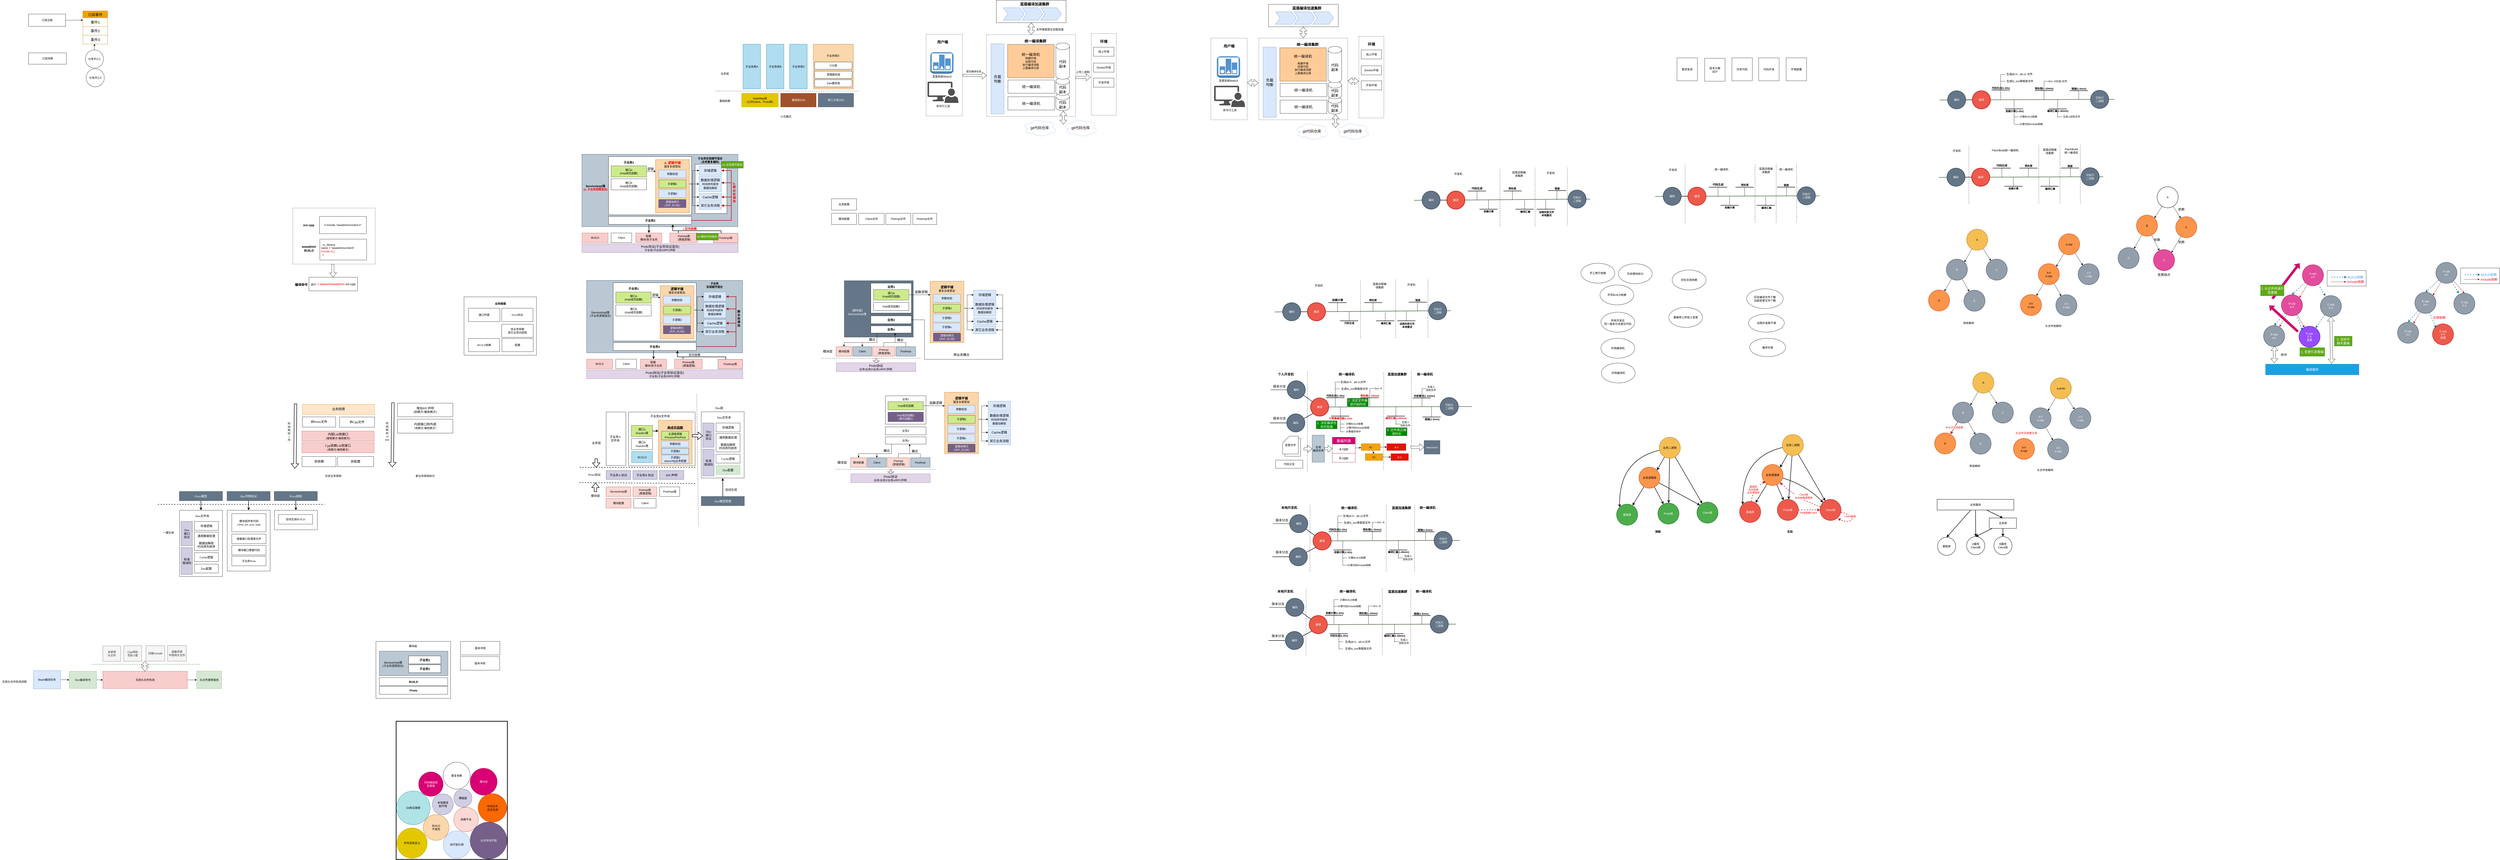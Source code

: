 <mxfile version="20.8.18" type="github">
  <diagram id="UFWvNTuP6jyYWMxc7BgN" name="第 1 页">
    <mxGraphModel dx="10147" dy="1125" grid="0" gridSize="10" guides="1" tooltips="1" connect="1" arrows="1" fold="1" page="0" pageScale="1" pageWidth="827" pageHeight="1169" math="0" shadow="0">
      <root>
        <mxCell id="0" />
        <mxCell id="1" parent="0" />
        <mxCell id="VN9CMbAasudJfG6iaHjE-204" value="" style="rounded=0;whiteSpace=wrap;html=1;fillColor=#bac8d3;strokeColor=#23445d;" parent="1" vertex="1">
          <mxGeometry x="-5900.5" y="512" width="687" height="319" as="geometry" />
        </mxCell>
        <mxCell id="VN9CMbAasudJfG6iaHjE-243" value="" style="rounded=0;whiteSpace=wrap;html=1;labelBackgroundColor=none;fontSize=14;fontColor=#FF0019;" parent="1" vertex="1">
          <mxGeometry x="-5402" y="556" width="140" height="217" as="geometry" />
        </mxCell>
        <mxCell id="VN9CMbAasudJfG6iaHjE-56" value="" style="rounded=0;whiteSpace=wrap;html=1;fontSize=14;fontColor=#fa0000;dashed=1;" parent="1" vertex="1">
          <mxGeometry x="-7174" y="749" width="363" height="247" as="geometry" />
        </mxCell>
        <mxCell id="7EGRMzQ83MrLN26R4Qc3-54" value="" style="rounded=0;whiteSpace=wrap;html=1;strokeWidth=3;shadow=0;glass=0;" parent="1" vertex="1">
          <mxGeometry x="-6719" y="3011" width="490" height="609" as="geometry" />
        </mxCell>
        <mxCell id="7EGRMzQ83MrLN26R4Qc3-45" value="爆磁盘" style="ellipse;whiteSpace=wrap;html=1;aspect=fixed;fillColor=#d0cee2;strokeColor=#56517e;" parent="1" vertex="1">
          <mxGeometry x="-6465" y="3310" width="80" height="80" as="geometry" />
        </mxCell>
        <mxCell id="7EGRMzQ83MrLN26R4Qc3-44" value="爆内存" style="ellipse;whiteSpace=wrap;html=1;aspect=fixed;fillColor=#d80073;fontColor=#ffffff;strokeColor=#A50040;" parent="1" vertex="1">
          <mxGeometry x="-6393" y="3218" width="119" height="119" as="geometry" />
        </mxCell>
        <mxCell id="7EGRMzQ83MrLN26R4Qc3-47" value="Git库没更新" style="ellipse;whiteSpace=wrap;html=1;aspect=fixed;fillColor=#b0e3e6;strokeColor=#0e8088;" parent="1" vertex="1">
          <mxGeometry x="-6718" y="3318" width="149" height="149" as="geometry" />
        </mxCell>
        <mxCell id="7EGRMzQ83MrLN26R4Qc3-36" value="" style="rounded=0;whiteSpace=wrap;html=1;" parent="1" vertex="1">
          <mxGeometry x="-6808" y="2659" width="329" height="251" as="geometry" />
        </mxCell>
        <mxCell id="Y1d3jWinqms75qIONGKV-315" value="" style="rounded=0;whiteSpace=wrap;html=1;fontFamily=Verdana;fontSize=12;fontColor=#000000;" parent="1" vertex="1">
          <mxGeometry x="-6420" y="1140.5" width="319" height="257" as="geometry" />
        </mxCell>
        <mxCell id="Y1d3jWinqms75qIONGKV-266" value="" style="rounded=0;whiteSpace=wrap;html=1;fontFamily=Verdana;fontSize=13;fontColor=#000000;" parent="1" vertex="1">
          <mxGeometry x="-5375" y="1647" width="189" height="292" as="geometry" />
        </mxCell>
        <mxCell id="Y1d3jWinqms75qIONGKV-284" value="" style="rounded=0;whiteSpace=wrap;html=1;fontFamily=Verdana;fontSize=13;fontColor=#000000;" parent="1" vertex="1">
          <mxGeometry x="-5695" y="1648" width="293" height="237" as="geometry" />
        </mxCell>
        <mxCell id="Y1d3jWinqms75qIONGKV-148" value="" style="rounded=0;whiteSpace=wrap;html=1;fillColor=#bac8d3;strokeColor=#23445d;" parent="1" vertex="1">
          <mxGeometry x="-5880" y="1068" width="687" height="319" as="geometry" />
        </mxCell>
        <mxCell id="Y1d3jWinqms75qIONGKV-161" value="" style="rounded=0;whiteSpace=wrap;html=1;" parent="1" vertex="1">
          <mxGeometry x="-5763" y="1078" width="366" height="257" as="geometry" />
        </mxCell>
        <mxCell id="Y1d3jWinqms75qIONGKV-34" value="" style="rounded=0;whiteSpace=wrap;html=1;fillColor=#647687;fontColor=#ffffff;strokeColor=#314354;" parent="1" vertex="1">
          <mxGeometry x="-4745" y="1069" width="304" height="249" as="geometry" />
        </mxCell>
        <mxCell id="7E8HUrqJmNqaqg7zv2nh-223" value="" style="group" parent="1" vertex="1" connectable="0">
          <mxGeometry x="-2606" y="2584" width="80" height="109" as="geometry" />
        </mxCell>
        <mxCell id="7E8HUrqJmNqaqg7zv2nh-224" value="" style="group" parent="7E8HUrqJmNqaqg7zv2nh-223" vertex="1" connectable="0">
          <mxGeometry width="80" height="109" as="geometry" />
        </mxCell>
        <mxCell id="7E8HUrqJmNqaqg7zv2nh-225" value="" style="endArrow=none;html=1;rounded=0;endSize=7;strokeWidth=2;" parent="7E8HUrqJmNqaqg7zv2nh-224" edge="1">
          <mxGeometry width="50" height="50" relative="1" as="geometry">
            <mxPoint x="-1" y="41" as="sourcePoint" />
            <mxPoint x="79" y="41" as="targetPoint" />
          </mxGeometry>
        </mxCell>
        <mxCell id="7E8HUrqJmNqaqg7zv2nh-226" value="" style="endArrow=none;html=1;rounded=0;strokeWidth=1;endSize=7;" parent="7E8HUrqJmNqaqg7zv2nh-224" edge="1">
          <mxGeometry width="50" height="50" relative="1" as="geometry">
            <mxPoint x="40" as="sourcePoint" />
            <mxPoint x="40" y="109" as="targetPoint" />
          </mxGeometry>
        </mxCell>
        <mxCell id="7E8HUrqJmNqaqg7zv2nh-227" value="&lt;b&gt;依赖计算(1-20s)&lt;/b&gt;" style="edgeLabel;html=1;align=center;verticalAlign=middle;resizable=0;points=[];" parent="7E8HUrqJmNqaqg7zv2nh-226" vertex="1" connectable="0">
          <mxGeometry x="-0.848" y="1" relative="1" as="geometry">
            <mxPoint x="-20" y="-59" as="offset" />
          </mxGeometry>
        </mxCell>
        <mxCell id="7E8HUrqJmNqaqg7zv2nh-228" value="" style="endArrow=none;html=1;rounded=0;strokeWidth=1;endSize=7;" parent="7E8HUrqJmNqaqg7zv2nh-224" edge="1">
          <mxGeometry width="50" height="50" relative="1" as="geometry">
            <mxPoint x="39" y="76" as="sourcePoint" />
            <mxPoint x="59" y="76" as="targetPoint" />
          </mxGeometry>
        </mxCell>
        <mxCell id="7E8HUrqJmNqaqg7zv2nh-229" value="计算BUILD依赖" style="edgeLabel;html=1;align=center;verticalAlign=middle;resizable=0;points=[];" parent="7E8HUrqJmNqaqg7zv2nh-228" vertex="1" connectable="0">
          <mxGeometry x="0.749" y="1" relative="1" as="geometry">
            <mxPoint x="25" y="-183" as="offset" />
          </mxGeometry>
        </mxCell>
        <mxCell id="7E8HUrqJmNqaqg7zv2nh-40" value="" style="rounded=0;whiteSpace=wrap;html=1;fontSize=16;dashed=1;" parent="1" vertex="1">
          <mxGeometry x="-2919" width="392" height="360" as="geometry" />
        </mxCell>
        <mxCell id="B2dhJDM8e6DZC0485M9m-5" value="" style="endArrow=none;html=1;rounded=0;startArrow=none;strokeWidth=2;fillColor=#6d8764;strokeColor=#3A5431;" parent="1" source="B2dhJDM8e6DZC0485M9m-3" edge="1">
          <mxGeometry width="50" height="50" relative="1" as="geometry">
            <mxPoint x="34" y="273" as="sourcePoint" />
            <mxPoint x="850" y="270" as="targetPoint" />
          </mxGeometry>
        </mxCell>
        <mxCell id="B2dhJDM8e6DZC0485M9m-1" value="编码" style="ellipse;whiteSpace=wrap;html=1;aspect=fixed;fillColor=#647687;fontColor=#ffffff;strokeColor=#314354;strokeWidth=2;" parent="1" vertex="1">
          <mxGeometry x="115" y="232" width="80" height="80" as="geometry" />
        </mxCell>
        <mxCell id="B2dhJDM8e6DZC0485M9m-6" value="" style="endArrow=none;html=1;rounded=0;strokeWidth=2;fillColor=#6d8764;strokeColor=#3A5431;" parent="1" target="B2dhJDM8e6DZC0485M9m-1" edge="1">
          <mxGeometry width="50" height="50" relative="1" as="geometry">
            <mxPoint x="80" y="273" as="sourcePoint" />
            <mxPoint x="840" y="270" as="targetPoint" />
          </mxGeometry>
        </mxCell>
        <mxCell id="B2dhJDM8e6DZC0485M9m-2" value="编译" style="ellipse;whiteSpace=wrap;html=1;aspect=fixed;fillColor=#e51400;fontColor=#ffffff;strokeColor=#B20000;opacity=70;strokeWidth=3;" parent="1" vertex="1">
          <mxGeometry x="224" y="232" width="80" height="80" as="geometry" />
        </mxCell>
        <mxCell id="B2dhJDM8e6DZC0485M9m-7" value="" style="endArrow=none;html=1;rounded=0;startArrow=none;strokeWidth=2;" parent="1" source="B2dhJDM8e6DZC0485M9m-1" target="B2dhJDM8e6DZC0485M9m-2" edge="1">
          <mxGeometry width="50" height="50" relative="1" as="geometry">
            <mxPoint x="180" y="270" as="sourcePoint" />
            <mxPoint x="840" y="270" as="targetPoint" />
          </mxGeometry>
        </mxCell>
        <mxCell id="B2dhJDM8e6DZC0485M9m-3" value="可执行&lt;br&gt;二进制" style="ellipse;whiteSpace=wrap;html=1;aspect=fixed;fillColor=#647687;fontColor=#ffffff;strokeColor=#314354;strokeWidth=2;" parent="1" vertex="1">
          <mxGeometry x="745" y="230" width="80" height="80" as="geometry" />
        </mxCell>
        <mxCell id="B2dhJDM8e6DZC0485M9m-8" value="" style="endArrow=none;html=1;rounded=0;startArrow=none;strokeWidth=2;fillColor=#6d8764;strokeColor=#3A5431;" parent="1" source="B2dhJDM8e6DZC0485M9m-2" target="B2dhJDM8e6DZC0485M9m-3" edge="1">
          <mxGeometry width="50" height="50" relative="1" as="geometry">
            <mxPoint x="320.0" y="271.87" as="sourcePoint" />
            <mxPoint x="840.0" y="270" as="targetPoint" />
          </mxGeometry>
        </mxCell>
        <mxCell id="B2dhJDM8e6DZC0485M9m-24" value="" style="group" parent="1" vertex="1" connectable="0">
          <mxGeometry x="309" y="144" width="190" height="126" as="geometry" />
        </mxCell>
        <mxCell id="B2dhJDM8e6DZC0485M9m-9" value="" style="endArrow=none;html=1;rounded=0;endSize=7;strokeWidth=2;" parent="B2dhJDM8e6DZC0485M9m-24" edge="1">
          <mxGeometry width="50" height="50" relative="1" as="geometry">
            <mxPoint y="85" as="sourcePoint" />
            <mxPoint x="80" y="85" as="targetPoint" />
          </mxGeometry>
        </mxCell>
        <mxCell id="B2dhJDM8e6DZC0485M9m-10" value="" style="endArrow=none;html=1;rounded=0;strokeWidth=1;" parent="B2dhJDM8e6DZC0485M9m-24" edge="1">
          <mxGeometry width="50" height="50" relative="1" as="geometry">
            <mxPoint x="40" y="126" as="sourcePoint" />
            <mxPoint x="40" y="86" as="targetPoint" />
          </mxGeometry>
        </mxCell>
        <mxCell id="B2dhJDM8e6DZC0485M9m-11" value="" style="endArrow=none;html=1;rounded=0;strokeWidth=1;endSize=7;" parent="B2dhJDM8e6DZC0485M9m-24" edge="1">
          <mxGeometry width="50" height="50" relative="1" as="geometry">
            <mxPoint x="40" y="86" as="sourcePoint" />
            <mxPoint x="40" y="16" as="targetPoint" />
          </mxGeometry>
        </mxCell>
        <mxCell id="B2dhJDM8e6DZC0485M9m-12" value="&lt;b&gt;代码生成(1-20s)&lt;/b&gt;" style="edgeLabel;html=1;align=center;verticalAlign=middle;resizable=0;points=[];" parent="B2dhJDM8e6DZC0485M9m-11" vertex="1" connectable="0">
          <mxGeometry x="-0.848" y="1" relative="1" as="geometry">
            <mxPoint x="1" y="-5" as="offset" />
          </mxGeometry>
        </mxCell>
        <mxCell id="B2dhJDM8e6DZC0485M9m-13" value="" style="endArrow=none;html=1;rounded=0;strokeWidth=1;endSize=7;" parent="B2dhJDM8e6DZC0485M9m-24" edge="1">
          <mxGeometry width="50" height="50" relative="1" as="geometry">
            <mxPoint x="40" y="46" as="sourcePoint" />
            <mxPoint x="60" y="46" as="targetPoint" />
          </mxGeometry>
        </mxCell>
        <mxCell id="B2dhJDM8e6DZC0485M9m-14" value="" style="endArrow=none;html=1;rounded=0;strokeWidth=1;endSize=7;" parent="B2dhJDM8e6DZC0485M9m-24" edge="1">
          <mxGeometry width="50" height="50" relative="1" as="geometry">
            <mxPoint x="40" y="16.0" as="sourcePoint" />
            <mxPoint x="60" y="16.0" as="targetPoint" />
          </mxGeometry>
        </mxCell>
        <mxCell id="B2dhJDM8e6DZC0485M9m-15" value="生成pb.h、pb.cc 文件" style="text;html=1;strokeColor=none;fillColor=none;align=center;verticalAlign=middle;whiteSpace=wrap;rounded=0;" parent="B2dhJDM8e6DZC0485M9m-24" vertex="1">
          <mxGeometry x="58" width="130" height="30" as="geometry" />
        </mxCell>
        <mxCell id="B2dhJDM8e6DZC0485M9m-16" value="生成hi_xxx等框架文件" style="text;html=1;strokeColor=none;fillColor=none;align=center;verticalAlign=middle;whiteSpace=wrap;rounded=0;" parent="B2dhJDM8e6DZC0485M9m-24" vertex="1">
          <mxGeometry x="60" y="31" width="130" height="30" as="geometry" />
        </mxCell>
        <mxCell id="B2dhJDM8e6DZC0485M9m-28" value="" style="endArrow=none;html=1;rounded=0;strokeWidth=1;endSize=7;" parent="1" edge="1">
          <mxGeometry width="50" height="50" relative="1" as="geometry">
            <mxPoint x="410" y="380" as="sourcePoint" />
            <mxPoint x="440" y="380" as="targetPoint" />
          </mxGeometry>
        </mxCell>
        <mxCell id="B2dhJDM8e6DZC0485M9m-29" value="计算代码Include依赖" style="edgeLabel;html=1;align=center;verticalAlign=middle;resizable=0;points=[];" parent="B2dhJDM8e6DZC0485M9m-28" vertex="1" connectable="0">
          <mxGeometry x="0.715" y="1" relative="1" as="geometry">
            <mxPoint x="47" as="offset" />
          </mxGeometry>
        </mxCell>
        <mxCell id="B2dhJDM8e6DZC0485M9m-31" value="" style="group" parent="1" vertex="1" connectable="0">
          <mxGeometry x="368" y="271" width="80" height="109" as="geometry" />
        </mxCell>
        <mxCell id="B2dhJDM8e6DZC0485M9m-32" value="" style="group" parent="B2dhJDM8e6DZC0485M9m-31" vertex="1" connectable="0">
          <mxGeometry width="80" height="109" as="geometry" />
        </mxCell>
        <mxCell id="B2dhJDM8e6DZC0485M9m-17" value="" style="endArrow=none;html=1;rounded=0;endSize=7;strokeWidth=2;" parent="B2dhJDM8e6DZC0485M9m-32" edge="1">
          <mxGeometry width="50" height="50" relative="1" as="geometry">
            <mxPoint y="41" as="sourcePoint" />
            <mxPoint x="80" y="41" as="targetPoint" />
          </mxGeometry>
        </mxCell>
        <mxCell id="B2dhJDM8e6DZC0485M9m-18" value="" style="endArrow=none;html=1;rounded=0;strokeWidth=1;endSize=7;" parent="B2dhJDM8e6DZC0485M9m-32" edge="1">
          <mxGeometry width="50" height="50" relative="1" as="geometry">
            <mxPoint x="40" as="sourcePoint" />
            <mxPoint x="40" y="109" as="targetPoint" />
          </mxGeometry>
        </mxCell>
        <mxCell id="B2dhJDM8e6DZC0485M9m-19" value="&lt;b&gt;依赖计算(1-20s)&lt;/b&gt;" style="edgeLabel;html=1;align=center;verticalAlign=middle;resizable=0;points=[];" parent="B2dhJDM8e6DZC0485M9m-18" vertex="1" connectable="0">
          <mxGeometry x="-0.848" y="1" relative="1" as="geometry">
            <mxPoint x="1" y="42" as="offset" />
          </mxGeometry>
        </mxCell>
        <mxCell id="B2dhJDM8e6DZC0485M9m-21" value="" style="endArrow=none;html=1;rounded=0;strokeWidth=1;endSize=7;" parent="B2dhJDM8e6DZC0485M9m-32" edge="1">
          <mxGeometry width="50" height="50" relative="1" as="geometry">
            <mxPoint x="40" y="76" as="sourcePoint" />
            <mxPoint x="60" y="76" as="targetPoint" />
          </mxGeometry>
        </mxCell>
        <mxCell id="B2dhJDM8e6DZC0485M9m-27" value="计算BUILD依赖" style="edgeLabel;html=1;align=center;verticalAlign=middle;resizable=0;points=[];" parent="B2dhJDM8e6DZC0485M9m-21" vertex="1" connectable="0">
          <mxGeometry x="0.749" y="1" relative="1" as="geometry">
            <mxPoint x="45" as="offset" />
          </mxGeometry>
        </mxCell>
        <mxCell id="B2dhJDM8e6DZC0485M9m-33" value="" style="endArrow=none;html=1;rounded=0;endSize=7;strokeWidth=2;" parent="1" edge="1">
          <mxGeometry width="50" height="50" relative="1" as="geometry">
            <mxPoint x="500" y="231" as="sourcePoint" />
            <mxPoint x="580" y="231" as="targetPoint" />
          </mxGeometry>
        </mxCell>
        <mxCell id="B2dhJDM8e6DZC0485M9m-34" value="" style="endArrow=none;html=1;rounded=0;strokeWidth=1;endSize=7;" parent="1" edge="1">
          <mxGeometry width="50" height="50" relative="1" as="geometry">
            <mxPoint x="540" y="270" as="sourcePoint" />
            <mxPoint x="540" y="190" as="targetPoint" />
          </mxGeometry>
        </mxCell>
        <mxCell id="B2dhJDM8e6DZC0485M9m-35" value="&lt;b&gt;预处理(1-10min)&lt;/b&gt;" style="edgeLabel;html=1;align=center;verticalAlign=middle;resizable=0;points=[];" parent="B2dhJDM8e6DZC0485M9m-34" vertex="1" connectable="0">
          <mxGeometry x="-0.848" y="1" relative="1" as="geometry">
            <mxPoint x="1" y="-42" as="offset" />
          </mxGeometry>
        </mxCell>
        <mxCell id="B2dhJDM8e6DZC0485M9m-37" value="" style="endArrow=none;html=1;rounded=0;strokeWidth=1;endSize=7;" parent="1" edge="1">
          <mxGeometry width="50" height="50" relative="1" as="geometry">
            <mxPoint x="540" y="190.0" as="sourcePoint" />
            <mxPoint x="560" y="190.0" as="targetPoint" />
          </mxGeometry>
        </mxCell>
        <mxCell id="B2dhJDM8e6DZC0485M9m-40" value="Gcc -E生成.i文件" style="edgeLabel;html=1;align=center;verticalAlign=middle;resizable=0;points=[];" parent="B2dhJDM8e6DZC0485M9m-37" vertex="1" connectable="0">
          <mxGeometry x="0.7" relative="1" as="geometry">
            <mxPoint x="43" as="offset" />
          </mxGeometry>
        </mxCell>
        <mxCell id="B2dhJDM8e6DZC0485M9m-41" value="" style="group" parent="1" vertex="1" connectable="0">
          <mxGeometry x="560" y="271" width="80" height="109" as="geometry" />
        </mxCell>
        <mxCell id="B2dhJDM8e6DZC0485M9m-42" value="" style="group" parent="B2dhJDM8e6DZC0485M9m-41" vertex="1" connectable="0">
          <mxGeometry width="80" height="109" as="geometry" />
        </mxCell>
        <mxCell id="B2dhJDM8e6DZC0485M9m-43" value="" style="endArrow=none;html=1;rounded=0;endSize=7;strokeWidth=2;" parent="B2dhJDM8e6DZC0485M9m-42" edge="1">
          <mxGeometry width="50" height="50" relative="1" as="geometry">
            <mxPoint y="41" as="sourcePoint" />
            <mxPoint x="80" y="41" as="targetPoint" />
          </mxGeometry>
        </mxCell>
        <mxCell id="B2dhJDM8e6DZC0485M9m-44" value="" style="endArrow=none;html=1;rounded=0;strokeWidth=1;endSize=7;" parent="B2dhJDM8e6DZC0485M9m-42" edge="1">
          <mxGeometry width="50" height="50" relative="1" as="geometry">
            <mxPoint x="40" as="sourcePoint" />
            <mxPoint x="40" y="79" as="targetPoint" />
          </mxGeometry>
        </mxCell>
        <mxCell id="B2dhJDM8e6DZC0485M9m-45" value="&lt;b&gt;编译汇编(1-40min)&lt;/b&gt;" style="edgeLabel;html=1;align=center;verticalAlign=middle;resizable=0;points=[];" parent="B2dhJDM8e6DZC0485M9m-44" vertex="1" connectable="0">
          <mxGeometry x="-0.848" y="1" relative="1" as="geometry">
            <mxPoint x="-1" y="44" as="offset" />
          </mxGeometry>
        </mxCell>
        <mxCell id="B2dhJDM8e6DZC0485M9m-46" value="" style="endArrow=none;html=1;rounded=0;strokeWidth=1;endSize=7;" parent="B2dhJDM8e6DZC0485M9m-42" edge="1">
          <mxGeometry width="50" height="50" relative="1" as="geometry">
            <mxPoint x="40" y="76" as="sourcePoint" />
            <mxPoint x="60" y="76" as="targetPoint" />
          </mxGeometry>
        </mxCell>
        <mxCell id="B2dhJDM8e6DZC0485M9m-47" value="生成.o目标文件" style="edgeLabel;html=1;align=center;verticalAlign=middle;resizable=0;points=[];" parent="B2dhJDM8e6DZC0485M9m-46" vertex="1" connectable="0">
          <mxGeometry x="0.749" y="1" relative="1" as="geometry">
            <mxPoint x="43" as="offset" />
          </mxGeometry>
        </mxCell>
        <mxCell id="B2dhJDM8e6DZC0485M9m-49" value="" style="endArrow=none;html=1;fontFamily=Helvetica;fontSize=11;fontColor=default;align=center;endSize=7;strokeColor=default;strokeWidth=2;" parent="1" edge="1">
          <mxGeometry width="50" height="50" relative="1" as="geometry">
            <mxPoint x="653" y="231.6" as="sourcePoint" />
            <mxPoint x="733" y="231.6" as="targetPoint" />
          </mxGeometry>
        </mxCell>
        <mxCell id="B2dhJDM8e6DZC0485M9m-50" value="&lt;b&gt;链接(1-5min)&lt;/b&gt;" style="edgeLabel;html=1;align=center;verticalAlign=middle;resizable=0;points=[];" parent="1" vertex="1" connectable="0">
          <mxGeometry x="693" y="222.6" as="geometry" />
        </mxCell>
        <mxCell id="B2dhJDM8e6DZC0485M9m-53" value="" style="endArrow=none;html=1;rounded=0;strokeWidth=1;endSize=7;" parent="1" edge="1">
          <mxGeometry width="50" height="50" relative="1" as="geometry">
            <mxPoint x="693" y="271" as="sourcePoint" />
            <mxPoint x="693" y="231" as="targetPoint" />
          </mxGeometry>
        </mxCell>
        <mxCell id="B2dhJDM8e6DZC0485M9m-54" value="" style="endArrow=none;html=1;rounded=0;startArrow=none;strokeWidth=2;fillColor=#6d8764;strokeColor=#3A5431;" parent="1" source="B2dhJDM8e6DZC0485M9m-59" edge="1">
          <mxGeometry width="50" height="50" relative="1" as="geometry">
            <mxPoint x="-15" y="614" as="sourcePoint" />
            <mxPoint x="801.0" y="611" as="targetPoint" />
          </mxGeometry>
        </mxCell>
        <mxCell id="B2dhJDM8e6DZC0485M9m-55" value="编码" style="ellipse;whiteSpace=wrap;html=1;aspect=fixed;fillColor=#647687;fontColor=#ffffff;strokeColor=#314354;strokeWidth=2;" parent="1" vertex="1">
          <mxGeometry x="112" y="573" width="80" height="80" as="geometry" />
        </mxCell>
        <mxCell id="B2dhJDM8e6DZC0485M9m-56" value="" style="endArrow=none;html=1;rounded=0;strokeWidth=2;fillColor=#6d8764;strokeColor=#3A5431;" parent="1" target="B2dhJDM8e6DZC0485M9m-55" edge="1">
          <mxGeometry width="50" height="50" relative="1" as="geometry">
            <mxPoint x="77" y="614" as="sourcePoint" />
            <mxPoint x="837" y="611" as="targetPoint" />
          </mxGeometry>
        </mxCell>
        <mxCell id="B2dhJDM8e6DZC0485M9m-57" value="编译" style="ellipse;whiteSpace=wrap;html=1;aspect=fixed;fillColor=#e51400;fontColor=#ffffff;strokeColor=#B20000;opacity=70;strokeWidth=3;" parent="1" vertex="1">
          <mxGeometry x="221" y="573" width="80" height="80" as="geometry" />
        </mxCell>
        <mxCell id="B2dhJDM8e6DZC0485M9m-58" value="" style="endArrow=none;html=1;rounded=0;startArrow=none;strokeWidth=2;" parent="1" source="B2dhJDM8e6DZC0485M9m-55" target="B2dhJDM8e6DZC0485M9m-57" edge="1">
          <mxGeometry width="50" height="50" relative="1" as="geometry">
            <mxPoint x="177" y="611" as="sourcePoint" />
            <mxPoint x="837" y="611" as="targetPoint" />
          </mxGeometry>
        </mxCell>
        <mxCell id="B2dhJDM8e6DZC0485M9m-59" value="可执行&lt;br&gt;二进制" style="ellipse;whiteSpace=wrap;html=1;aspect=fixed;fillColor=#647687;fontColor=#ffffff;strokeColor=#314354;strokeWidth=2;" parent="1" vertex="1">
          <mxGeometry x="703" y="571" width="80" height="80" as="geometry" />
        </mxCell>
        <mxCell id="B2dhJDM8e6DZC0485M9m-60" value="" style="endArrow=none;html=1;rounded=0;startArrow=none;strokeWidth=2;fillColor=#6d8764;strokeColor=#3A5431;" parent="1" source="B2dhJDM8e6DZC0485M9m-57" target="B2dhJDM8e6DZC0485M9m-59" edge="1">
          <mxGeometry width="50" height="50" relative="1" as="geometry">
            <mxPoint x="317.0" y="612.87" as="sourcePoint" />
            <mxPoint x="837.0" y="611" as="targetPoint" />
          </mxGeometry>
        </mxCell>
        <mxCell id="B2dhJDM8e6DZC0485M9m-72" value="" style="group" parent="1" vertex="1" connectable="0">
          <mxGeometry x="365" y="612" width="80" height="109" as="geometry" />
        </mxCell>
        <mxCell id="B2dhJDM8e6DZC0485M9m-73" value="" style="group" parent="B2dhJDM8e6DZC0485M9m-72" vertex="1" connectable="0">
          <mxGeometry width="80" height="109" as="geometry" />
        </mxCell>
        <mxCell id="B2dhJDM8e6DZC0485M9m-74" value="" style="endArrow=none;html=1;rounded=0;endSize=7;strokeWidth=2;" parent="B2dhJDM8e6DZC0485M9m-73" edge="1">
          <mxGeometry width="50" height="50" relative="1" as="geometry">
            <mxPoint y="41" as="sourcePoint" />
            <mxPoint x="80" y="41" as="targetPoint" />
          </mxGeometry>
        </mxCell>
        <mxCell id="B2dhJDM8e6DZC0485M9m-75" value="" style="endArrow=none;html=1;rounded=0;strokeWidth=1;endSize=7;" parent="B2dhJDM8e6DZC0485M9m-73" edge="1">
          <mxGeometry width="50" height="50" relative="1" as="geometry">
            <mxPoint x="40" as="sourcePoint" />
            <mxPoint x="40" y="40" as="targetPoint" />
          </mxGeometry>
        </mxCell>
        <mxCell id="B2dhJDM8e6DZC0485M9m-76" value="&lt;b&gt;依赖计算&lt;/b&gt;" style="edgeLabel;html=1;align=center;verticalAlign=middle;resizable=0;points=[];" parent="B2dhJDM8e6DZC0485M9m-75" vertex="1" connectable="0">
          <mxGeometry x="-0.848" y="1" relative="1" as="geometry">
            <mxPoint x="-1" y="48" as="offset" />
          </mxGeometry>
        </mxCell>
        <mxCell id="B2dhJDM8e6DZC0485M9m-79" value="" style="endArrow=none;html=1;rounded=0;endSize=7;strokeWidth=2;" parent="1" edge="1">
          <mxGeometry width="50" height="50" relative="1" as="geometry">
            <mxPoint x="431" y="573" as="sourcePoint" />
            <mxPoint x="511" y="573" as="targetPoint" />
          </mxGeometry>
        </mxCell>
        <mxCell id="B2dhJDM8e6DZC0485M9m-80" value="" style="endArrow=none;html=1;rounded=0;strokeWidth=1;endSize=7;" parent="1" edge="1">
          <mxGeometry width="50" height="50" relative="1" as="geometry">
            <mxPoint x="471" y="612" as="sourcePoint" />
            <mxPoint x="471" y="572" as="targetPoint" />
          </mxGeometry>
        </mxCell>
        <mxCell id="B2dhJDM8e6DZC0485M9m-81" value="&lt;b&gt;预处理&lt;/b&gt;" style="edgeLabel;html=1;align=center;verticalAlign=middle;resizable=0;points=[];" parent="B2dhJDM8e6DZC0485M9m-80" vertex="1" connectable="0">
          <mxGeometry x="-0.848" y="1" relative="1" as="geometry">
            <mxPoint x="1" y="-46" as="offset" />
          </mxGeometry>
        </mxCell>
        <mxCell id="B2dhJDM8e6DZC0485M9m-84" value="" style="group" parent="1" vertex="1" connectable="0">
          <mxGeometry x="557" y="612" width="80" height="109" as="geometry" />
        </mxCell>
        <mxCell id="B2dhJDM8e6DZC0485M9m-85" value="" style="group" parent="B2dhJDM8e6DZC0485M9m-84" vertex="1" connectable="0">
          <mxGeometry width="80" height="109" as="geometry" />
        </mxCell>
        <mxCell id="B2dhJDM8e6DZC0485M9m-86" value="" style="endArrow=none;html=1;rounded=0;endSize=7;strokeWidth=2;" parent="B2dhJDM8e6DZC0485M9m-85" edge="1">
          <mxGeometry width="50" height="50" relative="1" as="geometry">
            <mxPoint x="-33" y="41" as="sourcePoint" />
            <mxPoint x="47" y="41" as="targetPoint" />
          </mxGeometry>
        </mxCell>
        <mxCell id="B2dhJDM8e6DZC0485M9m-87" value="" style="endArrow=none;html=1;rounded=0;strokeWidth=1;endSize=7;" parent="B2dhJDM8e6DZC0485M9m-85" edge="1">
          <mxGeometry width="50" height="50" relative="1" as="geometry">
            <mxPoint x="7" y="2" as="sourcePoint" />
            <mxPoint x="7" y="42" as="targetPoint" />
          </mxGeometry>
        </mxCell>
        <mxCell id="B2dhJDM8e6DZC0485M9m-88" value="&lt;b&gt;编译汇编&lt;/b&gt;" style="edgeLabel;html=1;align=center;verticalAlign=middle;resizable=0;points=[];" parent="B2dhJDM8e6DZC0485M9m-87" vertex="1" connectable="0">
          <mxGeometry x="-0.848" y="1" relative="1" as="geometry">
            <mxPoint x="1" y="47" as="offset" />
          </mxGeometry>
        </mxCell>
        <mxCell id="B2dhJDM8e6DZC0485M9m-91" value="" style="endArrow=none;html=1;fontFamily=Helvetica;fontSize=11;fontColor=default;align=center;endSize=7;strokeColor=default;strokeWidth=2;" parent="1" edge="1">
          <mxGeometry width="50" height="50" relative="1" as="geometry">
            <mxPoint x="614" y="572.6" as="sourcePoint" />
            <mxPoint x="694" y="572.6" as="targetPoint" />
          </mxGeometry>
        </mxCell>
        <mxCell id="B2dhJDM8e6DZC0485M9m-92" value="&lt;b&gt;链接&lt;/b&gt;" style="edgeLabel;html=1;align=center;verticalAlign=middle;resizable=0;points=[];" parent="1" vertex="1" connectable="0">
          <mxGeometry x="654" y="563.6" as="geometry" />
        </mxCell>
        <mxCell id="B2dhJDM8e6DZC0485M9m-93" value="" style="endArrow=none;html=1;rounded=0;strokeWidth=1;endSize=7;" parent="1" edge="1">
          <mxGeometry width="50" height="50" relative="1" as="geometry">
            <mxPoint x="656" y="612" as="sourcePoint" />
            <mxPoint x="656" y="572" as="targetPoint" />
          </mxGeometry>
        </mxCell>
        <mxCell id="B2dhJDM8e6DZC0485M9m-98" value="" style="group" parent="1" vertex="1" connectable="0">
          <mxGeometry x="314" y="547" width="80" height="67" as="geometry" />
        </mxCell>
        <mxCell id="B2dhJDM8e6DZC0485M9m-96" value="" style="group" parent="B2dhJDM8e6DZC0485M9m-98" vertex="1" connectable="0">
          <mxGeometry y="26" width="80" height="41" as="geometry" />
        </mxCell>
        <mxCell id="B2dhJDM8e6DZC0485M9m-62" value="" style="endArrow=none;html=1;rounded=0;endSize=7;strokeWidth=2;" parent="B2dhJDM8e6DZC0485M9m-96" edge="1">
          <mxGeometry width="50" height="50" relative="1" as="geometry">
            <mxPoint as="sourcePoint" />
            <mxPoint x="80" as="targetPoint" />
          </mxGeometry>
        </mxCell>
        <mxCell id="B2dhJDM8e6DZC0485M9m-63" value="" style="endArrow=none;html=1;rounded=0;strokeWidth=1;" parent="B2dhJDM8e6DZC0485M9m-96" edge="1">
          <mxGeometry width="50" height="50" relative="1" as="geometry">
            <mxPoint x="40" y="41" as="sourcePoint" />
            <mxPoint x="40" y="1" as="targetPoint" />
          </mxGeometry>
        </mxCell>
        <mxCell id="B2dhJDM8e6DZC0485M9m-97" value="&lt;b&gt;代码生成&lt;/b&gt;" style="text;html=1;strokeColor=none;fillColor=none;align=center;verticalAlign=middle;whiteSpace=wrap;rounded=0;strokeWidth=2;opacity=70;" parent="B2dhJDM8e6DZC0485M9m-98" vertex="1">
          <mxGeometry x="10" width="60" height="30" as="geometry" />
        </mxCell>
        <mxCell id="B2dhJDM8e6DZC0485M9m-99" value="" style="endArrow=none;dashed=1;html=1;dashPattern=1 3;strokeWidth=2;rounded=0;endSize=7;" parent="1" edge="1">
          <mxGeometry width="50" height="50" relative="1" as="geometry">
            <mxPoint x="209" y="730" as="sourcePoint" />
            <mxPoint x="209" y="473" as="targetPoint" />
          </mxGeometry>
        </mxCell>
        <mxCell id="B2dhJDM8e6DZC0485M9m-100" value="" style="endArrow=none;dashed=1;html=1;dashPattern=1 3;strokeWidth=2;rounded=0;endSize=7;" parent="1" edge="1">
          <mxGeometry width="50" height="50" relative="1" as="geometry">
            <mxPoint x="517" y="727" as="sourcePoint" />
            <mxPoint x="517" y="470" as="targetPoint" />
          </mxGeometry>
        </mxCell>
        <mxCell id="B2dhJDM8e6DZC0485M9m-101" value="" style="endArrow=none;dashed=1;html=1;dashPattern=1 3;strokeWidth=2;rounded=0;endSize=7;" parent="1" edge="1">
          <mxGeometry width="50" height="50" relative="1" as="geometry">
            <mxPoint x="610" y="728" as="sourcePoint" />
            <mxPoint x="610" y="471" as="targetPoint" />
          </mxGeometry>
        </mxCell>
        <mxCell id="B2dhJDM8e6DZC0485M9m-102" value="PatchBuild统一编译机" style="text;html=1;strokeColor=none;fillColor=none;align=center;verticalAlign=middle;whiteSpace=wrap;rounded=0;strokeWidth=2;opacity=70;" parent="1" vertex="1">
          <mxGeometry x="309" y="480" width="120" height="30" as="geometry" />
        </mxCell>
        <mxCell id="B2dhJDM8e6DZC0485M9m-103" value="蓝盾远程编译集群" style="text;html=1;strokeColor=none;fillColor=none;align=center;verticalAlign=middle;whiteSpace=wrap;rounded=0;strokeWidth=2;opacity=70;" parent="1" vertex="1">
          <mxGeometry x="530" y="484" width="70" height="30" as="geometry" />
        </mxCell>
        <mxCell id="B2dhJDM8e6DZC0485M9m-104" value="开发机" style="text;html=1;strokeColor=none;fillColor=none;align=center;verticalAlign=middle;whiteSpace=wrap;rounded=0;strokeWidth=2;opacity=70;" parent="1" vertex="1">
          <mxGeometry x="122.5" y="482" width="65" height="30" as="geometry" />
        </mxCell>
        <mxCell id="B2dhJDM8e6DZC0485M9m-105" value="" style="endArrow=none;dashed=1;html=1;dashPattern=1 3;strokeWidth=2;rounded=0;endSize=7;" parent="1" edge="1">
          <mxGeometry width="50" height="50" relative="1" as="geometry">
            <mxPoint x="700" y="727" as="sourcePoint" />
            <mxPoint x="700" y="470" as="targetPoint" />
          </mxGeometry>
        </mxCell>
        <mxCell id="B2dhJDM8e6DZC0485M9m-106" value="PatchBuild&lt;br&gt;统一编译机" style="text;html=1;strokeColor=none;fillColor=none;align=center;verticalAlign=middle;whiteSpace=wrap;rounded=0;strokeWidth=2;opacity=70;" parent="1" vertex="1">
          <mxGeometry x="600" y="482" width="120" height="30" as="geometry" />
        </mxCell>
        <mxCell id="B2dhJDM8e6DZC0485M9m-111" style="rounded=0;orthogonalLoop=1;jettySize=auto;html=1;entryX=1;entryY=0;entryDx=0;entryDy=0;strokeWidth=1;endSize=7;" parent="1" source="B2dhJDM8e6DZC0485M9m-107" target="B2dhJDM8e6DZC0485M9m-108" edge="1">
          <mxGeometry relative="1" as="geometry" />
        </mxCell>
        <mxCell id="B2dhJDM8e6DZC0485M9m-112" style="edgeStyle=none;rounded=0;orthogonalLoop=1;jettySize=auto;html=1;strokeWidth=1;endSize=7;" parent="1" source="B2dhJDM8e6DZC0485M9m-107" target="B2dhJDM8e6DZC0485M9m-109" edge="1">
          <mxGeometry relative="1" as="geometry" />
        </mxCell>
        <mxCell id="B2dhJDM8e6DZC0485M9m-107" value="A" style="ellipse;whiteSpace=wrap;html=1;aspect=fixed;strokeWidth=2;fillColor=#f0a30a;opacity=70;fontColor=#000000;strokeColor=#BD7000;" parent="1" vertex="1">
          <mxGeometry x="199" y="842" width="93" height="93" as="geometry" />
        </mxCell>
        <mxCell id="B2dhJDM8e6DZC0485M9m-113" style="edgeStyle=none;rounded=0;orthogonalLoop=1;jettySize=auto;html=1;entryX=0.757;entryY=0.062;entryDx=0;entryDy=0;entryPerimeter=0;strokeWidth=1;endSize=7;" parent="1" source="B2dhJDM8e6DZC0485M9m-108" target="B2dhJDM8e6DZC0485M9m-110" edge="1">
          <mxGeometry relative="1" as="geometry" />
        </mxCell>
        <mxCell id="B2dhJDM8e6DZC0485M9m-115" style="edgeStyle=none;rounded=0;orthogonalLoop=1;jettySize=auto;html=1;strokeWidth=1;endSize=7;" parent="1" source="B2dhJDM8e6DZC0485M9m-108" target="B2dhJDM8e6DZC0485M9m-114" edge="1">
          <mxGeometry relative="1" as="geometry" />
        </mxCell>
        <mxCell id="B2dhJDM8e6DZC0485M9m-108" value="B" style="ellipse;whiteSpace=wrap;html=1;aspect=fixed;strokeWidth=2;fillColor=#647687;opacity=70;fontColor=#ffffff;strokeColor=#314354;" parent="1" vertex="1">
          <mxGeometry x="109.5" y="974" width="93" height="93" as="geometry" />
        </mxCell>
        <mxCell id="B2dhJDM8e6DZC0485M9m-109" value="C" style="ellipse;whiteSpace=wrap;html=1;aspect=fixed;strokeWidth=2;fillColor=#647687;opacity=70;fontColor=#ffffff;strokeColor=#314354;" parent="1" vertex="1">
          <mxGeometry x="285" y="974" width="93" height="93" as="geometry" />
        </mxCell>
        <mxCell id="B2dhJDM8e6DZC0485M9m-110" value="D" style="ellipse;whiteSpace=wrap;html=1;aspect=fixed;strokeWidth=2;fillColor=#fa6800;opacity=70;fontColor=#000000;strokeColor=#C73500;" parent="1" vertex="1">
          <mxGeometry x="31" y="1110" width="93" height="93" as="geometry" />
        </mxCell>
        <mxCell id="B2dhJDM8e6DZC0485M9m-114" value="E" style="ellipse;whiteSpace=wrap;html=1;aspect=fixed;strokeWidth=2;fillColor=#647687;opacity=70;fontColor=#ffffff;strokeColor=#314354;" parent="1" vertex="1">
          <mxGeometry x="187" y="1111" width="93" height="93" as="geometry" />
        </mxCell>
        <mxCell id="B2dhJDM8e6DZC0485M9m-117" style="rounded=0;orthogonalLoop=1;jettySize=auto;html=1;entryX=1;entryY=0;entryDx=0;entryDy=0;strokeWidth=1;endSize=7;" parent="1" source="B2dhJDM8e6DZC0485M9m-119" target="B2dhJDM8e6DZC0485M9m-122" edge="1">
          <mxGeometry relative="1" as="geometry" />
        </mxCell>
        <mxCell id="B2dhJDM8e6DZC0485M9m-118" style="edgeStyle=none;rounded=0;orthogonalLoop=1;jettySize=auto;html=1;strokeWidth=1;endSize=7;" parent="1" source="B2dhJDM8e6DZC0485M9m-119" target="B2dhJDM8e6DZC0485M9m-123" edge="1">
          <mxGeometry relative="1" as="geometry" />
        </mxCell>
        <mxCell id="B2dhJDM8e6DZC0485M9m-119" value="a.cpp" style="ellipse;whiteSpace=wrap;html=1;aspect=fixed;strokeWidth=2;fillColor=#fa6800;opacity=70;fontColor=#000000;strokeColor=#C73500;" parent="1" vertex="1">
          <mxGeometry x="604" y="862" width="93" height="93" as="geometry" />
        </mxCell>
        <mxCell id="B2dhJDM8e6DZC0485M9m-120" style="edgeStyle=none;rounded=0;orthogonalLoop=1;jettySize=auto;html=1;entryX=0.757;entryY=0.062;entryDx=0;entryDy=0;entryPerimeter=0;strokeWidth=1;endSize=7;" parent="1" source="B2dhJDM8e6DZC0485M9m-122" target="B2dhJDM8e6DZC0485M9m-124" edge="1">
          <mxGeometry relative="1" as="geometry" />
        </mxCell>
        <mxCell id="B2dhJDM8e6DZC0485M9m-121" style="edgeStyle=none;rounded=0;orthogonalLoop=1;jettySize=auto;html=1;strokeWidth=1;endSize=7;" parent="1" source="B2dhJDM8e6DZC0485M9m-122" target="B2dhJDM8e6DZC0485M9m-125" edge="1">
          <mxGeometry relative="1" as="geometry" />
        </mxCell>
        <mxCell id="B2dhJDM8e6DZC0485M9m-122" value="b.h&lt;br&gt;b.cpp" style="ellipse;whiteSpace=wrap;html=1;aspect=fixed;strokeWidth=2;fillColor=#fa6800;opacity=70;fontColor=#000000;strokeColor=#C73500;" parent="1" vertex="1">
          <mxGeometry x="514.5" y="994" width="93" height="93" as="geometry" />
        </mxCell>
        <mxCell id="B2dhJDM8e6DZC0485M9m-123" value="c.h&lt;br&gt;c.cpp" style="ellipse;whiteSpace=wrap;html=1;aspect=fixed;strokeWidth=2;fillColor=#647687;opacity=70;fontColor=#ffffff;strokeColor=#314354;" parent="1" vertex="1">
          <mxGeometry x="690" y="994" width="93" height="93" as="geometry" />
        </mxCell>
        <mxCell id="B2dhJDM8e6DZC0485M9m-124" value="d.h&lt;br&gt;d.cpp" style="ellipse;whiteSpace=wrap;html=1;aspect=fixed;strokeWidth=2;fillColor=#fa6800;opacity=70;fontColor=#000000;strokeColor=#C73500;" parent="1" vertex="1">
          <mxGeometry x="436" y="1130" width="93" height="93" as="geometry" />
        </mxCell>
        <mxCell id="B2dhJDM8e6DZC0485M9m-125" value="e.h&lt;br&gt;e.cpp" style="ellipse;whiteSpace=wrap;html=1;aspect=fixed;strokeWidth=2;fillColor=#647687;opacity=70;fontColor=#ffffff;strokeColor=#314354;" parent="1" vertex="1">
          <mxGeometry x="592" y="1131" width="93" height="93" as="geometry" />
        </mxCell>
        <mxCell id="B2dhJDM8e6DZC0485M9m-126" value="库依赖树" style="text;html=1;strokeColor=none;fillColor=none;align=center;verticalAlign=middle;whiteSpace=wrap;rounded=0;strokeWidth=2;opacity=70;" parent="1" vertex="1">
          <mxGeometry x="144" y="1241" width="128" height="30" as="geometry" />
        </mxCell>
        <mxCell id="B2dhJDM8e6DZC0485M9m-127" value="头文件依赖树" style="text;html=1;strokeColor=none;fillColor=none;align=center;verticalAlign=middle;whiteSpace=wrap;rounded=0;strokeWidth=2;opacity=70;" parent="1" vertex="1">
          <mxGeometry x="517" y="1254" width="128" height="30" as="geometry" />
        </mxCell>
        <mxCell id="B2dhJDM8e6DZC0485M9m-128" style="rounded=0;orthogonalLoop=1;jettySize=auto;html=1;entryX=1;entryY=0;entryDx=0;entryDy=0;strokeWidth=1;endSize=7;" parent="1" source="B2dhJDM8e6DZC0485M9m-130" target="B2dhJDM8e6DZC0485M9m-133" edge="1">
          <mxGeometry relative="1" as="geometry" />
        </mxCell>
        <mxCell id="B2dhJDM8e6DZC0485M9m-129" style="edgeStyle=none;rounded=0;orthogonalLoop=1;jettySize=auto;html=1;strokeWidth=1;endSize=7;" parent="1" source="B2dhJDM8e6DZC0485M9m-130" target="B2dhJDM8e6DZC0485M9m-134" edge="1">
          <mxGeometry relative="1" as="geometry" />
        </mxCell>
        <mxCell id="B2dhJDM8e6DZC0485M9m-130" value="A" style="ellipse;whiteSpace=wrap;html=1;aspect=fixed;strokeWidth=2;fillColor=#f0a30a;opacity=70;fontColor=#000000;strokeColor=#BD7000;" parent="1" vertex="1">
          <mxGeometry x="226" y="1472" width="93" height="93" as="geometry" />
        </mxCell>
        <mxCell id="B2dhJDM8e6DZC0485M9m-131" style="edgeStyle=none;rounded=0;orthogonalLoop=1;jettySize=auto;html=1;entryX=0.757;entryY=0.062;entryDx=0;entryDy=0;entryPerimeter=0;strokeWidth=2;endSize=7;fillColor=#e51400;strokeColor=#B20000;" parent="1" source="B2dhJDM8e6DZC0485M9m-133" target="B2dhJDM8e6DZC0485M9m-135" edge="1">
          <mxGeometry relative="1" as="geometry" />
        </mxCell>
        <mxCell id="B2dhJDM8e6DZC0485M9m-151" value="BUILD无效依赖" style="edgeLabel;html=1;align=center;verticalAlign=middle;resizable=0;points=[];fontColor=#FF0000;" parent="B2dhJDM8e6DZC0485M9m-131" vertex="1" connectable="0">
          <mxGeometry x="-0.07" y="-1" relative="1" as="geometry">
            <mxPoint as="offset" />
          </mxGeometry>
        </mxCell>
        <mxCell id="B2dhJDM8e6DZC0485M9m-132" style="edgeStyle=none;rounded=0;orthogonalLoop=1;jettySize=auto;html=1;strokeWidth=1;endSize=7;" parent="1" source="B2dhJDM8e6DZC0485M9m-133" target="B2dhJDM8e6DZC0485M9m-136" edge="1">
          <mxGeometry relative="1" as="geometry" />
        </mxCell>
        <mxCell id="B2dhJDM8e6DZC0485M9m-133" value="B" style="ellipse;whiteSpace=wrap;html=1;aspect=fixed;strokeWidth=2;fillColor=#647687;opacity=70;fontColor=#ffffff;strokeColor=#314354;" parent="1" vertex="1">
          <mxGeometry x="136.5" y="1604" width="93" height="93" as="geometry" />
        </mxCell>
        <mxCell id="B2dhJDM8e6DZC0485M9m-134" value="C" style="ellipse;whiteSpace=wrap;html=1;aspect=fixed;strokeWidth=2;fillColor=#647687;opacity=70;fontColor=#ffffff;strokeColor=#314354;" parent="1" vertex="1">
          <mxGeometry x="312" y="1604" width="93" height="93" as="geometry" />
        </mxCell>
        <mxCell id="B2dhJDM8e6DZC0485M9m-135" value="D" style="ellipse;whiteSpace=wrap;html=1;aspect=fixed;strokeWidth=2;fillColor=#fa6800;opacity=70;fontColor=#000000;strokeColor=#C73500;" parent="1" vertex="1">
          <mxGeometry x="58" y="1740" width="93" height="93" as="geometry" />
        </mxCell>
        <mxCell id="B2dhJDM8e6DZC0485M9m-136" value="E" style="ellipse;whiteSpace=wrap;html=1;aspect=fixed;strokeWidth=2;fillColor=#647687;opacity=70;fontColor=#ffffff;strokeColor=#314354;" parent="1" vertex="1">
          <mxGeometry x="214" y="1741" width="93" height="93" as="geometry" />
        </mxCell>
        <mxCell id="B2dhJDM8e6DZC0485M9m-137" style="rounded=0;orthogonalLoop=1;jettySize=auto;html=1;entryX=1;entryY=0;entryDx=0;entryDy=0;strokeWidth=1;endSize=7;" parent="1" source="B2dhJDM8e6DZC0485M9m-139" target="B2dhJDM8e6DZC0485M9m-142" edge="1">
          <mxGeometry relative="1" as="geometry" />
        </mxCell>
        <mxCell id="B2dhJDM8e6DZC0485M9m-138" style="edgeStyle=none;rounded=0;orthogonalLoop=1;jettySize=auto;html=1;strokeWidth=1;endSize=7;" parent="1" source="B2dhJDM8e6DZC0485M9m-139" target="B2dhJDM8e6DZC0485M9m-143" edge="1">
          <mxGeometry relative="1" as="geometry" />
        </mxCell>
        <mxCell id="B2dhJDM8e6DZC0485M9m-139" value="a.proto" style="ellipse;whiteSpace=wrap;html=1;aspect=fixed;strokeWidth=2;fillColor=#f0a30a;opacity=70;fontColor=#000000;strokeColor=#BD7000;" parent="1" vertex="1">
          <mxGeometry x="567.5" y="1497" width="93" height="93" as="geometry" />
        </mxCell>
        <mxCell id="B2dhJDM8e6DZC0485M9m-141" style="edgeStyle=none;rounded=0;orthogonalLoop=1;jettySize=auto;html=1;strokeWidth=1;endSize=7;" parent="1" source="B2dhJDM8e6DZC0485M9m-142" target="B2dhJDM8e6DZC0485M9m-145" edge="1">
          <mxGeometry relative="1" as="geometry" />
        </mxCell>
        <mxCell id="B2dhJDM8e6DZC0485M9m-142" value="b.h&lt;br&gt;b.cpp" style="ellipse;whiteSpace=wrap;html=1;aspect=fixed;strokeWidth=2;fillColor=#647687;opacity=70;fontColor=#ffffff;strokeColor=#314354;" parent="1" vertex="1">
          <mxGeometry x="478" y="1629" width="93" height="93" as="geometry" />
        </mxCell>
        <mxCell id="B2dhJDM8e6DZC0485M9m-143" value="c.h&lt;br&gt;c.cpp" style="ellipse;whiteSpace=wrap;html=1;aspect=fixed;strokeWidth=2;fillColor=#647687;opacity=70;fontColor=#ffffff;strokeColor=#314354;" parent="1" vertex="1">
          <mxGeometry x="653.5" y="1629" width="93" height="93" as="geometry" />
        </mxCell>
        <mxCell id="B2dhJDM8e6DZC0485M9m-145" value="e.h&lt;br&gt;e.cpp" style="ellipse;whiteSpace=wrap;html=1;aspect=fixed;strokeWidth=2;fillColor=#647687;opacity=70;fontColor=#ffffff;strokeColor=#314354;" parent="1" vertex="1">
          <mxGeometry x="555.5" y="1766" width="93" height="93" as="geometry" />
        </mxCell>
        <mxCell id="B2dhJDM8e6DZC0485M9m-146" value="库依赖树" style="text;html=1;strokeColor=none;fillColor=none;align=center;verticalAlign=middle;whiteSpace=wrap;rounded=0;strokeWidth=2;opacity=70;" parent="1" vertex="1">
          <mxGeometry x="171" y="1871" width="128" height="30" as="geometry" />
        </mxCell>
        <mxCell id="B2dhJDM8e6DZC0485M9m-147" value="头文件依赖树" style="text;html=1;strokeColor=none;fillColor=none;align=center;verticalAlign=middle;whiteSpace=wrap;rounded=0;strokeWidth=2;opacity=70;" parent="1" vertex="1">
          <mxGeometry x="480.5" y="1889" width="128" height="30" as="geometry" />
        </mxCell>
        <mxCell id="B2dhJDM8e6DZC0485M9m-152" value="基础库" style="ellipse;whiteSpace=wrap;html=1;aspect=fixed;strokeWidth=2;opacity=70;" parent="1" vertex="1">
          <mxGeometry x="71" y="2200" width="80" height="80" as="geometry" />
        </mxCell>
        <mxCell id="B2dhJDM8e6DZC0485M9m-153" value="A服务&lt;br&gt;Client库" style="ellipse;whiteSpace=wrap;html=1;aspect=fixed;strokeWidth=2;opacity=70;" parent="1" vertex="1">
          <mxGeometry x="199" y="2197" width="80" height="80" as="geometry" />
        </mxCell>
        <mxCell id="B2dhJDM8e6DZC0485M9m-154" value="B服务&lt;br&gt;Client库" style="ellipse;whiteSpace=wrap;html=1;aspect=fixed;strokeWidth=2;opacity=70;" parent="1" vertex="1">
          <mxGeometry x="319" y="2197" width="80" height="80" as="geometry" />
        </mxCell>
        <mxCell id="B2dhJDM8e6DZC0485M9m-156" style="edgeStyle=none;rounded=0;orthogonalLoop=1;jettySize=auto;html=1;entryX=0.5;entryY=0;entryDx=0;entryDy=0;strokeWidth=2;fontColor=#FF0000;endSize=7;" parent="1" source="B2dhJDM8e6DZC0485M9m-155" target="B2dhJDM8e6DZC0485M9m-152" edge="1">
          <mxGeometry relative="1" as="geometry" />
        </mxCell>
        <mxCell id="B2dhJDM8e6DZC0485M9m-157" style="edgeStyle=none;rounded=0;orthogonalLoop=1;jettySize=auto;html=1;entryX=0.5;entryY=0;entryDx=0;entryDy=0;strokeWidth=2;fontColor=#FF0000;endSize=7;" parent="1" source="B2dhJDM8e6DZC0485M9m-155" target="B2dhJDM8e6DZC0485M9m-153" edge="1">
          <mxGeometry relative="1" as="geometry" />
        </mxCell>
        <mxCell id="B2dhJDM8e6DZC0485M9m-160" style="edgeStyle=none;rounded=0;orthogonalLoop=1;jettySize=auto;html=1;entryX=0.5;entryY=0;entryDx=0;entryDy=0;strokeWidth=2;fontColor=#FF0000;endSize=7;" parent="1" source="B2dhJDM8e6DZC0485M9m-155" target="B2dhJDM8e6DZC0485M9m-159" edge="1">
          <mxGeometry relative="1" as="geometry" />
        </mxCell>
        <mxCell id="B2dhJDM8e6DZC0485M9m-155" value="业务服务" style="rounded=0;whiteSpace=wrap;html=1;strokeWidth=2;opacity=70;" parent="1" vertex="1">
          <mxGeometry x="69" y="2033" width="338" height="47" as="geometry" />
        </mxCell>
        <mxCell id="B2dhJDM8e6DZC0485M9m-161" style="edgeStyle=none;rounded=0;orthogonalLoop=1;jettySize=auto;html=1;entryX=0.5;entryY=0;entryDx=0;entryDy=0;strokeWidth=2;fontColor=#FF0000;endSize=7;" parent="1" source="B2dhJDM8e6DZC0485M9m-159" target="B2dhJDM8e6DZC0485M9m-154" edge="1">
          <mxGeometry relative="1" as="geometry" />
        </mxCell>
        <mxCell id="B2dhJDM8e6DZC0485M9m-162" style="edgeStyle=none;rounded=0;orthogonalLoop=1;jettySize=auto;html=1;entryX=0.5;entryY=0;entryDx=0;entryDy=0;strokeWidth=2;fontColor=#FF0000;endSize=7;" parent="1" source="B2dhJDM8e6DZC0485M9m-159" target="B2dhJDM8e6DZC0485M9m-153" edge="1">
          <mxGeometry relative="1" as="geometry" />
        </mxCell>
        <mxCell id="B2dhJDM8e6DZC0485M9m-159" value="业务库" style="rounded=0;whiteSpace=wrap;html=1;strokeWidth=2;opacity=70;" parent="1" vertex="1">
          <mxGeometry x="298.5" y="2115" width="120" height="46" as="geometry" />
        </mxCell>
        <mxCell id="B2dhJDM8e6DZC0485M9m-164" style="rounded=0;orthogonalLoop=1;jettySize=auto;html=1;entryX=1;entryY=0;entryDx=0;entryDy=0;strokeWidth=2;endSize=7;" parent="1" source="B2dhJDM8e6DZC0485M9m-166" target="B2dhJDM8e6DZC0485M9m-170" edge="1">
          <mxGeometry relative="1" as="geometry" />
        </mxCell>
        <mxCell id="B2dhJDM8e6DZC0485M9m-165" style="edgeStyle=none;rounded=0;orthogonalLoop=1;jettySize=auto;html=1;strokeWidth=2;endSize=7;" parent="1" source="B2dhJDM8e6DZC0485M9m-166" target="B2dhJDM8e6DZC0485M9m-171" edge="1">
          <mxGeometry relative="1" as="geometry" />
        </mxCell>
        <mxCell id="B2dhJDM8e6DZC0485M9m-175" style="edgeStyle=none;rounded=0;orthogonalLoop=1;jettySize=auto;html=1;strokeWidth=2;fontColor=#FF0000;endSize=7;" parent="1" source="B2dhJDM8e6DZC0485M9m-166" target="B2dhJDM8e6DZC0485M9m-173" edge="1">
          <mxGeometry relative="1" as="geometry" />
        </mxCell>
        <mxCell id="B2dhJDM8e6DZC0485M9m-177" style="edgeStyle=none;orthogonalLoop=1;jettySize=auto;html=1;entryX=0;entryY=0;entryDx=0;entryDy=0;strokeWidth=2;fontColor=#FF0000;endSize=7;curved=1;" parent="1" source="B2dhJDM8e6DZC0485M9m-166" target="B2dhJDM8e6DZC0485M9m-172" edge="1">
          <mxGeometry relative="1" as="geometry">
            <Array as="points">
              <mxPoint x="-1333" y="1859" />
            </Array>
          </mxGeometry>
        </mxCell>
        <mxCell id="B2dhJDM8e6DZC0485M9m-166" value="业务二进制" style="ellipse;whiteSpace=wrap;html=1;aspect=fixed;strokeWidth=2;fillColor=#f0a30a;opacity=70;fontColor=#000000;strokeColor=#BD7000;" parent="1" vertex="1">
          <mxGeometry x="-1155" y="1759" width="93" height="93" as="geometry" />
        </mxCell>
        <mxCell id="B2dhJDM8e6DZC0485M9m-167" style="edgeStyle=none;rounded=0;orthogonalLoop=1;jettySize=auto;html=1;entryX=0.757;entryY=0.062;entryDx=0;entryDy=0;entryPerimeter=0;strokeWidth=2;endSize=7;" parent="1" source="B2dhJDM8e6DZC0485M9m-170" target="B2dhJDM8e6DZC0485M9m-172" edge="1">
          <mxGeometry relative="1" as="geometry" />
        </mxCell>
        <mxCell id="B2dhJDM8e6DZC0485M9m-169" style="edgeStyle=none;rounded=0;orthogonalLoop=1;jettySize=auto;html=1;strokeWidth=2;endSize=7;" parent="1" source="B2dhJDM8e6DZC0485M9m-170" target="B2dhJDM8e6DZC0485M9m-173" edge="1">
          <mxGeometry relative="1" as="geometry" />
        </mxCell>
        <mxCell id="B2dhJDM8e6DZC0485M9m-176" style="edgeStyle=none;rounded=0;orthogonalLoop=1;jettySize=auto;html=1;entryX=0;entryY=0;entryDx=0;entryDy=0;strokeWidth=2;fontColor=#FF0000;endSize=7;" parent="1" source="B2dhJDM8e6DZC0485M9m-170" target="B2dhJDM8e6DZC0485M9m-171" edge="1">
          <mxGeometry relative="1" as="geometry" />
        </mxCell>
        <mxCell id="B2dhJDM8e6DZC0485M9m-170" value="业务逻辑库" style="ellipse;whiteSpace=wrap;html=1;aspect=fixed;strokeWidth=2;fillColor=#fa6800;opacity=70;fontColor=#000000;strokeColor=#C73500;" parent="1" vertex="1">
          <mxGeometry x="-1244.5" y="1891" width="93" height="93" as="geometry" />
        </mxCell>
        <mxCell id="B2dhJDM8e6DZC0485M9m-171" value="Client库" style="ellipse;whiteSpace=wrap;html=1;aspect=fixed;strokeWidth=2;fillColor=#008a00;opacity=70;fontColor=#ffffff;strokeColor=#005700;" parent="1" vertex="1">
          <mxGeometry x="-989" y="2045" width="93" height="93" as="geometry" />
        </mxCell>
        <mxCell id="B2dhJDM8e6DZC0485M9m-172" value="基础库" style="ellipse;whiteSpace=wrap;html=1;aspect=fixed;strokeWidth=2;fillColor=#008a00;opacity=70;fontColor=#ffffff;strokeColor=#005700;" parent="1" vertex="1">
          <mxGeometry x="-1343" y="2054" width="93" height="93" as="geometry" />
        </mxCell>
        <mxCell id="B2dhJDM8e6DZC0485M9m-173" value="Proto库" style="ellipse;whiteSpace=wrap;html=1;aspect=fixed;strokeWidth=2;fillColor=#008a00;opacity=70;fontColor=#ffffff;strokeColor=#005700;" parent="1" vertex="1">
          <mxGeometry x="-1161" y="2049" width="93" height="93" as="geometry" />
        </mxCell>
        <mxCell id="B2dhJDM8e6DZC0485M9m-178" style="rounded=0;orthogonalLoop=1;jettySize=auto;html=1;entryX=1;entryY=0;entryDx=0;entryDy=0;strokeWidth=2;endSize=7;" parent="1" source="B2dhJDM8e6DZC0485M9m-182" target="B2dhJDM8e6DZC0485M9m-186" edge="1">
          <mxGeometry relative="1" as="geometry" />
        </mxCell>
        <mxCell id="B2dhJDM8e6DZC0485M9m-179" style="edgeStyle=none;rounded=0;orthogonalLoop=1;jettySize=auto;html=1;strokeWidth=2;endSize=7;" parent="1" source="B2dhJDM8e6DZC0485M9m-182" target="B2dhJDM8e6DZC0485M9m-187" edge="1">
          <mxGeometry relative="1" as="geometry" />
        </mxCell>
        <mxCell id="B2dhJDM8e6DZC0485M9m-180" style="edgeStyle=none;rounded=0;orthogonalLoop=1;jettySize=auto;html=1;strokeWidth=2;fontColor=#FF0000;endSize=7;" parent="1" source="B2dhJDM8e6DZC0485M9m-182" target="B2dhJDM8e6DZC0485M9m-189" edge="1">
          <mxGeometry relative="1" as="geometry" />
        </mxCell>
        <mxCell id="B2dhJDM8e6DZC0485M9m-181" style="edgeStyle=none;orthogonalLoop=1;jettySize=auto;html=1;entryX=0;entryY=0;entryDx=0;entryDy=0;strokeWidth=2;fontColor=#FF0000;endSize=7;curved=1;" parent="1" source="B2dhJDM8e6DZC0485M9m-182" target="B2dhJDM8e6DZC0485M9m-188" edge="1">
          <mxGeometry relative="1" as="geometry">
            <Array as="points">
              <mxPoint x="-791" y="1847" />
            </Array>
          </mxGeometry>
        </mxCell>
        <mxCell id="B2dhJDM8e6DZC0485M9m-182" value="业务二进制" style="ellipse;whiteSpace=wrap;html=1;aspect=fixed;strokeWidth=2;fillColor=#f0a30a;opacity=70;fontColor=#000000;strokeColor=#BD7000;" parent="1" vertex="1">
          <mxGeometry x="-613" y="1747" width="93" height="93" as="geometry" />
        </mxCell>
        <mxCell id="B2dhJDM8e6DZC0485M9m-183" style="edgeStyle=none;rounded=0;orthogonalLoop=1;jettySize=auto;html=1;entryX=0.757;entryY=0.062;entryDx=0;entryDy=0;entryPerimeter=0;strokeWidth=2;endSize=7;" parent="1" source="B2dhJDM8e6DZC0485M9m-186" target="B2dhJDM8e6DZC0485M9m-188" edge="1">
          <mxGeometry relative="1" as="geometry" />
        </mxCell>
        <mxCell id="B2dhJDM8e6DZC0485M9m-184" style="edgeStyle=none;rounded=0;orthogonalLoop=1;jettySize=auto;html=1;strokeWidth=2;endSize=7;" parent="1" source="B2dhJDM8e6DZC0485M9m-186" target="B2dhJDM8e6DZC0485M9m-189" edge="1">
          <mxGeometry relative="1" as="geometry" />
        </mxCell>
        <mxCell id="B2dhJDM8e6DZC0485M9m-185" style="edgeStyle=none;orthogonalLoop=1;jettySize=auto;html=1;entryX=0;entryY=0;entryDx=0;entryDy=0;strokeWidth=2;fontColor=#FF0000;endSize=7;curved=1;" parent="1" source="B2dhJDM8e6DZC0485M9m-186" target="B2dhJDM8e6DZC0485M9m-187" edge="1">
          <mxGeometry relative="1" as="geometry">
            <Array as="points">
              <mxPoint x="-508" y="1970" />
            </Array>
          </mxGeometry>
        </mxCell>
        <mxCell id="B2dhJDM8e6DZC0485M9m-186" value="业务逻辑库" style="ellipse;whiteSpace=wrap;html=1;aspect=fixed;strokeWidth=2;fillColor=#fa6800;opacity=70;fontColor=#000000;strokeColor=#C73500;" parent="1" vertex="1">
          <mxGeometry x="-702.5" y="1879" width="93" height="93" as="geometry" />
        </mxCell>
        <mxCell id="B2dhJDM8e6DZC0485M9m-190" style="edgeStyle=none;curved=1;orthogonalLoop=1;jettySize=auto;html=1;entryX=1;entryY=1;entryDx=0;entryDy=0;strokeWidth=2;fontColor=#FF0000;endSize=7;dashed=1;fillColor=#e51400;strokeColor=#B20000;" parent="1" source="B2dhJDM8e6DZC0485M9m-187" target="B2dhJDM8e6DZC0485M9m-186" edge="1">
          <mxGeometry relative="1" as="geometry">
            <Array as="points">
              <mxPoint x="-544" y="2033" />
            </Array>
          </mxGeometry>
        </mxCell>
        <mxCell id="B2dhJDM8e6DZC0485M9m-192" value="Client库&lt;br&gt;反向依赖逻辑库" style="edgeLabel;html=1;align=center;verticalAlign=middle;resizable=0;points=[];fontColor=#FF0000;" parent="B2dhJDM8e6DZC0485M9m-190" vertex="1" connectable="0">
          <mxGeometry x="0.153" y="-9" relative="1" as="geometry">
            <mxPoint x="32" y="5" as="offset" />
          </mxGeometry>
        </mxCell>
        <mxCell id="B2dhJDM8e6DZC0485M9m-194" style="edgeStyle=none;curved=1;orthogonalLoop=1;jettySize=auto;html=1;dashed=1;strokeWidth=2;fontColor=#FF0000;endSize=7;entryX=0.849;entryY=0.91;entryDx=0;entryDy=0;entryPerimeter=0;fillColor=#e51400;strokeColor=#B20000;" parent="1" source="B2dhJDM8e6DZC0485M9m-187" target="B2dhJDM8e6DZC0485M9m-187" edge="1">
          <mxGeometry relative="1" as="geometry">
            <mxPoint x="-281.6" y="2220.8" as="targetPoint" />
            <Array as="points">
              <mxPoint x="-293" y="2105" />
              <mxPoint x="-322" y="2139" />
            </Array>
          </mxGeometry>
        </mxCell>
        <mxCell id="B2dhJDM8e6DZC0485M9m-195" value="Client嵌套" style="edgeLabel;html=1;align=center;verticalAlign=middle;resizable=0;points=[];fontColor=#FF0000;" parent="B2dhJDM8e6DZC0485M9m-194" vertex="1" connectable="0">
          <mxGeometry x="-0.677" y="-2" relative="1" as="geometry">
            <mxPoint x="17" y="10" as="offset" />
          </mxGeometry>
        </mxCell>
        <mxCell id="B2dhJDM8e6DZC0485M9m-187" value="Client库" style="ellipse;whiteSpace=wrap;html=1;aspect=fixed;strokeWidth=2;fillColor=#e51400;opacity=70;fontColor=#ffffff;strokeColor=#B20000;" parent="1" vertex="1">
          <mxGeometry x="-447" y="2033" width="93" height="93" as="geometry" />
        </mxCell>
        <mxCell id="B2dhJDM8e6DZC0485M9m-191" style="edgeStyle=none;curved=1;orthogonalLoop=1;jettySize=auto;html=1;entryX=0.165;entryY=0.802;entryDx=0;entryDy=0;entryPerimeter=0;dashed=1;strokeWidth=2;fontColor=#FF0000;endSize=7;fillColor=#e51400;strokeColor=#B20000;" parent="1" source="B2dhJDM8e6DZC0485M9m-188" target="B2dhJDM8e6DZC0485M9m-186" edge="1">
          <mxGeometry relative="1" as="geometry">
            <Array as="points">
              <mxPoint x="-743" y="1987" />
            </Array>
          </mxGeometry>
        </mxCell>
        <mxCell id="B2dhJDM8e6DZC0485M9m-193" value="基础库&lt;br&gt;反向依赖&lt;br&gt;业务逻辑库" style="edgeLabel;html=1;align=center;verticalAlign=middle;resizable=0;points=[];fontColor=#FF0000;" parent="B2dhJDM8e6DZC0485M9m-191" vertex="1" connectable="0">
          <mxGeometry x="-0.003" y="-8" relative="1" as="geometry">
            <mxPoint x="-6" y="-2" as="offset" />
          </mxGeometry>
        </mxCell>
        <mxCell id="B2dhJDM8e6DZC0485M9m-188" value="基础库" style="ellipse;whiteSpace=wrap;html=1;aspect=fixed;strokeWidth=2;fillColor=#e51400;opacity=70;fontColor=#ffffff;strokeColor=#B20000;" parent="1" vertex="1">
          <mxGeometry x="-801" y="2042" width="93" height="93" as="geometry" />
        </mxCell>
        <mxCell id="B2dhJDM8e6DZC0485M9m-196" style="edgeStyle=none;curved=1;orthogonalLoop=1;jettySize=auto;html=1;entryX=0;entryY=0.5;entryDx=0;entryDy=0;dashed=1;strokeWidth=2;fontColor=#FF0000;endSize=7;fillColor=#e51400;strokeColor=#B20000;" parent="1" source="B2dhJDM8e6DZC0485M9m-189" target="B2dhJDM8e6DZC0485M9m-187" edge="1">
          <mxGeometry relative="1" as="geometry" />
        </mxCell>
        <mxCell id="B2dhJDM8e6DZC0485M9m-197" value="Pb库依赖Client" style="edgeLabel;html=1;align=center;verticalAlign=middle;resizable=0;points=[];fontColor=#FF0000;" parent="B2dhJDM8e6DZC0485M9m-196" vertex="1" connectable="0">
          <mxGeometry x="-0.526" y="1" relative="1" as="geometry">
            <mxPoint x="21" y="13" as="offset" />
          </mxGeometry>
        </mxCell>
        <mxCell id="B2dhJDM8e6DZC0485M9m-189" value="Proto库" style="ellipse;whiteSpace=wrap;html=1;aspect=fixed;strokeWidth=2;fillColor=#e51400;opacity=70;fontColor=#ffffff;strokeColor=#B20000;" parent="1" vertex="1">
          <mxGeometry x="-635" y="2033" width="93" height="93" as="geometry" />
        </mxCell>
        <mxCell id="B2dhJDM8e6DZC0485M9m-198" value="&lt;font color=&quot;#050505&quot;&gt;&lt;b&gt;预期&lt;/b&gt;&lt;/font&gt;" style="text;html=1;strokeColor=none;fillColor=none;align=center;verticalAlign=middle;whiteSpace=wrap;rounded=0;strokeWidth=2;fontColor=#FF0000;opacity=70;" parent="1" vertex="1">
          <mxGeometry x="-1191" y="2161" width="60" height="30" as="geometry" />
        </mxCell>
        <mxCell id="B2dhJDM8e6DZC0485M9m-199" value="&lt;b&gt;实际&lt;/b&gt;" style="text;html=1;strokeColor=none;fillColor=none;align=center;verticalAlign=middle;whiteSpace=wrap;rounded=0;strokeWidth=2;fontColor=#050505;opacity=70;" parent="1" vertex="1">
          <mxGeometry x="-609.5" y="2161" width="60" height="30" as="geometry" />
        </mxCell>
        <mxCell id="Qrbs0rtbr5_Bum0Mk5F6-1" value="需求宣讲" style="rounded=0;whiteSpace=wrap;html=1;" parent="1" vertex="1">
          <mxGeometry x="-1077" y="87" width="90" height="101" as="geometry" />
        </mxCell>
        <mxCell id="Qrbs0rtbr5_Bum0Mk5F6-2" value="技术方案&lt;br&gt;设计" style="rounded=0;whiteSpace=wrap;html=1;" parent="1" vertex="1">
          <mxGeometry x="-955" y="89" width="90" height="101" as="geometry" />
        </mxCell>
        <mxCell id="Qrbs0rtbr5_Bum0Mk5F6-3" value="历史代码&lt;br&gt;" style="rounded=0;whiteSpace=wrap;html=1;" parent="1" vertex="1">
          <mxGeometry x="-835" y="87" width="90" height="101" as="geometry" />
        </mxCell>
        <mxCell id="Qrbs0rtbr5_Bum0Mk5F6-4" value="代码开发" style="rounded=0;whiteSpace=wrap;html=1;" parent="1" vertex="1">
          <mxGeometry x="-717" y="87" width="90" height="101" as="geometry" />
        </mxCell>
        <mxCell id="Qrbs0rtbr5_Bum0Mk5F6-5" value="环境部署" style="rounded=0;whiteSpace=wrap;html=1;" parent="1" vertex="1">
          <mxGeometry x="-596" y="87" width="90" height="101" as="geometry" />
        </mxCell>
        <mxCell id="Qrbs0rtbr5_Bum0Mk5F6-6" value="" style="endArrow=none;html=1;rounded=0;startArrow=none;strokeWidth=2;fillColor=#6d8764;strokeColor=#3A5431;" parent="1" source="Qrbs0rtbr5_Bum0Mk5F6-11" edge="1">
          <mxGeometry width="50" height="50" relative="1" as="geometry">
            <mxPoint x="-1265" y="698" as="sourcePoint" />
            <mxPoint x="-449" y="695" as="targetPoint" />
          </mxGeometry>
        </mxCell>
        <mxCell id="Qrbs0rtbr5_Bum0Mk5F6-7" value="编码" style="ellipse;whiteSpace=wrap;html=1;aspect=fixed;fillColor=#647687;fontColor=#ffffff;strokeColor=#314354;strokeWidth=2;" parent="1" vertex="1">
          <mxGeometry x="-1138" y="657" width="80" height="80" as="geometry" />
        </mxCell>
        <mxCell id="Qrbs0rtbr5_Bum0Mk5F6-8" value="" style="endArrow=none;html=1;rounded=0;strokeWidth=2;fillColor=#6d8764;strokeColor=#3A5431;" parent="1" target="Qrbs0rtbr5_Bum0Mk5F6-7" edge="1">
          <mxGeometry width="50" height="50" relative="1" as="geometry">
            <mxPoint x="-1173" y="698" as="sourcePoint" />
            <mxPoint x="-413" y="695" as="targetPoint" />
          </mxGeometry>
        </mxCell>
        <mxCell id="Qrbs0rtbr5_Bum0Mk5F6-9" value="编译" style="ellipse;whiteSpace=wrap;html=1;aspect=fixed;fillColor=#e51400;fontColor=#ffffff;strokeColor=#B20000;opacity=70;strokeWidth=3;" parent="1" vertex="1">
          <mxGeometry x="-1029" y="657" width="80" height="80" as="geometry" />
        </mxCell>
        <mxCell id="Qrbs0rtbr5_Bum0Mk5F6-10" value="" style="endArrow=none;html=1;rounded=0;startArrow=none;strokeWidth=2;" parent="1" source="Qrbs0rtbr5_Bum0Mk5F6-7" target="Qrbs0rtbr5_Bum0Mk5F6-9" edge="1">
          <mxGeometry width="50" height="50" relative="1" as="geometry">
            <mxPoint x="-1073" y="695" as="sourcePoint" />
            <mxPoint x="-413" y="695" as="targetPoint" />
          </mxGeometry>
        </mxCell>
        <mxCell id="Qrbs0rtbr5_Bum0Mk5F6-11" value="可执行&lt;br&gt;二进制" style="ellipse;whiteSpace=wrap;html=1;aspect=fixed;fillColor=#647687;fontColor=#ffffff;strokeColor=#314354;strokeWidth=2;" parent="1" vertex="1">
          <mxGeometry x="-547" y="655" width="80" height="80" as="geometry" />
        </mxCell>
        <mxCell id="Qrbs0rtbr5_Bum0Mk5F6-12" value="" style="endArrow=none;html=1;rounded=0;startArrow=none;strokeWidth=2;fillColor=#6d8764;strokeColor=#3A5431;" parent="1" source="Qrbs0rtbr5_Bum0Mk5F6-9" target="Qrbs0rtbr5_Bum0Mk5F6-11" edge="1">
          <mxGeometry width="50" height="50" relative="1" as="geometry">
            <mxPoint x="-933.0" y="696.87" as="sourcePoint" />
            <mxPoint x="-413.0" y="695" as="targetPoint" />
          </mxGeometry>
        </mxCell>
        <mxCell id="Qrbs0rtbr5_Bum0Mk5F6-13" value="" style="group" parent="1" vertex="1" connectable="0">
          <mxGeometry x="-885" y="696" width="80" height="109" as="geometry" />
        </mxCell>
        <mxCell id="Qrbs0rtbr5_Bum0Mk5F6-14" value="" style="group" parent="Qrbs0rtbr5_Bum0Mk5F6-13" vertex="1" connectable="0">
          <mxGeometry width="80" height="109" as="geometry" />
        </mxCell>
        <mxCell id="Qrbs0rtbr5_Bum0Mk5F6-15" value="" style="endArrow=none;html=1;rounded=0;endSize=7;strokeWidth=2;" parent="Qrbs0rtbr5_Bum0Mk5F6-14" edge="1">
          <mxGeometry width="50" height="50" relative="1" as="geometry">
            <mxPoint y="41" as="sourcePoint" />
            <mxPoint x="80" y="41" as="targetPoint" />
          </mxGeometry>
        </mxCell>
        <mxCell id="Qrbs0rtbr5_Bum0Mk5F6-16" value="" style="endArrow=none;html=1;rounded=0;strokeWidth=1;endSize=7;" parent="Qrbs0rtbr5_Bum0Mk5F6-14" edge="1">
          <mxGeometry width="50" height="50" relative="1" as="geometry">
            <mxPoint x="40" as="sourcePoint" />
            <mxPoint x="40" y="40" as="targetPoint" />
          </mxGeometry>
        </mxCell>
        <mxCell id="Qrbs0rtbr5_Bum0Mk5F6-17" value="&lt;b&gt;依赖计算&lt;/b&gt;" style="edgeLabel;html=1;align=center;verticalAlign=middle;resizable=0;points=[];" parent="Qrbs0rtbr5_Bum0Mk5F6-16" vertex="1" connectable="0">
          <mxGeometry x="-0.848" y="1" relative="1" as="geometry">
            <mxPoint x="-1" y="48" as="offset" />
          </mxGeometry>
        </mxCell>
        <mxCell id="Qrbs0rtbr5_Bum0Mk5F6-18" value="" style="endArrow=none;html=1;rounded=0;endSize=7;strokeWidth=2;" parent="1" edge="1">
          <mxGeometry width="50" height="50" relative="1" as="geometry">
            <mxPoint x="-819" y="657" as="sourcePoint" />
            <mxPoint x="-739" y="657" as="targetPoint" />
          </mxGeometry>
        </mxCell>
        <mxCell id="Qrbs0rtbr5_Bum0Mk5F6-19" value="" style="endArrow=none;html=1;rounded=0;strokeWidth=1;endSize=7;" parent="1" edge="1">
          <mxGeometry width="50" height="50" relative="1" as="geometry">
            <mxPoint x="-779" y="696" as="sourcePoint" />
            <mxPoint x="-779" y="656" as="targetPoint" />
          </mxGeometry>
        </mxCell>
        <mxCell id="Qrbs0rtbr5_Bum0Mk5F6-20" value="&lt;b&gt;预处理&lt;/b&gt;" style="edgeLabel;html=1;align=center;verticalAlign=middle;resizable=0;points=[];" parent="Qrbs0rtbr5_Bum0Mk5F6-19" vertex="1" connectable="0">
          <mxGeometry x="-0.848" y="1" relative="1" as="geometry">
            <mxPoint x="1" y="-46" as="offset" />
          </mxGeometry>
        </mxCell>
        <mxCell id="Qrbs0rtbr5_Bum0Mk5F6-21" value="" style="group" parent="1" vertex="1" connectable="0">
          <mxGeometry x="-693" y="696" width="80" height="109" as="geometry" />
        </mxCell>
        <mxCell id="Qrbs0rtbr5_Bum0Mk5F6-22" value="" style="group" parent="Qrbs0rtbr5_Bum0Mk5F6-21" vertex="1" connectable="0">
          <mxGeometry width="80" height="109" as="geometry" />
        </mxCell>
        <mxCell id="Qrbs0rtbr5_Bum0Mk5F6-23" value="" style="endArrow=none;html=1;rounded=0;endSize=7;strokeWidth=2;" parent="Qrbs0rtbr5_Bum0Mk5F6-22" edge="1">
          <mxGeometry width="50" height="50" relative="1" as="geometry">
            <mxPoint x="-33" y="41" as="sourcePoint" />
            <mxPoint x="47" y="41" as="targetPoint" />
          </mxGeometry>
        </mxCell>
        <mxCell id="Qrbs0rtbr5_Bum0Mk5F6-24" value="" style="endArrow=none;html=1;rounded=0;strokeWidth=1;endSize=7;" parent="Qrbs0rtbr5_Bum0Mk5F6-22" edge="1">
          <mxGeometry width="50" height="50" relative="1" as="geometry">
            <mxPoint x="7" y="2" as="sourcePoint" />
            <mxPoint x="7" y="42" as="targetPoint" />
          </mxGeometry>
        </mxCell>
        <mxCell id="Qrbs0rtbr5_Bum0Mk5F6-25" value="&lt;b&gt;编译汇编&lt;/b&gt;" style="edgeLabel;html=1;align=center;verticalAlign=middle;resizable=0;points=[];" parent="Qrbs0rtbr5_Bum0Mk5F6-24" vertex="1" connectable="0">
          <mxGeometry x="-0.848" y="1" relative="1" as="geometry">
            <mxPoint x="1" y="47" as="offset" />
          </mxGeometry>
        </mxCell>
        <mxCell id="Qrbs0rtbr5_Bum0Mk5F6-26" value="" style="endArrow=none;html=1;fontFamily=Helvetica;fontSize=11;fontColor=default;align=center;endSize=7;strokeColor=default;strokeWidth=2;" parent="1" edge="1">
          <mxGeometry width="50" height="50" relative="1" as="geometry">
            <mxPoint x="-636" y="656.6" as="sourcePoint" />
            <mxPoint x="-556" y="656.6" as="targetPoint" />
          </mxGeometry>
        </mxCell>
        <mxCell id="Qrbs0rtbr5_Bum0Mk5F6-27" value="&lt;b&gt;链接&lt;/b&gt;" style="edgeLabel;html=1;align=center;verticalAlign=middle;resizable=0;points=[];" parent="1" vertex="1" connectable="0">
          <mxGeometry x="-596" y="647.6" as="geometry" />
        </mxCell>
        <mxCell id="Qrbs0rtbr5_Bum0Mk5F6-28" value="" style="endArrow=none;html=1;rounded=0;strokeWidth=1;endSize=7;" parent="1" edge="1">
          <mxGeometry width="50" height="50" relative="1" as="geometry">
            <mxPoint x="-594" y="696" as="sourcePoint" />
            <mxPoint x="-594" y="656" as="targetPoint" />
          </mxGeometry>
        </mxCell>
        <mxCell id="Qrbs0rtbr5_Bum0Mk5F6-29" value="" style="group" parent="1" vertex="1" connectable="0">
          <mxGeometry x="-936" y="631" width="80" height="67" as="geometry" />
        </mxCell>
        <mxCell id="Qrbs0rtbr5_Bum0Mk5F6-30" value="" style="group" parent="Qrbs0rtbr5_Bum0Mk5F6-29" vertex="1" connectable="0">
          <mxGeometry y="26" width="80" height="41" as="geometry" />
        </mxCell>
        <mxCell id="Qrbs0rtbr5_Bum0Mk5F6-31" value="" style="endArrow=none;html=1;rounded=0;endSize=7;strokeWidth=2;" parent="Qrbs0rtbr5_Bum0Mk5F6-30" edge="1">
          <mxGeometry width="50" height="50" relative="1" as="geometry">
            <mxPoint as="sourcePoint" />
            <mxPoint x="80" as="targetPoint" />
          </mxGeometry>
        </mxCell>
        <mxCell id="Qrbs0rtbr5_Bum0Mk5F6-32" value="" style="endArrow=none;html=1;rounded=0;strokeWidth=1;" parent="Qrbs0rtbr5_Bum0Mk5F6-30" edge="1">
          <mxGeometry width="50" height="50" relative="1" as="geometry">
            <mxPoint x="40" y="41" as="sourcePoint" />
            <mxPoint x="40" y="1" as="targetPoint" />
          </mxGeometry>
        </mxCell>
        <mxCell id="Qrbs0rtbr5_Bum0Mk5F6-33" value="&lt;b&gt;代码生成&lt;/b&gt;" style="text;html=1;strokeColor=none;fillColor=none;align=center;verticalAlign=middle;whiteSpace=wrap;rounded=0;strokeWidth=2;opacity=70;" parent="Qrbs0rtbr5_Bum0Mk5F6-29" vertex="1">
          <mxGeometry x="10" width="60" height="30" as="geometry" />
        </mxCell>
        <mxCell id="Qrbs0rtbr5_Bum0Mk5F6-34" value="" style="endArrow=none;dashed=1;html=1;dashPattern=1 3;strokeWidth=2;rounded=0;endSize=7;" parent="1" edge="1">
          <mxGeometry width="50" height="50" relative="1" as="geometry">
            <mxPoint x="-1041" y="814" as="sourcePoint" />
            <mxPoint x="-1041" y="557" as="targetPoint" />
          </mxGeometry>
        </mxCell>
        <mxCell id="Qrbs0rtbr5_Bum0Mk5F6-35" value="" style="endArrow=none;dashed=1;html=1;dashPattern=1 3;strokeWidth=2;rounded=0;endSize=7;" parent="1" edge="1">
          <mxGeometry width="50" height="50" relative="1" as="geometry">
            <mxPoint x="-733" y="811" as="sourcePoint" />
            <mxPoint x="-733" y="554.0" as="targetPoint" />
          </mxGeometry>
        </mxCell>
        <mxCell id="Qrbs0rtbr5_Bum0Mk5F6-36" value="" style="endArrow=none;dashed=1;html=1;dashPattern=1 3;strokeWidth=2;rounded=0;endSize=7;" parent="1" edge="1">
          <mxGeometry width="50" height="50" relative="1" as="geometry">
            <mxPoint x="-640" y="812" as="sourcePoint" />
            <mxPoint x="-640" y="555" as="targetPoint" />
          </mxGeometry>
        </mxCell>
        <mxCell id="Qrbs0rtbr5_Bum0Mk5F6-37" value="统一编译机" style="text;html=1;strokeColor=none;fillColor=none;align=center;verticalAlign=middle;whiteSpace=wrap;rounded=0;strokeWidth=2;opacity=70;" parent="1" vertex="1">
          <mxGeometry x="-941" y="564" width="120" height="30" as="geometry" />
        </mxCell>
        <mxCell id="Qrbs0rtbr5_Bum0Mk5F6-38" value="蓝盾远程编译集群" style="text;html=1;strokeColor=none;fillColor=none;align=center;verticalAlign=middle;whiteSpace=wrap;rounded=0;strokeWidth=2;opacity=70;" parent="1" vertex="1">
          <mxGeometry x="-720" y="568" width="70" height="30" as="geometry" />
        </mxCell>
        <mxCell id="Qrbs0rtbr5_Bum0Mk5F6-39" value="开发机" style="text;html=1;strokeColor=none;fillColor=none;align=center;verticalAlign=middle;whiteSpace=wrap;rounded=0;strokeWidth=2;opacity=70;" parent="1" vertex="1">
          <mxGeometry x="-1127.5" y="566" width="65" height="30" as="geometry" />
        </mxCell>
        <mxCell id="Qrbs0rtbr5_Bum0Mk5F6-40" value="" style="endArrow=none;dashed=1;html=1;dashPattern=1 3;strokeWidth=2;rounded=0;endSize=7;" parent="1" edge="1">
          <mxGeometry width="50" height="50" relative="1" as="geometry">
            <mxPoint x="-550" y="811" as="sourcePoint" />
            <mxPoint x="-550" y="554.0" as="targetPoint" />
          </mxGeometry>
        </mxCell>
        <mxCell id="Qrbs0rtbr5_Bum0Mk5F6-41" value="统一编译机" style="text;html=1;strokeColor=none;fillColor=none;align=center;verticalAlign=middle;whiteSpace=wrap;rounded=0;strokeWidth=2;opacity=70;" parent="1" vertex="1">
          <mxGeometry x="-656" y="563.6" width="120" height="30" as="geometry" />
        </mxCell>
        <mxCell id="Qrbs0rtbr5_Bum0Mk5F6-43" value="实际编译文件个数&lt;br&gt;远超变更文件个数" style="ellipse;whiteSpace=wrap;html=1;" parent="1" vertex="1">
          <mxGeometry x="-770" y="1105" width="161" height="87" as="geometry" />
        </mxCell>
        <mxCell id="Qrbs0rtbr5_Bum0Mk5F6-44" value="远程并发跑不满" style="ellipse;whiteSpace=wrap;html=1;" parent="1" vertex="1">
          <mxGeometry x="-762" y="1216.5" width="158" height="79.5" as="geometry" />
        </mxCell>
        <mxCell id="Qrbs0rtbr5_Bum0Mk5F6-45" value="编译长尾" style="ellipse;whiteSpace=wrap;html=1;" parent="1" vertex="1">
          <mxGeometry x="-757" y="1323" width="159" height="81" as="geometry" />
        </mxCell>
        <mxCell id="Qrbs0rtbr5_Bum0Mk5F6-46" value="所有开发在&lt;br&gt;同一版本分支提交代码" style="ellipse;whiteSpace=wrap;html=1;" parent="1" vertex="1">
          <mxGeometry x="-1412" y="1208" width="149" height="88" as="geometry" />
        </mxCell>
        <mxCell id="Qrbs0rtbr5_Bum0Mk5F6-47" value="重编带上所有人变更" style="ellipse;whiteSpace=wrap;html=1;" parent="1" vertex="1">
          <mxGeometry x="-1113" y="1187" width="149" height="88" as="geometry" />
        </mxCell>
        <mxCell id="Qrbs0rtbr5_Bum0Mk5F6-48" value="手工拷贝依赖" style="ellipse;whiteSpace=wrap;html=1;" parent="1" vertex="1">
          <mxGeometry x="-1500" y="992" width="149" height="88" as="geometry" />
        </mxCell>
        <mxCell id="Qrbs0rtbr5_Bum0Mk5F6-49" value="历史模块拆分" style="ellipse;whiteSpace=wrap;html=1;" parent="1" vertex="1">
          <mxGeometry x="-1335" y="994.5" width="149" height="88" as="geometry" />
        </mxCell>
        <mxCell id="Qrbs0rtbr5_Bum0Mk5F6-50" value="存在无效依赖" style="ellipse;whiteSpace=wrap;html=1;" parent="1" vertex="1">
          <mxGeometry x="-1098" y="1022" width="149" height="88" as="geometry" />
        </mxCell>
        <mxCell id="Qrbs0rtbr5_Bum0Mk5F6-52" value="手写BUILD依赖" style="ellipse;whiteSpace=wrap;html=1;" parent="1" vertex="1">
          <mxGeometry x="-1416" y="1088" width="149" height="88" as="geometry" />
        </mxCell>
        <mxCell id="Qrbs0rtbr5_Bum0Mk5F6-53" value="共用编译机" style="ellipse;whiteSpace=wrap;html=1;" parent="1" vertex="1">
          <mxGeometry x="-1412" y="1323" width="149" height="88" as="geometry" />
        </mxCell>
        <mxCell id="Qrbs0rtbr5_Bum0Mk5F6-54" value="共用编译机" style="ellipse;whiteSpace=wrap;html=1;" parent="1" vertex="1">
          <mxGeometry x="-1410" y="1432" width="149" height="88" as="geometry" />
        </mxCell>
        <mxCell id="lQfVUpPluGvn-letN7EI-1" value="d.h&lt;br&gt;d.cpp" style="ellipse;whiteSpace=wrap;html=1;aspect=fixed;strokeWidth=2;fillColor=#fa6800;opacity=70;fontColor=#000000;strokeColor=#C73500;" parent="1" vertex="1">
          <mxGeometry x="405" y="1764" width="93" height="93" as="geometry" />
        </mxCell>
        <mxCell id="lQfVUpPluGvn-letN7EI-3" value="&lt;font color=&quot;#ff0000&quot;&gt;头文件无依赖关系&lt;/font&gt;" style="text;html=1;strokeColor=none;fillColor=none;align=center;verticalAlign=middle;whiteSpace=wrap;rounded=0;" parent="1" vertex="1">
          <mxGeometry x="408" y="1726" width="109" height="30" as="geometry" />
        </mxCell>
        <mxCell id="lQfVUpPluGvn-letN7EI-5" value="" style="endArrow=none;html=1;rounded=0;startArrow=none;strokeWidth=2;fillColor=#6d8764;strokeColor=#3A5431;" parent="1" source="lQfVUpPluGvn-letN7EI-10" edge="1">
          <mxGeometry width="50" height="50" relative="1" as="geometry">
            <mxPoint x="-2275" y="712.5" as="sourcePoint" />
            <mxPoint x="-1459" y="709.5" as="targetPoint" />
          </mxGeometry>
        </mxCell>
        <mxCell id="lQfVUpPluGvn-letN7EI-6" value="编码" style="ellipse;whiteSpace=wrap;html=1;aspect=fixed;fillColor=#647687;fontColor=#ffffff;strokeColor=#314354;strokeWidth=2;" parent="1" vertex="1">
          <mxGeometry x="-2200" y="674" width="80" height="80" as="geometry" />
        </mxCell>
        <mxCell id="lQfVUpPluGvn-letN7EI-7" value="" style="endArrow=none;html=1;rounded=0;strokeWidth=2;fillColor=#6d8764;strokeColor=#3A5431;" parent="1" target="lQfVUpPluGvn-letN7EI-6" edge="1">
          <mxGeometry width="50" height="50" relative="1" as="geometry">
            <mxPoint x="-2235" y="715.0" as="sourcePoint" />
            <mxPoint x="-1475" y="712" as="targetPoint" />
          </mxGeometry>
        </mxCell>
        <mxCell id="lQfVUpPluGvn-letN7EI-8" value="编译" style="ellipse;whiteSpace=wrap;html=1;aspect=fixed;fillColor=#e51400;fontColor=#ffffff;strokeColor=#B20000;opacity=70;strokeWidth=3;" parent="1" vertex="1">
          <mxGeometry x="-2091" y="674" width="80" height="80" as="geometry" />
        </mxCell>
        <mxCell id="lQfVUpPluGvn-letN7EI-9" value="" style="endArrow=none;html=1;rounded=0;startArrow=none;strokeWidth=2;" parent="1" source="lQfVUpPluGvn-letN7EI-6" target="lQfVUpPluGvn-letN7EI-8" edge="1">
          <mxGeometry width="50" height="50" relative="1" as="geometry">
            <mxPoint x="-2135" y="712" as="sourcePoint" />
            <mxPoint x="-1475" y="712" as="targetPoint" />
          </mxGeometry>
        </mxCell>
        <mxCell id="lQfVUpPluGvn-letN7EI-10" value="可执行&lt;br&gt;二进制" style="ellipse;whiteSpace=wrap;html=1;aspect=fixed;fillColor=#647687;fontColor=#ffffff;strokeColor=#314354;strokeWidth=2;" parent="1" vertex="1">
          <mxGeometry x="-1557" y="669.5" width="80" height="80" as="geometry" />
        </mxCell>
        <mxCell id="lQfVUpPluGvn-letN7EI-11" value="" style="endArrow=none;html=1;rounded=0;startArrow=none;strokeWidth=2;fillColor=#6d8764;strokeColor=#3A5431;" parent="1" source="lQfVUpPluGvn-letN7EI-8" target="lQfVUpPluGvn-letN7EI-10" edge="1">
          <mxGeometry width="50" height="50" relative="1" as="geometry">
            <mxPoint x="-1995.0" y="713.87" as="sourcePoint" />
            <mxPoint x="-1475.0" y="712" as="targetPoint" />
          </mxGeometry>
        </mxCell>
        <mxCell id="lQfVUpPluGvn-letN7EI-12" value="" style="group" parent="1" vertex="1" connectable="0">
          <mxGeometry x="-1947" y="713" width="80" height="109" as="geometry" />
        </mxCell>
        <mxCell id="lQfVUpPluGvn-letN7EI-13" value="" style="group" parent="lQfVUpPluGvn-letN7EI-12" vertex="1" connectable="0">
          <mxGeometry width="80" height="109" as="geometry" />
        </mxCell>
        <mxCell id="lQfVUpPluGvn-letN7EI-14" value="" style="endArrow=none;html=1;rounded=0;endSize=7;strokeWidth=2;" parent="lQfVUpPluGvn-letN7EI-13" edge="1">
          <mxGeometry width="50" height="50" relative="1" as="geometry">
            <mxPoint y="41" as="sourcePoint" />
            <mxPoint x="80" y="41" as="targetPoint" />
          </mxGeometry>
        </mxCell>
        <mxCell id="lQfVUpPluGvn-letN7EI-15" value="" style="endArrow=none;html=1;rounded=0;strokeWidth=1;endSize=7;" parent="lQfVUpPluGvn-letN7EI-13" edge="1">
          <mxGeometry width="50" height="50" relative="1" as="geometry">
            <mxPoint x="40" as="sourcePoint" />
            <mxPoint x="40" y="40" as="targetPoint" />
          </mxGeometry>
        </mxCell>
        <mxCell id="lQfVUpPluGvn-letN7EI-16" value="&lt;b&gt;依赖计算&lt;/b&gt;" style="edgeLabel;html=1;align=center;verticalAlign=middle;resizable=0;points=[];" parent="lQfVUpPluGvn-letN7EI-15" vertex="1" connectable="0">
          <mxGeometry x="-0.848" y="1" relative="1" as="geometry">
            <mxPoint x="-1" y="48" as="offset" />
          </mxGeometry>
        </mxCell>
        <mxCell id="lQfVUpPluGvn-letN7EI-17" value="" style="endArrow=none;html=1;rounded=0;endSize=7;strokeWidth=2;" parent="1" edge="1">
          <mxGeometry width="50" height="50" relative="1" as="geometry">
            <mxPoint x="-1841" y="673.69" as="sourcePoint" />
            <mxPoint x="-1761" y="673.69" as="targetPoint" />
          </mxGeometry>
        </mxCell>
        <mxCell id="lQfVUpPluGvn-letN7EI-18" value="" style="endArrow=none;html=1;rounded=0;strokeWidth=1;endSize=7;" parent="1" edge="1">
          <mxGeometry width="50" height="50" relative="1" as="geometry">
            <mxPoint x="-1802" y="713" as="sourcePoint" />
            <mxPoint x="-1802" y="673" as="targetPoint" />
          </mxGeometry>
        </mxCell>
        <mxCell id="lQfVUpPluGvn-letN7EI-19" value="&lt;b&gt;预处理&lt;/b&gt;" style="edgeLabel;html=1;align=center;verticalAlign=middle;resizable=0;points=[];" parent="lQfVUpPluGvn-letN7EI-18" vertex="1" connectable="0">
          <mxGeometry x="-0.848" y="1" relative="1" as="geometry">
            <mxPoint y="-47" as="offset" />
          </mxGeometry>
        </mxCell>
        <mxCell id="lQfVUpPluGvn-letN7EI-20" value="" style="group" parent="1" vertex="1" connectable="0">
          <mxGeometry x="-1755" y="713" width="80" height="109" as="geometry" />
        </mxCell>
        <mxCell id="lQfVUpPluGvn-letN7EI-21" value="" style="group" parent="lQfVUpPluGvn-letN7EI-20" vertex="1" connectable="0">
          <mxGeometry width="80" height="109" as="geometry" />
        </mxCell>
        <mxCell id="lQfVUpPluGvn-letN7EI-22" value="" style="endArrow=none;html=1;rounded=0;endSize=7;strokeWidth=2;" parent="lQfVUpPluGvn-letN7EI-21" edge="1">
          <mxGeometry width="50" height="50" relative="1" as="geometry">
            <mxPoint x="-33" y="41" as="sourcePoint" />
            <mxPoint x="47" y="41" as="targetPoint" />
          </mxGeometry>
        </mxCell>
        <mxCell id="lQfVUpPluGvn-letN7EI-23" value="" style="endArrow=none;html=1;rounded=0;strokeWidth=1;endSize=7;" parent="lQfVUpPluGvn-letN7EI-21" edge="1">
          <mxGeometry width="50" height="50" relative="1" as="geometry">
            <mxPoint x="7" y="2" as="sourcePoint" />
            <mxPoint x="7" y="42" as="targetPoint" />
          </mxGeometry>
        </mxCell>
        <mxCell id="lQfVUpPluGvn-letN7EI-24" value="&lt;b&gt;编译汇编&lt;/b&gt;" style="edgeLabel;html=1;align=center;verticalAlign=middle;resizable=0;points=[];" parent="lQfVUpPluGvn-letN7EI-23" vertex="1" connectable="0">
          <mxGeometry x="-0.848" y="1" relative="1" as="geometry">
            <mxPoint x="1" y="47" as="offset" />
          </mxGeometry>
        </mxCell>
        <mxCell id="lQfVUpPluGvn-letN7EI-25" value="" style="endArrow=none;html=1;fontFamily=Helvetica;fontSize=11;fontColor=default;align=center;endSize=7;strokeColor=default;strokeWidth=2;" parent="1" edge="1">
          <mxGeometry width="50" height="50" relative="1" as="geometry">
            <mxPoint x="-1645" y="671.84" as="sourcePoint" />
            <mxPoint x="-1565" y="671.84" as="targetPoint" />
          </mxGeometry>
        </mxCell>
        <mxCell id="lQfVUpPluGvn-letN7EI-26" value="&lt;b&gt;链接&lt;/b&gt;" style="edgeLabel;html=1;align=center;verticalAlign=middle;resizable=0;points=[];" parent="1" vertex="1" connectable="0">
          <mxGeometry x="-1605" y="662.84" as="geometry" />
        </mxCell>
        <mxCell id="lQfVUpPluGvn-letN7EI-27" value="" style="endArrow=none;html=1;rounded=0;strokeWidth=1;endSize=7;" parent="1" edge="1">
          <mxGeometry width="50" height="50" relative="1" as="geometry">
            <mxPoint x="-1606" y="712" as="sourcePoint" />
            <mxPoint x="-1606" y="672" as="targetPoint" />
          </mxGeometry>
        </mxCell>
        <mxCell id="lQfVUpPluGvn-letN7EI-28" value="" style="group" parent="1" vertex="1" connectable="0">
          <mxGeometry x="-1998" y="648" width="80" height="67" as="geometry" />
        </mxCell>
        <mxCell id="lQfVUpPluGvn-letN7EI-29" value="" style="group" parent="lQfVUpPluGvn-letN7EI-28" vertex="1" connectable="0">
          <mxGeometry y="26" width="80" height="41" as="geometry" />
        </mxCell>
        <mxCell id="lQfVUpPluGvn-letN7EI-30" value="" style="endArrow=none;html=1;rounded=0;endSize=7;strokeWidth=2;" parent="lQfVUpPluGvn-letN7EI-29" edge="1">
          <mxGeometry width="50" height="50" relative="1" as="geometry">
            <mxPoint as="sourcePoint" />
            <mxPoint x="80" as="targetPoint" />
          </mxGeometry>
        </mxCell>
        <mxCell id="lQfVUpPluGvn-letN7EI-31" value="" style="endArrow=none;html=1;rounded=0;strokeWidth=1;" parent="lQfVUpPluGvn-letN7EI-29" edge="1">
          <mxGeometry width="50" height="50" relative="1" as="geometry">
            <mxPoint x="40" y="41" as="sourcePoint" />
            <mxPoint x="40" y="1" as="targetPoint" />
          </mxGeometry>
        </mxCell>
        <mxCell id="lQfVUpPluGvn-letN7EI-32" value="&lt;b&gt;代码生成&lt;/b&gt;" style="text;html=1;strokeColor=none;fillColor=none;align=center;verticalAlign=middle;whiteSpace=wrap;rounded=0;strokeWidth=2;opacity=70;" parent="lQfVUpPluGvn-letN7EI-28" vertex="1">
          <mxGeometry x="10" width="60" height="30" as="geometry" />
        </mxCell>
        <mxCell id="lQfVUpPluGvn-letN7EI-34" value="" style="endArrow=none;dashed=1;html=1;dashPattern=1 3;strokeWidth=2;rounded=0;endSize=7;" parent="1" edge="1">
          <mxGeometry width="50" height="50" relative="1" as="geometry">
            <mxPoint x="-1857" y="831" as="sourcePoint" />
            <mxPoint x="-1857" y="574.0" as="targetPoint" />
          </mxGeometry>
        </mxCell>
        <mxCell id="lQfVUpPluGvn-letN7EI-35" value="" style="endArrow=none;dashed=1;html=1;dashPattern=1 3;strokeWidth=2;rounded=0;endSize=7;" parent="1" edge="1">
          <mxGeometry width="50" height="50" relative="1" as="geometry">
            <mxPoint x="-1702" y="829" as="sourcePoint" />
            <mxPoint x="-1702" y="572" as="targetPoint" />
          </mxGeometry>
        </mxCell>
        <mxCell id="lQfVUpPluGvn-letN7EI-37" value="蓝盾远程编译集群" style="text;html=1;strokeColor=none;fillColor=none;align=center;verticalAlign=middle;whiteSpace=wrap;rounded=0;strokeWidth=2;opacity=70;" parent="1" vertex="1">
          <mxGeometry x="-1808" y="584" width="70" height="30" as="geometry" />
        </mxCell>
        <mxCell id="lQfVUpPluGvn-letN7EI-38" value="开发机" style="text;html=1;strokeColor=none;fillColor=none;align=center;verticalAlign=middle;whiteSpace=wrap;rounded=0;strokeWidth=2;opacity=70;" parent="1" vertex="1">
          <mxGeometry x="-2073" y="584" width="65" height="30" as="geometry" />
        </mxCell>
        <mxCell id="lQfVUpPluGvn-letN7EI-39" value="" style="endArrow=none;dashed=1;html=1;dashPattern=1 3;strokeWidth=2;rounded=0;endSize=7;" parent="1" edge="1">
          <mxGeometry width="50" height="50" relative="1" as="geometry">
            <mxPoint x="-1560" y="825.5" as="sourcePoint" />
            <mxPoint x="-1560" y="568.5" as="targetPoint" />
          </mxGeometry>
        </mxCell>
        <mxCell id="lQfVUpPluGvn-letN7EI-40" value="开发机" style="text;html=1;strokeColor=none;fillColor=none;align=center;verticalAlign=middle;whiteSpace=wrap;rounded=0;strokeWidth=2;opacity=70;" parent="1" vertex="1">
          <mxGeometry x="-1693" y="580" width="120" height="30" as="geometry" />
        </mxCell>
        <mxCell id="lQfVUpPluGvn-letN7EI-41" value="" style="endArrow=none;html=1;rounded=0;endSize=7;strokeWidth=2;" parent="1" edge="1">
          <mxGeometry width="50" height="50" relative="1" as="geometry">
            <mxPoint x="-1695" y="754.0" as="sourcePoint" />
            <mxPoint x="-1615" y="754.0" as="targetPoint" />
          </mxGeometry>
        </mxCell>
        <mxCell id="lQfVUpPluGvn-letN7EI-42" value="" style="endArrow=none;html=1;rounded=0;strokeWidth=1;endSize=7;" parent="1" edge="1">
          <mxGeometry width="50" height="50" relative="1" as="geometry">
            <mxPoint x="-1655" y="712" as="sourcePoint" />
            <mxPoint x="-1655" y="755.0" as="targetPoint" />
          </mxGeometry>
        </mxCell>
        <mxCell id="lQfVUpPluGvn-letN7EI-43" value="&lt;b&gt;远程失败文件&lt;br&gt;本地重试&lt;br&gt;&lt;/b&gt;" style="edgeLabel;html=1;align=center;verticalAlign=middle;resizable=0;points=[];" parent="lQfVUpPluGvn-letN7EI-42" vertex="1" connectable="0">
          <mxGeometry x="-0.848" y="1" relative="1" as="geometry">
            <mxPoint x="2" y="58" as="offset" />
          </mxGeometry>
        </mxCell>
        <mxCell id="7E8HUrqJmNqaqg7zv2nh-23" value="代码&lt;br&gt;副本" style="shape=cylinder3;whiteSpace=wrap;html=1;boundedLbl=1;backgroundOutline=1;size=15;fontSize=16;" parent="1" vertex="1">
          <mxGeometry x="-2614" y="258" width="60" height="77" as="geometry" />
        </mxCell>
        <mxCell id="7E8HUrqJmNqaqg7zv2nh-22" value="代码&lt;br&gt;副本" style="shape=cylinder3;whiteSpace=wrap;html=1;boundedLbl=1;backgroundOutline=1;size=15;fontSize=16;" parent="1" vertex="1">
          <mxGeometry x="-2614" y="190.29" width="60" height="77" as="geometry" />
        </mxCell>
        <mxCell id="7E8HUrqJmNqaqg7zv2nh-26" value="git代码仓库" style="ellipse;shape=cloud;whiteSpace=wrap;html=1;fontSize=16;strokeColor=#A9C4EB;" parent="1" vertex="1">
          <mxGeometry x="-2760" y="370" width="150" height="80" as="geometry" />
        </mxCell>
        <mxCell id="7E8HUrqJmNqaqg7zv2nh-27" value="git代码仓库" style="ellipse;shape=cloud;whiteSpace=wrap;html=1;fontSize=16;strokeColor=#A9C4EB;" parent="1" vertex="1">
          <mxGeometry x="-2580" y="370" width="150" height="80" as="geometry" />
        </mxCell>
        <mxCell id="7E8HUrqJmNqaqg7zv2nh-36" value="" style="group" parent="1" vertex="1" connectable="0">
          <mxGeometry x="-2876" y="-149" width="307" height="99" as="geometry" />
        </mxCell>
        <mxCell id="7E8HUrqJmNqaqg7zv2nh-33" value="" style="rounded=0;whiteSpace=wrap;html=1;fontSize=16;" parent="7E8HUrqJmNqaqg7zv2nh-36" vertex="1">
          <mxGeometry width="307" height="99.0" as="geometry" />
        </mxCell>
        <mxCell id="7E8HUrqJmNqaqg7zv2nh-30" value="" style="shape=step;perimeter=stepPerimeter;whiteSpace=wrap;html=1;fixedSize=1;fontSize=16;fillColor=#dae8fc;strokeColor=#6c8ebf;" parent="7E8HUrqJmNqaqg7zv2nh-36" vertex="1">
          <mxGeometry x="30.7" y="33" width="92.1" height="55.0" as="geometry" />
        </mxCell>
        <mxCell id="7E8HUrqJmNqaqg7zv2nh-31" value="" style="shape=step;perimeter=stepPerimeter;whiteSpace=wrap;html=1;fixedSize=1;fontSize=16;fillColor=#dae8fc;strokeColor=#6c8ebf;" parent="7E8HUrqJmNqaqg7zv2nh-36" vertex="1">
          <mxGeometry x="112.567" y="33" width="92.1" height="55.0" as="geometry" />
        </mxCell>
        <mxCell id="7E8HUrqJmNqaqg7zv2nh-32" value="" style="shape=step;perimeter=stepPerimeter;whiteSpace=wrap;html=1;fixedSize=1;fontSize=16;fillColor=#dae8fc;strokeColor=#6c8ebf;" parent="7E8HUrqJmNqaqg7zv2nh-36" vertex="1">
          <mxGeometry x="194.433" y="33" width="92.1" height="55.0" as="geometry" />
        </mxCell>
        <mxCell id="7E8HUrqJmNqaqg7zv2nh-34" value="&lt;b&gt;蓝盾编译加速集群&lt;/b&gt;" style="text;html=1;strokeColor=none;fillColor=none;align=center;verticalAlign=middle;whiteSpace=wrap;rounded=0;fontSize=16;" parent="7E8HUrqJmNqaqg7zv2nh-36" vertex="1">
          <mxGeometry x="102.333" width="133.033" height="33" as="geometry" />
        </mxCell>
        <mxCell id="7E8HUrqJmNqaqg7zv2nh-35" value="" style="shape=flexArrow;endArrow=classic;startArrow=classic;html=1;rounded=0;fontSize=16;fillColor=default;exitX=0.5;exitY=0;exitDx=0;exitDy=0;" parent="1" source="7E8HUrqJmNqaqg7zv2nh-40" target="7E8HUrqJmNqaqg7zv2nh-33" edge="1">
          <mxGeometry width="100" height="100" relative="1" as="geometry">
            <mxPoint x="-2810" y="60" as="sourcePoint" />
            <mxPoint x="-2710" y="-40" as="targetPoint" />
          </mxGeometry>
        </mxCell>
        <mxCell id="7E8HUrqJmNqaqg7zv2nh-21" value="代码&lt;br&gt;副本" style="shape=cylinder3;whiteSpace=wrap;html=1;boundedLbl=1;backgroundOutline=1;size=15;fontSize=16;" parent="1" vertex="1">
          <mxGeometry x="-2614" y="36.28" width="60" height="160" as="geometry" />
        </mxCell>
        <mxCell id="7E8HUrqJmNqaqg7zv2nh-41" value="" style="rounded=0;whiteSpace=wrap;html=1;dashed=1;" parent="1" vertex="1">
          <mxGeometry x="-2478" y="-8" width="110" height="360" as="geometry" />
        </mxCell>
        <mxCell id="7E8HUrqJmNqaqg7zv2nh-11" value="" style="rounded=0;whiteSpace=wrap;html=1;dashed=1;" parent="1" vertex="1">
          <mxGeometry x="-3130" width="160" height="360" as="geometry" />
        </mxCell>
        <mxCell id="7E8HUrqJmNqaqg7zv2nh-4" value="&lt;font style=&quot;font-size: 12px;&quot;&gt;变更系统WebUI&lt;/font&gt;" style="outlineConnect=0;dashed=0;verticalLabelPosition=bottom;verticalAlign=top;align=center;html=1;shape=mxgraph.aws3.desired_state;fillColor=#5294CF;gradientColor=none;" parent="1" vertex="1">
          <mxGeometry x="-3103.839" y="80.005" width="102.581" height="94.363" as="geometry" />
        </mxCell>
        <mxCell id="7E8HUrqJmNqaqg7zv2nh-7" value="&lt;font style=&quot;font-size: 12px;&quot;&gt;命令行工具&lt;/font&gt;" style="sketch=0;pointerEvents=1;shadow=0;dashed=0;html=1;strokeColor=none;labelPosition=center;verticalLabelPosition=bottom;verticalAlign=top;align=center;fillColor=#515151;shape=mxgraph.mscae.system_center.admin_console" parent="1" vertex="1">
          <mxGeometry x="-3115.806" y="210.005" width="136.774" height="93.614" as="geometry" />
        </mxCell>
        <mxCell id="7E8HUrqJmNqaqg7zv2nh-15" value="&lt;font style=&quot;&quot;&gt;&lt;font style=&quot;font-size: 16px;&quot;&gt;统一编译机&lt;/font&gt;&lt;br&gt;&lt;br&gt;&lt;font style=&quot;font-size: 12px;&quot;&gt;构建环境&lt;br style=&quot;&quot;&gt;拉取代码&lt;br style=&quot;&quot;&gt;执行编译流程&lt;br style=&quot;&quot;&gt;上报编译记录&lt;/font&gt;&lt;/font&gt;" style="rounded=0;whiteSpace=wrap;html=1;fillColor=#ffcc99;strokeColor=#36393d;" parent="1" vertex="1">
          <mxGeometry x="-2826.58" y="42.56" width="205.16" height="147.44" as="geometry" />
        </mxCell>
        <mxCell id="7E8HUrqJmNqaqg7zv2nh-16" value="&lt;font style=&quot;font-size: 16px;&quot;&gt;统一编译机&lt;/font&gt;" style="rounded=0;whiteSpace=wrap;html=1;" parent="1" vertex="1">
          <mxGeometry x="-2825.161" y="199.585" width="205.161" height="58.415" as="geometry" />
        </mxCell>
        <mxCell id="7E8HUrqJmNqaqg7zv2nh-17" value="&lt;font style=&quot;font-size: 16px;&quot;&gt;统一编译机&lt;/font&gt;" style="rounded=0;whiteSpace=wrap;html=1;" parent="1" vertex="1">
          <mxGeometry x="-2825.161" y="273.353" width="205.161" height="58.415" as="geometry" />
        </mxCell>
        <mxCell id="7E8HUrqJmNqaqg7zv2nh-18" value="&lt;font style=&quot;font-size: 16px;&quot;&gt;负载&lt;br&gt;均衡&lt;/font&gt;" style="rounded=0;whiteSpace=wrap;html=1;fillColor=#dae8fc;strokeColor=#6c8ebf;" parent="1" vertex="1">
          <mxGeometry x="-2900" y="40" width="57.74" height="309.04" as="geometry" />
        </mxCell>
        <mxCell id="7E8HUrqJmNqaqg7zv2nh-28" value="" style="shape=flexArrow;endArrow=classic;startArrow=classic;html=1;rounded=0;fontSize=16;fillColor=default;" parent="1" edge="1">
          <mxGeometry width="100" height="100" relative="1" as="geometry">
            <mxPoint x="-2581" y="396" as="sourcePoint" />
            <mxPoint x="-2581" y="336" as="targetPoint" />
          </mxGeometry>
        </mxCell>
        <mxCell id="7E8HUrqJmNqaqg7zv2nh-45" value="&lt;b&gt;&lt;font style=&quot;font-size: 16px;&quot;&gt;用户端&lt;/font&gt;&lt;/b&gt;" style="text;html=1;strokeColor=none;fillColor=none;align=center;verticalAlign=middle;whiteSpace=wrap;rounded=0;dashed=1;fontSize=12;" parent="1" vertex="1">
          <mxGeometry x="-3080" y="20" width="60" height="30" as="geometry" />
        </mxCell>
        <mxCell id="7E8HUrqJmNqaqg7zv2nh-46" value="&lt;b&gt;&lt;font style=&quot;font-size: 16px;&quot;&gt;统一编译集群&lt;/font&gt;&lt;/b&gt;" style="text;html=1;strokeColor=none;fillColor=none;align=center;verticalAlign=middle;whiteSpace=wrap;rounded=0;dashed=1;fontSize=12;" parent="1" vertex="1">
          <mxGeometry x="-2756" y="12.56" width="104" height="30" as="geometry" />
        </mxCell>
        <mxCell id="7E8HUrqJmNqaqg7zv2nh-47" value="" style="shape=flexArrow;endArrow=classic;startArrow=classic;html=1;rounded=0;fontSize=12;fillColor=default;exitX=1.002;exitY=0.545;exitDx=0;exitDy=0;exitPerimeter=0;entryX=-0.005;entryY=0.549;entryDx=0;entryDy=0;entryPerimeter=0;" parent="1" source="7E8HUrqJmNqaqg7zv2nh-11" target="7E8HUrqJmNqaqg7zv2nh-40" edge="1">
          <mxGeometry width="100" height="100" relative="1" as="geometry">
            <mxPoint x="-3020" y="280" as="sourcePoint" />
            <mxPoint x="-2920" y="180" as="targetPoint" />
          </mxGeometry>
        </mxCell>
        <mxCell id="7E8HUrqJmNqaqg7zv2nh-48" value="" style="shape=flexArrow;endArrow=classic;startArrow=classic;html=1;rounded=0;fontSize=12;fillColor=default;exitX=1.002;exitY=0.545;exitDx=0;exitDy=0;exitPerimeter=0;" parent="1" edge="1">
          <mxGeometry width="100" height="100" relative="1" as="geometry">
            <mxPoint x="-2527.0" y="188.28" as="sourcePoint" />
            <mxPoint x="-2478" y="190" as="targetPoint" />
          </mxGeometry>
        </mxCell>
        <mxCell id="7E8HUrqJmNqaqg7zv2nh-49" value="&lt;span style=&quot;font-size: 16px;&quot;&gt;&lt;b&gt;环境&lt;/b&gt;&lt;/span&gt;" style="text;html=1;strokeColor=none;fillColor=none;align=center;verticalAlign=middle;whiteSpace=wrap;rounded=0;dashed=1;fontSize=12;" parent="1" vertex="1">
          <mxGeometry x="-2453" y="12" width="60" height="30" as="geometry" />
        </mxCell>
        <mxCell id="7E8HUrqJmNqaqg7zv2nh-50" value="线上环境" style="rounded=0;whiteSpace=wrap;html=1;fontSize=12;" parent="1" vertex="1">
          <mxGeometry x="-2468" y="52" width="90" height="40" as="geometry" />
        </mxCell>
        <mxCell id="7E8HUrqJmNqaqg7zv2nh-51" value="Docker环境" style="rounded=0;whiteSpace=wrap;html=1;fontSize=12;" parent="1" vertex="1">
          <mxGeometry x="-2468" y="122" width="90" height="40" as="geometry" />
        </mxCell>
        <mxCell id="7E8HUrqJmNqaqg7zv2nh-52" value="开发环境" style="rounded=0;whiteSpace=wrap;html=1;fontSize=12;" parent="1" vertex="1">
          <mxGeometry x="-2468" y="188.28" width="90" height="40" as="geometry" />
        </mxCell>
        <mxCell id="7E8HUrqJmNqaqg7zv2nh-53" value="" style="endArrow=none;html=1;rounded=0;startArrow=none;strokeWidth=2;fillColor=#6d8764;strokeColor=#3A5431;" parent="1" source="7E8HUrqJmNqaqg7zv2nh-58" edge="1">
          <mxGeometry width="50" height="50" relative="1" as="geometry">
            <mxPoint x="-2889" y="1204.5" as="sourcePoint" />
            <mxPoint x="-2073" y="1201.5" as="targetPoint" />
          </mxGeometry>
        </mxCell>
        <mxCell id="7E8HUrqJmNqaqg7zv2nh-54" value="编码" style="ellipse;whiteSpace=wrap;html=1;aspect=fixed;fillColor=#647687;fontColor=#ffffff;strokeColor=#314354;strokeWidth=2;" parent="1" vertex="1">
          <mxGeometry x="-2814" y="1166" width="80" height="80" as="geometry" />
        </mxCell>
        <mxCell id="7E8HUrqJmNqaqg7zv2nh-55" value="" style="endArrow=none;html=1;rounded=0;strokeWidth=2;fillColor=#6d8764;strokeColor=#3A5431;" parent="1" target="7E8HUrqJmNqaqg7zv2nh-54" edge="1">
          <mxGeometry width="50" height="50" relative="1" as="geometry">
            <mxPoint x="-2849" y="1207" as="sourcePoint" />
            <mxPoint x="-2089" y="1204" as="targetPoint" />
          </mxGeometry>
        </mxCell>
        <mxCell id="7E8HUrqJmNqaqg7zv2nh-56" value="编译" style="ellipse;whiteSpace=wrap;html=1;aspect=fixed;fillColor=#e51400;fontColor=#ffffff;strokeColor=#B20000;opacity=70;strokeWidth=3;" parent="1" vertex="1">
          <mxGeometry x="-2705" y="1166" width="80" height="80" as="geometry" />
        </mxCell>
        <mxCell id="7E8HUrqJmNqaqg7zv2nh-57" value="" style="endArrow=none;html=1;rounded=0;startArrow=none;strokeWidth=2;" parent="1" source="7E8HUrqJmNqaqg7zv2nh-54" target="7E8HUrqJmNqaqg7zv2nh-56" edge="1">
          <mxGeometry width="50" height="50" relative="1" as="geometry">
            <mxPoint x="-2749" y="1204" as="sourcePoint" />
            <mxPoint x="-2089" y="1204" as="targetPoint" />
          </mxGeometry>
        </mxCell>
        <mxCell id="7E8HUrqJmNqaqg7zv2nh-58" value="可执行&lt;br&gt;二进制" style="ellipse;whiteSpace=wrap;html=1;aspect=fixed;fillColor=#647687;fontColor=#ffffff;strokeColor=#314354;strokeWidth=2;" parent="1" vertex="1">
          <mxGeometry x="-2171" y="1161.5" width="80" height="80" as="geometry" />
        </mxCell>
        <mxCell id="7E8HUrqJmNqaqg7zv2nh-59" value="" style="endArrow=none;html=1;rounded=0;startArrow=none;strokeWidth=2;fillColor=#6d8764;strokeColor=#3A5431;" parent="1" source="7E8HUrqJmNqaqg7zv2nh-56" target="7E8HUrqJmNqaqg7zv2nh-58" edge="1">
          <mxGeometry width="50" height="50" relative="1" as="geometry">
            <mxPoint x="-2609.0" y="1205.87" as="sourcePoint" />
            <mxPoint x="-2089" y="1204" as="targetPoint" />
          </mxGeometry>
        </mxCell>
        <mxCell id="7E8HUrqJmNqaqg7zv2nh-60" value="" style="group" parent="1" vertex="1" connectable="0">
          <mxGeometry x="-2561" y="1205" width="80" height="109" as="geometry" />
        </mxCell>
        <mxCell id="7E8HUrqJmNqaqg7zv2nh-61" value="" style="group" parent="7E8HUrqJmNqaqg7zv2nh-60" vertex="1" connectable="0">
          <mxGeometry width="80" height="109" as="geometry" />
        </mxCell>
        <mxCell id="7E8HUrqJmNqaqg7zv2nh-62" value="" style="endArrow=none;html=1;rounded=0;endSize=7;strokeWidth=2;" parent="7E8HUrqJmNqaqg7zv2nh-61" edge="1">
          <mxGeometry width="50" height="50" relative="1" as="geometry">
            <mxPoint y="41" as="sourcePoint" />
            <mxPoint x="80" y="41" as="targetPoint" />
          </mxGeometry>
        </mxCell>
        <mxCell id="7E8HUrqJmNqaqg7zv2nh-63" value="" style="endArrow=none;html=1;rounded=0;strokeWidth=1;endSize=7;" parent="7E8HUrqJmNqaqg7zv2nh-61" edge="1">
          <mxGeometry width="50" height="50" relative="1" as="geometry">
            <mxPoint x="40" as="sourcePoint" />
            <mxPoint x="40" y="40" as="targetPoint" />
          </mxGeometry>
        </mxCell>
        <mxCell id="7E8HUrqJmNqaqg7zv2nh-64" value="&lt;b&gt;代码生成&lt;/b&gt;" style="edgeLabel;html=1;align=center;verticalAlign=middle;resizable=0;points=[];" parent="7E8HUrqJmNqaqg7zv2nh-63" vertex="1" connectable="0">
          <mxGeometry x="-0.848" y="1" relative="1" as="geometry">
            <mxPoint x="-1" y="48" as="offset" />
          </mxGeometry>
        </mxCell>
        <mxCell id="7E8HUrqJmNqaqg7zv2nh-65" value="" style="endArrow=none;html=1;rounded=0;endSize=7;strokeWidth=2;" parent="1" edge="1">
          <mxGeometry width="50" height="50" relative="1" as="geometry">
            <mxPoint x="-2455" y="1165.69" as="sourcePoint" />
            <mxPoint x="-2375" y="1165.69" as="targetPoint" />
          </mxGeometry>
        </mxCell>
        <mxCell id="7E8HUrqJmNqaqg7zv2nh-66" value="" style="endArrow=none;html=1;rounded=0;strokeWidth=1;endSize=7;" parent="1" edge="1">
          <mxGeometry width="50" height="50" relative="1" as="geometry">
            <mxPoint x="-2416" y="1205" as="sourcePoint" />
            <mxPoint x="-2416" y="1165" as="targetPoint" />
          </mxGeometry>
        </mxCell>
        <mxCell id="7E8HUrqJmNqaqg7zv2nh-67" value="&lt;b&gt;预处理&lt;/b&gt;" style="edgeLabel;html=1;align=center;verticalAlign=middle;resizable=0;points=[];" parent="7E8HUrqJmNqaqg7zv2nh-66" vertex="1" connectable="0">
          <mxGeometry x="-0.848" y="1" relative="1" as="geometry">
            <mxPoint y="-47" as="offset" />
          </mxGeometry>
        </mxCell>
        <mxCell id="7E8HUrqJmNqaqg7zv2nh-68" value="" style="group" parent="1" vertex="1" connectable="0">
          <mxGeometry x="-2369" y="1205" width="80" height="109" as="geometry" />
        </mxCell>
        <mxCell id="7E8HUrqJmNqaqg7zv2nh-69" value="" style="group" parent="7E8HUrqJmNqaqg7zv2nh-68" vertex="1" connectable="0">
          <mxGeometry width="80" height="109" as="geometry" />
        </mxCell>
        <mxCell id="7E8HUrqJmNqaqg7zv2nh-70" value="" style="endArrow=none;html=1;rounded=0;endSize=7;strokeWidth=2;" parent="7E8HUrqJmNqaqg7zv2nh-69" edge="1">
          <mxGeometry width="50" height="50" relative="1" as="geometry">
            <mxPoint x="-33" y="41" as="sourcePoint" />
            <mxPoint x="47" y="41" as="targetPoint" />
          </mxGeometry>
        </mxCell>
        <mxCell id="7E8HUrqJmNqaqg7zv2nh-71" value="" style="endArrow=none;html=1;rounded=0;strokeWidth=1;endSize=7;" parent="7E8HUrqJmNqaqg7zv2nh-69" edge="1">
          <mxGeometry width="50" height="50" relative="1" as="geometry">
            <mxPoint x="7" y="2" as="sourcePoint" />
            <mxPoint x="7" y="42" as="targetPoint" />
          </mxGeometry>
        </mxCell>
        <mxCell id="7E8HUrqJmNqaqg7zv2nh-72" value="&lt;b&gt;编译汇编&lt;/b&gt;" style="edgeLabel;html=1;align=center;verticalAlign=middle;resizable=0;points=[];" parent="7E8HUrqJmNqaqg7zv2nh-71" vertex="1" connectable="0">
          <mxGeometry x="-0.848" y="1" relative="1" as="geometry">
            <mxPoint x="1" y="47" as="offset" />
          </mxGeometry>
        </mxCell>
        <mxCell id="7E8HUrqJmNqaqg7zv2nh-73" value="" style="endArrow=none;html=1;fontFamily=Helvetica;fontSize=11;fontColor=default;align=center;endSize=7;strokeColor=default;strokeWidth=2;" parent="1" edge="1">
          <mxGeometry width="50" height="50" relative="1" as="geometry">
            <mxPoint x="-2259" y="1163.84" as="sourcePoint" />
            <mxPoint x="-2179" y="1163.84" as="targetPoint" />
          </mxGeometry>
        </mxCell>
        <mxCell id="7E8HUrqJmNqaqg7zv2nh-74" value="&lt;b&gt;链接&lt;/b&gt;" style="edgeLabel;html=1;align=center;verticalAlign=middle;resizable=0;points=[];" parent="1" vertex="1" connectable="0">
          <mxGeometry x="-2219" y="1154.84" as="geometry" />
        </mxCell>
        <mxCell id="7E8HUrqJmNqaqg7zv2nh-75" value="" style="endArrow=none;html=1;rounded=0;strokeWidth=1;endSize=7;" parent="1" edge="1">
          <mxGeometry width="50" height="50" relative="1" as="geometry">
            <mxPoint x="-2220" y="1204" as="sourcePoint" />
            <mxPoint x="-2220" y="1164" as="targetPoint" />
          </mxGeometry>
        </mxCell>
        <mxCell id="7E8HUrqJmNqaqg7zv2nh-76" value="" style="group" parent="1" vertex="1" connectable="0">
          <mxGeometry x="-2612" y="1140" width="80" height="67" as="geometry" />
        </mxCell>
        <mxCell id="7E8HUrqJmNqaqg7zv2nh-77" value="" style="group" parent="7E8HUrqJmNqaqg7zv2nh-76" vertex="1" connectable="0">
          <mxGeometry y="26" width="80" height="41" as="geometry" />
        </mxCell>
        <mxCell id="7E8HUrqJmNqaqg7zv2nh-78" value="" style="endArrow=none;html=1;rounded=0;endSize=7;strokeWidth=2;" parent="7E8HUrqJmNqaqg7zv2nh-77" edge="1">
          <mxGeometry width="50" height="50" relative="1" as="geometry">
            <mxPoint as="sourcePoint" />
            <mxPoint x="80" as="targetPoint" />
          </mxGeometry>
        </mxCell>
        <mxCell id="7E8HUrqJmNqaqg7zv2nh-79" value="" style="endArrow=none;html=1;rounded=0;strokeWidth=1;" parent="7E8HUrqJmNqaqg7zv2nh-77" edge="1">
          <mxGeometry width="50" height="50" relative="1" as="geometry">
            <mxPoint x="40" y="41" as="sourcePoint" />
            <mxPoint x="40" y="1" as="targetPoint" />
          </mxGeometry>
        </mxCell>
        <mxCell id="7E8HUrqJmNqaqg7zv2nh-80" value="&lt;b&gt;依赖计算&lt;/b&gt;" style="text;html=1;strokeColor=none;fillColor=none;align=center;verticalAlign=middle;whiteSpace=wrap;rounded=0;strokeWidth=2;opacity=70;" parent="7E8HUrqJmNqaqg7zv2nh-76" vertex="1">
          <mxGeometry x="10" width="60" height="30" as="geometry" />
        </mxCell>
        <mxCell id="7E8HUrqJmNqaqg7zv2nh-81" value="" style="endArrow=none;dashed=1;html=1;dashPattern=1 3;strokeWidth=2;rounded=0;endSize=7;" parent="1" edge="1">
          <mxGeometry width="50" height="50" relative="1" as="geometry">
            <mxPoint x="-2471" y="1323" as="sourcePoint" />
            <mxPoint x="-2471" y="1066" as="targetPoint" />
          </mxGeometry>
        </mxCell>
        <mxCell id="7E8HUrqJmNqaqg7zv2nh-82" value="" style="endArrow=none;dashed=1;html=1;dashPattern=1 3;strokeWidth=2;rounded=0;endSize=7;" parent="1" edge="1">
          <mxGeometry width="50" height="50" relative="1" as="geometry">
            <mxPoint x="-2316" y="1321" as="sourcePoint" />
            <mxPoint x="-2316" y="1064" as="targetPoint" />
          </mxGeometry>
        </mxCell>
        <mxCell id="7E8HUrqJmNqaqg7zv2nh-83" value="蓝盾远程编译集群" style="text;html=1;strokeColor=none;fillColor=none;align=center;verticalAlign=middle;whiteSpace=wrap;rounded=0;strokeWidth=2;opacity=70;" parent="1" vertex="1">
          <mxGeometry x="-2422" y="1076" width="70" height="30" as="geometry" />
        </mxCell>
        <mxCell id="7E8HUrqJmNqaqg7zv2nh-84" value="开发机" style="text;html=1;strokeColor=none;fillColor=none;align=center;verticalAlign=middle;whiteSpace=wrap;rounded=0;strokeWidth=2;opacity=70;" parent="1" vertex="1">
          <mxGeometry x="-2687" y="1076" width="65" height="30" as="geometry" />
        </mxCell>
        <mxCell id="7E8HUrqJmNqaqg7zv2nh-85" value="" style="endArrow=none;dashed=1;html=1;dashPattern=1 3;strokeWidth=2;rounded=0;endSize=7;" parent="1" edge="1">
          <mxGeometry width="50" height="50" relative="1" as="geometry">
            <mxPoint x="-2174" y="1317.5" as="sourcePoint" />
            <mxPoint x="-2174" y="1060.5" as="targetPoint" />
          </mxGeometry>
        </mxCell>
        <mxCell id="7E8HUrqJmNqaqg7zv2nh-86" value="开发机" style="text;html=1;strokeColor=none;fillColor=none;align=center;verticalAlign=middle;whiteSpace=wrap;rounded=0;strokeWidth=2;opacity=70;" parent="1" vertex="1">
          <mxGeometry x="-2307" y="1072" width="120" height="30" as="geometry" />
        </mxCell>
        <mxCell id="7E8HUrqJmNqaqg7zv2nh-87" value="" style="endArrow=none;html=1;rounded=0;endSize=7;strokeWidth=2;" parent="1" edge="1">
          <mxGeometry width="50" height="50" relative="1" as="geometry">
            <mxPoint x="-2309" y="1246" as="sourcePoint" />
            <mxPoint x="-2229" y="1246" as="targetPoint" />
          </mxGeometry>
        </mxCell>
        <mxCell id="7E8HUrqJmNqaqg7zv2nh-88" value="" style="endArrow=none;html=1;rounded=0;strokeWidth=1;endSize=7;" parent="1" edge="1">
          <mxGeometry width="50" height="50" relative="1" as="geometry">
            <mxPoint x="-2269" y="1204" as="sourcePoint" />
            <mxPoint x="-2269" y="1247" as="targetPoint" />
          </mxGeometry>
        </mxCell>
        <mxCell id="7E8HUrqJmNqaqg7zv2nh-89" value="&lt;b&gt;远程失败文件&lt;br&gt;本地重试&lt;br&gt;&lt;/b&gt;" style="edgeLabel;html=1;align=center;verticalAlign=middle;resizable=0;points=[];" parent="7E8HUrqJmNqaqg7zv2nh-88" vertex="1" connectable="0">
          <mxGeometry x="-0.848" y="1" relative="1" as="geometry">
            <mxPoint x="2" y="58" as="offset" />
          </mxGeometry>
        </mxCell>
        <mxCell id="7E8HUrqJmNqaqg7zv2nh-90" value="" style="endArrow=none;html=1;rounded=0;startArrow=none;strokeWidth=2;fillColor=#6d8764;strokeColor=#3A5431;" parent="1" source="7E8HUrqJmNqaqg7zv2nh-95" edge="1">
          <mxGeometry width="50" height="50" relative="1" as="geometry">
            <mxPoint x="-2881" y="1627" as="sourcePoint" />
            <mxPoint x="-1980" y="1624" as="targetPoint" />
          </mxGeometry>
        </mxCell>
        <mxCell id="7E8HUrqJmNqaqg7zv2nh-91" value="编码" style="ellipse;whiteSpace=wrap;html=1;aspect=fixed;fillColor=#647687;fontColor=#ffffff;strokeColor=#314354;strokeWidth=2;" parent="1" vertex="1">
          <mxGeometry x="-2794" y="1510" width="80" height="80" as="geometry" />
        </mxCell>
        <mxCell id="7E8HUrqJmNqaqg7zv2nh-92" value="" style="endArrow=none;html=1;rounded=0;strokeWidth=2;fillColor=#6d8764;strokeColor=#3A5431;" parent="1" target="7E8HUrqJmNqaqg7zv2nh-91" edge="1">
          <mxGeometry width="50" height="50" relative="1" as="geometry">
            <mxPoint x="-2867" y="1550" as="sourcePoint" />
            <mxPoint x="-2075" y="1624" as="targetPoint" />
          </mxGeometry>
        </mxCell>
        <mxCell id="7E8HUrqJmNqaqg7zv2nh-93" value="编译" style="ellipse;whiteSpace=wrap;html=1;aspect=fixed;fillColor=#e51400;fontColor=#ffffff;strokeColor=#B20000;opacity=70;strokeWidth=3;" parent="1" vertex="1">
          <mxGeometry x="-2691" y="1586" width="80" height="80" as="geometry" />
        </mxCell>
        <mxCell id="7E8HUrqJmNqaqg7zv2nh-94" value="" style="endArrow=none;html=1;rounded=0;startArrow=none;strokeWidth=2;" parent="1" source="7E8HUrqJmNqaqg7zv2nh-91" target="7E8HUrqJmNqaqg7zv2nh-93" edge="1">
          <mxGeometry width="50" height="50" relative="1" as="geometry">
            <mxPoint x="-2735" y="1624" as="sourcePoint" />
            <mxPoint x="-2075" y="1624" as="targetPoint" />
          </mxGeometry>
        </mxCell>
        <mxCell id="7E8HUrqJmNqaqg7zv2nh-95" value="可执行&lt;br&gt;二进制" style="ellipse;whiteSpace=wrap;html=1;aspect=fixed;fillColor=#647687;fontColor=#ffffff;strokeColor=#314354;strokeWidth=2;" parent="1" vertex="1">
          <mxGeometry x="-2120" y="1584" width="80" height="80" as="geometry" />
        </mxCell>
        <mxCell id="7E8HUrqJmNqaqg7zv2nh-96" value="" style="endArrow=none;html=1;rounded=0;startArrow=none;strokeWidth=2;fillColor=#6d8764;strokeColor=#3A5431;" parent="1" source="7E8HUrqJmNqaqg7zv2nh-93" target="7E8HUrqJmNqaqg7zv2nh-95" edge="1">
          <mxGeometry width="50" height="50" relative="1" as="geometry">
            <mxPoint x="-2595.0" y="1625.87" as="sourcePoint" />
            <mxPoint x="-2075" y="1624" as="targetPoint" />
          </mxGeometry>
        </mxCell>
        <mxCell id="7E8HUrqJmNqaqg7zv2nh-97" value="" style="endArrow=none;html=1;rounded=0;endSize=7;strokeWidth=2;" parent="1" edge="1">
          <mxGeometry width="50" height="50" relative="1" as="geometry">
            <mxPoint x="-2622" y="1585" as="sourcePoint" />
            <mxPoint x="-2542" y="1585" as="targetPoint" />
          </mxGeometry>
        </mxCell>
        <mxCell id="7E8HUrqJmNqaqg7zv2nh-98" value="" style="endArrow=none;html=1;rounded=0;strokeWidth=1;" parent="1" edge="1">
          <mxGeometry width="50" height="50" relative="1" as="geometry">
            <mxPoint x="-2582" y="1624" as="sourcePoint" />
            <mxPoint x="-2582" y="1584" as="targetPoint" />
          </mxGeometry>
        </mxCell>
        <mxCell id="7E8HUrqJmNqaqg7zv2nh-99" value="" style="endArrow=none;html=1;rounded=0;strokeWidth=1;endSize=7;" parent="1" edge="1">
          <mxGeometry width="50" height="50" relative="1" as="geometry">
            <mxPoint x="-2582" y="1586" as="sourcePoint" />
            <mxPoint x="-2582" y="1516" as="targetPoint" />
          </mxGeometry>
        </mxCell>
        <mxCell id="7E8HUrqJmNqaqg7zv2nh-100" value="&lt;b&gt;代码生成(1-20s)&lt;/b&gt;" style="edgeLabel;html=1;align=center;verticalAlign=middle;resizable=0;points=[];" parent="7E8HUrqJmNqaqg7zv2nh-99" vertex="1" connectable="0">
          <mxGeometry x="-0.848" y="1" relative="1" as="geometry">
            <mxPoint x="1" y="-5" as="offset" />
          </mxGeometry>
        </mxCell>
        <mxCell id="7E8HUrqJmNqaqg7zv2nh-101" value="" style="endArrow=none;html=1;rounded=0;strokeWidth=1;endSize=7;" parent="1" edge="1">
          <mxGeometry width="50" height="50" relative="1" as="geometry">
            <mxPoint x="-2582" y="1546" as="sourcePoint" />
            <mxPoint x="-2562" y="1546" as="targetPoint" />
          </mxGeometry>
        </mxCell>
        <mxCell id="7E8HUrqJmNqaqg7zv2nh-102" value="" style="endArrow=none;html=1;rounded=0;strokeWidth=1;endSize=7;" parent="1" edge="1">
          <mxGeometry width="50" height="50" relative="1" as="geometry">
            <mxPoint x="-2582" y="1516" as="sourcePoint" />
            <mxPoint x="-2562" y="1516" as="targetPoint" />
          </mxGeometry>
        </mxCell>
        <mxCell id="7E8HUrqJmNqaqg7zv2nh-103" value="生成hi_xxx等框架文件" style="text;html=1;strokeColor=none;fillColor=none;align=center;verticalAlign=middle;whiteSpace=wrap;rounded=0;" parent="1" vertex="1">
          <mxGeometry x="-2562" y="1531" width="130" height="30" as="geometry" />
        </mxCell>
        <mxCell id="7E8HUrqJmNqaqg7zv2nh-104" value="" style="endArrow=none;html=1;rounded=0;strokeWidth=1;endSize=7;" parent="1" edge="1">
          <mxGeometry width="50" height="50" relative="1" as="geometry">
            <mxPoint x="-2561" y="1716.52" as="sourcePoint" />
            <mxPoint x="-2541" y="1717" as="targetPoint" />
          </mxGeometry>
        </mxCell>
        <mxCell id="7E8HUrqJmNqaqg7zv2nh-105" value="计算代码Include依赖" style="edgeLabel;html=1;align=center;verticalAlign=middle;resizable=0;points=[];" parent="7E8HUrqJmNqaqg7zv2nh-104" vertex="1" connectable="0">
          <mxGeometry x="0.715" y="1" relative="1" as="geometry">
            <mxPoint x="61" y="1" as="offset" />
          </mxGeometry>
        </mxCell>
        <mxCell id="7E8HUrqJmNqaqg7zv2nh-113" value="" style="endArrow=none;html=1;rounded=0;endSize=7;strokeWidth=2;" parent="1" edge="1">
          <mxGeometry width="50" height="50" relative="1" as="geometry">
            <mxPoint x="-2471" y="1585" as="sourcePoint" />
            <mxPoint x="-2391" y="1585" as="targetPoint" />
          </mxGeometry>
        </mxCell>
        <mxCell id="7E8HUrqJmNqaqg7zv2nh-114" value="" style="endArrow=none;html=1;rounded=0;strokeWidth=1;endSize=7;" parent="1" edge="1">
          <mxGeometry width="50" height="50" relative="1" as="geometry">
            <mxPoint x="-2430" y="1624" as="sourcePoint" />
            <mxPoint x="-2430" y="1544" as="targetPoint" />
          </mxGeometry>
        </mxCell>
        <mxCell id="7E8HUrqJmNqaqg7zv2nh-115" value="&lt;b&gt;预处理(1-10min)&lt;/b&gt;" style="edgeLabel;html=1;align=center;verticalAlign=middle;resizable=0;points=[];fontColor=#f20202;" parent="7E8HUrqJmNqaqg7zv2nh-114" vertex="1" connectable="0">
          <mxGeometry x="-0.848" y="1" relative="1" as="geometry">
            <mxPoint y="-42" as="offset" />
          </mxGeometry>
        </mxCell>
        <mxCell id="7E8HUrqJmNqaqg7zv2nh-116" value="" style="endArrow=none;html=1;rounded=0;strokeWidth=1;endSize=7;" parent="1" edge="1">
          <mxGeometry width="50" height="50" relative="1" as="geometry">
            <mxPoint x="-2431" y="1544" as="sourcePoint" />
            <mxPoint x="-2411" y="1544" as="targetPoint" />
          </mxGeometry>
        </mxCell>
        <mxCell id="7E8HUrqJmNqaqg7zv2nh-117" value="Gcc -E" style="edgeLabel;html=1;align=center;verticalAlign=middle;resizable=0;points=[];" parent="7E8HUrqJmNqaqg7zv2nh-116" vertex="1" connectable="0">
          <mxGeometry x="0.7" relative="1" as="geometry">
            <mxPoint x="21" as="offset" />
          </mxGeometry>
        </mxCell>
        <mxCell id="7E8HUrqJmNqaqg7zv2nh-118" value="" style="group" parent="1" vertex="1" connectable="0">
          <mxGeometry x="-2355" y="1625" width="89" height="127.5" as="geometry" />
        </mxCell>
        <mxCell id="7E8HUrqJmNqaqg7zv2nh-119" value="" style="group" parent="7E8HUrqJmNqaqg7zv2nh-118" vertex="1" connectable="0">
          <mxGeometry width="89" height="127.5" as="geometry" />
        </mxCell>
        <mxCell id="7E8HUrqJmNqaqg7zv2nh-120" value="" style="endArrow=none;html=1;rounded=0;endSize=7;strokeWidth=2;" parent="7E8HUrqJmNqaqg7zv2nh-119" edge="1">
          <mxGeometry width="50" height="50" relative="1" as="geometry">
            <mxPoint y="41" as="sourcePoint" />
            <mxPoint x="80" y="41" as="targetPoint" />
          </mxGeometry>
        </mxCell>
        <mxCell id="7E8HUrqJmNqaqg7zv2nh-121" value="" style="endArrow=none;html=1;rounded=0;strokeWidth=1;endSize=7;" parent="7E8HUrqJmNqaqg7zv2nh-119" edge="1">
          <mxGeometry width="50" height="50" relative="1" as="geometry">
            <mxPoint x="40" as="sourcePoint" />
            <mxPoint x="40" y="79" as="targetPoint" />
          </mxGeometry>
        </mxCell>
        <mxCell id="7E8HUrqJmNqaqg7zv2nh-122" value="&lt;b&gt;编译汇编(1-40min)&lt;/b&gt;" style="edgeLabel;html=1;align=center;verticalAlign=middle;resizable=0;points=[];fontColor=#FF0019;" parent="7E8HUrqJmNqaqg7zv2nh-121" vertex="1" connectable="0">
          <mxGeometry x="-0.848" y="1" relative="1" as="geometry">
            <mxPoint x="-1" y="44" as="offset" />
          </mxGeometry>
        </mxCell>
        <mxCell id="7E8HUrqJmNqaqg7zv2nh-123" value="" style="endArrow=none;html=1;rounded=0;strokeWidth=1;endSize=7;" parent="7E8HUrqJmNqaqg7zv2nh-119" edge="1">
          <mxGeometry width="50" height="50" relative="1" as="geometry">
            <mxPoint x="40" y="76" as="sourcePoint" />
            <mxPoint x="60" y="76" as="targetPoint" />
          </mxGeometry>
        </mxCell>
        <mxCell id="7E8HUrqJmNqaqg7zv2nh-124" value="生成.o&lt;br&gt;目标文件" style="edgeLabel;html=1;align=center;verticalAlign=middle;resizable=0;points=[];" parent="7E8HUrqJmNqaqg7zv2nh-123" vertex="1" connectable="0">
          <mxGeometry x="0.749" y="1" relative="1" as="geometry">
            <mxPoint x="23" as="offset" />
          </mxGeometry>
        </mxCell>
        <mxCell id="VN9CMbAasudJfG6iaHjE-60" value="3. 文件真正编译时长" style="text;html=1;strokeColor=#005700;fillColor=#008a00;align=center;verticalAlign=middle;whiteSpace=wrap;rounded=0;fontSize=14;fontColor=#ffffff;" parent="7E8HUrqJmNqaqg7zv2nh-119" vertex="1">
          <mxGeometry x="-3" y="92" width="92" height="35.5" as="geometry" />
        </mxCell>
        <mxCell id="7E8HUrqJmNqaqg7zv2nh-125" value="" style="endArrow=none;html=1;fontFamily=Helvetica;fontSize=11;fontColor=default;align=center;endSize=7;strokeColor=default;strokeWidth=2;" parent="1" edge="1">
          <mxGeometry width="50" height="50" relative="1" as="geometry">
            <mxPoint x="-2198" y="1670" as="sourcePoint" />
            <mxPoint x="-2118" y="1670" as="targetPoint" />
          </mxGeometry>
        </mxCell>
        <mxCell id="7E8HUrqJmNqaqg7zv2nh-126" value="&lt;b&gt;链接(1-5min)&lt;/b&gt;" style="edgeLabel;html=1;align=center;verticalAlign=middle;resizable=0;points=[];" parent="1" vertex="1" connectable="0">
          <mxGeometry x="-2156" y="1679.5" as="geometry" />
        </mxCell>
        <mxCell id="7E8HUrqJmNqaqg7zv2nh-127" value="" style="endArrow=none;html=1;rounded=0;strokeWidth=1;endSize=7;" parent="1" edge="1">
          <mxGeometry width="50" height="50" relative="1" as="geometry">
            <mxPoint x="-2158" y="1625" as="sourcePoint" />
            <mxPoint x="-2158" y="1669.4" as="targetPoint" />
          </mxGeometry>
        </mxCell>
        <mxCell id="7E8HUrqJmNqaqg7zv2nh-129" style="rounded=0;orthogonalLoop=1;jettySize=auto;html=1;entryX=0;entryY=1;entryDx=0;entryDy=0;fontSize=14;fillColor=default;endArrow=none;endFill=0;strokeWidth=2;" parent="1" source="7E8HUrqJmNqaqg7zv2nh-128" target="7E8HUrqJmNqaqg7zv2nh-93" edge="1">
          <mxGeometry relative="1" as="geometry" />
        </mxCell>
        <mxCell id="7E8HUrqJmNqaqg7zv2nh-130" style="edgeStyle=none;rounded=0;orthogonalLoop=1;jettySize=auto;html=1;strokeWidth=2;fontSize=14;endArrow=none;endFill=0;fillColor=default;" parent="1" source="7E8HUrqJmNqaqg7zv2nh-128" edge="1">
          <mxGeometry relative="1" as="geometry">
            <mxPoint x="-2870" y="1696" as="targetPoint" />
          </mxGeometry>
        </mxCell>
        <mxCell id="7E8HUrqJmNqaqg7zv2nh-128" value="编码" style="ellipse;whiteSpace=wrap;html=1;aspect=fixed;fillColor=#647687;fontColor=#ffffff;strokeColor=#314354;strokeWidth=2;" parent="1" vertex="1">
          <mxGeometry x="-2796" y="1656" width="80" height="80" as="geometry" />
        </mxCell>
        <mxCell id="7E8HUrqJmNqaqg7zv2nh-131" value="" style="endArrow=none;dashed=1;html=1;dashPattern=1 3;strokeWidth=2;rounded=0;endSize=7;" parent="1" edge="1">
          <mxGeometry width="50" height="50" relative="1" as="geometry">
            <mxPoint x="-2705" y="1912" as="sourcePoint" />
            <mxPoint x="-2704.59" y="1469" as="targetPoint" />
          </mxGeometry>
        </mxCell>
        <mxCell id="7E8HUrqJmNqaqg7zv2nh-132" value="版本分支" style="text;html=1;strokeColor=none;fillColor=none;align=center;verticalAlign=middle;whiteSpace=wrap;rounded=0;fontSize=14;" parent="1" vertex="1">
          <mxGeometry x="-2858" y="1520" width="60" height="30" as="geometry" />
        </mxCell>
        <mxCell id="7E8HUrqJmNqaqg7zv2nh-133" value="版本分支" style="text;html=1;strokeColor=none;fillColor=none;align=center;verticalAlign=middle;whiteSpace=wrap;rounded=0;fontSize=14;" parent="1" vertex="1">
          <mxGeometry x="-2858" y="1660.5" width="60" height="30" as="geometry" />
        </mxCell>
        <mxCell id="7E8HUrqJmNqaqg7zv2nh-135" value="生成pb.h、pb.cc文件" style="text;html=1;strokeColor=none;fillColor=none;align=center;verticalAlign=middle;whiteSpace=wrap;rounded=0;" parent="1" vertex="1">
          <mxGeometry x="-2568" y="1501" width="130" height="30" as="geometry" />
        </mxCell>
        <mxCell id="7E8HUrqJmNqaqg7zv2nh-136" value="" style="endArrow=none;dashed=1;html=1;dashPattern=1 3;strokeWidth=2;rounded=0;endSize=7;" parent="1" edge="1">
          <mxGeometry width="50" height="50" relative="1" as="geometry">
            <mxPoint x="-2369" y="1900" as="sourcePoint" />
            <mxPoint x="-2368.59" y="1468" as="targetPoint" />
          </mxGeometry>
        </mxCell>
        <mxCell id="7E8HUrqJmNqaqg7zv2nh-141" value="" style="endArrow=none;html=1;rounded=0;endSize=7;strokeWidth=2;" parent="1" edge="1">
          <mxGeometry width="50" height="50" relative="1" as="geometry">
            <mxPoint x="-2241" y="1586" as="sourcePoint" />
            <mxPoint x="-2161" y="1586" as="targetPoint" />
          </mxGeometry>
        </mxCell>
        <mxCell id="7E8HUrqJmNqaqg7zv2nh-142" value="" style="endArrow=none;html=1;rounded=0;strokeWidth=1;endSize=7;" parent="1" edge="1">
          <mxGeometry width="50" height="50" relative="1" as="geometry">
            <mxPoint x="-2200" y="1625" as="sourcePoint" />
            <mxPoint x="-2200" y="1545" as="targetPoint" />
          </mxGeometry>
        </mxCell>
        <mxCell id="7E8HUrqJmNqaqg7zv2nh-143" value="&lt;b&gt;失败重试(1-10min)&lt;/b&gt;" style="edgeLabel;html=1;align=center;verticalAlign=middle;resizable=0;points=[];" parent="7E8HUrqJmNqaqg7zv2nh-142" vertex="1" connectable="0">
          <mxGeometry x="-0.848" y="1" relative="1" as="geometry">
            <mxPoint x="11" y="-42" as="offset" />
          </mxGeometry>
        </mxCell>
        <mxCell id="7E8HUrqJmNqaqg7zv2nh-144" value="" style="endArrow=none;html=1;rounded=0;strokeWidth=1;endSize=7;" parent="1" edge="1">
          <mxGeometry width="50" height="50" relative="1" as="geometry">
            <mxPoint x="-2201" y="1545" as="sourcePoint" />
            <mxPoint x="-2181" y="1545" as="targetPoint" />
          </mxGeometry>
        </mxCell>
        <mxCell id="7E8HUrqJmNqaqg7zv2nh-145" value="生成.o&lt;br&gt;目标文件" style="edgeLabel;html=1;align=center;verticalAlign=middle;resizable=0;points=[];" parent="7E8HUrqJmNqaqg7zv2nh-144" vertex="1" connectable="0">
          <mxGeometry x="0.7" relative="1" as="geometry">
            <mxPoint x="23" y="-1" as="offset" />
          </mxGeometry>
        </mxCell>
        <mxCell id="7E8HUrqJmNqaqg7zv2nh-146" value="" style="endArrow=none;html=1;rounded=0;startArrow=none;strokeWidth=2;fillColor=#6d8764;strokeColor=#3A5431;" parent="1" source="7E8HUrqJmNqaqg7zv2nh-151" edge="1">
          <mxGeometry width="50" height="50" relative="1" as="geometry">
            <mxPoint x="-2870" y="2217" as="sourcePoint" />
            <mxPoint x="-2033" y="2214" as="targetPoint" />
          </mxGeometry>
        </mxCell>
        <mxCell id="7E8HUrqJmNqaqg7zv2nh-147" value="编码" style="ellipse;whiteSpace=wrap;html=1;aspect=fixed;fillColor=#647687;fontColor=#ffffff;strokeColor=#314354;strokeWidth=2;" parent="1" vertex="1">
          <mxGeometry x="-2783" y="2100" width="80" height="80" as="geometry" />
        </mxCell>
        <mxCell id="7E8HUrqJmNqaqg7zv2nh-148" value="" style="endArrow=none;html=1;rounded=0;strokeWidth=2;fillColor=#6d8764;strokeColor=#3A5431;" parent="1" target="7E8HUrqJmNqaqg7zv2nh-147" edge="1">
          <mxGeometry width="50" height="50" relative="1" as="geometry">
            <mxPoint x="-2856" y="2140" as="sourcePoint" />
            <mxPoint x="-2064" y="2214" as="targetPoint" />
          </mxGeometry>
        </mxCell>
        <mxCell id="7E8HUrqJmNqaqg7zv2nh-149" value="编译" style="ellipse;whiteSpace=wrap;html=1;aspect=fixed;fillColor=#e51400;fontColor=#ffffff;strokeColor=#B20000;opacity=70;strokeWidth=3;" parent="1" vertex="1">
          <mxGeometry x="-2680" y="2176" width="80" height="80" as="geometry" />
        </mxCell>
        <mxCell id="7E8HUrqJmNqaqg7zv2nh-150" value="" style="endArrow=none;html=1;rounded=0;startArrow=none;strokeWidth=2;" parent="1" source="7E8HUrqJmNqaqg7zv2nh-147" target="7E8HUrqJmNqaqg7zv2nh-149" edge="1">
          <mxGeometry width="50" height="50" relative="1" as="geometry">
            <mxPoint x="-2724" y="2214" as="sourcePoint" />
            <mxPoint x="-2064" y="2214" as="targetPoint" />
          </mxGeometry>
        </mxCell>
        <mxCell id="7E8HUrqJmNqaqg7zv2nh-151" value="可执行&lt;br&gt;二进制" style="ellipse;whiteSpace=wrap;html=1;aspect=fixed;fillColor=#647687;fontColor=#ffffff;strokeColor=#314354;strokeWidth=2;" parent="1" vertex="1">
          <mxGeometry x="-2147" y="2174" width="80" height="80" as="geometry" />
        </mxCell>
        <mxCell id="7E8HUrqJmNqaqg7zv2nh-152" value="" style="endArrow=none;html=1;rounded=0;startArrow=none;strokeWidth=2;fillColor=#6d8764;strokeColor=#3A5431;" parent="1" source="7E8HUrqJmNqaqg7zv2nh-149" target="7E8HUrqJmNqaqg7zv2nh-151" edge="1">
          <mxGeometry width="50" height="50" relative="1" as="geometry">
            <mxPoint x="-2584.0" y="2215.87" as="sourcePoint" />
            <mxPoint x="-2064" y="2214" as="targetPoint" />
          </mxGeometry>
        </mxCell>
        <mxCell id="7E8HUrqJmNqaqg7zv2nh-153" value="" style="endArrow=none;html=1;rounded=0;endSize=7;strokeWidth=2;" parent="1" edge="1">
          <mxGeometry width="50" height="50" relative="1" as="geometry">
            <mxPoint x="-2611" y="2175" as="sourcePoint" />
            <mxPoint x="-2531" y="2175" as="targetPoint" />
          </mxGeometry>
        </mxCell>
        <mxCell id="7E8HUrqJmNqaqg7zv2nh-154" value="" style="endArrow=none;html=1;rounded=0;strokeWidth=1;" parent="1" edge="1">
          <mxGeometry width="50" height="50" relative="1" as="geometry">
            <mxPoint x="-2571" y="2214" as="sourcePoint" />
            <mxPoint x="-2571" y="2174" as="targetPoint" />
          </mxGeometry>
        </mxCell>
        <mxCell id="7E8HUrqJmNqaqg7zv2nh-155" value="" style="endArrow=none;html=1;rounded=0;strokeWidth=1;endSize=7;" parent="1" edge="1">
          <mxGeometry width="50" height="50" relative="1" as="geometry">
            <mxPoint x="-2571" y="2176" as="sourcePoint" />
            <mxPoint x="-2571" y="2106" as="targetPoint" />
          </mxGeometry>
        </mxCell>
        <mxCell id="7E8HUrqJmNqaqg7zv2nh-156" value="&lt;b&gt;代码生成(1-20s)&lt;/b&gt;" style="edgeLabel;html=1;align=center;verticalAlign=middle;resizable=0;points=[];" parent="7E8HUrqJmNqaqg7zv2nh-155" vertex="1" connectable="0">
          <mxGeometry x="-0.848" y="1" relative="1" as="geometry">
            <mxPoint x="1" y="-5" as="offset" />
          </mxGeometry>
        </mxCell>
        <mxCell id="7E8HUrqJmNqaqg7zv2nh-157" value="" style="endArrow=none;html=1;rounded=0;strokeWidth=1;endSize=7;" parent="1" edge="1">
          <mxGeometry width="50" height="50" relative="1" as="geometry">
            <mxPoint x="-2571" y="2136" as="sourcePoint" />
            <mxPoint x="-2551" y="2136" as="targetPoint" />
          </mxGeometry>
        </mxCell>
        <mxCell id="7E8HUrqJmNqaqg7zv2nh-158" value="" style="endArrow=none;html=1;rounded=0;strokeWidth=1;endSize=7;" parent="1" edge="1">
          <mxGeometry width="50" height="50" relative="1" as="geometry">
            <mxPoint x="-2571" y="2106" as="sourcePoint" />
            <mxPoint x="-2551" y="2106" as="targetPoint" />
          </mxGeometry>
        </mxCell>
        <mxCell id="7E8HUrqJmNqaqg7zv2nh-159" value="生成hi_xxx等框架文件" style="text;html=1;strokeColor=none;fillColor=none;align=center;verticalAlign=middle;whiteSpace=wrap;rounded=0;" parent="1" vertex="1">
          <mxGeometry x="-2551" y="2121" width="130" height="30" as="geometry" />
        </mxCell>
        <mxCell id="7E8HUrqJmNqaqg7zv2nh-160" value="" style="endArrow=none;html=1;rounded=0;strokeWidth=1;endSize=7;" parent="1" edge="1">
          <mxGeometry width="50" height="50" relative="1" as="geometry">
            <mxPoint x="-2549.26" y="2323.31" as="sourcePoint" />
            <mxPoint x="-2519.26" y="2323.31" as="targetPoint" />
          </mxGeometry>
        </mxCell>
        <mxCell id="7E8HUrqJmNqaqg7zv2nh-161" value="计算代码Include依赖" style="edgeLabel;html=1;align=center;verticalAlign=middle;resizable=0;points=[];" parent="7E8HUrqJmNqaqg7zv2nh-160" vertex="1" connectable="0">
          <mxGeometry x="0.715" y="1" relative="1" as="geometry">
            <mxPoint x="47" as="offset" />
          </mxGeometry>
        </mxCell>
        <mxCell id="7E8HUrqJmNqaqg7zv2nh-162" value="" style="group" parent="1" vertex="1" connectable="0">
          <mxGeometry x="-2589" y="2215" width="80" height="109" as="geometry" />
        </mxCell>
        <mxCell id="7E8HUrqJmNqaqg7zv2nh-163" value="" style="group" parent="7E8HUrqJmNqaqg7zv2nh-162" vertex="1" connectable="0">
          <mxGeometry width="80" height="109" as="geometry" />
        </mxCell>
        <mxCell id="7E8HUrqJmNqaqg7zv2nh-164" value="" style="endArrow=none;html=1;rounded=0;endSize=7;strokeWidth=2;" parent="7E8HUrqJmNqaqg7zv2nh-163" edge="1">
          <mxGeometry width="50" height="50" relative="1" as="geometry">
            <mxPoint x="-1" y="41" as="sourcePoint" />
            <mxPoint x="79" y="41" as="targetPoint" />
          </mxGeometry>
        </mxCell>
        <mxCell id="7E8HUrqJmNqaqg7zv2nh-165" value="" style="endArrow=none;html=1;rounded=0;strokeWidth=1;endSize=7;" parent="7E8HUrqJmNqaqg7zv2nh-163" edge="1">
          <mxGeometry width="50" height="50" relative="1" as="geometry">
            <mxPoint x="40" as="sourcePoint" />
            <mxPoint x="40" y="109" as="targetPoint" />
          </mxGeometry>
        </mxCell>
        <mxCell id="7E8HUrqJmNqaqg7zv2nh-166" value="&lt;b&gt;依赖计算(1-20s)&lt;/b&gt;" style="edgeLabel;html=1;align=center;verticalAlign=middle;resizable=0;points=[];" parent="7E8HUrqJmNqaqg7zv2nh-165" vertex="1" connectable="0">
          <mxGeometry x="-0.848" y="1" relative="1" as="geometry">
            <mxPoint y="42" as="offset" />
          </mxGeometry>
        </mxCell>
        <mxCell id="7E8HUrqJmNqaqg7zv2nh-167" value="" style="endArrow=none;html=1;rounded=0;strokeWidth=1;endSize=7;" parent="7E8HUrqJmNqaqg7zv2nh-163" edge="1">
          <mxGeometry width="50" height="50" relative="1" as="geometry">
            <mxPoint x="39" y="76" as="sourcePoint" />
            <mxPoint x="59" y="76" as="targetPoint" />
          </mxGeometry>
        </mxCell>
        <mxCell id="7E8HUrqJmNqaqg7zv2nh-168" value="计算BUILD依赖" style="edgeLabel;html=1;align=center;verticalAlign=middle;resizable=0;points=[];" parent="7E8HUrqJmNqaqg7zv2nh-167" vertex="1" connectable="0">
          <mxGeometry x="0.749" y="1" relative="1" as="geometry">
            <mxPoint x="45" as="offset" />
          </mxGeometry>
        </mxCell>
        <mxCell id="7E8HUrqJmNqaqg7zv2nh-169" value="" style="endArrow=none;html=1;rounded=0;endSize=7;strokeWidth=2;" parent="1" edge="1">
          <mxGeometry width="50" height="50" relative="1" as="geometry">
            <mxPoint x="-2460" y="2175" as="sourcePoint" />
            <mxPoint x="-2380" y="2175" as="targetPoint" />
          </mxGeometry>
        </mxCell>
        <mxCell id="7E8HUrqJmNqaqg7zv2nh-170" value="" style="endArrow=none;html=1;rounded=0;strokeWidth=1;endSize=7;" parent="1" edge="1">
          <mxGeometry width="50" height="50" relative="1" as="geometry">
            <mxPoint x="-2419" y="2214" as="sourcePoint" />
            <mxPoint x="-2419" y="2134" as="targetPoint" />
          </mxGeometry>
        </mxCell>
        <mxCell id="7E8HUrqJmNqaqg7zv2nh-171" value="&lt;b&gt;预处理(1-10min)&lt;/b&gt;" style="edgeLabel;html=1;align=center;verticalAlign=middle;resizable=0;points=[];" parent="7E8HUrqJmNqaqg7zv2nh-170" vertex="1" connectable="0">
          <mxGeometry x="-0.848" y="1" relative="1" as="geometry">
            <mxPoint y="-42" as="offset" />
          </mxGeometry>
        </mxCell>
        <mxCell id="7E8HUrqJmNqaqg7zv2nh-172" value="" style="endArrow=none;html=1;rounded=0;strokeWidth=1;endSize=7;" parent="1" edge="1">
          <mxGeometry width="50" height="50" relative="1" as="geometry">
            <mxPoint x="-2420" y="2134" as="sourcePoint" />
            <mxPoint x="-2400" y="2134" as="targetPoint" />
          </mxGeometry>
        </mxCell>
        <mxCell id="7E8HUrqJmNqaqg7zv2nh-173" value="Gcc -E" style="edgeLabel;html=1;align=center;verticalAlign=middle;resizable=0;points=[];" parent="7E8HUrqJmNqaqg7zv2nh-172" vertex="1" connectable="0">
          <mxGeometry x="0.7" relative="1" as="geometry">
            <mxPoint x="21" as="offset" />
          </mxGeometry>
        </mxCell>
        <mxCell id="7E8HUrqJmNqaqg7zv2nh-174" value="" style="group" parent="1" vertex="1" connectable="0">
          <mxGeometry x="-2344" y="2215" width="80" height="109" as="geometry" />
        </mxCell>
        <mxCell id="7E8HUrqJmNqaqg7zv2nh-175" value="" style="group" parent="7E8HUrqJmNqaqg7zv2nh-174" vertex="1" connectable="0">
          <mxGeometry width="80" height="109" as="geometry" />
        </mxCell>
        <mxCell id="7E8HUrqJmNqaqg7zv2nh-176" value="" style="endArrow=none;html=1;rounded=0;endSize=7;strokeWidth=2;" parent="7E8HUrqJmNqaqg7zv2nh-175" edge="1">
          <mxGeometry width="50" height="50" relative="1" as="geometry">
            <mxPoint y="41" as="sourcePoint" />
            <mxPoint x="80" y="41" as="targetPoint" />
          </mxGeometry>
        </mxCell>
        <mxCell id="7E8HUrqJmNqaqg7zv2nh-177" value="" style="endArrow=none;html=1;rounded=0;strokeWidth=1;endSize=7;" parent="7E8HUrqJmNqaqg7zv2nh-175" edge="1">
          <mxGeometry width="50" height="50" relative="1" as="geometry">
            <mxPoint x="40" as="sourcePoint" />
            <mxPoint x="40" y="79" as="targetPoint" />
          </mxGeometry>
        </mxCell>
        <mxCell id="7E8HUrqJmNqaqg7zv2nh-178" value="&lt;b&gt;编译汇编(1-40min)&lt;/b&gt;" style="edgeLabel;html=1;align=center;verticalAlign=middle;resizable=0;points=[];" parent="7E8HUrqJmNqaqg7zv2nh-177" vertex="1" connectable="0">
          <mxGeometry x="-0.848" y="1" relative="1" as="geometry">
            <mxPoint x="-1" y="44" as="offset" />
          </mxGeometry>
        </mxCell>
        <mxCell id="7E8HUrqJmNqaqg7zv2nh-179" value="" style="endArrow=none;html=1;rounded=0;strokeWidth=1;endSize=7;" parent="7E8HUrqJmNqaqg7zv2nh-175" edge="1">
          <mxGeometry width="50" height="50" relative="1" as="geometry">
            <mxPoint x="40" y="76" as="sourcePoint" />
            <mxPoint x="60" y="76" as="targetPoint" />
          </mxGeometry>
        </mxCell>
        <mxCell id="7E8HUrqJmNqaqg7zv2nh-180" value="生成.o&lt;br&gt;目标文件" style="edgeLabel;html=1;align=center;verticalAlign=middle;resizable=0;points=[];" parent="7E8HUrqJmNqaqg7zv2nh-179" vertex="1" connectable="0">
          <mxGeometry x="0.749" y="1" relative="1" as="geometry">
            <mxPoint x="23" as="offset" />
          </mxGeometry>
        </mxCell>
        <mxCell id="7E8HUrqJmNqaqg7zv2nh-182" value="&lt;b&gt;链接(1-5min)&lt;/b&gt;" style="edgeLabel;html=1;align=center;verticalAlign=middle;resizable=0;points=[];" parent="1" vertex="1" connectable="0">
          <mxGeometry x="-2187" y="2165" as="geometry">
            <mxPoint y="3" as="offset" />
          </mxGeometry>
        </mxCell>
        <mxCell id="7E8HUrqJmNqaqg7zv2nh-184" style="rounded=0;orthogonalLoop=1;jettySize=auto;html=1;entryX=0;entryY=1;entryDx=0;entryDy=0;fontSize=14;fillColor=default;endArrow=none;endFill=0;strokeWidth=2;" parent="1" source="7E8HUrqJmNqaqg7zv2nh-186" target="7E8HUrqJmNqaqg7zv2nh-149" edge="1">
          <mxGeometry relative="1" as="geometry" />
        </mxCell>
        <mxCell id="7E8HUrqJmNqaqg7zv2nh-185" style="edgeStyle=none;rounded=0;orthogonalLoop=1;jettySize=auto;html=1;strokeWidth=2;fontSize=14;endArrow=none;endFill=0;fillColor=default;" parent="1" source="7E8HUrqJmNqaqg7zv2nh-186" edge="1">
          <mxGeometry relative="1" as="geometry">
            <mxPoint x="-2859" y="2286.0" as="targetPoint" />
          </mxGeometry>
        </mxCell>
        <mxCell id="7E8HUrqJmNqaqg7zv2nh-186" value="编码" style="ellipse;whiteSpace=wrap;html=1;aspect=fixed;fillColor=#647687;fontColor=#ffffff;strokeColor=#314354;strokeWidth=2;" parent="1" vertex="1">
          <mxGeometry x="-2785" y="2246" width="80" height="80" as="geometry" />
        </mxCell>
        <mxCell id="7E8HUrqJmNqaqg7zv2nh-187" value="" style="endArrow=none;dashed=1;html=1;dashPattern=1 3;strokeWidth=2;rounded=0;endSize=7;" parent="1" edge="1">
          <mxGeometry width="50" height="50" relative="1" as="geometry">
            <mxPoint x="-2694" y="2350" as="sourcePoint" />
            <mxPoint x="-2693.59" y="2059" as="targetPoint" />
          </mxGeometry>
        </mxCell>
        <mxCell id="7E8HUrqJmNqaqg7zv2nh-188" value="版本分支" style="text;html=1;strokeColor=none;fillColor=none;align=center;verticalAlign=middle;whiteSpace=wrap;rounded=0;fontSize=14;" parent="1" vertex="1">
          <mxGeometry x="-2847" y="2110" width="60" height="30" as="geometry" />
        </mxCell>
        <mxCell id="7E8HUrqJmNqaqg7zv2nh-189" value="版本分支" style="text;html=1;strokeColor=none;fillColor=none;align=center;verticalAlign=middle;whiteSpace=wrap;rounded=0;fontSize=14;" parent="1" vertex="1">
          <mxGeometry x="-2847" y="2250.5" width="60" height="30" as="geometry" />
        </mxCell>
        <mxCell id="7E8HUrqJmNqaqg7zv2nh-190" value="&lt;b&gt;本地开发机&lt;/b&gt;" style="text;html=1;strokeColor=none;fillColor=none;align=center;verticalAlign=middle;whiteSpace=wrap;rounded=0;fontSize=14;" parent="1" vertex="1">
          <mxGeometry x="-2827" y="2055" width="84" height="30" as="geometry" />
        </mxCell>
        <mxCell id="7E8HUrqJmNqaqg7zv2nh-191" value="生成pb.h、pb.cc文件" style="text;html=1;strokeColor=none;fillColor=none;align=center;verticalAlign=middle;whiteSpace=wrap;rounded=0;" parent="1" vertex="1">
          <mxGeometry x="-2557" y="2091" width="130" height="30" as="geometry" />
        </mxCell>
        <mxCell id="7E8HUrqJmNqaqg7zv2nh-192" value="" style="endArrow=none;dashed=1;html=1;dashPattern=1 3;strokeWidth=2;rounded=0;endSize=7;" parent="1" edge="1">
          <mxGeometry width="50" height="50" relative="1" as="geometry">
            <mxPoint x="-2358" y="2349" as="sourcePoint" />
            <mxPoint x="-2357.59" y="2058" as="targetPoint" />
          </mxGeometry>
        </mxCell>
        <mxCell id="7E8HUrqJmNqaqg7zv2nh-193" value="" style="endArrow=none;html=1;rounded=0;endSize=7;strokeWidth=2;" parent="1" edge="1">
          <mxGeometry width="50" height="50" relative="1" as="geometry">
            <mxPoint x="-2225" y="2176" as="sourcePoint" />
            <mxPoint x="-2145" y="2176" as="targetPoint" />
          </mxGeometry>
        </mxCell>
        <mxCell id="7E8HUrqJmNqaqg7zv2nh-194" value="" style="endArrow=none;html=1;rounded=0;strokeWidth=1;endSize=7;" parent="1" edge="1">
          <mxGeometry width="50" height="50" relative="1" as="geometry">
            <mxPoint x="-2184" y="2215" as="sourcePoint" />
            <mxPoint x="-2184" y="2175" as="targetPoint" />
          </mxGeometry>
        </mxCell>
        <mxCell id="7E8HUrqJmNqaqg7zv2nh-198" value="" style="endArrow=none;dashed=1;html=1;dashPattern=1 3;strokeWidth=2;rounded=0;endSize=7;" parent="1" edge="1">
          <mxGeometry width="50" height="50" relative="1" as="geometry">
            <mxPoint x="-2233" y="2350" as="sourcePoint" />
            <mxPoint x="-2232.59" y="2059" as="targetPoint" />
          </mxGeometry>
        </mxCell>
        <mxCell id="7E8HUrqJmNqaqg7zv2nh-199" value="&lt;b&gt;统一编译机&lt;/b&gt;" style="text;html=1;strokeColor=none;fillColor=none;align=center;verticalAlign=middle;whiteSpace=wrap;rounded=0;fontSize=14;" parent="1" vertex="1">
          <mxGeometry x="-2563" y="2056" width="84" height="30" as="geometry" />
        </mxCell>
        <mxCell id="7E8HUrqJmNqaqg7zv2nh-200" value="&lt;b&gt;蓝盾加速集群&lt;/b&gt;" style="text;html=1;strokeColor=none;fillColor=none;align=center;verticalAlign=middle;whiteSpace=wrap;rounded=0;fontSize=14;" parent="1" vertex="1">
          <mxGeometry x="-2338" y="2056" width="95" height="30" as="geometry" />
        </mxCell>
        <mxCell id="7E8HUrqJmNqaqg7zv2nh-201" value="&lt;b&gt;统一编译机&lt;/b&gt;" style="text;html=1;strokeColor=none;fillColor=none;align=center;verticalAlign=middle;whiteSpace=wrap;rounded=0;fontSize=14;" parent="1" vertex="1">
          <mxGeometry x="-2223" y="2055" width="95" height="30" as="geometry" />
        </mxCell>
        <mxCell id="7E8HUrqJmNqaqg7zv2nh-202" value="&lt;b&gt;个人开发机&lt;/b&gt;" style="text;html=1;strokeColor=none;fillColor=none;align=center;verticalAlign=middle;whiteSpace=wrap;rounded=0;fontSize=14;" parent="1" vertex="1">
          <mxGeometry x="-2842.26" y="1467" width="84" height="30" as="geometry" />
        </mxCell>
        <mxCell id="7E8HUrqJmNqaqg7zv2nh-203" value="&lt;b&gt;统一编译机&lt;/b&gt;" style="text;html=1;strokeColor=none;fillColor=none;align=center;verticalAlign=middle;whiteSpace=wrap;rounded=0;fontSize=14;" parent="1" vertex="1">
          <mxGeometry x="-2574" y="1467" width="84" height="30" as="geometry" />
        </mxCell>
        <mxCell id="7E8HUrqJmNqaqg7zv2nh-204" value="&lt;b&gt;蓝盾加速集群&lt;/b&gt;" style="text;html=1;strokeColor=none;fillColor=none;align=center;verticalAlign=middle;whiteSpace=wrap;rounded=0;fontSize=14;" parent="1" vertex="1">
          <mxGeometry x="-2357.5" y="1467" width="95" height="30" as="geometry" />
        </mxCell>
        <mxCell id="7E8HUrqJmNqaqg7zv2nh-205" value="" style="endArrow=none;dashed=1;html=1;dashPattern=1 3;strokeWidth=2;rounded=0;endSize=7;" parent="1" edge="1">
          <mxGeometry width="50" height="50" relative="1" as="geometry">
            <mxPoint x="-2247" y="1901" as="sourcePoint" />
            <mxPoint x="-2246.93" y="1467" as="targetPoint" />
          </mxGeometry>
        </mxCell>
        <mxCell id="7E8HUrqJmNqaqg7zv2nh-206" value="&lt;b&gt;统一编译机&lt;/b&gt;" style="text;html=1;strokeColor=none;fillColor=none;align=center;verticalAlign=middle;whiteSpace=wrap;rounded=0;fontSize=14;" parent="1" vertex="1">
          <mxGeometry x="-2229" y="1467" width="84" height="30" as="geometry" />
        </mxCell>
        <mxCell id="7E8HUrqJmNqaqg7zv2nh-207" value="" style="endArrow=none;html=1;rounded=0;startArrow=none;strokeWidth=2;fillColor=#6d8764;strokeColor=#3A5431;" parent="1" source="7E8HUrqJmNqaqg7zv2nh-212" edge="1">
          <mxGeometry width="50" height="50" relative="1" as="geometry">
            <mxPoint x="-2887" y="2586" as="sourcePoint" />
            <mxPoint x="-2050" y="2583" as="targetPoint" />
          </mxGeometry>
        </mxCell>
        <mxCell id="7E8HUrqJmNqaqg7zv2nh-208" value="编码" style="ellipse;whiteSpace=wrap;html=1;aspect=fixed;fillColor=#647687;fontColor=#ffffff;strokeColor=#314354;strokeWidth=2;" parent="1" vertex="1">
          <mxGeometry x="-2800" y="2469" width="80" height="80" as="geometry" />
        </mxCell>
        <mxCell id="7E8HUrqJmNqaqg7zv2nh-209" value="" style="endArrow=none;html=1;rounded=0;strokeWidth=2;fillColor=#6d8764;strokeColor=#3A5431;" parent="1" target="7E8HUrqJmNqaqg7zv2nh-208" edge="1">
          <mxGeometry width="50" height="50" relative="1" as="geometry">
            <mxPoint x="-2873" y="2509" as="sourcePoint" />
            <mxPoint x="-2081" y="2583" as="targetPoint" />
          </mxGeometry>
        </mxCell>
        <mxCell id="7E8HUrqJmNqaqg7zv2nh-210" value="编译" style="ellipse;whiteSpace=wrap;html=1;aspect=fixed;fillColor=#e51400;fontColor=#ffffff;strokeColor=#B20000;opacity=70;strokeWidth=3;" parent="1" vertex="1">
          <mxGeometry x="-2697" y="2545" width="80" height="80" as="geometry" />
        </mxCell>
        <mxCell id="7E8HUrqJmNqaqg7zv2nh-211" value="" style="endArrow=none;html=1;rounded=0;startArrow=none;strokeWidth=2;" parent="1" source="7E8HUrqJmNqaqg7zv2nh-208" target="7E8HUrqJmNqaqg7zv2nh-210" edge="1">
          <mxGeometry width="50" height="50" relative="1" as="geometry">
            <mxPoint x="-2741" y="2583" as="sourcePoint" />
            <mxPoint x="-2081" y="2583" as="targetPoint" />
          </mxGeometry>
        </mxCell>
        <mxCell id="7E8HUrqJmNqaqg7zv2nh-212" value="可执行&lt;br&gt;二进制" style="ellipse;whiteSpace=wrap;html=1;aspect=fixed;fillColor=#647687;fontColor=#ffffff;strokeColor=#314354;strokeWidth=2;" parent="1" vertex="1">
          <mxGeometry x="-2164" y="2543" width="80" height="80" as="geometry" />
        </mxCell>
        <mxCell id="7E8HUrqJmNqaqg7zv2nh-213" value="" style="endArrow=none;html=1;rounded=0;startArrow=none;strokeWidth=2;fillColor=#6d8764;strokeColor=#3A5431;" parent="1" source="7E8HUrqJmNqaqg7zv2nh-210" target="7E8HUrqJmNqaqg7zv2nh-212" edge="1">
          <mxGeometry width="50" height="50" relative="1" as="geometry">
            <mxPoint x="-2601.0" y="2584.87" as="sourcePoint" />
            <mxPoint x="-2081" y="2583" as="targetPoint" />
          </mxGeometry>
        </mxCell>
        <mxCell id="7E8HUrqJmNqaqg7zv2nh-214" value="" style="endArrow=none;html=1;rounded=0;endSize=7;strokeWidth=2;" parent="1" edge="1">
          <mxGeometry width="50" height="50" relative="1" as="geometry">
            <mxPoint x="-2628" y="2544" as="sourcePoint" />
            <mxPoint x="-2548" y="2544" as="targetPoint" />
          </mxGeometry>
        </mxCell>
        <mxCell id="7E8HUrqJmNqaqg7zv2nh-215" value="" style="endArrow=none;html=1;rounded=0;strokeWidth=1;" parent="1" edge="1">
          <mxGeometry width="50" height="50" relative="1" as="geometry">
            <mxPoint x="-2588" y="2583" as="sourcePoint" />
            <mxPoint x="-2588" y="2543" as="targetPoint" />
          </mxGeometry>
        </mxCell>
        <mxCell id="7E8HUrqJmNqaqg7zv2nh-216" value="" style="endArrow=none;html=1;rounded=0;strokeWidth=1;endSize=7;" parent="1" edge="1">
          <mxGeometry width="50" height="50" relative="1" as="geometry">
            <mxPoint x="-2588" y="2545.0" as="sourcePoint" />
            <mxPoint x="-2588" y="2475.0" as="targetPoint" />
          </mxGeometry>
        </mxCell>
        <mxCell id="7E8HUrqJmNqaqg7zv2nh-217" value="&lt;b&gt;代码生成(1-20s)&lt;/b&gt;" style="edgeLabel;html=1;align=center;verticalAlign=middle;resizable=0;points=[];" parent="7E8HUrqJmNqaqg7zv2nh-216" vertex="1" connectable="0">
          <mxGeometry x="-0.848" y="1" relative="1" as="geometry">
            <mxPoint x="23" y="94" as="offset" />
          </mxGeometry>
        </mxCell>
        <mxCell id="7E8HUrqJmNqaqg7zv2nh-218" value="" style="endArrow=none;html=1;rounded=0;strokeWidth=1;endSize=7;" parent="1" edge="1">
          <mxGeometry width="50" height="50" relative="1" as="geometry">
            <mxPoint x="-2588" y="2505.0" as="sourcePoint" />
            <mxPoint x="-2568" y="2505.0" as="targetPoint" />
          </mxGeometry>
        </mxCell>
        <mxCell id="7E8HUrqJmNqaqg7zv2nh-219" value="" style="endArrow=none;html=1;rounded=0;strokeWidth=1;endSize=7;" parent="1" edge="1">
          <mxGeometry width="50" height="50" relative="1" as="geometry">
            <mxPoint x="-2588" y="2475.0" as="sourcePoint" />
            <mxPoint x="-2568" y="2475.0" as="targetPoint" />
          </mxGeometry>
        </mxCell>
        <mxCell id="7E8HUrqJmNqaqg7zv2nh-220" value="生成hi_xxx等框架文件" style="text;html=1;strokeColor=none;fillColor=none;align=center;verticalAlign=middle;whiteSpace=wrap;rounded=0;" parent="1" vertex="1">
          <mxGeometry x="-2545" y="2676" width="130" height="30" as="geometry" />
        </mxCell>
        <mxCell id="7E8HUrqJmNqaqg7zv2nh-221" value="" style="endArrow=none;html=1;rounded=0;strokeWidth=1;endSize=7;" parent="1" edge="1">
          <mxGeometry width="50" height="50" relative="1" as="geometry">
            <mxPoint x="-2566.26" y="2692.31" as="sourcePoint" />
            <mxPoint x="-2548" y="2692" as="targetPoint" />
          </mxGeometry>
        </mxCell>
        <mxCell id="7E8HUrqJmNqaqg7zv2nh-222" value="计算代码Include依赖" style="edgeLabel;html=1;align=center;verticalAlign=middle;resizable=0;points=[];" parent="7E8HUrqJmNqaqg7zv2nh-221" vertex="1" connectable="0">
          <mxGeometry x="0.715" y="1" relative="1" as="geometry">
            <mxPoint x="31" y="-187" as="offset" />
          </mxGeometry>
        </mxCell>
        <mxCell id="7E8HUrqJmNqaqg7zv2nh-230" value="" style="endArrow=none;html=1;rounded=0;endSize=7;strokeWidth=2;" parent="1" edge="1">
          <mxGeometry width="50" height="50" relative="1" as="geometry">
            <mxPoint x="-2477" y="2544" as="sourcePoint" />
            <mxPoint x="-2397" y="2544" as="targetPoint" />
          </mxGeometry>
        </mxCell>
        <mxCell id="7E8HUrqJmNqaqg7zv2nh-231" value="" style="endArrow=none;html=1;rounded=0;strokeWidth=1;endSize=7;" parent="1" edge="1">
          <mxGeometry width="50" height="50" relative="1" as="geometry">
            <mxPoint x="-2436" y="2583" as="sourcePoint" />
            <mxPoint x="-2436" y="2503" as="targetPoint" />
          </mxGeometry>
        </mxCell>
        <mxCell id="7E8HUrqJmNqaqg7zv2nh-232" value="&lt;b&gt;预处理(1-10min)&lt;/b&gt;" style="edgeLabel;html=1;align=center;verticalAlign=middle;resizable=0;points=[];" parent="7E8HUrqJmNqaqg7zv2nh-231" vertex="1" connectable="0">
          <mxGeometry x="-0.848" y="1" relative="1" as="geometry">
            <mxPoint y="-42" as="offset" />
          </mxGeometry>
        </mxCell>
        <mxCell id="7E8HUrqJmNqaqg7zv2nh-233" value="" style="endArrow=none;html=1;rounded=0;strokeWidth=1;endSize=7;" parent="1" edge="1">
          <mxGeometry width="50" height="50" relative="1" as="geometry">
            <mxPoint x="-2437" y="2503" as="sourcePoint" />
            <mxPoint x="-2417" y="2503" as="targetPoint" />
          </mxGeometry>
        </mxCell>
        <mxCell id="7E8HUrqJmNqaqg7zv2nh-234" value="Gcc -E" style="edgeLabel;html=1;align=center;verticalAlign=middle;resizable=0;points=[];" parent="7E8HUrqJmNqaqg7zv2nh-233" vertex="1" connectable="0">
          <mxGeometry x="0.7" relative="1" as="geometry">
            <mxPoint x="21" as="offset" />
          </mxGeometry>
        </mxCell>
        <mxCell id="7E8HUrqJmNqaqg7zv2nh-235" value="" style="group" parent="1" vertex="1" connectable="0">
          <mxGeometry x="-2361" y="2584" width="80" height="109" as="geometry" />
        </mxCell>
        <mxCell id="7E8HUrqJmNqaqg7zv2nh-236" value="" style="group" parent="7E8HUrqJmNqaqg7zv2nh-235" vertex="1" connectable="0">
          <mxGeometry width="80" height="109" as="geometry" />
        </mxCell>
        <mxCell id="7E8HUrqJmNqaqg7zv2nh-237" value="" style="endArrow=none;html=1;rounded=0;endSize=7;strokeWidth=2;" parent="7E8HUrqJmNqaqg7zv2nh-236" edge="1">
          <mxGeometry width="50" height="50" relative="1" as="geometry">
            <mxPoint y="41" as="sourcePoint" />
            <mxPoint x="80" y="41" as="targetPoint" />
          </mxGeometry>
        </mxCell>
        <mxCell id="7E8HUrqJmNqaqg7zv2nh-238" value="" style="endArrow=none;html=1;rounded=0;strokeWidth=1;endSize=7;" parent="7E8HUrqJmNqaqg7zv2nh-236" edge="1">
          <mxGeometry width="50" height="50" relative="1" as="geometry">
            <mxPoint x="40" as="sourcePoint" />
            <mxPoint x="40" y="79" as="targetPoint" />
          </mxGeometry>
        </mxCell>
        <mxCell id="7E8HUrqJmNqaqg7zv2nh-239" value="&lt;b&gt;编译汇编(1-40min)&lt;/b&gt;" style="edgeLabel;html=1;align=center;verticalAlign=middle;resizable=0;points=[];" parent="7E8HUrqJmNqaqg7zv2nh-238" vertex="1" connectable="0">
          <mxGeometry x="-0.848" y="1" relative="1" as="geometry">
            <mxPoint x="-1" y="44" as="offset" />
          </mxGeometry>
        </mxCell>
        <mxCell id="7E8HUrqJmNqaqg7zv2nh-240" value="" style="endArrow=none;html=1;rounded=0;strokeWidth=1;endSize=7;" parent="7E8HUrqJmNqaqg7zv2nh-236" edge="1">
          <mxGeometry width="50" height="50" relative="1" as="geometry">
            <mxPoint x="40" y="76" as="sourcePoint" />
            <mxPoint x="60" y="76" as="targetPoint" />
          </mxGeometry>
        </mxCell>
        <mxCell id="7E8HUrqJmNqaqg7zv2nh-241" value="生成.o&lt;br&gt;目标文件" style="edgeLabel;html=1;align=center;verticalAlign=middle;resizable=0;points=[];" parent="7E8HUrqJmNqaqg7zv2nh-240" vertex="1" connectable="0">
          <mxGeometry x="0.749" y="1" relative="1" as="geometry">
            <mxPoint x="23" as="offset" />
          </mxGeometry>
        </mxCell>
        <mxCell id="7E8HUrqJmNqaqg7zv2nh-242" value="&lt;b&gt;链接(1-5min)&lt;/b&gt;" style="edgeLabel;html=1;align=center;verticalAlign=middle;resizable=0;points=[];" parent="1" vertex="1" connectable="0">
          <mxGeometry x="-2204" y="2534" as="geometry">
            <mxPoint y="3" as="offset" />
          </mxGeometry>
        </mxCell>
        <mxCell id="7E8HUrqJmNqaqg7zv2nh-243" style="rounded=0;orthogonalLoop=1;jettySize=auto;html=1;entryX=0;entryY=1;entryDx=0;entryDy=0;fontSize=14;fillColor=default;endArrow=none;endFill=0;strokeWidth=2;" parent="1" source="7E8HUrqJmNqaqg7zv2nh-245" target="7E8HUrqJmNqaqg7zv2nh-210" edge="1">
          <mxGeometry relative="1" as="geometry" />
        </mxCell>
        <mxCell id="7E8HUrqJmNqaqg7zv2nh-244" style="edgeStyle=none;rounded=0;orthogonalLoop=1;jettySize=auto;html=1;strokeWidth=2;fontSize=14;endArrow=none;endFill=0;fillColor=default;" parent="1" source="7E8HUrqJmNqaqg7zv2nh-245" edge="1">
          <mxGeometry relative="1" as="geometry">
            <mxPoint x="-2876" y="2655.0" as="targetPoint" />
          </mxGeometry>
        </mxCell>
        <mxCell id="7E8HUrqJmNqaqg7zv2nh-245" value="编码" style="ellipse;whiteSpace=wrap;html=1;aspect=fixed;fillColor=#647687;fontColor=#ffffff;strokeColor=#314354;strokeWidth=2;" parent="1" vertex="1">
          <mxGeometry x="-2802" y="2615" width="80" height="80" as="geometry" />
        </mxCell>
        <mxCell id="7E8HUrqJmNqaqg7zv2nh-246" value="" style="endArrow=none;dashed=1;html=1;dashPattern=1 3;strokeWidth=2;rounded=0;endSize=7;" parent="1" edge="1">
          <mxGeometry width="50" height="50" relative="1" as="geometry">
            <mxPoint x="-2711" y="2719" as="sourcePoint" />
            <mxPoint x="-2710.59" y="2428" as="targetPoint" />
          </mxGeometry>
        </mxCell>
        <mxCell id="7E8HUrqJmNqaqg7zv2nh-247" value="版本分支" style="text;html=1;strokeColor=none;fillColor=none;align=center;verticalAlign=middle;whiteSpace=wrap;rounded=0;fontSize=14;" parent="1" vertex="1">
          <mxGeometry x="-2864" y="2479" width="60" height="30" as="geometry" />
        </mxCell>
        <mxCell id="7E8HUrqJmNqaqg7zv2nh-248" value="版本分支" style="text;html=1;strokeColor=none;fillColor=none;align=center;verticalAlign=middle;whiteSpace=wrap;rounded=0;fontSize=14;" parent="1" vertex="1">
          <mxGeometry x="-2864" y="2619.5" width="60" height="30" as="geometry" />
        </mxCell>
        <mxCell id="7E8HUrqJmNqaqg7zv2nh-249" value="&lt;b&gt;本地开发机&lt;/b&gt;" style="text;html=1;strokeColor=none;fillColor=none;align=center;verticalAlign=middle;whiteSpace=wrap;rounded=0;fontSize=14;" parent="1" vertex="1">
          <mxGeometry x="-2844" y="2424" width="84" height="30" as="geometry" />
        </mxCell>
        <mxCell id="7E8HUrqJmNqaqg7zv2nh-250" value="生成pb.h、pb.cc文件" style="text;html=1;strokeColor=none;fillColor=none;align=center;verticalAlign=middle;whiteSpace=wrap;rounded=0;" parent="1" vertex="1">
          <mxGeometry x="-2548" y="2646" width="130" height="30" as="geometry" />
        </mxCell>
        <mxCell id="7E8HUrqJmNqaqg7zv2nh-251" value="" style="endArrow=none;dashed=1;html=1;dashPattern=1 3;strokeWidth=2;rounded=0;endSize=7;" parent="1" edge="1">
          <mxGeometry width="50" height="50" relative="1" as="geometry">
            <mxPoint x="-2375" y="2718" as="sourcePoint" />
            <mxPoint x="-2374.59" y="2427" as="targetPoint" />
          </mxGeometry>
        </mxCell>
        <mxCell id="7E8HUrqJmNqaqg7zv2nh-252" value="" style="endArrow=none;html=1;rounded=0;endSize=7;strokeWidth=2;" parent="1" edge="1">
          <mxGeometry width="50" height="50" relative="1" as="geometry">
            <mxPoint x="-2242" y="2545.0" as="sourcePoint" />
            <mxPoint x="-2162" y="2545.0" as="targetPoint" />
          </mxGeometry>
        </mxCell>
        <mxCell id="7E8HUrqJmNqaqg7zv2nh-253" value="" style="endArrow=none;html=1;rounded=0;strokeWidth=1;endSize=7;" parent="1" edge="1">
          <mxGeometry width="50" height="50" relative="1" as="geometry">
            <mxPoint x="-2201" y="2584" as="sourcePoint" />
            <mxPoint x="-2201" y="2544" as="targetPoint" />
          </mxGeometry>
        </mxCell>
        <mxCell id="7E8HUrqJmNqaqg7zv2nh-254" value="" style="endArrow=none;dashed=1;html=1;dashPattern=1 3;strokeWidth=2;rounded=0;endSize=7;" parent="1" edge="1">
          <mxGeometry width="50" height="50" relative="1" as="geometry">
            <mxPoint x="-2250" y="2719" as="sourcePoint" />
            <mxPoint x="-2249.59" y="2428" as="targetPoint" />
          </mxGeometry>
        </mxCell>
        <mxCell id="7E8HUrqJmNqaqg7zv2nh-255" value="&lt;b&gt;统一编译机&lt;/b&gt;" style="text;html=1;strokeColor=none;fillColor=none;align=center;verticalAlign=middle;whiteSpace=wrap;rounded=0;fontSize=14;" parent="1" vertex="1">
          <mxGeometry x="-2570" y="2424" width="84" height="30" as="geometry" />
        </mxCell>
        <mxCell id="7E8HUrqJmNqaqg7zv2nh-256" value="&lt;b&gt;蓝盾加速集群&lt;/b&gt;" style="text;html=1;strokeColor=none;fillColor=none;align=center;verticalAlign=middle;whiteSpace=wrap;rounded=0;fontSize=14;" parent="1" vertex="1">
          <mxGeometry x="-2355" y="2425" width="95" height="30" as="geometry" />
        </mxCell>
        <mxCell id="7E8HUrqJmNqaqg7zv2nh-257" value="&lt;b&gt;统一编译机&lt;/b&gt;" style="text;html=1;strokeColor=none;fillColor=none;align=center;verticalAlign=middle;whiteSpace=wrap;rounded=0;fontSize=14;" parent="1" vertex="1">
          <mxGeometry x="-2240" y="2424" width="95" height="30" as="geometry" />
        </mxCell>
        <mxCell id="Y1d3jWinqms75qIONGKV-1" value="GateWay库&lt;br&gt;(公共Client、Proto库)" style="rounded=0;whiteSpace=wrap;html=1;fillColor=#e3c800;fontColor=#000000;strokeColor=#B09500;" parent="1" vertex="1">
          <mxGeometry x="-5197" y="243.4" width="161" height="60" as="geometry" />
        </mxCell>
        <mxCell id="Y1d3jWinqms75qIONGKV-2" value="基础库(Git)" style="rounded=0;whiteSpace=wrap;html=1;fillColor=#a0522d;fontColor=#ffffff;strokeColor=#6D1F00;" parent="1" vertex="1">
          <mxGeometry x="-5025" y="243.4" width="156" height="60" as="geometry" />
        </mxCell>
        <mxCell id="Y1d3jWinqms75qIONGKV-3" value="" style="endArrow=none;dashed=1;html=1;dashPattern=1 3;strokeWidth=2;rounded=0;" parent="1" edge="1">
          <mxGeometry width="50" height="50" relative="1" as="geometry">
            <mxPoint x="-5310" y="233.4" as="sourcePoint" />
            <mxPoint x="-4678" y="233.4" as="targetPoint" />
          </mxGeometry>
        </mxCell>
        <mxCell id="Y1d3jWinqms75qIONGKV-4" value="子业务库A" style="rounded=0;whiteSpace=wrap;html=1;fillColor=#b1ddf0;strokeColor=#10739e;" parent="1" vertex="1">
          <mxGeometry x="-5191" y="27" width="77" height="197" as="geometry" />
        </mxCell>
        <mxCell id="Y1d3jWinqms75qIONGKV-5" value="子业务库B" style="rounded=0;whiteSpace=wrap;html=1;fillColor=#b1ddf0;strokeColor=#10739e;" parent="1" vertex="1">
          <mxGeometry x="-5088" y="27" width="77" height="197" as="geometry" />
        </mxCell>
        <mxCell id="Y1d3jWinqms75qIONGKV-6" value="子业务库C" style="rounded=0;whiteSpace=wrap;html=1;fillColor=#b1ddf0;strokeColor=#10739e;" parent="1" vertex="1">
          <mxGeometry x="-4985.5" y="27" width="77" height="197" as="geometry" />
        </mxCell>
        <mxCell id="Y1d3jWinqms75qIONGKV-12" value="第三方库(Git)" style="rounded=0;whiteSpace=wrap;html=1;fillColor=#647687;fontColor=#ffffff;strokeColor=#314354;" parent="1" vertex="1">
          <mxGeometry x="-4860" y="243.4" width="156" height="60" as="geometry" />
        </mxCell>
        <mxCell id="Y1d3jWinqms75qIONGKV-13" value="" style="group;fillColor=#fad7ac;strokeColor=#b46504;" parent="1" vertex="1" connectable="0">
          <mxGeometry x="-4881" y="27" width="176" height="197" as="geometry" />
        </mxCell>
        <mxCell id="Y1d3jWinqms75qIONGKV-7" value="" style="rounded=0;whiteSpace=wrap;html=1;fillColor=#fad7ac;strokeColor=#b46504;" parent="Y1d3jWinqms75qIONGKV-13" vertex="1">
          <mxGeometry width="176" height="197" as="geometry" />
        </mxCell>
        <mxCell id="Y1d3jWinqms75qIONGKV-8" value="CGI层" style="rounded=0;whiteSpace=wrap;html=1;" parent="Y1d3jWinqms75qIONGKV-13" vertex="1">
          <mxGeometry x="5.5" y="78.4" width="165" height="32" as="geometry" />
        </mxCell>
        <mxCell id="Y1d3jWinqms75qIONGKV-9" value="子业务库D" style="text;html=1;strokeColor=none;fillColor=none;align=center;verticalAlign=middle;whiteSpace=wrap;rounded=0;" parent="Y1d3jWinqms75qIONGKV-13" vertex="1">
          <mxGeometry x="56" y="36.4" width="60" height="30" as="geometry" />
        </mxCell>
        <mxCell id="Y1d3jWinqms75qIONGKV-10" value="逻辑服务层" style="rounded=0;whiteSpace=wrap;html=1;" parent="Y1d3jWinqms75qIONGKV-13" vertex="1">
          <mxGeometry x="5.5" y="118.4" width="165" height="32" as="geometry" />
        </mxCell>
        <mxCell id="Y1d3jWinqms75qIONGKV-11" value="Dao服务层" style="rounded=0;whiteSpace=wrap;html=1;" parent="Y1d3jWinqms75qIONGKV-13" vertex="1">
          <mxGeometry x="5.5" y="156.4" width="165" height="32" as="geometry" />
        </mxCell>
        <mxCell id="Y1d3jWinqms75qIONGKV-14" value="基础依赖" style="text;html=1;strokeColor=none;fillColor=none;align=center;verticalAlign=middle;whiteSpace=wrap;rounded=0;" parent="1" vertex="1">
          <mxGeometry x="-5301" y="262.4" width="60" height="30" as="geometry" />
        </mxCell>
        <mxCell id="Y1d3jWinqms75qIONGKV-16" value="业务层" style="text;html=1;strokeColor=none;fillColor=none;align=center;verticalAlign=middle;whiteSpace=wrap;rounded=0;" parent="1" vertex="1">
          <mxGeometry x="-5301" y="142.4" width="60" height="30" as="geometry" />
        </mxCell>
        <mxCell id="Y1d3jWinqms75qIONGKV-17" value="小仓模式" style="text;html=1;strokeColor=none;fillColor=none;align=center;verticalAlign=middle;whiteSpace=wrap;rounded=0;" parent="1" vertex="1">
          <mxGeometry x="-5032" y="331.4" width="60" height="30" as="geometry" />
        </mxCell>
        <mxCell id="Y1d3jWinqms75qIONGKV-24" value="模块配置" style="rounded=0;whiteSpace=wrap;html=1;" parent="1" vertex="1">
          <mxGeometry x="-4801" y="772" width="110" height="50" as="geometry" />
        </mxCell>
        <mxCell id="Y1d3jWinqms75qIONGKV-25" value="Client文件" style="rounded=0;whiteSpace=wrap;html=1;" parent="1" vertex="1">
          <mxGeometry x="-4681.5" y="772" width="112.5" height="50" as="geometry" />
        </mxCell>
        <mxCell id="Y1d3jWinqms75qIONGKV-26" value="PreImpl文件" style="rounded=0;whiteSpace=wrap;html=1;" parent="1" vertex="1">
          <mxGeometry x="-4562" y="772" width="110" height="50" as="geometry" />
        </mxCell>
        <mxCell id="Y1d3jWinqms75qIONGKV-27" value="PostImpl文件" style="rounded=0;whiteSpace=wrap;html=1;" parent="1" vertex="1">
          <mxGeometry x="-4443" y="772" width="105" height="50" as="geometry" />
        </mxCell>
        <mxCell id="Y1d3jWinqms75qIONGKV-29" value="业务配置" style="rounded=0;whiteSpace=wrap;html=1;" parent="1" vertex="1">
          <mxGeometry x="-4801" y="708" width="110" height="50" as="geometry" />
        </mxCell>
        <mxCell id="Y1d3jWinqms75qIONGKV-79" style="edgeStyle=orthogonalEdgeStyle;rounded=0;orthogonalLoop=1;jettySize=auto;html=1;entryX=1;entryY=0.5;entryDx=0;entryDy=0;fontSize=14;" parent="1" source="Y1d3jWinqms75qIONGKV-31" target="Y1d3jWinqms75qIONGKV-70" edge="1">
          <mxGeometry relative="1" as="geometry">
            <Array as="points">
              <mxPoint x="-4392" y="1242" />
              <mxPoint x="-4392" y="1416" />
              <mxPoint x="-4047" y="1416" />
              <mxPoint x="-4047" y="1132" />
            </Array>
          </mxGeometry>
        </mxCell>
        <mxCell id="Y1d3jWinqms75qIONGKV-82" style="edgeStyle=orthogonalEdgeStyle;rounded=0;orthogonalLoop=1;jettySize=auto;html=1;entryX=1;entryY=0.5;entryDx=0;entryDy=0;fontSize=14;" parent="1" source="Y1d3jWinqms75qIONGKV-31" target="Y1d3jWinqms75qIONGKV-73" edge="1">
          <mxGeometry relative="1" as="geometry">
            <Array as="points">
              <mxPoint x="-4392" y="1242" />
              <mxPoint x="-4392" y="1416" />
              <mxPoint x="-4047" y="1416" />
              <mxPoint x="-4047" y="1286" />
            </Array>
          </mxGeometry>
        </mxCell>
        <mxCell id="Y1d3jWinqms75qIONGKV-86" style="edgeStyle=orthogonalEdgeStyle;rounded=0;orthogonalLoop=1;jettySize=auto;html=1;entryX=1;entryY=0.5;entryDx=0;entryDy=0;fontSize=12;fontColor=#FFFFFF;" parent="1" source="Y1d3jWinqms75qIONGKV-31" target="Y1d3jWinqms75qIONGKV-72" edge="1">
          <mxGeometry relative="1" as="geometry">
            <Array as="points">
              <mxPoint x="-4392" y="1241" />
              <mxPoint x="-4392" y="1416" />
              <mxPoint x="-4047" y="1416" />
              <mxPoint x="-4047" y="1249" />
              <mxPoint x="-4077" y="1249" />
            </Array>
          </mxGeometry>
        </mxCell>
        <mxCell id="Y1d3jWinqms75qIONGKV-87" style="edgeStyle=orthogonalEdgeStyle;rounded=0;orthogonalLoop=1;jettySize=auto;html=1;entryX=1;entryY=0.5;entryDx=0;entryDy=0;fontSize=12;fontColor=#FFFFFF;" parent="1" source="Y1d3jWinqms75qIONGKV-31" target="Y1d3jWinqms75qIONGKV-71" edge="1">
          <mxGeometry relative="1" as="geometry">
            <Array as="points">
              <mxPoint x="-4392" y="1241" />
              <mxPoint x="-4392" y="1416" />
              <mxPoint x="-4047" y="1416" />
              <mxPoint x="-4047" y="1191" />
            </Array>
          </mxGeometry>
        </mxCell>
        <mxCell id="Y1d3jWinqms75qIONGKV-31" value="&lt;b&gt;&lt;font style=&quot;font-size: 13px;&quot;&gt;业务2&lt;/font&gt;&lt;/b&gt;" style="rounded=0;whiteSpace=wrap;html=1;" parent="1" vertex="1">
          <mxGeometry x="-4628" y="1224" width="179" height="35" as="geometry" />
        </mxCell>
        <mxCell id="Y1d3jWinqms75qIONGKV-61" style="edgeStyle=orthogonalEdgeStyle;rounded=0;orthogonalLoop=1;jettySize=auto;html=1;fontSize=14;" parent="1" source="Y1d3jWinqms75qIONGKV-32" target="Y1d3jWinqms75qIONGKV-43" edge="1">
          <mxGeometry relative="1" as="geometry">
            <Array as="points">
              <mxPoint x="-4601" y="1342" />
              <mxPoint x="-4746" y="1342" />
            </Array>
          </mxGeometry>
        </mxCell>
        <mxCell id="Y1d3jWinqms75qIONGKV-62" style="edgeStyle=orthogonalEdgeStyle;rounded=0;orthogonalLoop=1;jettySize=auto;html=1;entryX=0.5;entryY=0;entryDx=0;entryDy=0;fontSize=14;" parent="1" source="Y1d3jWinqms75qIONGKV-32" target="Y1d3jWinqms75qIONGKV-44" edge="1">
          <mxGeometry relative="1" as="geometry">
            <Array as="points">
              <mxPoint x="-4601" y="1342" />
              <mxPoint x="-4665" y="1342" />
            </Array>
          </mxGeometry>
        </mxCell>
        <mxCell id="Y1d3jWinqms75qIONGKV-32" value="&lt;b&gt;&lt;font style=&quot;font-size: 13px;&quot;&gt;业务n&lt;/font&gt;&lt;/b&gt;" style="rounded=0;whiteSpace=wrap;html=1;" parent="1" vertex="1">
          <mxGeometry x="-4628" y="1268" width="179" height="32" as="geometry" />
        </mxCell>
        <mxCell id="Y1d3jWinqms75qIONGKV-35" value="&lt;font style=&quot;font-size: 13px;&quot; color=&quot;#ffffff&quot;&gt;(模块层)&lt;br&gt;ServiceImpl类&lt;br&gt;&lt;/font&gt;" style="text;html=1;strokeColor=none;fillColor=none;align=center;verticalAlign=middle;whiteSpace=wrap;rounded=0;" parent="1" vertex="1">
          <mxGeometry x="-4733" y="1193" width="91" height="30" as="geometry" />
        </mxCell>
        <mxCell id="Y1d3jWinqms75qIONGKV-43" value="模块配置" style="rounded=0;whiteSpace=wrap;html=1;fillColor=#fad9d5;strokeColor=#ae4132;" parent="1" vertex="1">
          <mxGeometry x="-4781" y="1360" width="70" height="42" as="geometry" />
        </mxCell>
        <mxCell id="Y1d3jWinqms75qIONGKV-44" value="Client" style="rounded=0;whiteSpace=wrap;html=1;fillColor=#bac8d3;strokeColor=#23445d;" parent="1" vertex="1">
          <mxGeometry x="-4707" y="1360" width="83" height="42" as="geometry" />
        </mxCell>
        <mxCell id="Y1d3jWinqms75qIONGKV-54" value="" style="group" parent="1" vertex="1" connectable="0">
          <mxGeometry x="-4628" y="1080" width="179" height="132" as="geometry" />
        </mxCell>
        <mxCell id="Y1d3jWinqms75qIONGKV-33" value="" style="rounded=0;whiteSpace=wrap;html=1;" parent="Y1d3jWinqms75qIONGKV-54" vertex="1">
          <mxGeometry width="179" height="132" as="geometry" />
        </mxCell>
        <mxCell id="Y1d3jWinqms75qIONGKV-39" value="&lt;font style=&quot;font-size: 13px;&quot;&gt;&lt;b&gt;业务1&lt;/b&gt;&lt;/font&gt;" style="text;html=1;strokeColor=none;fillColor=none;align=center;verticalAlign=middle;whiteSpace=wrap;rounded=0;" parent="Y1d3jWinqms75qIONGKV-54" vertex="1">
          <mxGeometry x="59.5" width="60" height="31.68" as="geometry" />
        </mxCell>
        <mxCell id="Y1d3jWinqms75qIONGKV-38" value="接口a&lt;br&gt;(Impl成员函数)" style="rounded=0;whiteSpace=wrap;html=1;fillColor=#cdeb8b;strokeColor=#36393d;" parent="Y1d3jWinqms75qIONGKV-54" vertex="1">
          <mxGeometry x="11.5" y="28" width="156" height="46.69" as="geometry" />
        </mxCell>
        <mxCell id="Y1d3jWinqms75qIONGKV-40" value="Impl成员函数2" style="rounded=0;whiteSpace=wrap;html=1;" parent="Y1d3jWinqms75qIONGKV-54" vertex="1">
          <mxGeometry x="11.5" y="85" width="156" height="35.38" as="geometry" />
        </mxCell>
        <mxCell id="Y1d3jWinqms75qIONGKV-55" style="edgeStyle=orthogonalEdgeStyle;rounded=0;orthogonalLoop=1;jettySize=auto;html=1;entryX=0.007;entryY=0.22;entryDx=0;entryDy=0;entryPerimeter=0;" parent="1" source="Y1d3jWinqms75qIONGKV-38" target="Y1d3jWinqms75qIONGKV-41" edge="1">
          <mxGeometry relative="1" as="geometry" />
        </mxCell>
        <mxCell id="Y1d3jWinqms75qIONGKV-57" value="函数逻辑" style="edgeLabel;html=1;align=center;verticalAlign=middle;resizable=0;points=[];fontSize=14;" parent="Y1d3jWinqms75qIONGKV-55" vertex="1" connectable="0">
          <mxGeometry x="-0.275" y="-1" relative="1" as="geometry">
            <mxPoint x="20" y="-14" as="offset" />
          </mxGeometry>
        </mxCell>
        <mxCell id="Y1d3jWinqms75qIONGKV-65" style="edgeStyle=orthogonalEdgeStyle;rounded=0;orthogonalLoop=1;jettySize=auto;html=1;fontSize=14;" parent="1" source="Y1d3jWinqms75qIONGKV-58" target="Y1d3jWinqms75qIONGKV-32" edge="1">
          <mxGeometry relative="1" as="geometry">
            <Array as="points">
              <mxPoint x="-4571" y="1342" />
              <mxPoint x="-4521" y="1342" />
            </Array>
          </mxGeometry>
        </mxCell>
        <mxCell id="Y1d3jWinqms75qIONGKV-58" value="PreImpl&lt;br&gt;&amp;nbsp;(票据逻辑)" style="rounded=0;whiteSpace=wrap;html=1;fillColor=#fad9d5;strokeColor=#ae4132;" parent="1" vertex="1">
          <mxGeometry x="-4620" y="1360" width="98" height="42" as="geometry" />
        </mxCell>
        <mxCell id="Y1d3jWinqms75qIONGKV-67" style="edgeStyle=orthogonalEdgeStyle;rounded=0;orthogonalLoop=1;jettySize=auto;html=1;entryX=0.598;entryY=0.993;entryDx=0;entryDy=0;entryPerimeter=0;fontSize=14;" parent="1" source="Y1d3jWinqms75qIONGKV-59" target="Y1d3jWinqms75qIONGKV-32" edge="1">
          <mxGeometry relative="1" as="geometry">
            <Array as="points">
              <mxPoint x="-4474" y="1342" />
              <mxPoint x="-4521" y="1342" />
            </Array>
          </mxGeometry>
        </mxCell>
        <mxCell id="Y1d3jWinqms75qIONGKV-59" value="PostImpl" style="rounded=0;whiteSpace=wrap;html=1;fillColor=#bac8d3;strokeColor=#23445d;" parent="1" vertex="1">
          <mxGeometry x="-4517" y="1360" width="86" height="42" as="geometry" />
        </mxCell>
        <mxCell id="Y1d3jWinqms75qIONGKV-68" value="耦合" style="text;html=1;strokeColor=none;fillColor=none;align=center;verticalAlign=middle;whiteSpace=wrap;rounded=0;fontSize=14;" parent="1" vertex="1">
          <mxGeometry x="-4652" y="1314" width="60" height="30" as="geometry" />
        </mxCell>
        <mxCell id="Y1d3jWinqms75qIONGKV-69" value="耦合" style="text;html=1;strokeColor=none;fillColor=none;align=center;verticalAlign=middle;whiteSpace=wrap;rounded=0;fontSize=14;" parent="1" vertex="1">
          <mxGeometry x="-4528" y="1316" width="60" height="30" as="geometry" />
        </mxCell>
        <mxCell id="Y1d3jWinqms75qIONGKV-70" value="存储逻辑" style="rounded=0;whiteSpace=wrap;html=1;fontSize=14;fillColor=#dae8fc;strokeColor=#6c8ebf;" parent="1" vertex="1">
          <mxGeometry x="-4175" y="1111" width="98" height="41" as="geometry" />
        </mxCell>
        <mxCell id="Y1d3jWinqms75qIONGKV-71" value="数据处理逻辑&lt;br&gt;&lt;font style=&quot;font-size: 12px;&quot;&gt;时间序列排序&lt;br&gt;数据加解密&lt;/font&gt;" style="rounded=0;whiteSpace=wrap;html=1;fontSize=14;fillColor=#dae8fc;strokeColor=#6c8ebf;" parent="1" vertex="1">
          <mxGeometry x="-4175" y="1157" width="98" height="68" as="geometry" />
        </mxCell>
        <mxCell id="Y1d3jWinqms75qIONGKV-72" value="Cache逻辑" style="rounded=0;whiteSpace=wrap;html=1;fontSize=14;fillColor=#dae8fc;strokeColor=#6c8ebf;" parent="1" vertex="1">
          <mxGeometry x="-4175" y="1232.5" width="98" height="32" as="geometry" />
        </mxCell>
        <mxCell id="Y1d3jWinqms75qIONGKV-73" value="其它业务流程" style="rounded=0;whiteSpace=wrap;html=1;fontSize=14;fillColor=#dae8fc;strokeColor=#6c8ebf;" parent="1" vertex="1">
          <mxGeometry x="-4175" y="1269.5" width="98" height="33.5" as="geometry" />
        </mxCell>
        <mxCell id="Y1d3jWinqms75qIONGKV-75" style="edgeStyle=orthogonalEdgeStyle;rounded=0;orthogonalLoop=1;jettySize=auto;html=1;entryX=0;entryY=0.5;entryDx=0;entryDy=0;fontSize=14;" parent="1" source="Y1d3jWinqms75qIONGKV-46" target="Y1d3jWinqms75qIONGKV-70" edge="1">
          <mxGeometry relative="1" as="geometry" />
        </mxCell>
        <mxCell id="Y1d3jWinqms75qIONGKV-76" style="edgeStyle=orthogonalEdgeStyle;rounded=0;orthogonalLoop=1;jettySize=auto;html=1;fontSize=14;" parent="1" source="Y1d3jWinqms75qIONGKV-46" target="Y1d3jWinqms75qIONGKV-71" edge="1">
          <mxGeometry relative="1" as="geometry" />
        </mxCell>
        <mxCell id="Y1d3jWinqms75qIONGKV-77" style="edgeStyle=orthogonalEdgeStyle;rounded=0;orthogonalLoop=1;jettySize=auto;html=1;entryX=0;entryY=0.5;entryDx=0;entryDy=0;fontSize=14;" parent="1" source="Y1d3jWinqms75qIONGKV-46" target="Y1d3jWinqms75qIONGKV-72" edge="1">
          <mxGeometry relative="1" as="geometry" />
        </mxCell>
        <mxCell id="Y1d3jWinqms75qIONGKV-78" style="edgeStyle=orthogonalEdgeStyle;rounded=0;orthogonalLoop=1;jettySize=auto;html=1;entryX=0;entryY=0.5;entryDx=0;entryDy=0;fontSize=14;" parent="1" source="Y1d3jWinqms75qIONGKV-46" target="Y1d3jWinqms75qIONGKV-73" edge="1">
          <mxGeometry relative="1" as="geometry" />
        </mxCell>
        <mxCell id="Y1d3jWinqms75qIONGKV-83" value="跨业务耦合" style="text;html=1;strokeColor=none;fillColor=none;align=center;verticalAlign=middle;whiteSpace=wrap;rounded=0;fontSize=14;" parent="1" vertex="1">
          <mxGeometry x="-4299" y="1381" width="141" height="30" as="geometry" />
        </mxCell>
        <mxCell id="Y1d3jWinqms75qIONGKV-41" value="" style="rounded=0;whiteSpace=wrap;html=1;fillColor=#fad7ac;strokeColor=#b46504;" parent="1" vertex="1">
          <mxGeometry x="-4367" y="1071.5" width="149" height="270.5" as="geometry" />
        </mxCell>
        <mxCell id="Y1d3jWinqms75qIONGKV-42" value="参数校验" style="rounded=0;whiteSpace=wrap;html=1;fillColor=#dae8fc;strokeColor=#6c8ebf;" parent="1" vertex="1">
          <mxGeometry x="-4353" y="1129.002" width="120" height="35.617" as="geometry" />
        </mxCell>
        <mxCell id="Y1d3jWinqms75qIONGKV-46" value="子逻辑1" style="rounded=0;whiteSpace=wrap;html=1;fillColor=#cdeb8b;strokeColor=#36393d;" parent="1" vertex="1">
          <mxGeometry x="-4352.5" y="1172.997" width="120" height="35.617" as="geometry" />
        </mxCell>
        <mxCell id="Y1d3jWinqms75qIONGKV-47" value="子逻辑2" style="rounded=0;whiteSpace=wrap;html=1;fillColor=#dae8fc;strokeColor=#6c8ebf;" parent="1" vertex="1">
          <mxGeometry x="-4353" y="1215.999" width="120" height="35.617" as="geometry" />
        </mxCell>
        <mxCell id="Y1d3jWinqms75qIONGKV-48" value="子逻辑n" style="rounded=0;whiteSpace=wrap;html=1;fillColor=#dae8fc;strokeColor=#6c8ebf;" parent="1" vertex="1">
          <mxGeometry x="-4353" y="1256.389" width="120" height="35.617" as="geometry" />
        </mxCell>
        <mxCell id="Y1d3jWinqms75qIONGKV-51" value="&lt;b&gt;&lt;font style=&quot;font-size: 14px;&quot;&gt;逻辑平铺&lt;br&gt;&lt;/font&gt;&lt;/b&gt;圈复杂度累加" style="text;html=1;strokeColor=none;fillColor=none;align=center;verticalAlign=middle;whiteSpace=wrap;rounded=0;" parent="1" vertex="1">
          <mxGeometry x="-4336" y="1089.995" width="86" height="30.231" as="geometry" />
        </mxCell>
        <mxCell id="Y1d3jWinqms75qIONGKV-84" value="逻辑块拷贝&lt;br&gt;(大IF_ELSE)" style="rounded=0;whiteSpace=wrap;html=1;fillColor=#76608a;fontColor=#ffffff;strokeColor=#432D57;" parent="1" vertex="1">
          <mxGeometry x="-4352.5" y="1300.009" width="120" height="35.617" as="geometry" />
        </mxCell>
        <mxCell id="Y1d3jWinqms75qIONGKV-89" value="&lt;font color=&quot;#000000&quot;&gt;&lt;font style=&quot;font-size: 14px;&quot;&gt;Proto协议&lt;/font&gt;&lt;br&gt;业务/业务2/业务n/RPC声明&amp;nbsp;&lt;/font&gt;" style="rounded=0;whiteSpace=wrap;html=1;fontSize=12;fillColor=#e1d5e7;strokeColor=#9673a6;" parent="1" vertex="1">
          <mxGeometry x="-4780" y="1431" width="350" height="39" as="geometry" />
        </mxCell>
        <mxCell id="Y1d3jWinqms75qIONGKV-90" value="" style="endArrow=none;dashed=1;html=1;dashPattern=1 3;strokeWidth=2;rounded=0;fontSize=14;fontColor=#000000;" parent="1" edge="1">
          <mxGeometry width="50" height="50" relative="1" as="geometry">
            <mxPoint x="-4846" y="1411" as="sourcePoint" />
            <mxPoint x="-4405" y="1411" as="targetPoint" />
          </mxGeometry>
        </mxCell>
        <mxCell id="Y1d3jWinqms75qIONGKV-91" value="" style="shape=flexArrow;endArrow=classic;html=1;rounded=0;fontSize=14;fontColor=#000000;width=6.791;endSize=2.365;" parent="1" target="Y1d3jWinqms75qIONGKV-89" edge="1">
          <mxGeometry width="50" height="50" relative="1" as="geometry">
            <mxPoint x="-4604" y="1412" as="sourcePoint" />
            <mxPoint x="-4551" y="1363" as="targetPoint" />
          </mxGeometry>
        </mxCell>
        <mxCell id="Y1d3jWinqms75qIONGKV-94" value="模块层" style="text;html=1;strokeColor=none;fillColor=none;align=center;verticalAlign=middle;whiteSpace=wrap;rounded=0;fontSize=14;fontColor=#000000;" parent="1" vertex="1">
          <mxGeometry x="-4848" y="1366" width="60" height="30" as="geometry" />
        </mxCell>
        <mxCell id="Y1d3jWinqms75qIONGKV-101" value="业务2" style="rounded=0;whiteSpace=wrap;html=1;" parent="1" vertex="1">
          <mxGeometry x="-4564" y="1713.5" width="179" height="35" as="geometry" />
        </mxCell>
        <mxCell id="Y1d3jWinqms75qIONGKV-102" style="edgeStyle=orthogonalEdgeStyle;rounded=0;orthogonalLoop=1;jettySize=auto;html=1;fontSize=14;" parent="1" source="Y1d3jWinqms75qIONGKV-104" target="Y1d3jWinqms75qIONGKV-106" edge="1">
          <mxGeometry relative="1" as="geometry">
            <Array as="points">
              <mxPoint x="-4537" y="1831.5" />
              <mxPoint x="-4682" y="1831.5" />
            </Array>
          </mxGeometry>
        </mxCell>
        <mxCell id="Y1d3jWinqms75qIONGKV-103" style="edgeStyle=orthogonalEdgeStyle;rounded=0;orthogonalLoop=1;jettySize=auto;html=1;entryX=0.5;entryY=0;entryDx=0;entryDy=0;fontSize=14;" parent="1" source="Y1d3jWinqms75qIONGKV-104" target="Y1d3jWinqms75qIONGKV-107" edge="1">
          <mxGeometry relative="1" as="geometry">
            <Array as="points">
              <mxPoint x="-4537" y="1831.5" />
              <mxPoint x="-4601" y="1831.5" />
            </Array>
          </mxGeometry>
        </mxCell>
        <mxCell id="Y1d3jWinqms75qIONGKV-104" value="业务n" style="rounded=0;whiteSpace=wrap;html=1;" parent="1" vertex="1">
          <mxGeometry x="-4564" y="1757.5" width="179" height="32" as="geometry" />
        </mxCell>
        <mxCell id="Y1d3jWinqms75qIONGKV-106" value="模块配置" style="rounded=0;whiteSpace=wrap;html=1;fillColor=#fad9d5;strokeColor=#ae4132;" parent="1" vertex="1">
          <mxGeometry x="-4717" y="1849.5" width="70" height="42" as="geometry" />
        </mxCell>
        <mxCell id="Y1d3jWinqms75qIONGKV-107" value="Client" style="rounded=0;whiteSpace=wrap;html=1;fillColor=#bac8d3;strokeColor=#23445d;" parent="1" vertex="1">
          <mxGeometry x="-4643" y="1849.5" width="83" height="42" as="geometry" />
        </mxCell>
        <mxCell id="Y1d3jWinqms75qIONGKV-108" value="" style="group" parent="1" vertex="1" connectable="0">
          <mxGeometry x="-4564" y="1576.5" width="179" height="125" as="geometry" />
        </mxCell>
        <mxCell id="Y1d3jWinqms75qIONGKV-109" value="" style="rounded=0;whiteSpace=wrap;html=1;" parent="Y1d3jWinqms75qIONGKV-108" vertex="1">
          <mxGeometry width="179" height="125" as="geometry" />
        </mxCell>
        <mxCell id="Y1d3jWinqms75qIONGKV-110" value="业务1" style="text;html=1;strokeColor=none;fillColor=none;align=center;verticalAlign=middle;whiteSpace=wrap;rounded=0;" parent="Y1d3jWinqms75qIONGKV-108" vertex="1">
          <mxGeometry x="59.5" width="60" height="30" as="geometry" />
        </mxCell>
        <mxCell id="Y1d3jWinqms75qIONGKV-111" value="Impl成员函数" style="rounded=0;whiteSpace=wrap;html=1;fillColor=#cdeb8b;strokeColor=#36393d;" parent="Y1d3jWinqms75qIONGKV-108" vertex="1">
          <mxGeometry x="11.5" y="26" width="156" height="36" as="geometry" />
        </mxCell>
        <mxCell id="Y1d3jWinqms75qIONGKV-112" value="Impl成员函数2&lt;br&gt;(拷贝函数1)" style="rounded=0;whiteSpace=wrap;html=1;fillColor=#76608a;fontColor=#ffffff;strokeColor=#432D57;" parent="Y1d3jWinqms75qIONGKV-108" vertex="1">
          <mxGeometry x="11.5" y="72" width="156" height="42" as="geometry" />
        </mxCell>
        <mxCell id="Y1d3jWinqms75qIONGKV-113" style="edgeStyle=orthogonalEdgeStyle;rounded=0;orthogonalLoop=1;jettySize=auto;html=1;entryX=0.007;entryY=0.22;entryDx=0;entryDy=0;entryPerimeter=0;" parent="1" source="Y1d3jWinqms75qIONGKV-111" target="Y1d3jWinqms75qIONGKV-130" edge="1">
          <mxGeometry relative="1" as="geometry" />
        </mxCell>
        <mxCell id="Y1d3jWinqms75qIONGKV-114" value="函数逻辑" style="edgeLabel;html=1;align=center;verticalAlign=middle;resizable=0;points=[];fontSize=14;" parent="Y1d3jWinqms75qIONGKV-113" vertex="1" connectable="0">
          <mxGeometry x="-0.275" y="-1" relative="1" as="geometry">
            <mxPoint x="20" y="-14" as="offset" />
          </mxGeometry>
        </mxCell>
        <mxCell id="Y1d3jWinqms75qIONGKV-115" style="edgeStyle=orthogonalEdgeStyle;rounded=0;orthogonalLoop=1;jettySize=auto;html=1;fontSize=14;" parent="1" source="Y1d3jWinqms75qIONGKV-116" target="Y1d3jWinqms75qIONGKV-104" edge="1">
          <mxGeometry relative="1" as="geometry">
            <Array as="points">
              <mxPoint x="-4507" y="1831.5" />
              <mxPoint x="-4457" y="1831.5" />
            </Array>
          </mxGeometry>
        </mxCell>
        <mxCell id="Y1d3jWinqms75qIONGKV-116" value="PreImpl&lt;br&gt;&amp;nbsp;(票据逻辑)" style="rounded=0;whiteSpace=wrap;html=1;fillColor=#fad9d5;strokeColor=#ae4132;" parent="1" vertex="1">
          <mxGeometry x="-4556" y="1849.5" width="98" height="42" as="geometry" />
        </mxCell>
        <mxCell id="Y1d3jWinqms75qIONGKV-117" style="edgeStyle=orthogonalEdgeStyle;rounded=0;orthogonalLoop=1;jettySize=auto;html=1;entryX=0.598;entryY=0.993;entryDx=0;entryDy=0;entryPerimeter=0;fontSize=14;" parent="1" source="Y1d3jWinqms75qIONGKV-118" target="Y1d3jWinqms75qIONGKV-104" edge="1">
          <mxGeometry relative="1" as="geometry">
            <Array as="points">
              <mxPoint x="-4410" y="1831.5" />
              <mxPoint x="-4457" y="1831.5" />
            </Array>
          </mxGeometry>
        </mxCell>
        <mxCell id="Y1d3jWinqms75qIONGKV-118" value="PostImpl" style="rounded=0;whiteSpace=wrap;html=1;fillColor=#bac8d3;strokeColor=#23445d;" parent="1" vertex="1">
          <mxGeometry x="-4453" y="1849.5" width="86" height="42" as="geometry" />
        </mxCell>
        <mxCell id="Y1d3jWinqms75qIONGKV-119" value="耦合" style="text;html=1;strokeColor=none;fillColor=none;align=center;verticalAlign=middle;whiteSpace=wrap;rounded=0;fontSize=14;" parent="1" vertex="1">
          <mxGeometry x="-4588" y="1803.5" width="60" height="30" as="geometry" />
        </mxCell>
        <mxCell id="Y1d3jWinqms75qIONGKV-120" value="耦合" style="text;html=1;strokeColor=none;fillColor=none;align=center;verticalAlign=middle;whiteSpace=wrap;rounded=0;fontSize=14;" parent="1" vertex="1">
          <mxGeometry x="-4464" y="1805.5" width="60" height="30" as="geometry" />
        </mxCell>
        <mxCell id="Y1d3jWinqms75qIONGKV-121" value="存储逻辑" style="rounded=0;whiteSpace=wrap;html=1;fontSize=14;fillColor=#dae8fc;strokeColor=#6c8ebf;" parent="1" vertex="1">
          <mxGeometry x="-4111" y="1600.5" width="98" height="41" as="geometry" />
        </mxCell>
        <mxCell id="Y1d3jWinqms75qIONGKV-122" value="数据处理逻辑&lt;br&gt;&lt;font style=&quot;font-size: 12px;&quot;&gt;时间序列排序&lt;br&gt;数据加解密&lt;/font&gt;" style="rounded=0;whiteSpace=wrap;html=1;fontSize=14;fillColor=#dae8fc;strokeColor=#6c8ebf;" parent="1" vertex="1">
          <mxGeometry x="-4111" y="1646.5" width="98" height="68" as="geometry" />
        </mxCell>
        <mxCell id="Y1d3jWinqms75qIONGKV-123" value="Cache逻辑" style="rounded=0;whiteSpace=wrap;html=1;fontSize=14;fillColor=#dae8fc;strokeColor=#6c8ebf;" parent="1" vertex="1">
          <mxGeometry x="-4111" y="1722" width="98" height="32" as="geometry" />
        </mxCell>
        <mxCell id="Y1d3jWinqms75qIONGKV-124" value="其它业务流程" style="rounded=0;whiteSpace=wrap;html=1;fontSize=14;fillColor=#dae8fc;strokeColor=#6c8ebf;" parent="1" vertex="1">
          <mxGeometry x="-4111" y="1759" width="98" height="33.5" as="geometry" />
        </mxCell>
        <mxCell id="Y1d3jWinqms75qIONGKV-125" style="edgeStyle=orthogonalEdgeStyle;rounded=0;orthogonalLoop=1;jettySize=auto;html=1;entryX=0;entryY=0.5;entryDx=0;entryDy=0;fontSize=14;" parent="1" source="Y1d3jWinqms75qIONGKV-132" target="Y1d3jWinqms75qIONGKV-121" edge="1">
          <mxGeometry relative="1" as="geometry" />
        </mxCell>
        <mxCell id="Y1d3jWinqms75qIONGKV-126" style="edgeStyle=orthogonalEdgeStyle;rounded=0;orthogonalLoop=1;jettySize=auto;html=1;fontSize=14;" parent="1" source="Y1d3jWinqms75qIONGKV-132" target="Y1d3jWinqms75qIONGKV-122" edge="1">
          <mxGeometry relative="1" as="geometry" />
        </mxCell>
        <mxCell id="Y1d3jWinqms75qIONGKV-127" style="edgeStyle=orthogonalEdgeStyle;rounded=0;orthogonalLoop=1;jettySize=auto;html=1;entryX=0;entryY=0.5;entryDx=0;entryDy=0;fontSize=14;" parent="1" source="Y1d3jWinqms75qIONGKV-132" target="Y1d3jWinqms75qIONGKV-123" edge="1">
          <mxGeometry relative="1" as="geometry" />
        </mxCell>
        <mxCell id="Y1d3jWinqms75qIONGKV-128" style="edgeStyle=orthogonalEdgeStyle;rounded=0;orthogonalLoop=1;jettySize=auto;html=1;entryX=0;entryY=0.5;entryDx=0;entryDy=0;fontSize=14;" parent="1" source="Y1d3jWinqms75qIONGKV-132" target="Y1d3jWinqms75qIONGKV-124" edge="1">
          <mxGeometry relative="1" as="geometry" />
        </mxCell>
        <mxCell id="Y1d3jWinqms75qIONGKV-130" value="" style="rounded=0;whiteSpace=wrap;html=1;fillColor=#fad7ac;strokeColor=#b46504;" parent="1" vertex="1">
          <mxGeometry x="-4303" y="1561" width="149" height="270.5" as="geometry" />
        </mxCell>
        <mxCell id="Y1d3jWinqms75qIONGKV-131" value="参数校验" style="rounded=0;whiteSpace=wrap;html=1;fillColor=#dae8fc;strokeColor=#6c8ebf;" parent="1" vertex="1">
          <mxGeometry x="-4289" y="1618.502" width="120" height="35.617" as="geometry" />
        </mxCell>
        <mxCell id="Y1d3jWinqms75qIONGKV-132" value="子逻辑1" style="rounded=0;whiteSpace=wrap;html=1;fillColor=#cdeb8b;strokeColor=#36393d;" parent="1" vertex="1">
          <mxGeometry x="-4288.5" y="1662.497" width="120" height="35.617" as="geometry" />
        </mxCell>
        <mxCell id="Y1d3jWinqms75qIONGKV-133" value="子逻辑2" style="rounded=0;whiteSpace=wrap;html=1;fillColor=#dae8fc;strokeColor=#6c8ebf;" parent="1" vertex="1">
          <mxGeometry x="-4289" y="1705.499" width="120" height="35.617" as="geometry" />
        </mxCell>
        <mxCell id="Y1d3jWinqms75qIONGKV-134" value="子逻辑n" style="rounded=0;whiteSpace=wrap;html=1;fillColor=#dae8fc;strokeColor=#6c8ebf;" parent="1" vertex="1">
          <mxGeometry x="-4289" y="1745.889" width="120" height="35.617" as="geometry" />
        </mxCell>
        <mxCell id="Y1d3jWinqms75qIONGKV-135" value="&lt;b&gt;&lt;font style=&quot;font-size: 14px;&quot;&gt;逻辑平铺&lt;br&gt;&lt;/font&gt;&lt;/b&gt;圈复杂度累加" style="text;html=1;strokeColor=none;fillColor=none;align=center;verticalAlign=middle;whiteSpace=wrap;rounded=0;" parent="1" vertex="1">
          <mxGeometry x="-4272" y="1579.495" width="86" height="30.231" as="geometry" />
        </mxCell>
        <mxCell id="Y1d3jWinqms75qIONGKV-136" value="逻辑块拷贝&lt;br&gt;(大IF_ELSE)" style="rounded=0;whiteSpace=wrap;html=1;fillColor=#76608a;fontColor=#ffffff;strokeColor=#432D57;" parent="1" vertex="1">
          <mxGeometry x="-4288.5" y="1789.509" width="120" height="35.617" as="geometry" />
        </mxCell>
        <mxCell id="Y1d3jWinqms75qIONGKV-137" value="&lt;font color=&quot;#000000&quot;&gt;&lt;font style=&quot;font-size: 14px;&quot;&gt;Proto协议&lt;/font&gt;&lt;br&gt;业务/业务2/业务n/RPC声明&amp;nbsp;&lt;/font&gt;" style="rounded=0;whiteSpace=wrap;html=1;fontSize=12;fillColor=#e1d5e7;strokeColor=#9673a6;" parent="1" vertex="1">
          <mxGeometry x="-4716" y="1920.5" width="350" height="39" as="geometry" />
        </mxCell>
        <mxCell id="Y1d3jWinqms75qIONGKV-138" value="" style="endArrow=none;dashed=1;html=1;dashPattern=1 3;strokeWidth=2;rounded=0;fontSize=14;fontColor=#000000;" parent="1" edge="1">
          <mxGeometry width="50" height="50" relative="1" as="geometry">
            <mxPoint x="-4782" y="1900.5" as="sourcePoint" />
            <mxPoint x="-4341" y="1900.5" as="targetPoint" />
          </mxGeometry>
        </mxCell>
        <mxCell id="Y1d3jWinqms75qIONGKV-139" value="" style="shape=flexArrow;endArrow=classic;html=1;rounded=0;fontSize=14;fontColor=#000000;width=6.791;endSize=2.365;" parent="1" target="Y1d3jWinqms75qIONGKV-137" edge="1">
          <mxGeometry width="50" height="50" relative="1" as="geometry">
            <mxPoint x="-4540" y="1901.5" as="sourcePoint" />
            <mxPoint x="-4487" y="1852.5" as="targetPoint" />
          </mxGeometry>
        </mxCell>
        <mxCell id="Y1d3jWinqms75qIONGKV-140" value="模块层" style="text;html=1;strokeColor=none;fillColor=none;align=center;verticalAlign=middle;whiteSpace=wrap;rounded=0;fontSize=14;fontColor=#000000;" parent="1" vertex="1">
          <mxGeometry x="-4784" y="1855.5" width="60" height="30" as="geometry" />
        </mxCell>
        <mxCell id="Y1d3jWinqms75qIONGKV-194" style="edgeStyle=orthogonalEdgeStyle;rounded=0;orthogonalLoop=1;jettySize=auto;html=1;entryX=1;entryY=0.5;entryDx=0;entryDy=0;fontSize=13;fontColor=#000000;fillColor=#e51400;strokeColor=#B20000;strokeWidth=2;" parent="1" source="Y1d3jWinqms75qIONGKV-153" target="Y1d3jWinqms75qIONGKV-173" edge="1">
          <mxGeometry relative="1" as="geometry">
            <Array as="points">
              <mxPoint x="-5222" y="1359" />
              <mxPoint x="-5222" y="1139" />
            </Array>
          </mxGeometry>
        </mxCell>
        <mxCell id="Y1d3jWinqms75qIONGKV-195" style="edgeStyle=orthogonalEdgeStyle;rounded=0;orthogonalLoop=1;jettySize=auto;html=1;entryX=0.997;entryY=0.42;entryDx=0;entryDy=0;entryPerimeter=0;fontSize=13;fontColor=#FF0000;fillColor=#e51400;strokeColor=#B20000;strokeWidth=2;" parent="1" source="Y1d3jWinqms75qIONGKV-153" target="Y1d3jWinqms75qIONGKV-174" edge="1">
          <mxGeometry relative="1" as="geometry">
            <Array as="points">
              <mxPoint x="-5222" y="1360" />
              <mxPoint x="-5222" y="1194" />
            </Array>
          </mxGeometry>
        </mxCell>
        <mxCell id="Y1d3jWinqms75qIONGKV-196" style="edgeStyle=orthogonalEdgeStyle;rounded=0;orthogonalLoop=1;jettySize=auto;html=1;entryX=1;entryY=0.5;entryDx=0;entryDy=0;fontSize=13;fontColor=#000000;fillColor=#e51400;strokeColor=#B20000;strokeWidth=2;" parent="1" source="Y1d3jWinqms75qIONGKV-153" target="Y1d3jWinqms75qIONGKV-175" edge="1">
          <mxGeometry relative="1" as="geometry">
            <Array as="points">
              <mxPoint x="-5222" y="1360" />
              <mxPoint x="-5222" y="1257" />
            </Array>
          </mxGeometry>
        </mxCell>
        <mxCell id="Y1d3jWinqms75qIONGKV-197" style="edgeStyle=orthogonalEdgeStyle;rounded=0;orthogonalLoop=1;jettySize=auto;html=1;entryX=1;entryY=0.5;entryDx=0;entryDy=0;fontSize=13;fontColor=#000000;fillColor=#e51400;strokeColor=#B20000;strokeWidth=2;" parent="1" source="Y1d3jWinqms75qIONGKV-153" target="Y1d3jWinqms75qIONGKV-176" edge="1">
          <mxGeometry relative="1" as="geometry">
            <Array as="points">
              <mxPoint x="-5222" y="1360" />
              <mxPoint x="-5222" y="1294" />
            </Array>
          </mxGeometry>
        </mxCell>
        <mxCell id="Y1d3jWinqms75qIONGKV-304" style="edgeStyle=orthogonalEdgeStyle;rounded=0;orthogonalLoop=1;jettySize=auto;html=1;strokeWidth=2;fontFamily=Verdana;fontSize=13;fontColor=#000000;fillColor=default;" parent="1" source="Y1d3jWinqms75qIONGKV-153" target="Y1d3jWinqms75qIONGKV-158" edge="1">
          <mxGeometry relative="1" as="geometry">
            <Array as="points">
              <mxPoint x="-5585" y="1387" />
              <mxPoint x="-5585" y="1387" />
            </Array>
          </mxGeometry>
        </mxCell>
        <mxCell id="Y1d3jWinqms75qIONGKV-153" value="&lt;b&gt;&lt;font style=&quot;font-size: 13px;&quot;&gt;子业务2&lt;/font&gt;&lt;/b&gt;" style="rounded=0;whiteSpace=wrap;html=1;" parent="1" vertex="1">
          <mxGeometry x="-5763" y="1342" width="366" height="35" as="geometry" />
        </mxCell>
        <mxCell id="Y1d3jWinqms75qIONGKV-157" value="&lt;font style=&quot;&quot;&gt;&lt;span style=&quot;font-size: 13px;&quot;&gt;ServiceImpl类&lt;/span&gt;&lt;br&gt;&lt;font style=&quot;font-size: 12px;&quot;&gt;(子业务逻辑混合)&lt;/font&gt;&lt;br&gt;&lt;/font&gt;" style="text;html=1;strokeColor=none;fillColor=none;align=center;verticalAlign=middle;whiteSpace=wrap;rounded=0;" parent="1" vertex="1">
          <mxGeometry x="-5868" y="1201" width="97" height="30" as="geometry" />
        </mxCell>
        <mxCell id="Y1d3jWinqms75qIONGKV-158" value="配置&amp;nbsp;&lt;br&gt;模块/各子业务" style="rounded=0;whiteSpace=wrap;html=1;fillColor=#f8cecc;strokeColor=#b85450;" parent="1" vertex="1">
          <mxGeometry x="-5643" y="1415" width="115" height="42" as="geometry" />
        </mxCell>
        <mxCell id="Y1d3jWinqms75qIONGKV-159" value="Client" style="rounded=0;whiteSpace=wrap;html=1;" parent="1" vertex="1">
          <mxGeometry x="-5751.5" y="1415" width="91" height="42" as="geometry" />
        </mxCell>
        <mxCell id="Y1d3jWinqms75qIONGKV-165" style="edgeStyle=orthogonalEdgeStyle;rounded=0;orthogonalLoop=1;jettySize=auto;html=1;entryX=0.007;entryY=0.22;entryDx=0;entryDy=0;entryPerimeter=0;" parent="1" source="Y1d3jWinqms75qIONGKV-163" target="Y1d3jWinqms75qIONGKV-182" edge="1">
          <mxGeometry relative="1" as="geometry" />
        </mxCell>
        <mxCell id="Y1d3jWinqms75qIONGKV-166" value="逻辑" style="edgeLabel;html=1;align=center;verticalAlign=middle;resizable=0;points=[];fontSize=14;" parent="Y1d3jWinqms75qIONGKV-165" vertex="1" connectable="0">
          <mxGeometry x="-0.275" y="-1" relative="1" as="geometry">
            <mxPoint x="2" y="-12" as="offset" />
          </mxGeometry>
        </mxCell>
        <mxCell id="Y1d3jWinqms75qIONGKV-238" style="edgeStyle=orthogonalEdgeStyle;rounded=0;orthogonalLoop=1;jettySize=auto;html=1;strokeWidth=2;fontFamily=Verdana;fontSize=13;fontColor=#000000;entryX=0.773;entryY=1.018;entryDx=0;entryDy=0;entryPerimeter=0;" parent="1" source="Y1d3jWinqms75qIONGKV-168" target="Y1d3jWinqms75qIONGKV-153" edge="1">
          <mxGeometry relative="1" as="geometry">
            <mxPoint x="-5478" y="1374" as="targetPoint" />
            <Array as="points">
              <mxPoint x="-5455" y="1405" />
              <mxPoint x="-5480" y="1405" />
              <mxPoint x="-5480" y="1378" />
            </Array>
          </mxGeometry>
        </mxCell>
        <mxCell id="Y1d3jWinqms75qIONGKV-168" value="PreImpl类&lt;br&gt;&amp;nbsp;(票据逻辑)" style="rounded=0;whiteSpace=wrap;html=1;fillColor=#f8cecc;strokeColor=#b85450;" parent="1" vertex="1">
          <mxGeometry x="-5493" y="1415" width="122.5" height="42" as="geometry" />
        </mxCell>
        <mxCell id="Y1d3jWinqms75qIONGKV-239" style="edgeStyle=orthogonalEdgeStyle;rounded=0;orthogonalLoop=1;jettySize=auto;html=1;entryX=0.771;entryY=1.011;entryDx=0;entryDy=0;strokeWidth=2;fontFamily=Verdana;fontSize=13;fontColor=#000000;entryPerimeter=0;" parent="1" source="Y1d3jWinqms75qIONGKV-170" target="Y1d3jWinqms75qIONGKV-153" edge="1">
          <mxGeometry relative="1" as="geometry">
            <Array as="points">
              <mxPoint x="-5267" y="1405" />
              <mxPoint x="-5480" y="1405" />
              <mxPoint x="-5480" y="1377" />
            </Array>
          </mxGeometry>
        </mxCell>
        <mxCell id="Y1d3jWinqms75qIONGKV-244" value="反向依赖" style="edgeLabel;html=1;align=center;verticalAlign=middle;resizable=0;points=[];fontSize=13;fontFamily=Verdana;fontColor=#000000;" parent="Y1d3jWinqms75qIONGKV-239" vertex="1" connectable="0">
          <mxGeometry x="0.199" relative="1" as="geometry">
            <mxPoint x="2" y="-9" as="offset" />
          </mxGeometry>
        </mxCell>
        <mxCell id="Y1d3jWinqms75qIONGKV-170" value="PostImpl类" style="rounded=0;whiteSpace=wrap;html=1;fillColor=#ffcccc;strokeColor=#36393d;" parent="1" vertex="1">
          <mxGeometry x="-5301" y="1416" width="108" height="42" as="geometry" />
        </mxCell>
        <mxCell id="Y1d3jWinqms75qIONGKV-173" value="存储逻辑" style="rounded=0;whiteSpace=wrap;html=1;fontSize=14;fillColor=#dae8fc;strokeColor=#6c8ebf;" parent="1" vertex="1">
          <mxGeometry x="-5364" y="1119" width="98" height="41" as="geometry" />
        </mxCell>
        <mxCell id="Y1d3jWinqms75qIONGKV-174" value="数据处理逻辑&lt;br&gt;&lt;font style=&quot;font-size: 12px;&quot;&gt;时间序列排序&lt;br&gt;数据加解密&lt;/font&gt;" style="rounded=0;whiteSpace=wrap;html=1;fontSize=14;fillColor=#dae8fc;strokeColor=#6c8ebf;" parent="1" vertex="1">
          <mxGeometry x="-5364" y="1165" width="98" height="68" as="geometry" />
        </mxCell>
        <mxCell id="Y1d3jWinqms75qIONGKV-175" value="Cache逻辑" style="rounded=0;whiteSpace=wrap;html=1;fontSize=14;fillColor=#dae8fc;strokeColor=#6c8ebf;" parent="1" vertex="1">
          <mxGeometry x="-5364" y="1240.5" width="98" height="32" as="geometry" />
        </mxCell>
        <mxCell id="Y1d3jWinqms75qIONGKV-176" value="其它业务流程" style="rounded=0;whiteSpace=wrap;html=1;fontSize=14;fillColor=#dae8fc;strokeColor=#6c8ebf;" parent="1" vertex="1">
          <mxGeometry x="-5364" y="1277.5" width="98" height="33.5" as="geometry" />
        </mxCell>
        <mxCell id="Y1d3jWinqms75qIONGKV-177" style="edgeStyle=orthogonalEdgeStyle;rounded=0;orthogonalLoop=1;jettySize=auto;html=1;entryX=0;entryY=0.5;entryDx=0;entryDy=0;fontSize=14;" parent="1" source="Y1d3jWinqms75qIONGKV-184" target="Y1d3jWinqms75qIONGKV-173" edge="1">
          <mxGeometry relative="1" as="geometry" />
        </mxCell>
        <mxCell id="Y1d3jWinqms75qIONGKV-178" style="edgeStyle=orthogonalEdgeStyle;rounded=0;orthogonalLoop=1;jettySize=auto;html=1;fontSize=14;" parent="1" source="Y1d3jWinqms75qIONGKV-184" target="Y1d3jWinqms75qIONGKV-174" edge="1">
          <mxGeometry relative="1" as="geometry" />
        </mxCell>
        <mxCell id="Y1d3jWinqms75qIONGKV-179" style="edgeStyle=orthogonalEdgeStyle;rounded=0;orthogonalLoop=1;jettySize=auto;html=1;entryX=0;entryY=0.5;entryDx=0;entryDy=0;fontSize=14;" parent="1" source="Y1d3jWinqms75qIONGKV-184" target="Y1d3jWinqms75qIONGKV-175" edge="1">
          <mxGeometry relative="1" as="geometry" />
        </mxCell>
        <mxCell id="Y1d3jWinqms75qIONGKV-180" style="edgeStyle=orthogonalEdgeStyle;rounded=0;orthogonalLoop=1;jettySize=auto;html=1;entryX=0;entryY=0.5;entryDx=0;entryDy=0;fontSize=14;" parent="1" source="Y1d3jWinqms75qIONGKV-184" target="Y1d3jWinqms75qIONGKV-176" edge="1">
          <mxGeometry relative="1" as="geometry" />
        </mxCell>
        <mxCell id="Y1d3jWinqms75qIONGKV-182" value="" style="rounded=0;whiteSpace=wrap;html=1;fillColor=#fad7ac;strokeColor=#b46504;" parent="1" vertex="1">
          <mxGeometry x="-5556" y="1091.5" width="149" height="234.5" as="geometry" />
        </mxCell>
        <mxCell id="Y1d3jWinqms75qIONGKV-183" value="参数校验" style="rounded=0;whiteSpace=wrap;html=1;fillColor=#dae8fc;strokeColor=#6c8ebf;" parent="1" vertex="1">
          <mxGeometry x="-5542" y="1137.002" width="120" height="35.617" as="geometry" />
        </mxCell>
        <mxCell id="Y1d3jWinqms75qIONGKV-184" value="子逻辑1" style="rounded=0;whiteSpace=wrap;html=1;fillColor=#cdeb8b;strokeColor=#36393d;" parent="1" vertex="1">
          <mxGeometry x="-5541.5" y="1180.997" width="120" height="35.617" as="geometry" />
        </mxCell>
        <mxCell id="Y1d3jWinqms75qIONGKV-185" value="子逻辑2" style="rounded=0;whiteSpace=wrap;html=1;fillColor=#dae8fc;strokeColor=#6c8ebf;" parent="1" vertex="1">
          <mxGeometry x="-5542" y="1223.999" width="120" height="35.617" as="geometry" />
        </mxCell>
        <mxCell id="Y1d3jWinqms75qIONGKV-187" value="&lt;b&gt;&lt;font style=&quot;font-size: 14px;&quot;&gt;逻辑平铺&lt;br&gt;&lt;/font&gt;&lt;/b&gt;圈复杂度累加" style="text;html=1;strokeColor=none;fillColor=none;align=center;verticalAlign=middle;whiteSpace=wrap;rounded=0;" parent="1" vertex="1">
          <mxGeometry x="-5525" y="1097.995" width="86" height="30.231" as="geometry" />
        </mxCell>
        <mxCell id="Y1d3jWinqms75qIONGKV-188" value="逻辑块拷贝&lt;br&gt;(大IF_ELSE)" style="rounded=0;whiteSpace=wrap;html=1;fillColor=#76608a;fontColor=#ffffff;strokeColor=#432D57;" parent="1" vertex="1">
          <mxGeometry x="-5542" y="1267.379" width="120" height="35.617" as="geometry" />
        </mxCell>
        <mxCell id="Y1d3jWinqms75qIONGKV-189" value="&lt;font color=&quot;#000000&quot;&gt;&lt;font style=&quot;font-size: 14px;&quot;&gt;Proto协议(子业务协议混合)&lt;/font&gt;&lt;br&gt;子业务/子业务2/RPC声明&amp;nbsp;&lt;/font&gt;" style="rounded=0;whiteSpace=wrap;html=1;fontSize=12;fillColor=#e1d5e7;strokeColor=#9673a6;" parent="1" vertex="1">
          <mxGeometry x="-5880" y="1462" width="688" height="39" as="geometry" />
        </mxCell>
        <mxCell id="Y1d3jWinqms75qIONGKV-162" value="&lt;font style=&quot;font-size: 13px;&quot;&gt;&lt;b&gt;子业务1&lt;/b&gt;&lt;/font&gt;" style="text;html=1;strokeColor=none;fillColor=none;align=center;verticalAlign=middle;whiteSpace=wrap;rounded=0;" parent="1" vertex="1">
          <mxGeometry x="-5703.5" y="1088" width="60" height="31.68" as="geometry" />
        </mxCell>
        <mxCell id="Y1d3jWinqms75qIONGKV-163" value="接口a&lt;br&gt;(Impl成员函数)" style="rounded=0;whiteSpace=wrap;html=1;fillColor=#cdeb8b;strokeColor=#36393d;" parent="1" vertex="1">
          <mxGeometry x="-5751.5" y="1119" width="156" height="49" as="geometry" />
        </mxCell>
        <mxCell id="Y1d3jWinqms75qIONGKV-193" value="接口b&lt;br&gt;(Impl成员函数)" style="rounded=0;whiteSpace=wrap;html=1;" parent="1" vertex="1">
          <mxGeometry x="-5751.5" y="1176" width="156" height="49" as="geometry" />
        </mxCell>
        <mxCell id="Y1d3jWinqms75qIONGKV-198" value="&lt;b style=&quot;&quot;&gt;跨&lt;br&gt;业&lt;br&gt;务&lt;br&gt;调用&lt;br&gt;&lt;/b&gt;" style="text;html=1;strokeColor=none;fillColor=none;align=center;verticalAlign=middle;whiteSpace=wrap;rounded=0;fontSize=13;fontColor=#000000;" parent="1" vertex="1">
          <mxGeometry x="-5221" y="1192" width="22" height="87" as="geometry" />
        </mxCell>
        <mxCell id="Y1d3jWinqms75qIONGKV-208" value="模块配置" style="rounded=0;whiteSpace=wrap;html=1;fillColor=#fad9d5;strokeColor=#ae4132;" parent="1" vertex="1">
          <mxGeometry x="-5794.5" y="2029" width="110" height="42" as="geometry" />
        </mxCell>
        <mxCell id="Y1d3jWinqms75qIONGKV-209" value="Client" style="rounded=0;whiteSpace=wrap;html=1;" parent="1" vertex="1">
          <mxGeometry x="-5672.5" y="2029" width="98.5" height="42" as="geometry" />
        </mxCell>
        <mxCell id="Y1d3jWinqms75qIONGKV-212" value="PreImpl类&lt;br&gt;&amp;nbsp;(票据逻辑)" style="rounded=0;whiteSpace=wrap;html=1;fillColor=#fad9d5;strokeColor=#ae4132;" parent="1" vertex="1">
          <mxGeometry x="-5676" y="1978" width="105" height="42" as="geometry" />
        </mxCell>
        <mxCell id="Y1d3jWinqms75qIONGKV-213" value="PostImpl类" style="rounded=0;whiteSpace=wrap;html=1;" parent="1" vertex="1">
          <mxGeometry x="-5558" y="1978" width="88" height="42" as="geometry" />
        </mxCell>
        <mxCell id="Y1d3jWinqms75qIONGKV-235" value="ServiceImpl类" style="rounded=0;whiteSpace=wrap;html=1;fillColor=#fad9d5;strokeColor=#ae4132;" parent="1" vertex="1">
          <mxGeometry x="-5794.5" y="1978" width="108.5" height="42" as="geometry" />
        </mxCell>
        <mxCell id="Y1d3jWinqms75qIONGKV-253" value="模块层" style="text;html=1;strokeColor=none;fillColor=none;align=center;verticalAlign=middle;whiteSpace=wrap;rounded=0;fontSize=13;fontFamily=Verdana;fontColor=#000000;" parent="1" vertex="1">
          <mxGeometry x="-5871" y="2001.5" width="60" height="30" as="geometry" />
        </mxCell>
        <mxCell id="Y1d3jWinqms75qIONGKV-247" value="子业务A 协议" style="rounded=0;whiteSpace=wrap;html=1;fontFamily=Verdana;fontSize=13;fillColor=#d0cee2;strokeColor=#56517e;" parent="1" vertex="1">
          <mxGeometry x="-5794" y="1906" width="108" height="39" as="geometry" />
        </mxCell>
        <mxCell id="Y1d3jWinqms75qIONGKV-248" value="子业务B 协议" style="rounded=0;whiteSpace=wrap;html=1;fontFamily=Verdana;fontSize=13;fillColor=#d0cee2;strokeColor=#56517e;" parent="1" vertex="1">
          <mxGeometry x="-5676" y="1906" width="107" height="39" as="geometry" />
        </mxCell>
        <mxCell id="Y1d3jWinqms75qIONGKV-250" value="Proto协议" style="text;html=1;strokeColor=none;fillColor=none;align=center;verticalAlign=middle;whiteSpace=wrap;rounded=0;fontSize=13;fontFamily=Verdana;fontColor=#000000;" parent="1" vertex="1">
          <mxGeometry x="-5878" y="1908.5" width="66" height="30" as="geometry" />
        </mxCell>
        <mxCell id="Y1d3jWinqms75qIONGKV-282" style="edgeStyle=orthogonalEdgeStyle;rounded=0;orthogonalLoop=1;jettySize=auto;html=1;entryX=0;entryY=0.25;entryDx=0;entryDy=0;strokeWidth=2;fontFamily=Verdana;fontSize=13;fontColor=#000000;" parent="1" source="Y1d3jWinqms75qIONGKV-256" target="Y1d3jWinqms75qIONGKV-274" edge="1">
          <mxGeometry relative="1" as="geometry" />
        </mxCell>
        <mxCell id="Y1d3jWinqms75qIONGKV-256" value="接口a&lt;br&gt;Handler类" style="rounded=0;whiteSpace=wrap;html=1;fontFamily=Verdana;fontSize=13;fillColor=#cdeb8b;strokeColor=#36393d;" parent="1" vertex="1">
          <mxGeometry x="-5683" y="1707.11" width="93.5" height="49" as="geometry" />
        </mxCell>
        <mxCell id="Y1d3jWinqms75qIONGKV-257" value="接口b&lt;br&gt;Handler类" style="rounded=0;whiteSpace=wrap;html=1;fontFamily=Verdana;fontSize=13;fontColor=#000000;" parent="1" vertex="1">
          <mxGeometry x="-5682" y="1764.5" width="92.5" height="49" as="geometry" />
        </mxCell>
        <mxCell id="Y1d3jWinqms75qIONGKV-265" value="Dao模型管理" style="rounded=0;whiteSpace=wrap;html=1;fontFamily=Verdana;fontSize=13;fontColor=#ffffff;fillColor=#647687;strokeColor=#314354;" parent="1" vertex="1">
          <mxGeometry x="-5375" y="2020" width="190" height="41" as="geometry" />
        </mxCell>
        <mxCell id="Y1d3jWinqms75qIONGKV-270" value="" style="endArrow=classic;html=1;rounded=0;strokeWidth=2;fontFamily=Verdana;fontSize=13;fontColor=#000000;entryX=0.5;entryY=1;entryDx=0;entryDy=0;exitX=0.5;exitY=0;exitDx=0;exitDy=0;" parent="1" source="Y1d3jWinqms75qIONGKV-265" target="Y1d3jWinqms75qIONGKV-266" edge="1">
          <mxGeometry width="50" height="50" relative="1" as="geometry">
            <mxPoint x="-5283" y="1972" as="sourcePoint" />
            <mxPoint x="-5233" y="1922" as="targetPoint" />
          </mxGeometry>
        </mxCell>
        <mxCell id="Y1d3jWinqms75qIONGKV-271" value="自动生成" style="edgeLabel;html=1;align=center;verticalAlign=middle;resizable=0;points=[];fontSize=13;fontFamily=Verdana;fontColor=#000000;" parent="Y1d3jWinqms75qIONGKV-270" vertex="1" connectable="0">
          <mxGeometry x="-0.206" y="1" relative="1" as="geometry">
            <mxPoint x="37" y="2" as="offset" />
          </mxGeometry>
        </mxCell>
        <mxCell id="Y1d3jWinqms75qIONGKV-281" value="" style="group" parent="1" vertex="1" connectable="0">
          <mxGeometry x="-5564" y="1684" width="149" height="194" as="geometry" />
        </mxCell>
        <mxCell id="Y1d3jWinqms75qIONGKV-274" value="" style="rounded=0;whiteSpace=wrap;html=1;fillColor=#fad7ac;strokeColor=#b46504;" parent="Y1d3jWinqms75qIONGKV-281" vertex="1">
          <mxGeometry width="149" height="194" as="geometry" />
        </mxCell>
        <mxCell id="Y1d3jWinqms75qIONGKV-275" value="参数校验" style="rounded=0;whiteSpace=wrap;html=1;fillColor=#dae8fc;strokeColor=#6c8ebf;" parent="Y1d3jWinqms75qIONGKV-281" vertex="1">
          <mxGeometry x="14" y="92" width="120" height="26.5" as="geometry" />
        </mxCell>
        <mxCell id="Y1d3jWinqms75qIONGKV-276" value="子逻辑1" style="rounded=0;whiteSpace=wrap;html=1;fillColor=#cce5ff;strokeColor=#36393d;" parent="Y1d3jWinqms75qIONGKV-281" vertex="1">
          <mxGeometry x="14.5" y="124" width="120" height="26.38" as="geometry" />
        </mxCell>
        <mxCell id="Y1d3jWinqms75qIONGKV-277" value="子逻辑2&lt;br&gt;wwconfig业务配置" style="rounded=0;whiteSpace=wrap;html=1;fillColor=#dae8fc;strokeColor=#6c8ebf;" parent="Y1d3jWinqms75qIONGKV-281" vertex="1">
          <mxGeometry x="14.5" y="153.999" width="120" height="35.617" as="geometry" />
        </mxCell>
        <mxCell id="Y1d3jWinqms75qIONGKV-279" value="&lt;span style=&quot;font-size: 14px;&quot;&gt;&lt;b&gt;类成员函数&lt;/b&gt;&lt;/span&gt;" style="text;html=1;strokeColor=none;fillColor=none;align=center;verticalAlign=middle;whiteSpace=wrap;rounded=0;" parent="Y1d3jWinqms75qIONGKV-281" vertex="1">
          <mxGeometry x="31" y="18.495" width="86" height="30.231" as="geometry" />
        </mxCell>
        <mxCell id="Y1d3jWinqms75qIONGKV-303" value="主调度逻辑&lt;br&gt;Process/Pre/Post" style="rounded=0;whiteSpace=wrap;html=1;fillColor=#cdeb8b;strokeColor=#36393d;" parent="Y1d3jWinqms75qIONGKV-281" vertex="1">
          <mxGeometry x="14" y="48.73" width="120" height="37.81" as="geometry" />
        </mxCell>
        <mxCell id="Y1d3jWinqms75qIONGKV-285" value="子业务B文件夹" style="text;html=1;strokeColor=none;fillColor=none;align=center;verticalAlign=middle;whiteSpace=wrap;rounded=0;fontSize=13;fontFamily=Verdana;fontColor=#000000;" parent="1" vertex="1">
          <mxGeometry x="-5609" y="1650.5" width="105" height="30" as="geometry" />
        </mxCell>
        <mxCell id="Y1d3jWinqms75qIONGKV-288" value="" style="rounded=0;whiteSpace=wrap;html=1;fontFamily=Verdana;fontSize=13;fontColor=#000000;" parent="1" vertex="1">
          <mxGeometry x="-5794" y="1648" width="87" height="236" as="geometry" />
        </mxCell>
        <mxCell id="Y1d3jWinqms75qIONGKV-290" value="子业务A&lt;br&gt;文件夹" style="text;html=1;strokeColor=none;fillColor=none;align=center;verticalAlign=middle;whiteSpace=wrap;rounded=0;fontSize=13;fontFamily=Verdana;fontColor=#000000;" parent="1" vertex="1">
          <mxGeometry x="-5784" y="1750" width="60" height="30" as="geometry" />
        </mxCell>
        <mxCell id="Y1d3jWinqms75qIONGKV-291" value="BUILD" style="rounded=0;whiteSpace=wrap;html=1;fontFamily=Verdana;fontSize=13;fillColor=#b1ddf0;strokeColor=#10739e;" parent="1" vertex="1">
          <mxGeometry x="-5682" y="1822.13" width="92.5" height="49" as="geometry" />
        </mxCell>
        <mxCell id="Y1d3jWinqms75qIONGKV-292" value="" style="endArrow=none;dashed=1;html=1;dashPattern=1 3;strokeWidth=2;rounded=0;fontFamily=Verdana;fontSize=13;fontColor=#000000;" parent="1" edge="1">
          <mxGeometry width="50" height="50" relative="1" as="geometry">
            <mxPoint x="-5387" y="2148" as="sourcePoint" />
            <mxPoint x="-5395" y="1570" as="targetPoint" />
          </mxGeometry>
        </mxCell>
        <mxCell id="Y1d3jWinqms75qIONGKV-259" value="Dao&lt;br&gt;接口&lt;br&gt;协议" style="rounded=0;whiteSpace=wrap;html=1;fontFamily=Verdana;fontSize=13;fillColor=#d0cee2;strokeColor=#56517e;" parent="1" vertex="1">
          <mxGeometry x="-5368.5" y="1696.5" width="50" height="107" as="geometry" />
        </mxCell>
        <mxCell id="Y1d3jWinqms75qIONGKV-261" value="存储逻辑" style="rounded=0;whiteSpace=wrap;html=1;fontFamily=Verdana;fontSize=13;fontColor=#000000;" parent="1" vertex="1">
          <mxGeometry x="-5310" y="1696.5" width="106" height="39" as="geometry" />
        </mxCell>
        <mxCell id="Y1d3jWinqms75qIONGKV-262" value="通用数据处理&lt;br&gt;&lt;br&gt;数据加解密&lt;br&gt;时间序列排序&lt;br&gt;" style="rounded=0;whiteSpace=wrap;html=1;fontFamily=Verdana;fontSize=13;fontColor=#000000;" parent="1" vertex="1">
          <mxGeometry x="-5310" y="1743.11" width="106" height="81" as="geometry" />
        </mxCell>
        <mxCell id="Y1d3jWinqms75qIONGKV-263" value="Cache逻辑" style="rounded=0;whiteSpace=wrap;html=1;fontFamily=Verdana;fontSize=13;fontColor=#000000;" parent="1" vertex="1">
          <mxGeometry x="-5310" y="1834" width="106" height="39" as="geometry" />
        </mxCell>
        <mxCell id="Y1d3jWinqms75qIONGKV-267" value="Dao文件夹" style="text;html=1;strokeColor=none;fillColor=none;align=center;verticalAlign=middle;whiteSpace=wrap;rounded=0;fontSize=13;fontFamily=Verdana;fontColor=#000000;" parent="1" vertex="1">
          <mxGeometry x="-5310" y="1656.5" width="71" height="30" as="geometry" />
        </mxCell>
        <mxCell id="Y1d3jWinqms75qIONGKV-293" value="业务层" style="text;html=1;strokeColor=none;fillColor=none;align=center;verticalAlign=middle;whiteSpace=wrap;rounded=0;fontSize=13;fontFamily=Verdana;fontColor=#000000;" parent="1" vertex="1">
          <mxGeometry x="-5867.5" y="1769" width="60" height="30" as="geometry" />
        </mxCell>
        <mxCell id="Y1d3jWinqms75qIONGKV-295" value="" style="endArrow=none;dashed=1;html=1;rounded=0;strokeWidth=2;fontFamily=Verdana;fontSize=13;fontColor=#000000;" parent="1" edge="1">
          <mxGeometry width="50" height="50" relative="1" as="geometry">
            <mxPoint x="-5911" y="1892" as="sourcePoint" />
            <mxPoint x="-5395" y="1892" as="targetPoint" />
          </mxGeometry>
        </mxCell>
        <mxCell id="Y1d3jWinqms75qIONGKV-296" value="" style="endArrow=none;dashed=1;html=1;rounded=0;strokeWidth=2;fontFamily=Verdana;fontSize=13;fontColor=#000000;" parent="1" edge="1">
          <mxGeometry width="50" height="50" relative="1" as="geometry">
            <mxPoint x="-5912" y="1959" as="sourcePoint" />
            <mxPoint x="-5399" y="1963" as="targetPoint" />
          </mxGeometry>
        </mxCell>
        <mxCell id="Y1d3jWinqms75qIONGKV-297" value="Dao层" style="text;html=1;strokeColor=none;fillColor=none;align=center;verticalAlign=middle;whiteSpace=wrap;rounded=0;fontSize=13;fontFamily=Verdana;fontColor=#000000;" parent="1" vertex="1">
          <mxGeometry x="-5326" y="1615" width="60" height="30" as="geometry" />
        </mxCell>
        <mxCell id="Y1d3jWinqms75qIONGKV-298" value="标准&lt;br&gt;错误码" style="rounded=0;whiteSpace=wrap;html=1;fontFamily=Verdana;fontSize=13;fillColor=#d0cee2;strokeColor=#56517e;" parent="1" vertex="1">
          <mxGeometry x="-5368.5" y="1811.5" width="50" height="118.5" as="geometry" />
        </mxCell>
        <mxCell id="Y1d3jWinqms75qIONGKV-300" value="" style="shape=flexArrow;endArrow=classic;html=1;rounded=0;strokeWidth=2;fontFamily=Verdana;fontSize=13;fontColor=#000000;" parent="1" edge="1">
          <mxGeometry width="50" height="50" relative="1" as="geometry">
            <mxPoint x="-5837.78" y="1853" as="sourcePoint" />
            <mxPoint x="-5837.78" y="1893" as="targetPoint" />
          </mxGeometry>
        </mxCell>
        <mxCell id="Y1d3jWinqms75qIONGKV-301" value="" style="shape=flexArrow;endArrow=classic;html=1;rounded=0;strokeWidth=2;fontFamily=Verdana;fontSize=13;fontColor=#000000;" parent="1" edge="1">
          <mxGeometry width="50" height="50" relative="1" as="geometry">
            <mxPoint x="-5841" y="2000" as="sourcePoint" />
            <mxPoint x="-5841" y="1960" as="targetPoint" />
          </mxGeometry>
        </mxCell>
        <mxCell id="Y1d3jWinqms75qIONGKV-302" value="" style="shape=flexArrow;endArrow=classic;html=1;rounded=0;strokeWidth=2;fontFamily=Verdana;fontSize=13;fontColor=#000000;fillColor=default;" parent="1" edge="1">
          <mxGeometry width="50" height="50" relative="1" as="geometry">
            <mxPoint x="-5415" y="1752" as="sourcePoint" />
            <mxPoint x="-5368.5" y="1753.451" as="targetPoint" />
          </mxGeometry>
        </mxCell>
        <mxCell id="Y1d3jWinqms75qIONGKV-305" value="BUILD" style="rounded=0;whiteSpace=wrap;html=1;fillColor=#f8cecc;strokeColor=#b85450;" parent="1" vertex="1">
          <mxGeometry x="-5880" y="1415" width="115" height="42" as="geometry" />
        </mxCell>
        <mxCell id="Y1d3jWinqms75qIONGKV-306" value="&lt;b&gt;子业务&lt;br&gt;实现细节混合&lt;/b&gt;" style="text;html=1;strokeColor=none;fillColor=none;align=center;verticalAlign=middle;whiteSpace=wrap;rounded=0;fontSize=12;fontFamily=Verdana;fontColor=#000000;" parent="1" vertex="1">
          <mxGeometry x="-5364" y="1080" width="94.5" height="18" as="geometry" />
        </mxCell>
        <mxCell id="Y1d3jWinqms75qIONGKV-307" value="RPC声明" style="rounded=0;whiteSpace=wrap;html=1;fontFamily=Verdana;fontSize=13;fillColor=#d0cee2;strokeColor=#56517e;" parent="1" vertex="1">
          <mxGeometry x="-5559" y="1906" width="107" height="39" as="geometry" />
        </mxCell>
        <mxCell id="Y1d3jWinqms75qIONGKV-308" value="Dao配置" style="rounded=0;whiteSpace=wrap;html=1;fontFamily=Verdana;fontSize=13;fillColor=#d5e8d4;strokeColor=#82b366;" parent="1" vertex="1">
          <mxGeometry x="-5310" y="1884.5" width="106" height="39" as="geometry" />
        </mxCell>
        <mxCell id="Y1d3jWinqms75qIONGKV-309" value="接口列表" style="rounded=0;whiteSpace=wrap;html=1;fontFamily=Verdana;fontSize=12;fontColor=#000000;" parent="1" vertex="1">
          <mxGeometry x="-6400" y="1190.5" width="138" height="59" as="geometry" />
        </mxCell>
        <mxCell id="Y1d3jWinqms75qIONGKV-311" value="本业务依赖&lt;br&gt;其它业务内部库" style="rounded=0;whiteSpace=wrap;html=1;fontFamily=Verdana;fontSize=12;fontColor=#000000;" parent="1" vertex="1">
          <mxGeometry x="-6254" y="1261" width="139" height="58" as="geometry" />
        </mxCell>
        <mxCell id="Y1d3jWinqms75qIONGKV-312" value="BUILD依赖" style="rounded=0;whiteSpace=wrap;html=1;fontFamily=Verdana;fontSize=12;fontColor=#000000;" parent="1" vertex="1">
          <mxGeometry x="-6400.5" y="1324" width="137.5" height="58" as="geometry" />
        </mxCell>
        <mxCell id="Y1d3jWinqms75qIONGKV-313" value="配置" style="rounded=0;whiteSpace=wrap;html=1;fontFamily=Verdana;fontSize=12;fontColor=#000000;" parent="1" vertex="1">
          <mxGeometry x="-6253" y="1324" width="138" height="58" as="geometry" />
        </mxCell>
        <mxCell id="Y1d3jWinqms75qIONGKV-314" value="Proto协议" style="rounded=0;whiteSpace=wrap;html=1;fontFamily=Verdana;fontSize=12;fontColor=#000000;" parent="1" vertex="1">
          <mxGeometry x="-6254" y="1190.5" width="138" height="59" as="geometry" />
        </mxCell>
        <mxCell id="Y1d3jWinqms75qIONGKV-316" value="&lt;b&gt;业务梳理&lt;/b&gt;" style="text;html=1;strokeColor=none;fillColor=none;align=center;verticalAlign=middle;whiteSpace=wrap;rounded=0;fontSize=12;fontFamily=Verdana;fontColor=#000000;" parent="1" vertex="1">
          <mxGeometry x="-6290.5" y="1155.5" width="60" height="30" as="geometry" />
        </mxCell>
        <mxCell id="Y1d3jWinqms75qIONGKV-317" value="拆Proto文件" style="rounded=0;whiteSpace=wrap;html=1;fontFamily=Verdana;fontSize=14;fontColor=#000000;" parent="1" vertex="1">
          <mxGeometry x="-7132.25" y="1669.5" width="147" height="45" as="geometry" />
        </mxCell>
        <mxCell id="Y1d3jWinqms75qIONGKV-318" value="内部Lib改接口&lt;br&gt;&lt;font style=&quot;font-size: 12px;&quot;&gt;(被依赖方/被依赖方)&lt;/font&gt;" style="rounded=0;whiteSpace=wrap;html=1;fontFamily=Verdana;fontSize=14;fillColor=#f8cecc;strokeColor=#b85450;" parent="1" vertex="1">
          <mxGeometry x="-7134" y="1732" width="318" height="45" as="geometry" />
        </mxCell>
        <mxCell id="Y1d3jWinqms75qIONGKV-319" value="Cpp依赖Lib改接口&lt;br&gt;&lt;font style=&quot;font-size: 12px;&quot;&gt;(依赖方/被依赖方)&lt;/font&gt;" style="rounded=0;whiteSpace=wrap;html=1;fontFamily=Verdana;fontSize=14;fillColor=#f8cecc;strokeColor=#b85450;" parent="1" vertex="1">
          <mxGeometry x="-7134" y="1782.5" width="318" height="45" as="geometry" />
        </mxCell>
        <mxCell id="Y1d3jWinqms75qIONGKV-320" value="拆Cpp文件" style="rounded=0;whiteSpace=wrap;html=1;fontFamily=Verdana;fontSize=14;fontColor=#000000;" parent="1" vertex="1">
          <mxGeometry x="-6968" y="1670" width="154" height="45" as="geometry" />
        </mxCell>
        <mxCell id="Y1d3jWinqms75qIONGKV-321" value="拆配置" style="rounded=0;whiteSpace=wrap;html=1;fontFamily=Verdana;fontSize=14;fontColor=#000000;" parent="1" vertex="1">
          <mxGeometry x="-6977" y="1844" width="159" height="45" as="geometry" />
        </mxCell>
        <mxCell id="Y1d3jWinqms75qIONGKV-322" value="拆依赖" style="rounded=0;whiteSpace=wrap;html=1;fontFamily=Verdana;fontSize=14;fontColor=#000000;" parent="1" vertex="1">
          <mxGeometry x="-7133.5" y="1844" width="149.5" height="45" as="geometry" />
        </mxCell>
        <mxCell id="Y1d3jWinqms75qIONGKV-325" value="业务梳理" style="rounded=0;whiteSpace=wrap;html=1;fontFamily=Verdana;fontSize=14;fillColor=#ffe6cc;strokeColor=#d79b00;" parent="1" vertex="1">
          <mxGeometry x="-7132" y="1613.81" width="318" height="45" as="geometry" />
        </mxCell>
        <mxCell id="Y1d3jWinqms75qIONGKV-326" value="" style="shape=flexArrow;endArrow=classic;html=1;rounded=0;strokeWidth=2;fontFamily=Verdana;fontSize=12;fontColor=#000000;fillColor=default;" parent="1" edge="1">
          <mxGeometry width="50" height="50" relative="1" as="geometry">
            <mxPoint x="-7162" y="1611" as="sourcePoint" />
            <mxPoint x="-7165" y="1897" as="targetPoint" />
          </mxGeometry>
        </mxCell>
        <mxCell id="Y1d3jWinqms75qIONGKV-327" value="&lt;font style=&quot;font-size: 13px;&quot;&gt;增加RPC声明&lt;br&gt;(依赖方/被依赖方)&lt;br&gt;&lt;/font&gt;" style="rounded=0;whiteSpace=wrap;html=1;fontFamily=Verdana;fontSize=12;fontColor=#000000;" parent="1" vertex="1">
          <mxGeometry x="-6713" y="1609" width="244" height="60" as="geometry" />
        </mxCell>
        <mxCell id="Y1d3jWinqms75qIONGKV-328" value="&lt;span style=&quot;font-size: 14px;&quot;&gt;内部接口转外部&lt;/span&gt;&lt;br&gt;（依赖方/被依赖方）" style="rounded=0;whiteSpace=wrap;html=1;fontFamily=Verdana;fontSize=12;fontColor=#000000;" parent="1" vertex="1">
          <mxGeometry x="-6713" y="1679.5" width="244" height="61.5" as="geometry" />
        </mxCell>
        <mxCell id="Y1d3jWinqms75qIONGKV-329" value="" style="shape=flexArrow;endArrow=classic;html=1;rounded=0;strokeWidth=2;fontFamily=Verdana;fontSize=12;fontColor=#000000;fillColor=default;" parent="1" edge="1">
          <mxGeometry width="50" height="50" relative="1" as="geometry">
            <mxPoint x="-6733" y="1606" as="sourcePoint" />
            <mxPoint x="-6736" y="1891" as="targetPoint" />
          </mxGeometry>
        </mxCell>
        <mxCell id="Y1d3jWinqms75qIONGKV-330" value="时间耗时&lt;br&gt;1&lt;br&gt;月" style="text;html=1;strokeColor=none;fillColor=none;align=center;verticalAlign=middle;whiteSpace=wrap;rounded=0;fontSize=12;fontFamily=Verdana;fontColor=#000000;" parent="1" vertex="1">
          <mxGeometry x="-7200" y="1680.5" width="19" height="108" as="geometry" />
        </mxCell>
        <mxCell id="Y1d3jWinqms75qIONGKV-331" value="时间耗时&lt;br&gt;10&lt;br&gt;min" style="text;html=1;strokeColor=none;fillColor=none;align=center;verticalAlign=middle;whiteSpace=wrap;rounded=0;fontSize=12;fontFamily=Verdana;fontColor=#000000;" parent="1" vertex="1">
          <mxGeometry x="-6768" y="1679.5" width="19" height="108" as="geometry" />
        </mxCell>
        <mxCell id="Y1d3jWinqms75qIONGKV-332" value="历史业务架构" style="text;html=1;strokeColor=none;fillColor=none;align=center;verticalAlign=middle;whiteSpace=wrap;rounded=0;fontSize=12;fontFamily=Verdana;fontColor=#000000;" parent="1" vertex="1">
          <mxGeometry x="-7057" y="1915" width="122" height="30" as="geometry" />
        </mxCell>
        <mxCell id="Y1d3jWinqms75qIONGKV-333" value="新业务架构拆分" style="text;html=1;strokeColor=none;fillColor=none;align=center;verticalAlign=middle;whiteSpace=wrap;rounded=0;fontSize=12;fontFamily=Verdana;fontColor=#000000;" parent="1" vertex="1">
          <mxGeometry x="-6652" y="1915" width="122" height="30" as="geometry" />
        </mxCell>
        <mxCell id="Y1d3jWinqms75qIONGKV-334" value="" style="rounded=0;whiteSpace=wrap;html=1;fontFamily=Verdana;fontSize=13;fontColor=#000000;" parent="1" vertex="1">
          <mxGeometry x="-7673" y="2081" width="189" height="292" as="geometry" />
        </mxCell>
        <mxCell id="Y1d3jWinqms75qIONGKV-346" style="edgeStyle=orthogonalEdgeStyle;rounded=0;orthogonalLoop=1;jettySize=auto;html=1;entryX=0.5;entryY=0;entryDx=0;entryDy=0;strokeWidth=2;fontFamily=Verdana;fontSize=12;fontColor=#000000;fillColor=default;" parent="1" source="Y1d3jWinqms75qIONGKV-335" target="Y1d3jWinqms75qIONGKV-334" edge="1">
          <mxGeometry relative="1" as="geometry" />
        </mxCell>
        <mxCell id="Y1d3jWinqms75qIONGKV-335" value="Proto模型" style="rounded=0;whiteSpace=wrap;html=1;fontFamily=Verdana;fontSize=13;fontColor=#ffffff;fillColor=#647687;strokeColor=#314354;" parent="1" vertex="1">
          <mxGeometry x="-7674" y="1998" width="190" height="41" as="geometry" />
        </mxCell>
        <mxCell id="Y1d3jWinqms75qIONGKV-338" value="Dao&lt;br&gt;接口&lt;br&gt;协议" style="rounded=0;whiteSpace=wrap;html=1;fontFamily=Verdana;fontSize=13;fillColor=#d0cee2;strokeColor=#56517e;" parent="1" vertex="1">
          <mxGeometry x="-7666.5" y="2130.5" width="50" height="107" as="geometry" />
        </mxCell>
        <mxCell id="Y1d3jWinqms75qIONGKV-339" value="存储逻辑" style="rounded=0;whiteSpace=wrap;html=1;fontFamily=Verdana;fontSize=13;" parent="1" vertex="1">
          <mxGeometry x="-7608" y="2130.5" width="106" height="39" as="geometry" />
        </mxCell>
        <mxCell id="Y1d3jWinqms75qIONGKV-340" value="通用数据处理&lt;br&gt;&lt;br&gt;数据加解密&lt;br&gt;时间序列排序&lt;br&gt;" style="rounded=0;whiteSpace=wrap;html=1;fontFamily=Verdana;fontSize=13;" parent="1" vertex="1">
          <mxGeometry x="-7608" y="2177.11" width="106" height="81" as="geometry" />
        </mxCell>
        <mxCell id="Y1d3jWinqms75qIONGKV-341" value="Cache逻辑" style="rounded=0;whiteSpace=wrap;html=1;fontFamily=Verdana;fontSize=13;" parent="1" vertex="1">
          <mxGeometry x="-7608" y="2268" width="106" height="39" as="geometry" />
        </mxCell>
        <mxCell id="Y1d3jWinqms75qIONGKV-342" value="Dao文件夹" style="text;html=1;strokeColor=none;fillColor=none;align=center;verticalAlign=middle;whiteSpace=wrap;rounded=0;fontSize=13;fontFamily=Verdana;fontColor=#000000;" parent="1" vertex="1">
          <mxGeometry x="-7608" y="2090.5" width="71" height="30" as="geometry" />
        </mxCell>
        <mxCell id="Y1d3jWinqms75qIONGKV-344" value="标准&lt;br&gt;错误码" style="rounded=0;whiteSpace=wrap;html=1;fontFamily=Verdana;fontSize=13;fillColor=#d0cee2;strokeColor=#56517e;" parent="1" vertex="1">
          <mxGeometry x="-7666.5" y="2245.5" width="50" height="118.5" as="geometry" />
        </mxCell>
        <mxCell id="Y1d3jWinqms75qIONGKV-345" value="Dao配置" style="rounded=0;whiteSpace=wrap;html=1;fontFamily=Verdana;fontSize=13;" parent="1" vertex="1">
          <mxGeometry x="-7608" y="2318.5" width="106" height="39" as="geometry" />
        </mxCell>
        <mxCell id="Y1d3jWinqms75qIONGKV-347" value="" style="rounded=0;whiteSpace=wrap;html=1;fontFamily=Verdana;fontSize=13;fontColor=#000000;" parent="1" vertex="1">
          <mxGeometry x="-7463" y="2081" width="189" height="268" as="geometry" />
        </mxCell>
        <mxCell id="Y1d3jWinqms75qIONGKV-348" style="edgeStyle=orthogonalEdgeStyle;rounded=0;orthogonalLoop=1;jettySize=auto;html=1;entryX=0.5;entryY=0;entryDx=0;entryDy=0;strokeWidth=2;fontFamily=Verdana;fontSize=12;fontColor=#000000;fillColor=default;" parent="1" source="Y1d3jWinqms75qIONGKV-349" target="Y1d3jWinqms75qIONGKV-347" edge="1">
          <mxGeometry relative="1" as="geometry" />
        </mxCell>
        <mxCell id="Y1d3jWinqms75qIONGKV-349" value="Rpc声明协议" style="rounded=0;whiteSpace=wrap;html=1;fontFamily=Verdana;fontSize=13;fontColor=#ffffff;fillColor=#647687;strokeColor=#314354;" parent="1" vertex="1">
          <mxGeometry x="-7464" y="1998" width="190" height="41" as="geometry" />
        </mxCell>
        <mxCell id="Y1d3jWinqms75qIONGKV-357" value="模块层所有代码&lt;br&gt;client, pre, post, impl" style="rounded=0;whiteSpace=wrap;html=1;fontFamily=Verdana;fontSize=12;" parent="1" vertex="1">
          <mxGeometry x="-7443" y="2096" width="151" height="80" as="geometry" />
        </mxCell>
        <mxCell id="Y1d3jWinqms75qIONGKV-358" value="增量接口处理类文件" style="rounded=0;whiteSpace=wrap;html=1;fontFamily=Verdana;fontSize=12;" parent="1" vertex="1">
          <mxGeometry x="-7443" y="2186" width="151" height="42" as="geometry" />
        </mxCell>
        <mxCell id="Y1d3jWinqms75qIONGKV-360" value="模块接口票据代码" style="rounded=0;whiteSpace=wrap;html=1;fontFamily=Verdana;fontSize=12;fontColor=#000000;" parent="1" vertex="1">
          <mxGeometry x="-7443" y="2236" width="151" height="42" as="geometry" />
        </mxCell>
        <mxCell id="Y1d3jWinqms75qIONGKV-361" value="子业务Proto" style="rounded=0;whiteSpace=wrap;html=1;fontFamily=Verdana;fontSize=12;fontColor=#000000;" parent="1" vertex="1">
          <mxGeometry x="-7443" y="2283.75" width="151" height="42" as="geometry" />
        </mxCell>
        <mxCell id="Y1d3jWinqms75qIONGKV-362" value="" style="rounded=0;whiteSpace=wrap;html=1;fontFamily=Verdana;fontSize=13;fontColor=#000000;" parent="1" vertex="1">
          <mxGeometry x="-7255" y="2081" width="189" height="86" as="geometry" />
        </mxCell>
        <mxCell id="Y1d3jWinqms75qIONGKV-363" style="edgeStyle=orthogonalEdgeStyle;rounded=0;orthogonalLoop=1;jettySize=auto;html=1;entryX=0.5;entryY=0;entryDx=0;entryDy=0;strokeWidth=2;fontFamily=Verdana;fontSize=12;fontColor=#000000;fillColor=default;" parent="1" source="Y1d3jWinqms75qIONGKV-364" target="Y1d3jWinqms75qIONGKV-362" edge="1">
          <mxGeometry relative="1" as="geometry" />
        </mxCell>
        <mxCell id="Y1d3jWinqms75qIONGKV-364" value="Proto结构" style="rounded=0;whiteSpace=wrap;html=1;fontFamily=Verdana;fontSize=13;fontColor=#ffffff;fillColor=#647687;strokeColor=#314354;" parent="1" vertex="1">
          <mxGeometry x="-7256" y="1998" width="190" height="41" as="geometry" />
        </mxCell>
        <mxCell id="Y1d3jWinqms75qIONGKV-367" value="自动生成BUILD" style="rounded=0;whiteSpace=wrap;html=1;fontFamily=Verdana;fontSize=12;fontColor=#000000;" parent="1" vertex="1">
          <mxGeometry x="-7238" y="2100" width="151" height="42" as="geometry" />
        </mxCell>
        <mxCell id="Y1d3jWinqms75qIONGKV-369" value="" style="endArrow=none;dashed=1;html=1;rounded=0;strokeWidth=2;fontFamily=Verdana;fontSize=12;fontColor=#000000;fillColor=default;" parent="1" edge="1">
          <mxGeometry width="50" height="50" relative="1" as="geometry">
            <mxPoint x="-7769" y="2055" as="sourcePoint" />
            <mxPoint x="-7035" y="2055" as="targetPoint" />
          </mxGeometry>
        </mxCell>
        <mxCell id="Y1d3jWinqms75qIONGKV-370" value="一键生成" style="text;html=1;strokeColor=none;fillColor=none;align=center;verticalAlign=middle;whiteSpace=wrap;rounded=0;fontSize=12;fontFamily=Verdana;fontColor=#000000;" parent="1" vertex="1">
          <mxGeometry x="-7752" y="2165" width="60" height="30" as="geometry" />
        </mxCell>
        <mxCell id="7EGRMzQ83MrLN26R4Qc3-1" value="" style="rounded=0;whiteSpace=wrap;html=1;fillColor=#bac8d3;strokeColor=#23445d;" parent="1" vertex="1">
          <mxGeometry x="-6793" y="2702" width="302" height="108" as="geometry" />
        </mxCell>
        <mxCell id="7EGRMzQ83MrLN26R4Qc3-8" value="&lt;b&gt;&lt;font style=&quot;font-size: 13px;&quot;&gt;子业务2&lt;/font&gt;&lt;/b&gt;" style="rounded=0;whiteSpace=wrap;html=1;" parent="1" vertex="1">
          <mxGeometry x="-6664" y="2723" width="142" height="35" as="geometry" />
        </mxCell>
        <mxCell id="7EGRMzQ83MrLN26R4Qc3-9" value="&lt;font style=&quot;&quot;&gt;&lt;span style=&quot;font-size: 13px;&quot;&gt;ServiceImpl类&lt;/span&gt;&lt;br&gt;&lt;font style=&quot;font-size: 12px;&quot;&gt;(子业务逻辑混合)&lt;/font&gt;&lt;br&gt;&lt;/font&gt;" style="text;html=1;strokeColor=none;fillColor=none;align=center;verticalAlign=middle;whiteSpace=wrap;rounded=0;" parent="1" vertex="1">
          <mxGeometry x="-6781" y="2744" width="97" height="30" as="geometry" />
        </mxCell>
        <mxCell id="7EGRMzQ83MrLN26R4Qc3-33" value="&lt;b&gt;&lt;font style=&quot;font-size: 13px;&quot;&gt;子业务2&lt;/font&gt;&lt;/b&gt;" style="rounded=0;whiteSpace=wrap;html=1;" parent="1" vertex="1">
          <mxGeometry x="-6664" y="2762" width="142" height="35" as="geometry" />
        </mxCell>
        <mxCell id="7EGRMzQ83MrLN26R4Qc3-34" value="&lt;b&gt;&lt;font style=&quot;font-size: 13px;&quot;&gt;BUILD&lt;/font&gt;&lt;/b&gt;" style="rounded=0;whiteSpace=wrap;html=1;" parent="1" vertex="1">
          <mxGeometry x="-6793" y="2819" width="301" height="35" as="geometry" />
        </mxCell>
        <mxCell id="7EGRMzQ83MrLN26R4Qc3-35" value="&lt;b&gt;&lt;font style=&quot;font-size: 13px;&quot;&gt;Proto&lt;/font&gt;&lt;/b&gt;" style="rounded=0;whiteSpace=wrap;html=1;" parent="1" vertex="1">
          <mxGeometry x="-6793" y="2857" width="301" height="35" as="geometry" />
        </mxCell>
        <mxCell id="7EGRMzQ83MrLN26R4Qc3-37" value="模块级" style="text;html=1;strokeColor=none;fillColor=none;align=center;verticalAlign=middle;whiteSpace=wrap;rounded=0;" parent="1" vertex="1">
          <mxGeometry x="-6675" y="2665" width="60" height="30" as="geometry" />
        </mxCell>
        <mxCell id="7EGRMzQ83MrLN26R4Qc3-38" value="版本冲突" style="rounded=0;whiteSpace=wrap;html=1;" parent="1" vertex="1">
          <mxGeometry x="-6435" y="2659" width="173" height="60" as="geometry" />
        </mxCell>
        <mxCell id="7EGRMzQ83MrLN26R4Qc3-39" value="版本冲突" style="rounded=0;whiteSpace=wrap;html=1;" parent="1" vertex="1">
          <mxGeometry x="-6436" y="2726" width="173" height="60" as="geometry" />
        </mxCell>
        <mxCell id="7EGRMzQ83MrLN26R4Qc3-46" value="中间文件&lt;br&gt;无法生成" style="ellipse;whiteSpace=wrap;html=1;aspect=fixed;fillColor=#fa6800;fontColor=#000000;strokeColor=#C73500;" parent="1" vertex="1">
          <mxGeometry x="-6358" y="3329.75" width="126.5" height="126.5" as="geometry" />
        </mxCell>
        <mxCell id="7EGRMzQ83MrLN26R4Qc3-49" value="依赖不全" style="ellipse;whiteSpace=wrap;html=1;aspect=fixed;fillColor=#fad9d5;strokeColor=#ae4132;" parent="1" vertex="1">
          <mxGeometry x="-6465" y="3390" width="108" height="108" as="geometry" />
        </mxCell>
        <mxCell id="7EGRMzQ83MrLN26R4Qc3-50" value="本地缓译&lt;br&gt;脏环境&lt;br&gt;" style="ellipse;whiteSpace=wrap;html=1;aspect=fixed;fillColor=#d0cee2;strokeColor=#56517e;" parent="1" vertex="1">
          <mxGeometry x="-6559.5" y="3331" width="92" height="92" as="geometry" />
        </mxCell>
        <mxCell id="7EGRMzQ83MrLN26R4Qc3-40" value="符号没有定义" style="ellipse;whiteSpace=wrap;html=1;aspect=fixed;fillColor=#e3c800;strokeColor=#B09500;fontColor=#000000;" parent="1" vertex="1">
          <mxGeometry x="-6716" y="3481" width="134" height="134" as="geometry" />
        </mxCell>
        <mxCell id="7EGRMzQ83MrLN26R4Qc3-42" value="找不到引用" style="ellipse;whiteSpace=wrap;html=1;aspect=fixed;fillColor=#dae8fc;strokeColor=#6c8ebf;" parent="1" vertex="1">
          <mxGeometry x="-6512" y="3494" width="121" height="121" as="geometry" />
        </mxCell>
        <mxCell id="7EGRMzQ83MrLN26R4Qc3-43" value="BUILD&lt;br&gt;不规范" style="ellipse;whiteSpace=wrap;html=1;aspect=fixed;fillColor=#fad7ac;strokeColor=#b46504;" parent="1" vertex="1">
          <mxGeometry x="-6600" y="3422" width="114" height="114" as="geometry" />
        </mxCell>
        <mxCell id="7EGRMzQ83MrLN26R4Qc3-48" value="代码被底层&lt;br&gt;宏替换" style="ellipse;whiteSpace=wrap;html=1;aspect=fixed;fillColor=#d80073;fontColor=#ffffff;strokeColor=#A50040;" parent="1" vertex="1">
          <mxGeometry x="-6620" y="3234" width="108" height="108" as="geometry" />
        </mxCell>
        <mxCell id="7EGRMzQ83MrLN26R4Qc3-41" value="头文件找不到" style="ellipse;whiteSpace=wrap;html=1;aspect=fixed;fillColor=#76608a;strokeColor=#432D57;fontColor=#ffffff;" parent="1" vertex="1">
          <mxGeometry x="-6393" y="3455.5" width="162.5" height="162.5" as="geometry" />
        </mxCell>
        <mxCell id="7EGRMzQ83MrLN26R4Qc3-53" value="重复依赖" style="ellipse;whiteSpace=wrap;html=1;aspect=fixed;" parent="1" vertex="1">
          <mxGeometry x="-6512" y="3191" width="119" height="119" as="geometry" />
        </mxCell>
        <mxCell id="7E8HUrqJmNqaqg7zv2nh-108" value="" style="endArrow=none;html=1;rounded=0;endSize=7;strokeWidth=2;" parent="1" edge="1">
          <mxGeometry width="50" height="50" relative="1" as="geometry">
            <mxPoint x="-2601" y="1666" as="sourcePoint" />
            <mxPoint x="-2521" y="1666" as="targetPoint" />
          </mxGeometry>
        </mxCell>
        <mxCell id="7E8HUrqJmNqaqg7zv2nh-109" value="" style="endArrow=none;html=1;rounded=0;strokeWidth=1;endSize=7;" parent="1" edge="1">
          <mxGeometry width="50" height="50" relative="1" as="geometry">
            <mxPoint x="-2560" y="1625" as="sourcePoint" />
            <mxPoint x="-2560" y="1736" as="targetPoint" />
          </mxGeometry>
        </mxCell>
        <mxCell id="7E8HUrqJmNqaqg7zv2nh-110" value="&lt;span&gt;计算重编范围(1-20s)&lt;/span&gt;" style="edgeLabel;html=1;align=center;verticalAlign=middle;resizable=0;points=[];fontStyle=1;fontColor=#fd0808;" parent="7E8HUrqJmNqaqg7zv2nh-109" vertex="1" connectable="0">
          <mxGeometry x="-0.848" y="1" relative="1" as="geometry">
            <mxPoint y="42" as="offset" />
          </mxGeometry>
        </mxCell>
        <mxCell id="7E8HUrqJmNqaqg7zv2nh-111" value="" style="endArrow=none;html=1;rounded=0;strokeWidth=1;endSize=7;" parent="1" edge="1">
          <mxGeometry width="50" height="50" relative="1" as="geometry">
            <mxPoint x="-2561" y="1701" as="sourcePoint" />
            <mxPoint x="-2541" y="1701" as="targetPoint" />
          </mxGeometry>
        </mxCell>
        <mxCell id="7E8HUrqJmNqaqg7zv2nh-112" value="计算BUILD依赖" style="edgeLabel;html=1;align=center;verticalAlign=middle;resizable=0;points=[];" parent="7E8HUrqJmNqaqg7zv2nh-111" vertex="1" connectable="0">
          <mxGeometry x="0.749" y="1" relative="1" as="geometry">
            <mxPoint x="45" as="offset" />
          </mxGeometry>
        </mxCell>
        <mxCell id="7EGRMzQ83MrLN26R4Qc3-57" value="" style="endArrow=none;html=1;rounded=0;strokeWidth=1;endSize=7;" parent="1" edge="1">
          <mxGeometry width="50" height="50" relative="1" as="geometry">
            <mxPoint x="-2561" y="1734.76" as="sourcePoint" />
            <mxPoint x="-2541" y="1735.24" as="targetPoint" />
          </mxGeometry>
        </mxCell>
        <mxCell id="7EGRMzQ83MrLN26R4Qc3-58" value="计算缓存命中" style="edgeLabel;html=1;align=center;verticalAlign=middle;resizable=0;points=[];" parent="7EGRMzQ83MrLN26R4Qc3-57" vertex="1" connectable="0">
          <mxGeometry x="0.715" y="1" relative="1" as="geometry">
            <mxPoint x="41" as="offset" />
          </mxGeometry>
        </mxCell>
        <mxCell id="7EGRMzQ83MrLN26R4Qc3-59" value="" style="rounded=0;whiteSpace=wrap;html=1;fontSize=16;dashed=1;" parent="1" vertex="1">
          <mxGeometry x="-4118" y="-15" width="392" height="360" as="geometry" />
        </mxCell>
        <mxCell id="7EGRMzQ83MrLN26R4Qc3-60" value="代码&lt;br&gt;副本" style="shape=cylinder3;whiteSpace=wrap;html=1;boundedLbl=1;backgroundOutline=1;size=15;fontSize=16;" parent="1" vertex="1">
          <mxGeometry x="-3813" y="243" width="60" height="77" as="geometry" />
        </mxCell>
        <mxCell id="7EGRMzQ83MrLN26R4Qc3-61" value="代码&lt;br&gt;副本" style="shape=cylinder3;whiteSpace=wrap;html=1;boundedLbl=1;backgroundOutline=1;size=15;fontSize=16;" parent="1" vertex="1">
          <mxGeometry x="-3813" y="175.29" width="60" height="77" as="geometry" />
        </mxCell>
        <mxCell id="7EGRMzQ83MrLN26R4Qc3-62" value="git代码仓库" style="ellipse;shape=cloud;whiteSpace=wrap;html=1;fontSize=16;strokeColor=#A9C4EB;" parent="1" vertex="1">
          <mxGeometry x="-3959" y="355" width="150" height="80" as="geometry" />
        </mxCell>
        <mxCell id="7EGRMzQ83MrLN26R4Qc3-63" value="git代码仓库" style="ellipse;shape=cloud;whiteSpace=wrap;html=1;fontSize=16;strokeColor=#A9C4EB;" parent="1" vertex="1">
          <mxGeometry x="-3779" y="355" width="150" height="80" as="geometry" />
        </mxCell>
        <mxCell id="7EGRMzQ83MrLN26R4Qc3-64" value="" style="group" parent="1" vertex="1" connectable="0">
          <mxGeometry x="-4075" y="-167" width="307" height="99" as="geometry" />
        </mxCell>
        <mxCell id="7EGRMzQ83MrLN26R4Qc3-65" value="" style="rounded=0;whiteSpace=wrap;html=1;fontSize=16;" parent="7EGRMzQ83MrLN26R4Qc3-64" vertex="1">
          <mxGeometry width="307" height="99.0" as="geometry" />
        </mxCell>
        <mxCell id="7EGRMzQ83MrLN26R4Qc3-66" value="" style="shape=step;perimeter=stepPerimeter;whiteSpace=wrap;html=1;fixedSize=1;fontSize=16;fillColor=#dae8fc;strokeColor=#6c8ebf;" parent="7EGRMzQ83MrLN26R4Qc3-64" vertex="1">
          <mxGeometry x="30.7" y="33" width="92.1" height="55.0" as="geometry" />
        </mxCell>
        <mxCell id="7EGRMzQ83MrLN26R4Qc3-67" value="" style="shape=step;perimeter=stepPerimeter;whiteSpace=wrap;html=1;fixedSize=1;fontSize=16;fillColor=#dae8fc;strokeColor=#6c8ebf;" parent="7EGRMzQ83MrLN26R4Qc3-64" vertex="1">
          <mxGeometry x="112.567" y="33" width="92.1" height="55.0" as="geometry" />
        </mxCell>
        <mxCell id="7EGRMzQ83MrLN26R4Qc3-68" value="" style="shape=step;perimeter=stepPerimeter;whiteSpace=wrap;html=1;fixedSize=1;fontSize=16;fillColor=#dae8fc;strokeColor=#6c8ebf;" parent="7EGRMzQ83MrLN26R4Qc3-64" vertex="1">
          <mxGeometry x="194.433" y="33" width="92.1" height="55.0" as="geometry" />
        </mxCell>
        <mxCell id="7EGRMzQ83MrLN26R4Qc3-69" value="&lt;b&gt;蓝盾编译加速集群&lt;/b&gt;" style="text;html=1;strokeColor=none;fillColor=none;align=center;verticalAlign=middle;whiteSpace=wrap;rounded=0;fontSize=16;" parent="7EGRMzQ83MrLN26R4Qc3-64" vertex="1">
          <mxGeometry x="102.333" width="133.033" height="33" as="geometry" />
        </mxCell>
        <mxCell id="7EGRMzQ83MrLN26R4Qc3-71" value="代码&lt;br&gt;副本" style="shape=cylinder3;whiteSpace=wrap;html=1;boundedLbl=1;backgroundOutline=1;size=15;fontSize=16;" parent="1" vertex="1">
          <mxGeometry x="-3813" y="21.28" width="60" height="160" as="geometry" />
        </mxCell>
        <mxCell id="7EGRMzQ83MrLN26R4Qc3-72" value="" style="rounded=0;whiteSpace=wrap;html=1;dashed=1;" parent="1" vertex="1">
          <mxGeometry x="-3657" y="-20" width="110" height="360" as="geometry" />
        </mxCell>
        <mxCell id="7EGRMzQ83MrLN26R4Qc3-73" value="" style="rounded=0;whiteSpace=wrap;html=1;dashed=1;" parent="1" vertex="1">
          <mxGeometry x="-4384.5" y="-17" width="160" height="360" as="geometry" />
        </mxCell>
        <mxCell id="7EGRMzQ83MrLN26R4Qc3-74" value="&lt;font style=&quot;font-size: 12px;&quot;&gt;变更系统WebUI&lt;/font&gt;" style="outlineConnect=0;dashed=0;verticalLabelPosition=bottom;verticalAlign=top;align=center;html=1;shape=mxgraph.aws3.desired_state;fillColor=#5294CF;gradientColor=none;" parent="1" vertex="1">
          <mxGeometry x="-4366.339" y="62.005" width="102.581" height="94.363" as="geometry" />
        </mxCell>
        <mxCell id="7EGRMzQ83MrLN26R4Qc3-75" value="&lt;font style=&quot;font-size: 12px;&quot;&gt;命令行工具&lt;/font&gt;" style="sketch=0;pointerEvents=1;shadow=0;dashed=0;html=1;strokeColor=none;labelPosition=center;verticalLabelPosition=bottom;verticalAlign=top;align=center;fillColor=#515151;shape=mxgraph.mscae.system_center.admin_console" parent="1" vertex="1">
          <mxGeometry x="-4378.306" y="192.005" width="136.774" height="93.614" as="geometry" />
        </mxCell>
        <mxCell id="7EGRMzQ83MrLN26R4Qc3-76" value="&lt;font style=&quot;&quot;&gt;&lt;font style=&quot;font-size: 16px;&quot;&gt;统一编译机&lt;/font&gt;&lt;br&gt;&lt;font style=&quot;font-size: 12px;&quot;&gt;构建环境&lt;br style=&quot;&quot;&gt;拉取代码&lt;br style=&quot;&quot;&gt;执行编译流程&lt;br style=&quot;&quot;&gt;上报编译记录&lt;/font&gt;&lt;/font&gt;" style="rounded=0;whiteSpace=wrap;html=1;fillColor=#ffcc99;strokeColor=#36393d;" parent="1" vertex="1">
          <mxGeometry x="-4025.58" y="27.56" width="205.16" height="147.44" as="geometry" />
        </mxCell>
        <mxCell id="7EGRMzQ83MrLN26R4Qc3-77" value="&lt;font style=&quot;font-size: 16px;&quot;&gt;统一编译机&lt;/font&gt;" style="rounded=0;whiteSpace=wrap;html=1;" parent="1" vertex="1">
          <mxGeometry x="-4024.161" y="184.585" width="205.161" height="58.415" as="geometry" />
        </mxCell>
        <mxCell id="7EGRMzQ83MrLN26R4Qc3-78" value="&lt;font style=&quot;font-size: 16px;&quot;&gt;统一编译机&lt;/font&gt;" style="rounded=0;whiteSpace=wrap;html=1;" parent="1" vertex="1">
          <mxGeometry x="-4024.161" y="258.353" width="205.161" height="58.415" as="geometry" />
        </mxCell>
        <mxCell id="7EGRMzQ83MrLN26R4Qc3-79" value="&lt;font style=&quot;font-size: 16px;&quot;&gt;负载&lt;br&gt;均衡&lt;/font&gt;" style="rounded=0;whiteSpace=wrap;html=1;fillColor=#dae8fc;strokeColor=#6c8ebf;" parent="1" vertex="1">
          <mxGeometry x="-4099" y="25" width="57.74" height="309.04" as="geometry" />
        </mxCell>
        <mxCell id="7EGRMzQ83MrLN26R4Qc3-80" value="" style="shape=flexArrow;endArrow=classic;startArrow=classic;html=1;rounded=0;fontSize=16;fillColor=default;" parent="1" edge="1">
          <mxGeometry width="100" height="100" relative="1" as="geometry">
            <mxPoint x="-3780" y="381" as="sourcePoint" />
            <mxPoint x="-3780" y="321" as="targetPoint" />
          </mxGeometry>
        </mxCell>
        <mxCell id="7EGRMzQ83MrLN26R4Qc3-81" value="&lt;b&gt;&lt;font style=&quot;font-size: 16px;&quot;&gt;用户端&lt;/font&gt;&lt;/b&gt;" style="text;html=1;strokeColor=none;fillColor=none;align=center;verticalAlign=middle;whiteSpace=wrap;rounded=0;dashed=1;fontSize=12;" parent="1" vertex="1">
          <mxGeometry x="-4342.5" y="2" width="60" height="30" as="geometry" />
        </mxCell>
        <mxCell id="7EGRMzQ83MrLN26R4Qc3-82" value="&lt;b&gt;&lt;font style=&quot;font-size: 16px;&quot;&gt;统一编译集群&lt;/font&gt;&lt;/b&gt;" style="text;html=1;strokeColor=none;fillColor=none;align=center;verticalAlign=middle;whiteSpace=wrap;rounded=0;dashed=1;fontSize=12;" parent="1" vertex="1">
          <mxGeometry x="-3955" y="-2.44" width="104" height="30" as="geometry" />
        </mxCell>
        <mxCell id="7EGRMzQ83MrLN26R4Qc3-84" value="" style="shape=flexArrow;endArrow=classic;startArrow=none;html=1;rounded=0;fontSize=12;fillColor=default;exitX=1.002;exitY=0.545;exitDx=0;exitDy=0;exitPerimeter=0;startFill=0;" parent="1" edge="1">
          <mxGeometry width="100" height="100" relative="1" as="geometry">
            <mxPoint x="-3726" y="173.28" as="sourcePoint" />
            <mxPoint x="-3660" y="173" as="targetPoint" />
          </mxGeometry>
        </mxCell>
        <mxCell id="7EGRMzQ83MrLN26R4Qc3-85" value="&lt;span style=&quot;font-size: 16px;&quot;&gt;&lt;b&gt;环境&lt;/b&gt;&lt;/span&gt;" style="text;html=1;strokeColor=none;fillColor=none;align=center;verticalAlign=middle;whiteSpace=wrap;rounded=0;dashed=1;fontSize=12;" parent="1" vertex="1">
          <mxGeometry x="-3632" width="60" height="30" as="geometry" />
        </mxCell>
        <mxCell id="7EGRMzQ83MrLN26R4Qc3-86" value="线上环境" style="rounded=0;whiteSpace=wrap;html=1;fontSize=12;" parent="1" vertex="1">
          <mxGeometry x="-3647" y="40" width="90" height="40" as="geometry" />
        </mxCell>
        <mxCell id="7EGRMzQ83MrLN26R4Qc3-87" value="Docker环境" style="rounded=0;whiteSpace=wrap;html=1;fontSize=12;" parent="1" vertex="1">
          <mxGeometry x="-3647" y="110" width="90" height="40" as="geometry" />
        </mxCell>
        <mxCell id="7EGRMzQ83MrLN26R4Qc3-88" value="开发环境" style="rounded=0;whiteSpace=wrap;html=1;fontSize=12;" parent="1" vertex="1">
          <mxGeometry x="-3647" y="176.28" width="90" height="40" as="geometry" />
        </mxCell>
        <mxCell id="VN9CMbAasudJfG6iaHjE-1" value="" style="shape=flexArrow;endArrow=classic;html=1;rounded=0;entryX=0;entryY=0.5;entryDx=0;entryDy=0;" parent="1" target="7EGRMzQ83MrLN26R4Qc3-59" edge="1">
          <mxGeometry width="50" height="50" relative="1" as="geometry">
            <mxPoint x="-4223" y="164" as="sourcePoint" />
            <mxPoint x="-4182" y="113" as="targetPoint" />
          </mxGeometry>
        </mxCell>
        <mxCell id="VN9CMbAasudJfG6iaHjE-2" value="提交编译任务" style="edgeLabel;html=1;align=center;verticalAlign=middle;resizable=0;points=[];" parent="VN9CMbAasudJfG6iaHjE-1" vertex="1" connectable="0">
          <mxGeometry x="-0.172" y="2" relative="1" as="geometry">
            <mxPoint x="4" y="-16" as="offset" />
          </mxGeometry>
        </mxCell>
        <mxCell id="VN9CMbAasudJfG6iaHjE-3" value="" style="shape=flexArrow;endArrow=classic;html=1;rounded=0;entryX=0.5;entryY=1;entryDx=0;entryDy=0;startArrow=block;" parent="1" source="7EGRMzQ83MrLN26R4Qc3-59" target="7EGRMzQ83MrLN26R4Qc3-65" edge="1">
          <mxGeometry width="50" height="50" relative="1" as="geometry">
            <mxPoint x="-3999" y="-15" as="sourcePoint" />
            <mxPoint x="-3949" y="-65" as="targetPoint" />
          </mxGeometry>
        </mxCell>
        <mxCell id="VN9CMbAasudJfG6iaHjE-5" value="文件维度提交远程加速" style="text;html=1;strokeColor=none;fillColor=none;align=center;verticalAlign=middle;whiteSpace=wrap;rounded=0;" parent="1" vertex="1">
          <mxGeometry x="-3904" y="-53" width="130" height="30" as="geometry" />
        </mxCell>
        <mxCell id="VN9CMbAasudJfG6iaHjE-6" value="上传二进制" style="text;html=1;strokeColor=none;fillColor=none;align=center;verticalAlign=middle;whiteSpace=wrap;rounded=0;" parent="1" vertex="1">
          <mxGeometry x="-3726" y="135" width="63" height="30" as="geometry" />
        </mxCell>
        <mxCell id="VN9CMbAasudJfG6iaHjE-9" value="" style="shape=card;whiteSpace=wrap;html=1;" parent="1" vertex="1">
          <mxGeometry x="-2804" y="1764" width="69" height="79" as="geometry" />
        </mxCell>
        <mxCell id="VN9CMbAasudJfG6iaHjE-8" value="变更文件" style="shape=card;whiteSpace=wrap;html=1;" parent="1" vertex="1">
          <mxGeometry x="-2814" y="1754" width="69" height="79" as="geometry" />
        </mxCell>
        <mxCell id="VN9CMbAasudJfG6iaHjE-10" value="代码分支" style="rounded=0;whiteSpace=wrap;html=1;" parent="1" vertex="1">
          <mxGeometry x="-2845" y="1860" width="120" height="36" as="geometry" />
        </mxCell>
        <mxCell id="VN9CMbAasudJfG6iaHjE-11" value="生成&lt;br&gt;编译任务" style="rounded=0;whiteSpace=wrap;html=1;fillColor=#bac8d3;strokeColor=#23445d;" parent="1" vertex="1">
          <mxGeometry x="-2684" y="1750" width="54" height="119" as="geometry" />
        </mxCell>
        <mxCell id="VN9CMbAasudJfG6iaHjE-13" value="重编列表" style="shape=table;startSize=30;container=1;collapsible=0;childLayout=tableLayout;strokeColor=#A50040;fontSize=16;fillColor=#d80073;fontColor=#ffffff;" parent="1" vertex="1">
          <mxGeometry x="-2595" y="1759" width="101" height="110.5" as="geometry" />
        </mxCell>
        <mxCell id="VN9CMbAasudJfG6iaHjE-14" value="" style="shape=tableRow;horizontal=0;startSize=0;swimlaneHead=0;swimlaneBody=0;strokeColor=inherit;top=0;left=0;bottom=0;right=0;collapsible=0;dropTarget=0;fillColor=none;points=[[0,0.5],[1,0.5]];portConstraint=eastwest;fontSize=16;" parent="VN9CMbAasudJfG6iaHjE-13" vertex="1">
          <mxGeometry y="30" width="101" height="41" as="geometry" />
        </mxCell>
        <mxCell id="VN9CMbAasudJfG6iaHjE-15" value="a.cpp" style="shape=partialRectangle;html=1;whiteSpace=wrap;connectable=0;strokeColor=inherit;overflow=hidden;fillColor=none;top=0;left=0;bottom=0;right=0;pointerEvents=1;fontSize=16;" parent="VN9CMbAasudJfG6iaHjE-14" vertex="1">
          <mxGeometry width="101" height="41" as="geometry">
            <mxRectangle width="101" height="41" as="alternateBounds" />
          </mxGeometry>
        </mxCell>
        <mxCell id="VN9CMbAasudJfG6iaHjE-18" value="" style="shape=tableRow;horizontal=0;startSize=0;swimlaneHead=0;swimlaneBody=0;strokeColor=inherit;top=0;left=0;bottom=0;right=0;collapsible=0;dropTarget=0;fillColor=none;points=[[0,0.5],[1,0.5]];portConstraint=eastwest;fontSize=16;" parent="VN9CMbAasudJfG6iaHjE-13" vertex="1">
          <mxGeometry y="71" width="101" height="40" as="geometry" />
        </mxCell>
        <mxCell id="VN9CMbAasudJfG6iaHjE-19" value="b.cpp" style="shape=partialRectangle;html=1;whiteSpace=wrap;connectable=0;strokeColor=inherit;overflow=hidden;fillColor=none;top=0;left=0;bottom=0;right=0;pointerEvents=1;fontSize=16;" parent="VN9CMbAasudJfG6iaHjE-18" vertex="1">
          <mxGeometry width="101" height="40" as="geometry">
            <mxRectangle width="101" height="40" as="alternateBounds" />
          </mxGeometry>
        </mxCell>
        <mxCell id="VN9CMbAasudJfG6iaHjE-35" value="" style="group" parent="1" vertex="1" connectable="0">
          <mxGeometry x="-2468" y="1787.5" width="95" height="60" as="geometry" />
        </mxCell>
        <mxCell id="VN9CMbAasudJfG6iaHjE-41" style="edgeStyle=none;rounded=0;orthogonalLoop=1;jettySize=auto;html=1;entryX=0.5;entryY=0;entryDx=0;entryDy=0;startArrow=none;startFill=0;fillColor=default;" parent="VN9CMbAasudJfG6iaHjE-35" source="VN9CMbAasudJfG6iaHjE-31" target="VN9CMbAasudJfG6iaHjE-32" edge="1">
          <mxGeometry relative="1" as="geometry" />
        </mxCell>
        <mxCell id="VN9CMbAasudJfG6iaHjE-31" value="a.i" style="rounded=0;whiteSpace=wrap;html=1;fillColor=#f0a30a;fontColor=#000000;strokeColor=#BD7000;" parent="VN9CMbAasudJfG6iaHjE-35" vertex="1">
          <mxGeometry width="84" height="30" as="geometry" />
        </mxCell>
        <mxCell id="VN9CMbAasudJfG6iaHjE-32" value="b.i" style="rounded=0;whiteSpace=wrap;html=1;fillColor=#f0a30a;fontColor=#000000;strokeColor=#BD7000;" parent="VN9CMbAasudJfG6iaHjE-35" vertex="1">
          <mxGeometry x="18" y="44" width="77" height="30" as="geometry" />
        </mxCell>
        <mxCell id="VN9CMbAasudJfG6iaHjE-36" value="" style="group" parent="1" vertex="1" connectable="0">
          <mxGeometry x="-2355" y="1787.5" width="95" height="60" as="geometry" />
        </mxCell>
        <mxCell id="VN9CMbAasudJfG6iaHjE-33" value="a.o" style="rounded=0;whiteSpace=wrap;html=1;fillColor=#e51400;fontColor=#ffffff;strokeColor=#B20000;" parent="VN9CMbAasudJfG6iaHjE-36" vertex="1">
          <mxGeometry width="84" height="30" as="geometry" />
        </mxCell>
        <mxCell id="VN9CMbAasudJfG6iaHjE-34" value="b.o" style="rounded=0;whiteSpace=wrap;html=1;fillColor=#e51400;fontColor=#ffffff;strokeColor=#B20000;" parent="VN9CMbAasudJfG6iaHjE-36" vertex="1">
          <mxGeometry x="18" y="44" width="77" height="30" as="geometry" />
        </mxCell>
        <mxCell id="VN9CMbAasudJfG6iaHjE-37" value="wwxxxsvr" style="rounded=0;whiteSpace=wrap;html=1;fillColor=#647687;fontColor=#ffffff;strokeColor=#314354;" parent="1" vertex="1">
          <mxGeometry x="-2191" y="1773.5" width="70" height="60" as="geometry" />
        </mxCell>
        <mxCell id="VN9CMbAasudJfG6iaHjE-38" value="" style="shape=flexArrow;endArrow=classic;html=1;rounded=0;entryX=0;entryY=0.5;entryDx=0;entryDy=0;fillColor=default;" parent="1" target="VN9CMbAasudJfG6iaHjE-11" edge="1">
          <mxGeometry width="50" height="50" relative="1" as="geometry">
            <mxPoint x="-2721" y="1811" as="sourcePoint" />
            <mxPoint x="-2515" y="1662" as="targetPoint" />
          </mxGeometry>
        </mxCell>
        <mxCell id="VN9CMbAasudJfG6iaHjE-39" value="" style="shape=flexArrow;endArrow=classic;html=1;rounded=0;fillColor=default;exitX=1;exitY=0.5;exitDx=0;exitDy=0;" parent="1" source="VN9CMbAasudJfG6iaHjE-11" target="VN9CMbAasudJfG6iaHjE-14" edge="1">
          <mxGeometry width="50" height="50" relative="1" as="geometry">
            <mxPoint x="-2710" y="1833" as="sourcePoint" />
            <mxPoint x="-2674.0" y="1833.5" as="targetPoint" />
          </mxGeometry>
        </mxCell>
        <mxCell id="VN9CMbAasudJfG6iaHjE-40" style="rounded=0;orthogonalLoop=1;jettySize=auto;html=1;startArrow=none;startFill=0;fillColor=default;" parent="1" source="VN9CMbAasudJfG6iaHjE-14" target="VN9CMbAasudJfG6iaHjE-31" edge="1">
          <mxGeometry relative="1" as="geometry" />
        </mxCell>
        <mxCell id="VN9CMbAasudJfG6iaHjE-42" style="edgeStyle=none;rounded=0;orthogonalLoop=1;jettySize=auto;html=1;startArrow=none;startFill=0;fillColor=default;" parent="1" source="VN9CMbAasudJfG6iaHjE-31" target="VN9CMbAasudJfG6iaHjE-33" edge="1">
          <mxGeometry relative="1" as="geometry" />
        </mxCell>
        <mxCell id="VN9CMbAasudJfG6iaHjE-43" style="edgeStyle=none;rounded=0;orthogonalLoop=1;jettySize=auto;html=1;startArrow=none;startFill=0;fillColor=default;" parent="1" source="VN9CMbAasudJfG6iaHjE-32" target="VN9CMbAasudJfG6iaHjE-34" edge="1">
          <mxGeometry relative="1" as="geometry" />
        </mxCell>
        <mxCell id="VN9CMbAasudJfG6iaHjE-46" value="" style="shape=flexArrow;endArrow=classic;html=1;rounded=0;fillColor=default;" parent="1" target="VN9CMbAasudJfG6iaHjE-37" edge="1">
          <mxGeometry width="50" height="50" relative="1" as="geometry">
            <mxPoint x="-2250" y="1803" as="sourcePoint" />
            <mxPoint x="-2204" y="1762" as="targetPoint" />
          </mxGeometry>
        </mxCell>
        <mxCell id="VN9CMbAasudJfG6iaHjE-47" value="# include &quot;wwadminsvrclient.h&quot;" style="rounded=0;whiteSpace=wrap;html=1;" parent="1" vertex="1">
          <mxGeometry x="-7057" y="786" width="207" height="76" as="geometry" />
        </mxCell>
        <mxCell id="VN9CMbAasudJfG6iaHjE-48" value="&amp;nbsp; &amp;nbsp;cc_library{&lt;br&gt;&lt;div style=&quot;&quot;&gt;&lt;span style=&quot;background-color: initial;&quot;&gt;&lt;span style=&quot;white-space: pre;&quot;&gt; &lt;/span&gt;name = &quot;wwadminsvrclient&quot;,&lt;/span&gt;&lt;/div&gt;&lt;font color=&quot;#f70202&quot;&gt;&lt;span style=&quot;white-space: pre;&quot;&gt; &lt;/span&gt;include =[.]&lt;/font&gt;&lt;br&gt;&amp;nbsp; &amp;nbsp;}&amp;nbsp;" style="rounded=0;whiteSpace=wrap;html=1;align=left;" parent="1" vertex="1">
          <mxGeometry x="-7055" y="886" width="206" height="92" as="geometry" />
        </mxCell>
        <mxCell id="VN9CMbAasudJfG6iaHjE-49" value="&lt;font color=&quot;#000000&quot; style=&quot;font-size: 14px;&quot;&gt;&lt;b&gt;svr.cpp&lt;/b&gt;&lt;/font&gt;" style="text;html=1;strokeColor=none;fillColor=none;align=center;verticalAlign=middle;whiteSpace=wrap;rounded=0;fontColor=#f70202;" parent="1" vertex="1">
          <mxGeometry x="-7134" y="809" width="60" height="30" as="geometry" />
        </mxCell>
        <mxCell id="VN9CMbAasudJfG6iaHjE-50" value="&lt;font color=&quot;#000000&quot; style=&quot;font-size: 14px;&quot;&gt;&lt;b&gt;wwadmin BUILD&lt;/b&gt;&lt;/font&gt;" style="text;html=1;strokeColor=none;fillColor=none;align=center;verticalAlign=middle;whiteSpace=wrap;rounded=0;fontColor=#f70202;" parent="1" vertex="1">
          <mxGeometry x="-7133.5" y="912" width="60" height="30" as="geometry" />
        </mxCell>
        <mxCell id="VN9CMbAasudJfG6iaHjE-52" value="gcc&lt;font color=&quot;#fa0000&quot;&gt; -I wework/wwadmin&lt;/font&gt; svr.cpp" style="rounded=0;whiteSpace=wrap;html=1;fontSize=14;fontColor=#000000;" parent="1" vertex="1">
          <mxGeometry x="-7103" y="1054" width="214" height="60" as="geometry" />
        </mxCell>
        <mxCell id="VN9CMbAasudJfG6iaHjE-53" value="&lt;b&gt;编译命令&lt;/b&gt;" style="text;html=1;strokeColor=none;fillColor=none;align=center;verticalAlign=middle;whiteSpace=wrap;rounded=0;fontSize=14;fontColor=#000000;" parent="1" vertex="1">
          <mxGeometry x="-7167" y="1072" width="60" height="30" as="geometry" />
        </mxCell>
        <mxCell id="VN9CMbAasudJfG6iaHjE-54" value="" style="shape=flexArrow;endArrow=classic;html=1;rounded=0;fontSize=14;fontColor=#fa0000;fillColor=default;" parent="1" target="VN9CMbAasudJfG6iaHjE-52" edge="1">
          <mxGeometry width="50" height="50" relative="1" as="geometry">
            <mxPoint x="-6998" y="996" as="sourcePoint" />
            <mxPoint x="-6916" y="996" as="targetPoint" />
          </mxGeometry>
        </mxCell>
        <mxCell id="VN9CMbAasudJfG6iaHjE-57" value="1. 决定编译任务的轻重" style="text;html=1;strokeColor=#005700;fillColor=#008a00;align=center;verticalAlign=middle;whiteSpace=wrap;rounded=0;fontSize=14;fontColor=#ffffff;" parent="1" vertex="1">
          <mxGeometry x="-2666" y="1686.5" width="92" height="35.5" as="geometry" />
        </mxCell>
        <mxCell id="VN9CMbAasudJfG6iaHjE-59" value="2. 决定文件编译开始时间" style="text;html=1;strokeColor=#005700;fillColor=#008a00;align=center;verticalAlign=middle;whiteSpace=wrap;rounded=0;fontSize=14;fontColor=#ffffff;" parent="1" vertex="1">
          <mxGeometry x="-2529" y="1587.5" width="92" height="35.5" as="geometry" />
        </mxCell>
        <mxCell id="VN9CMbAasudJfG6iaHjE-61" style="rounded=0;orthogonalLoop=1;jettySize=auto;html=1;entryX=1;entryY=0;entryDx=0;entryDy=0;strokeWidth=1;endSize=7;" parent="1" source="VN9CMbAasudJfG6iaHjE-63" target="VN9CMbAasudJfG6iaHjE-66" edge="1">
          <mxGeometry relative="1" as="geometry" />
        </mxCell>
        <mxCell id="VN9CMbAasudJfG6iaHjE-62" style="edgeStyle=none;rounded=0;orthogonalLoop=1;jettySize=auto;html=1;strokeWidth=1;endSize=7;" parent="1" source="VN9CMbAasudJfG6iaHjE-63" target="VN9CMbAasudJfG6iaHjE-67" edge="1">
          <mxGeometry relative="1" as="geometry" />
        </mxCell>
        <mxCell id="VN9CMbAasudJfG6iaHjE-63" value="A" style="ellipse;whiteSpace=wrap;html=1;aspect=fixed;strokeWidth=2;opacity=70;" parent="1" vertex="1">
          <mxGeometry x="1038" y="655" width="93" height="93" as="geometry" />
        </mxCell>
        <mxCell id="VN9CMbAasudJfG6iaHjE-64" style="edgeStyle=none;rounded=0;orthogonalLoop=1;jettySize=auto;html=1;entryX=0.757;entryY=0.062;entryDx=0;entryDy=0;entryPerimeter=0;strokeWidth=1;endSize=7;" parent="1" source="VN9CMbAasudJfG6iaHjE-66" target="VN9CMbAasudJfG6iaHjE-68" edge="1">
          <mxGeometry relative="1" as="geometry" />
        </mxCell>
        <mxCell id="VN9CMbAasudJfG6iaHjE-65" style="edgeStyle=none;rounded=0;orthogonalLoop=1;jettySize=auto;html=1;strokeWidth=1;endSize=7;" parent="1" source="VN9CMbAasudJfG6iaHjE-66" target="VN9CMbAasudJfG6iaHjE-69" edge="1">
          <mxGeometry relative="1" as="geometry" />
        </mxCell>
        <mxCell id="VN9CMbAasudJfG6iaHjE-66" value="B" style="ellipse;whiteSpace=wrap;html=1;aspect=fixed;strokeWidth=2;fillColor=#fa6800;opacity=70;fontColor=#000000;strokeColor=#C73500;" parent="1" vertex="1">
          <mxGeometry x="947" y="780" width="93" height="93" as="geometry" />
        </mxCell>
        <mxCell id="VN9CMbAasudJfG6iaHjE-81" style="edgeStyle=none;rounded=0;orthogonalLoop=1;jettySize=auto;html=1;entryX=1;entryY=0;entryDx=0;entryDy=0;fontSize=14;fontColor=#FF0019;startArrow=none;startFill=0;fillColor=default;" parent="1" source="VN9CMbAasudJfG6iaHjE-67" target="VN9CMbAasudJfG6iaHjE-69" edge="1">
          <mxGeometry relative="1" as="geometry" />
        </mxCell>
        <mxCell id="VN9CMbAasudJfG6iaHjE-67" value="C" style="ellipse;whiteSpace=wrap;html=1;aspect=fixed;strokeWidth=2;fillColor=#fa6800;opacity=70;fontColor=#000000;strokeColor=#C73500;" parent="1" vertex="1">
          <mxGeometry x="1120" y="787" width="93" height="93" as="geometry" />
        </mxCell>
        <mxCell id="VN9CMbAasudJfG6iaHjE-68" value="D" style="ellipse;whiteSpace=wrap;html=1;aspect=fixed;strokeWidth=2;fillColor=#647687;opacity=70;fontColor=#ffffff;strokeColor=#314354;" parent="1" vertex="1">
          <mxGeometry x="866" y="923" width="93" height="93" as="geometry" />
        </mxCell>
        <mxCell id="VN9CMbAasudJfG6iaHjE-69" value="E" style="ellipse;whiteSpace=wrap;html=1;aspect=fixed;strokeWidth=2;fillColor=#d80073;opacity=70;fontColor=#ffffff;strokeColor=#A50040;" parent="1" vertex="1">
          <mxGeometry x="1022" y="932" width="93" height="93" as="geometry" />
        </mxCell>
        <mxCell id="VN9CMbAasudJfG6iaHjE-71" style="rounded=0;orthogonalLoop=1;jettySize=auto;html=1;entryX=1;entryY=0;entryDx=0;entryDy=0;strokeWidth=1;endSize=7;fillColor=#e51400;strokeColor=#B20000;" parent="1" source="VN9CMbAasudJfG6iaHjE-73" target="VN9CMbAasudJfG6iaHjE-76" edge="1">
          <mxGeometry relative="1" as="geometry" />
        </mxCell>
        <mxCell id="VN9CMbAasudJfG6iaHjE-117" style="edgeStyle=none;rounded=0;orthogonalLoop=1;jettySize=auto;html=1;entryX=0.237;entryY=0.019;entryDx=0;entryDy=0;entryPerimeter=0;fontSize=14;fontColor=#0d0d0d;startArrow=none;startFill=0;fillColor=#b1ddf0;dashed=1;strokeColor=#10739e;strokeWidth=2;" parent="1" source="VN9CMbAasudJfG6iaHjE-73" target="VN9CMbAasudJfG6iaHjE-77" edge="1">
          <mxGeometry relative="1" as="geometry" />
        </mxCell>
        <mxCell id="VN9CMbAasudJfG6iaHjE-118" style="edgeStyle=none;rounded=0;orthogonalLoop=1;jettySize=auto;html=1;entryX=0.5;entryY=0;entryDx=0;entryDy=0;dashed=1;fontSize=14;fontColor=#0d0d0d;startArrow=none;startFill=0;fillColor=#b1ddf0;strokeColor=#10739e;strokeWidth=2;" parent="1" source="VN9CMbAasudJfG6iaHjE-73" target="VN9CMbAasudJfG6iaHjE-76" edge="1">
          <mxGeometry relative="1" as="geometry" />
        </mxCell>
        <mxCell id="VN9CMbAasudJfG6iaHjE-73" value="A.cpp&lt;br&gt;a.h" style="ellipse;whiteSpace=wrap;html=1;aspect=fixed;strokeWidth=2;opacity=70;fillColor=#d80073;fontColor=#ffffff;strokeColor=#A50040;" parent="1" vertex="1">
          <mxGeometry x="1678" y="998.75" width="93" height="93" as="geometry" />
        </mxCell>
        <mxCell id="VN9CMbAasudJfG6iaHjE-74" style="edgeStyle=none;rounded=0;orthogonalLoop=1;jettySize=auto;html=1;entryX=0.757;entryY=0.062;entryDx=0;entryDy=0;entryPerimeter=0;strokeWidth=1;endSize=7;fillColor=#e51400;strokeColor=#B20000;" parent="1" source="VN9CMbAasudJfG6iaHjE-76" target="VN9CMbAasudJfG6iaHjE-78" edge="1">
          <mxGeometry relative="1" as="geometry" />
        </mxCell>
        <mxCell id="VN9CMbAasudJfG6iaHjE-75" style="edgeStyle=none;rounded=0;orthogonalLoop=1;jettySize=auto;html=1;strokeWidth=1;endSize=7;" parent="1" source="VN9CMbAasudJfG6iaHjE-76" target="VN9CMbAasudJfG6iaHjE-79" edge="1">
          <mxGeometry relative="1" as="geometry" />
        </mxCell>
        <mxCell id="VN9CMbAasudJfG6iaHjE-119" value="" style="edgeStyle=none;rounded=0;orthogonalLoop=1;jettySize=auto;html=1;dashed=1;fontSize=14;fontColor=#0d0d0d;startArrow=none;startFill=0;fillColor=#e51400;strokeColor=#B20000;" parent="1" source="VN9CMbAasudJfG6iaHjE-76" target="VN9CMbAasudJfG6iaHjE-79" edge="1">
          <mxGeometry relative="1" as="geometry" />
        </mxCell>
        <mxCell id="VN9CMbAasudJfG6iaHjE-120" style="edgeStyle=none;rounded=0;orthogonalLoop=1;jettySize=auto;html=1;entryX=0.5;entryY=0;entryDx=0;entryDy=0;dashed=1;fontSize=14;fontColor=#0d0d0d;startArrow=none;startFill=0;fillColor=#b1ddf0;strokeColor=#10739e;strokeWidth=2;" parent="1" source="VN9CMbAasudJfG6iaHjE-76" target="VN9CMbAasudJfG6iaHjE-78" edge="1">
          <mxGeometry relative="1" as="geometry" />
        </mxCell>
        <mxCell id="VN9CMbAasudJfG6iaHjE-121" style="edgeStyle=none;rounded=0;orthogonalLoop=1;jettySize=auto;html=1;dashed=1;fontSize=14;fontColor=#0d0d0d;startArrow=none;startFill=0;fillColor=#b1ddf0;strokeColor=#10739e;strokeWidth=2;" parent="1" source="VN9CMbAasudJfG6iaHjE-76" edge="1">
          <mxGeometry relative="1" as="geometry">
            <mxPoint x="1679" y="1288" as="targetPoint" />
          </mxGeometry>
        </mxCell>
        <mxCell id="VN9CMbAasudJfG6iaHjE-76" value="B.cpp&lt;br&gt;b.h" style="ellipse;whiteSpace=wrap;html=1;aspect=fixed;strokeWidth=2;fillColor=#d80073;opacity=70;fontColor=#ffffff;strokeColor=#A50040;" parent="1" vertex="1">
          <mxGeometry x="1585.5" y="1130.75" width="93" height="93" as="geometry" />
        </mxCell>
        <mxCell id="VN9CMbAasudJfG6iaHjE-122" style="edgeStyle=none;rounded=0;orthogonalLoop=1;jettySize=auto;html=1;dashed=1;fontSize=14;fontColor=#0d0d0d;startArrow=none;startFill=0;fillColor=#b0e3e6;strokeColor=#0e8088;strokeWidth=2;" parent="1" source="VN9CMbAasudJfG6iaHjE-77" target="VN9CMbAasudJfG6iaHjE-79" edge="1">
          <mxGeometry relative="1" as="geometry" />
        </mxCell>
        <mxCell id="VN9CMbAasudJfG6iaHjE-77" value="C.cpp&lt;br&gt;C.h" style="ellipse;whiteSpace=wrap;html=1;aspect=fixed;strokeWidth=2;opacity=70;fillColor=#647687;strokeColor=#314354;fontColor=#ffffff;" parent="1" vertex="1">
          <mxGeometry x="1757" y="1134.75" width="93" height="93" as="geometry" />
        </mxCell>
        <mxCell id="VN9CMbAasudJfG6iaHjE-78" value="D.cpp&lt;br&gt;d.h" style="ellipse;whiteSpace=wrap;html=1;aspect=fixed;strokeWidth=2;fillColor=#647687;opacity=70;fontColor=#ffffff;strokeColor=#314354;" parent="1" vertex="1">
          <mxGeometry x="1507" y="1266.75" width="93" height="93" as="geometry" />
        </mxCell>
        <mxCell id="VN9CMbAasudJfG6iaHjE-79" value="E.cpp&lt;br&gt;E.h&lt;br&gt;变更" style="ellipse;whiteSpace=wrap;html=1;aspect=fixed;strokeWidth=2;fillColor=#6a00ff;opacity=70;fontColor=#ffffff;strokeColor=#3700CC;" parent="1" vertex="1">
          <mxGeometry x="1663" y="1269.75" width="93" height="93" as="geometry" />
        </mxCell>
        <mxCell id="VN9CMbAasudJfG6iaHjE-80" value="变更结点" style="text;html=1;align=center;verticalAlign=middle;whiteSpace=wrap;rounded=0;fontSize=14;" parent="1" vertex="1">
          <mxGeometry x="1037.5" y="1028" width="60" height="30" as="geometry" />
        </mxCell>
        <mxCell id="VN9CMbAasudJfG6iaHjE-83" value="&lt;font color=&quot;#0d0d0d&quot;&gt;依赖&lt;/font&gt;" style="text;html=1;strokeColor=none;fillColor=none;align=center;verticalAlign=middle;whiteSpace=wrap;rounded=0;fontSize=14;fontColor=#FF0019;" parent="1" vertex="1">
          <mxGeometry x="1008" y="874" width="60" height="30" as="geometry" />
        </mxCell>
        <mxCell id="VN9CMbAasudJfG6iaHjE-84" value="&lt;font color=&quot;#0d0d0d&quot;&gt;依赖&lt;/font&gt;" style="text;html=1;strokeColor=none;fillColor=none;align=center;verticalAlign=middle;whiteSpace=wrap;rounded=0;fontSize=14;fontColor=#FF0019;" parent="1" vertex="1">
          <mxGeometry x="1115" y="884" width="60" height="30" as="geometry" />
        </mxCell>
        <mxCell id="VN9CMbAasudJfG6iaHjE-87" value="" style="shape=flexArrow;endArrow=classic;html=1;rounded=0;fontSize=14;fontColor=#0d0d0d;fillColor=#d80073;strokeColor=#A50040;" parent="1" edge="1">
          <mxGeometry width="50" height="50" relative="1" as="geometry">
            <mxPoint x="1546" y="1148.36" as="sourcePoint" />
            <mxPoint x="1666" y="992.25" as="targetPoint" />
          </mxGeometry>
        </mxCell>
        <mxCell id="VN9CMbAasudJfG6iaHjE-88" value="" style="shape=flexArrow;endArrow=classic;html=1;rounded=0;fontSize=14;fontColor=#0d0d0d;fillColor=#d80073;strokeColor=#A50040;" parent="1" edge="1">
          <mxGeometry width="50" height="50" relative="1" as="geometry">
            <mxPoint x="1658" y="1293.25" as="sourcePoint" />
            <mxPoint x="1532" y="1178.25" as="targetPoint" />
          </mxGeometry>
        </mxCell>
        <mxCell id="VN9CMbAasudJfG6iaHjE-92" value="3. 没命中&lt;br&gt;缺失重编" style="text;html=1;strokeColor=#2D7600;fillColor=#60a917;align=center;verticalAlign=middle;whiteSpace=wrap;rounded=0;fontSize=14;fontColor=#ffffff;" parent="1" vertex="1">
          <mxGeometry x="1819" y="1314" width="78" height="43" as="geometry" />
        </mxCell>
        <mxCell id="VN9CMbAasudJfG6iaHjE-106" value="&lt;font color=&quot;#0d0d0d&quot;&gt;依赖&lt;/font&gt;" style="text;html=1;strokeColor=none;fillColor=none;align=center;verticalAlign=middle;whiteSpace=wrap;rounded=0;fontSize=14;fontColor=#FF0019;" parent="1" vertex="1">
          <mxGeometry x="1115" y="740" width="60" height="30" as="geometry" />
        </mxCell>
        <mxCell id="VN9CMbAasudJfG6iaHjE-109" value="" style="shape=flexArrow;endArrow=classic;startArrow=classic;html=1;rounded=0;fontSize=14;fontColor=#0d0d0d;fillColor=default;exitX=0.128;exitY=0.023;exitDx=0;exitDy=0;exitPerimeter=0;" parent="1" edge="1">
          <mxGeometry width="100" height="100" relative="1" as="geometry">
            <mxPoint x="1554.232" y="1432.38" as="sourcePoint" />
            <mxPoint x="1555" y="1358" as="targetPoint" />
          </mxGeometry>
        </mxCell>
        <mxCell id="VN9CMbAasudJfG6iaHjE-110" value="" style="shape=flexArrow;endArrow=classic;startArrow=classic;html=1;rounded=0;fontSize=14;fontColor=#0d0d0d;fillColor=default;entryX=0.5;entryY=1;entryDx=0;entryDy=0;" parent="1" target="VN9CMbAasudJfG6iaHjE-77" edge="1">
          <mxGeometry width="100" height="100" relative="1" as="geometry">
            <mxPoint x="1807" y="1434" as="sourcePoint" />
            <mxPoint x="1803" y="1229" as="targetPoint" />
          </mxGeometry>
        </mxCell>
        <mxCell id="VN9CMbAasudJfG6iaHjE-111" value="命中&lt;br&gt;" style="text;html=1;strokeColor=none;fillColor=none;align=center;verticalAlign=middle;whiteSpace=wrap;rounded=0;fontSize=14;fontColor=#0d0d0d;" parent="1" vertex="1">
          <mxGeometry x="1563" y="1381" width="67" height="30" as="geometry" />
        </mxCell>
        <mxCell id="VN9CMbAasudJfG6iaHjE-114" value="1. 变更引发重编" style="text;html=1;strokeColor=#2D7600;fillColor=#60a917;align=center;verticalAlign=middle;whiteSpace=wrap;rounded=0;fontSize=14;fontColor=#ffffff;" parent="1" vertex="1">
          <mxGeometry x="1667" y="1364.5" width="109" height="37.5" as="geometry" />
        </mxCell>
        <mxCell id="VN9CMbAasudJfG6iaHjE-115" value="2. 头文件传递引发重编" style="text;html=1;strokeColor=#2D7600;fillColor=#60a917;align=center;verticalAlign=middle;whiteSpace=wrap;rounded=0;fontSize=14;fontColor=#ffffff;" parent="1" vertex="1">
          <mxGeometry x="1494" y="1088" width="103" height="47.5" as="geometry" />
        </mxCell>
        <mxCell id="VN9CMbAasudJfG6iaHjE-116" value="编译缓存" style="rounded=0;whiteSpace=wrap;html=1;labelBackgroundColor=none;fontSize=14;fontColor=#ffffff;fillColor=#1ba1e2;strokeColor=#006EAF;" parent="1" vertex="1">
          <mxGeometry x="1516" y="1437" width="411" height="47" as="geometry" />
        </mxCell>
        <mxCell id="VN9CMbAasudJfG6iaHjE-132" value="" style="group" parent="1" vertex="1" connectable="0">
          <mxGeometry x="1787" y="1024" width="172" height="69" as="geometry" />
        </mxCell>
        <mxCell id="VN9CMbAasudJfG6iaHjE-129" value="" style="rounded=0;whiteSpace=wrap;html=1;labelBackgroundColor=none;fontSize=14;fontColor=#FF0019;" parent="VN9CMbAasudJfG6iaHjE-132" vertex="1">
          <mxGeometry width="172" height="69" as="geometry" />
        </mxCell>
        <mxCell id="VN9CMbAasudJfG6iaHjE-123" value="" style="endArrow=classic;dashed=1;html=1;strokeWidth=2;rounded=0;fontSize=14;fontColor=#0d0d0d;fillColor=#b1ddf0;endFill=1;strokeColor=#10739e;" parent="VN9CMbAasudJfG6iaHjE-132" edge="1">
          <mxGeometry width="50" height="50" relative="1" as="geometry">
            <mxPoint x="18" y="29.66" as="sourcePoint" />
            <mxPoint x="86" y="29.29" as="targetPoint" />
          </mxGeometry>
        </mxCell>
        <mxCell id="VN9CMbAasudJfG6iaHjE-126" value="&lt;font color=&quot;#3399ff&quot;&gt;BUILD依赖&lt;/font&gt;" style="edgeLabel;html=1;align=center;verticalAlign=middle;resizable=0;points=[];fontSize=14;fontColor=#D3E3EC;" parent="VN9CMbAasudJfG6iaHjE-123" vertex="1" connectable="0">
          <mxGeometry x="-0.83" relative="1" as="geometry">
            <mxPoint x="100" as="offset" />
          </mxGeometry>
        </mxCell>
        <mxCell id="VN9CMbAasudJfG6iaHjE-124" value="" style="endArrow=classic;html=1;strokeWidth=1;rounded=0;fontSize=14;fontColor=#0d0d0d;fillColor=#e51400;endFill=1;strokeColor=#B20000;" parent="VN9CMbAasudJfG6iaHjE-132" edge="1">
          <mxGeometry width="50" height="50" relative="1" as="geometry">
            <mxPoint x="16" y="50.37" as="sourcePoint" />
            <mxPoint x="84" y="50" as="targetPoint" />
          </mxGeometry>
        </mxCell>
        <mxCell id="VN9CMbAasudJfG6iaHjE-127" value="&lt;font color=&quot;#ff0019&quot;&gt;Include依赖&lt;/font&gt;" style="edgeLabel;html=1;align=center;verticalAlign=middle;resizable=0;points=[];fontSize=14;fontColor=#D3E3EC;" parent="VN9CMbAasudJfG6iaHjE-132" vertex="1" connectable="0">
          <mxGeometry x="125.003" y="49.998" as="geometry" />
        </mxCell>
        <mxCell id="VN9CMbAasudJfG6iaHjE-133" style="rounded=0;orthogonalLoop=1;jettySize=auto;html=1;entryX=1;entryY=0;entryDx=0;entryDy=0;strokeWidth=1;endSize=7;fillColor=#e51400;strokeColor=#B20000;" parent="1" source="VN9CMbAasudJfG6iaHjE-136" target="VN9CMbAasudJfG6iaHjE-142" edge="1">
          <mxGeometry relative="1" as="geometry" />
        </mxCell>
        <mxCell id="VN9CMbAasudJfG6iaHjE-134" style="edgeStyle=none;rounded=0;orthogonalLoop=1;jettySize=auto;html=1;entryX=0.237;entryY=0.019;entryDx=0;entryDy=0;entryPerimeter=0;fontSize=14;fontColor=#0d0d0d;startArrow=none;startFill=0;fillColor=#b1ddf0;dashed=1;strokeColor=#10739e;strokeWidth=2;" parent="1" source="VN9CMbAasudJfG6iaHjE-136" target="VN9CMbAasudJfG6iaHjE-144" edge="1">
          <mxGeometry relative="1" as="geometry" />
        </mxCell>
        <mxCell id="VN9CMbAasudJfG6iaHjE-135" style="edgeStyle=none;rounded=0;orthogonalLoop=1;jettySize=auto;html=1;entryX=0.5;entryY=0;entryDx=0;entryDy=0;dashed=1;fontSize=14;fontColor=#0d0d0d;startArrow=none;startFill=0;fillColor=#b1ddf0;strokeColor=#10739e;strokeWidth=2;" parent="1" source="VN9CMbAasudJfG6iaHjE-136" target="VN9CMbAasudJfG6iaHjE-142" edge="1">
          <mxGeometry relative="1" as="geometry" />
        </mxCell>
        <mxCell id="VN9CMbAasudJfG6iaHjE-162" style="edgeStyle=none;rounded=0;orthogonalLoop=1;jettySize=auto;html=1;entryX=0.5;entryY=0;entryDx=0;entryDy=0;strokeWidth=1;fontSize=14;fontColor=#FF0019;startArrow=none;startFill=0;endArrow=classic;endFill=1;fillColor=#e51400;strokeColor=#B20000;" parent="1" source="VN9CMbAasudJfG6iaHjE-136" target="VN9CMbAasudJfG6iaHjE-144" edge="1">
          <mxGeometry relative="1" as="geometry" />
        </mxCell>
        <mxCell id="VN9CMbAasudJfG6iaHjE-136" value="A.cpp&lt;br&gt;a.h" style="ellipse;whiteSpace=wrap;html=1;aspect=fixed;strokeWidth=2;opacity=70;fillColor=#647687;fontColor=#ffffff;strokeColor=#314354;" parent="1" vertex="1">
          <mxGeometry x="2266" y="988.12" width="93" height="93" as="geometry" />
        </mxCell>
        <mxCell id="VN9CMbAasudJfG6iaHjE-137" style="edgeStyle=none;rounded=0;orthogonalLoop=1;jettySize=auto;html=1;entryX=0.757;entryY=0.062;entryDx=0;entryDy=0;entryPerimeter=0;strokeWidth=1;endSize=7;fillColor=#e51400;strokeColor=#B20000;" parent="1" source="VN9CMbAasudJfG6iaHjE-142" target="VN9CMbAasudJfG6iaHjE-145" edge="1">
          <mxGeometry relative="1" as="geometry" />
        </mxCell>
        <mxCell id="VN9CMbAasudJfG6iaHjE-140" style="edgeStyle=none;rounded=0;orthogonalLoop=1;jettySize=auto;html=1;entryX=0.5;entryY=0;entryDx=0;entryDy=0;dashed=1;fontSize=14;fontColor=#0d0d0d;startArrow=none;startFill=0;fillColor=#b1ddf0;strokeColor=#10739e;strokeWidth=2;" parent="1" source="VN9CMbAasudJfG6iaHjE-142" target="VN9CMbAasudJfG6iaHjE-145" edge="1">
          <mxGeometry relative="1" as="geometry" />
        </mxCell>
        <mxCell id="VN9CMbAasudJfG6iaHjE-141" style="edgeStyle=none;rounded=0;orthogonalLoop=1;jettySize=auto;html=1;dashed=1;fontSize=14;fontColor=#0d0d0d;startArrow=none;startFill=0;fillColor=#b1ddf0;strokeColor=#10739e;strokeWidth=2;" parent="1" source="VN9CMbAasudJfG6iaHjE-142" edge="1">
          <mxGeometry relative="1" as="geometry">
            <mxPoint x="2267" y="1277.37" as="targetPoint" />
          </mxGeometry>
        </mxCell>
        <mxCell id="VN9CMbAasudJfG6iaHjE-142" value="B.cpp&lt;br&gt;b.h" style="ellipse;whiteSpace=wrap;html=1;aspect=fixed;strokeWidth=2;fillColor=#647687;opacity=70;fontColor=#ffffff;strokeColor=#314354;" parent="1" vertex="1">
          <mxGeometry x="2173.5" y="1120.12" width="93" height="93" as="geometry" />
        </mxCell>
        <mxCell id="VN9CMbAasudJfG6iaHjE-144" value="C.cpp&lt;br&gt;C.h" style="ellipse;whiteSpace=wrap;html=1;aspect=fixed;strokeWidth=2;opacity=70;fillColor=#647687;strokeColor=#314354;fontColor=#ffffff;" parent="1" vertex="1">
          <mxGeometry x="2345" y="1124.12" width="93" height="93" as="geometry" />
        </mxCell>
        <mxCell id="VN9CMbAasudJfG6iaHjE-145" value="D.cpp&lt;br&gt;d.h" style="ellipse;whiteSpace=wrap;html=1;aspect=fixed;strokeWidth=2;fillColor=#647687;opacity=70;fontColor=#ffffff;strokeColor=#314354;" parent="1" vertex="1">
          <mxGeometry x="2097" y="1252.12" width="93" height="93" as="geometry" />
        </mxCell>
        <mxCell id="VN9CMbAasudJfG6iaHjE-146" value="E.cpp&lt;br&gt;E.h&lt;br&gt;变更" style="ellipse;whiteSpace=wrap;html=1;aspect=fixed;strokeWidth=2;fillColor=#e51400;opacity=70;fontColor=#ffffff;strokeColor=#B20000;" parent="1" vertex="1">
          <mxGeometry x="2251" y="1259.12" width="93" height="93" as="geometry" />
        </mxCell>
        <mxCell id="VN9CMbAasudJfG6iaHjE-156" value="" style="group" parent="1" vertex="1" connectable="0">
          <mxGeometry x="2375" y="1013.37" width="172" height="69" as="geometry" />
        </mxCell>
        <mxCell id="VN9CMbAasudJfG6iaHjE-157" value="" style="rounded=0;whiteSpace=wrap;html=1;labelBackgroundColor=none;fontSize=14;fontColor=#FF0019;" parent="VN9CMbAasudJfG6iaHjE-156" vertex="1">
          <mxGeometry width="172" height="69" as="geometry" />
        </mxCell>
        <mxCell id="VN9CMbAasudJfG6iaHjE-158" value="" style="endArrow=classic;dashed=1;html=1;strokeWidth=2;rounded=0;fontSize=14;fontColor=#0d0d0d;fillColor=#b1ddf0;endFill=1;strokeColor=#10739e;" parent="VN9CMbAasudJfG6iaHjE-156" edge="1">
          <mxGeometry width="50" height="50" relative="1" as="geometry">
            <mxPoint x="18" y="29.66" as="sourcePoint" />
            <mxPoint x="86" y="29.29" as="targetPoint" />
          </mxGeometry>
        </mxCell>
        <mxCell id="VN9CMbAasudJfG6iaHjE-159" value="&lt;font color=&quot;#3399ff&quot;&gt;BUILD依赖&lt;/font&gt;" style="edgeLabel;html=1;align=center;verticalAlign=middle;resizable=0;points=[];fontSize=14;fontColor=#D3E3EC;" parent="VN9CMbAasudJfG6iaHjE-158" vertex="1" connectable="0">
          <mxGeometry x="-0.83" relative="1" as="geometry">
            <mxPoint x="100" as="offset" />
          </mxGeometry>
        </mxCell>
        <mxCell id="VN9CMbAasudJfG6iaHjE-160" value="" style="endArrow=classic;html=1;strokeWidth=1;rounded=0;fontSize=14;fontColor=#0d0d0d;fillColor=#e51400;endFill=1;strokeColor=#B20000;" parent="VN9CMbAasudJfG6iaHjE-156" edge="1">
          <mxGeometry width="50" height="50" relative="1" as="geometry">
            <mxPoint x="16" y="50.37" as="sourcePoint" />
            <mxPoint x="84" y="50" as="targetPoint" />
          </mxGeometry>
        </mxCell>
        <mxCell id="VN9CMbAasudJfG6iaHjE-161" value="&lt;font color=&quot;#ff0019&quot;&gt;Include依赖&lt;/font&gt;" style="edgeLabel;html=1;align=center;verticalAlign=middle;resizable=0;points=[];fontSize=14;fontColor=#D3E3EC;" parent="VN9CMbAasudJfG6iaHjE-156" vertex="1" connectable="0">
          <mxGeometry x="125.003" y="49.998" as="geometry" />
        </mxCell>
        <mxCell id="VN9CMbAasudJfG6iaHjE-163" value="无效依赖" style="text;html=1;strokeColor=none;fillColor=none;align=center;verticalAlign=middle;whiteSpace=wrap;rounded=0;fontSize=14;fontColor=#FF0019;" parent="1" vertex="1">
          <mxGeometry x="2251" y="1217.12" width="60" height="30" as="geometry" />
        </mxCell>
        <mxCell id="VN9CMbAasudJfG6iaHjE-205" value="" style="rounded=0;whiteSpace=wrap;html=1;" parent="1" vertex="1">
          <mxGeometry x="-5783.5" y="522" width="366" height="257" as="geometry" />
        </mxCell>
        <mxCell id="VN9CMbAasudJfG6iaHjE-206" style="edgeStyle=orthogonalEdgeStyle;rounded=0;orthogonalLoop=1;jettySize=auto;html=1;entryX=1;entryY=0.5;entryDx=0;entryDy=0;fontSize=13;fontColor=#000000;fillColor=#e51400;strokeColor=#B20000;strokeWidth=2;" parent="1" source="VN9CMbAasudJfG6iaHjE-211" target="VN9CMbAasudJfG6iaHjE-222" edge="1">
          <mxGeometry relative="1" as="geometry">
            <Array as="points">
              <mxPoint x="-5242.5" y="803" />
              <mxPoint x="-5242.5" y="583" />
            </Array>
          </mxGeometry>
        </mxCell>
        <mxCell id="VN9CMbAasudJfG6iaHjE-207" style="edgeStyle=orthogonalEdgeStyle;rounded=0;orthogonalLoop=1;jettySize=auto;html=1;entryX=0.997;entryY=0.42;entryDx=0;entryDy=0;entryPerimeter=0;fontSize=13;fontColor=#FF0000;fillColor=#e51400;strokeColor=#B20000;strokeWidth=2;" parent="1" source="VN9CMbAasudJfG6iaHjE-211" target="VN9CMbAasudJfG6iaHjE-223" edge="1">
          <mxGeometry relative="1" as="geometry">
            <Array as="points">
              <mxPoint x="-5242.5" y="804" />
              <mxPoint x="-5242.5" y="638" />
            </Array>
          </mxGeometry>
        </mxCell>
        <mxCell id="VN9CMbAasudJfG6iaHjE-208" style="edgeStyle=orthogonalEdgeStyle;rounded=0;orthogonalLoop=1;jettySize=auto;html=1;entryX=1;entryY=0.5;entryDx=0;entryDy=0;fontSize=13;fontColor=#000000;fillColor=#e51400;strokeColor=#B20000;strokeWidth=2;" parent="1" source="VN9CMbAasudJfG6iaHjE-211" target="VN9CMbAasudJfG6iaHjE-224" edge="1">
          <mxGeometry relative="1" as="geometry">
            <Array as="points">
              <mxPoint x="-5242.5" y="804" />
              <mxPoint x="-5242.5" y="701" />
            </Array>
          </mxGeometry>
        </mxCell>
        <mxCell id="VN9CMbAasudJfG6iaHjE-209" style="edgeStyle=orthogonalEdgeStyle;rounded=0;orthogonalLoop=1;jettySize=auto;html=1;entryX=1;entryY=0.5;entryDx=0;entryDy=0;fontSize=13;fontColor=#000000;fillColor=#e51400;strokeColor=#B20000;strokeWidth=2;" parent="1" source="VN9CMbAasudJfG6iaHjE-211" target="VN9CMbAasudJfG6iaHjE-225" edge="1">
          <mxGeometry relative="1" as="geometry">
            <Array as="points">
              <mxPoint x="-5242.5" y="804" />
              <mxPoint x="-5242.5" y="738" />
            </Array>
          </mxGeometry>
        </mxCell>
        <mxCell id="VN9CMbAasudJfG6iaHjE-210" style="edgeStyle=orthogonalEdgeStyle;rounded=0;orthogonalLoop=1;jettySize=auto;html=1;strokeWidth=2;fontFamily=Verdana;fontSize=13;fontColor=#000000;fillColor=default;" parent="1" source="VN9CMbAasudJfG6iaHjE-211" target="VN9CMbAasudJfG6iaHjE-213" edge="1">
          <mxGeometry relative="1" as="geometry">
            <Array as="points">
              <mxPoint x="-5605.5" y="831" />
              <mxPoint x="-5605.5" y="831" />
            </Array>
          </mxGeometry>
        </mxCell>
        <mxCell id="VN9CMbAasudJfG6iaHjE-211" value="&lt;b&gt;&lt;font style=&quot;font-size: 13px;&quot;&gt;子业务2&lt;/font&gt;&lt;/b&gt;" style="rounded=0;whiteSpace=wrap;html=1;" parent="1" vertex="1">
          <mxGeometry x="-5783.5" y="786" width="366" height="35" as="geometry" />
        </mxCell>
        <mxCell id="VN9CMbAasudJfG6iaHjE-212" value="&lt;font style=&quot;&quot;&gt;&lt;span style=&quot;font-size: 13px;&quot;&gt;ServiceImpl类&lt;/span&gt;&lt;br&gt;&lt;font color=&quot;#ff0000&quot; style=&quot;font-size: 12px;&quot;&gt;(a. 子业务逻辑混合)&lt;/font&gt;&lt;br&gt;&lt;/font&gt;" style="text;html=1;strokeColor=none;fillColor=none;align=center;verticalAlign=middle;whiteSpace=wrap;rounded=0;fontStyle=1" parent="1" vertex="1">
          <mxGeometry x="-5894.75" y="644" width="107.5" height="30" as="geometry" />
        </mxCell>
        <mxCell id="VN9CMbAasudJfG6iaHjE-213" value="配置&amp;nbsp;&lt;br&gt;模块/各子业务" style="rounded=0;whiteSpace=wrap;html=1;fillColor=#f8cecc;strokeColor=#b85450;" parent="1" vertex="1">
          <mxGeometry x="-5663.5" y="859" width="115" height="42" as="geometry" />
        </mxCell>
        <mxCell id="VN9CMbAasudJfG6iaHjE-214" value="Client" style="rounded=0;whiteSpace=wrap;html=1;" parent="1" vertex="1">
          <mxGeometry x="-5772" y="859" width="91" height="42" as="geometry" />
        </mxCell>
        <mxCell id="VN9CMbAasudJfG6iaHjE-215" style="edgeStyle=orthogonalEdgeStyle;rounded=0;orthogonalLoop=1;jettySize=auto;html=1;entryX=0.007;entryY=0.22;entryDx=0;entryDy=0;entryPerimeter=0;" parent="1" source="VN9CMbAasudJfG6iaHjE-238" target="VN9CMbAasudJfG6iaHjE-230" edge="1">
          <mxGeometry relative="1" as="geometry" />
        </mxCell>
        <mxCell id="VN9CMbAasudJfG6iaHjE-216" value="逻辑" style="edgeLabel;html=1;align=center;verticalAlign=middle;resizable=0;points=[];fontSize=14;" parent="VN9CMbAasudJfG6iaHjE-215" vertex="1" connectable="0">
          <mxGeometry x="-0.275" y="-1" relative="1" as="geometry">
            <mxPoint x="2" y="-12" as="offset" />
          </mxGeometry>
        </mxCell>
        <mxCell id="VN9CMbAasudJfG6iaHjE-217" style="edgeStyle=orthogonalEdgeStyle;rounded=0;orthogonalLoop=1;jettySize=auto;html=1;strokeWidth=2;fontFamily=Verdana;fontSize=13;fontColor=#000000;entryX=0.773;entryY=1.018;entryDx=0;entryDy=0;entryPerimeter=0;" parent="1" source="VN9CMbAasudJfG6iaHjE-218" target="VN9CMbAasudJfG6iaHjE-211" edge="1">
          <mxGeometry relative="1" as="geometry">
            <mxPoint x="-5498.5" y="818" as="targetPoint" />
            <Array as="points">
              <mxPoint x="-5475.5" y="849" />
              <mxPoint x="-5500.5" y="849" />
              <mxPoint x="-5500.5" y="822" />
            </Array>
          </mxGeometry>
        </mxCell>
        <mxCell id="VN9CMbAasudJfG6iaHjE-218" value="PreImpl类&lt;br&gt;&amp;nbsp;(票据逻辑)" style="rounded=0;whiteSpace=wrap;html=1;fillColor=#f8cecc;strokeColor=#b85450;" parent="1" vertex="1">
          <mxGeometry x="-5513.5" y="859" width="122.5" height="42" as="geometry" />
        </mxCell>
        <mxCell id="VN9CMbAasudJfG6iaHjE-219" style="edgeStyle=orthogonalEdgeStyle;rounded=0;orthogonalLoop=1;jettySize=auto;html=1;entryX=0.771;entryY=1.011;entryDx=0;entryDy=0;strokeWidth=2;fontFamily=Verdana;fontSize=13;fontColor=#000000;entryPerimeter=0;" parent="1" source="VN9CMbAasudJfG6iaHjE-221" target="VN9CMbAasudJfG6iaHjE-211" edge="1">
          <mxGeometry relative="1" as="geometry">
            <Array as="points">
              <mxPoint x="-5287.5" y="849" />
              <mxPoint x="-5500.5" y="849" />
              <mxPoint x="-5500.5" y="821" />
            </Array>
          </mxGeometry>
        </mxCell>
        <mxCell id="VN9CMbAasudJfG6iaHjE-220" value="c.反向依赖" style="edgeLabel;html=1;align=center;verticalAlign=middle;resizable=0;points=[];fontSize=13;fontFamily=Verdana;fontColor=#FF0000;fontStyle=1" parent="VN9CMbAasudJfG6iaHjE-219" vertex="1" connectable="0">
          <mxGeometry x="0.199" relative="1" as="geometry">
            <mxPoint x="2" y="-9" as="offset" />
          </mxGeometry>
        </mxCell>
        <mxCell id="VN9CMbAasudJfG6iaHjE-221" value="PostImpl类" style="rounded=0;whiteSpace=wrap;html=1;fillColor=#ffcccc;strokeColor=#36393d;" parent="1" vertex="1">
          <mxGeometry x="-5321.5" y="860" width="108" height="42" as="geometry" />
        </mxCell>
        <mxCell id="VN9CMbAasudJfG6iaHjE-222" value="存储逻辑" style="rounded=0;whiteSpace=wrap;html=1;fontSize=14;fillColor=#dae8fc;strokeColor=#6c8ebf;" parent="1" vertex="1">
          <mxGeometry x="-5384.5" y="563" width="98" height="41" as="geometry" />
        </mxCell>
        <mxCell id="VN9CMbAasudJfG6iaHjE-223" value="数据处理逻辑&lt;br&gt;&lt;font style=&quot;font-size: 12px;&quot;&gt;时间序列排序&lt;br&gt;数据加解密&lt;/font&gt;" style="rounded=0;whiteSpace=wrap;html=1;fontSize=14;fillColor=#dae8fc;strokeColor=#6c8ebf;" parent="1" vertex="1">
          <mxGeometry x="-5384.5" y="609" width="98" height="68" as="geometry" />
        </mxCell>
        <mxCell id="VN9CMbAasudJfG6iaHjE-224" value="Cache逻辑" style="rounded=0;whiteSpace=wrap;html=1;fontSize=14;fillColor=#dae8fc;strokeColor=#6c8ebf;" parent="1" vertex="1">
          <mxGeometry x="-5384.5" y="684.5" width="98" height="32" as="geometry" />
        </mxCell>
        <mxCell id="VN9CMbAasudJfG6iaHjE-225" value="其它业务流程" style="rounded=0;whiteSpace=wrap;html=1;fontSize=14;fillColor=#dae8fc;strokeColor=#6c8ebf;" parent="1" vertex="1">
          <mxGeometry x="-5384.5" y="721.5" width="98" height="33.5" as="geometry" />
        </mxCell>
        <mxCell id="VN9CMbAasudJfG6iaHjE-226" style="edgeStyle=orthogonalEdgeStyle;rounded=0;orthogonalLoop=1;jettySize=auto;html=1;entryX=0;entryY=0.5;entryDx=0;entryDy=0;fontSize=14;" parent="1" source="VN9CMbAasudJfG6iaHjE-232" target="VN9CMbAasudJfG6iaHjE-222" edge="1">
          <mxGeometry relative="1" as="geometry" />
        </mxCell>
        <mxCell id="VN9CMbAasudJfG6iaHjE-227" style="edgeStyle=orthogonalEdgeStyle;rounded=0;orthogonalLoop=1;jettySize=auto;html=1;fontSize=14;" parent="1" source="VN9CMbAasudJfG6iaHjE-232" target="VN9CMbAasudJfG6iaHjE-223" edge="1">
          <mxGeometry relative="1" as="geometry" />
        </mxCell>
        <mxCell id="VN9CMbAasudJfG6iaHjE-228" style="edgeStyle=orthogonalEdgeStyle;rounded=0;orthogonalLoop=1;jettySize=auto;html=1;entryX=0;entryY=0.5;entryDx=0;entryDy=0;fontSize=14;" parent="1" source="VN9CMbAasudJfG6iaHjE-232" target="VN9CMbAasudJfG6iaHjE-224" edge="1">
          <mxGeometry relative="1" as="geometry" />
        </mxCell>
        <mxCell id="VN9CMbAasudJfG6iaHjE-229" style="edgeStyle=orthogonalEdgeStyle;rounded=0;orthogonalLoop=1;jettySize=auto;html=1;entryX=0;entryY=0.5;entryDx=0;entryDy=0;fontSize=14;" parent="1" source="VN9CMbAasudJfG6iaHjE-232" target="VN9CMbAasudJfG6iaHjE-225" edge="1">
          <mxGeometry relative="1" as="geometry" />
        </mxCell>
        <mxCell id="VN9CMbAasudJfG6iaHjE-230" value="" style="rounded=0;whiteSpace=wrap;html=1;fillColor=#fad7ac;strokeColor=#b46504;" parent="1" vertex="1">
          <mxGeometry x="-5576.5" y="535.5" width="149" height="234.5" as="geometry" />
        </mxCell>
        <mxCell id="VN9CMbAasudJfG6iaHjE-231" value="参数校验" style="rounded=0;whiteSpace=wrap;html=1;fillColor=#dae8fc;strokeColor=#6c8ebf;" parent="1" vertex="1">
          <mxGeometry x="-5562.5" y="581.002" width="120" height="35.617" as="geometry" />
        </mxCell>
        <mxCell id="VN9CMbAasudJfG6iaHjE-232" value="子逻辑1" style="rounded=0;whiteSpace=wrap;html=1;fillColor=#cdeb8b;strokeColor=#36393d;" parent="1" vertex="1">
          <mxGeometry x="-5562" y="624.997" width="120" height="35.617" as="geometry" />
        </mxCell>
        <mxCell id="VN9CMbAasudJfG6iaHjE-233" value="子逻辑2" style="rounded=0;whiteSpace=wrap;html=1;fillColor=#dae8fc;strokeColor=#6c8ebf;" parent="1" vertex="1">
          <mxGeometry x="-5562.5" y="667.999" width="120" height="35.617" as="geometry" />
        </mxCell>
        <mxCell id="VN9CMbAasudJfG6iaHjE-234" value="&lt;b&gt;&lt;font style=&quot;font-size: 14px;&quot;&gt;&lt;font color=&quot;#ff0000&quot;&gt;d. 逻辑平铺&lt;/font&gt;&lt;br&gt;&lt;/font&gt;&lt;/b&gt;圈复杂度累加" style="text;html=1;strokeColor=none;fillColor=none;align=center;verticalAlign=middle;whiteSpace=wrap;rounded=0;" parent="1" vertex="1">
          <mxGeometry x="-5545.5" y="541.995" width="86" height="30.231" as="geometry" />
        </mxCell>
        <mxCell id="VN9CMbAasudJfG6iaHjE-235" value="逻辑块拷贝&lt;br&gt;(大IF_ELSE)" style="rounded=0;whiteSpace=wrap;html=1;fillColor=#76608a;fontColor=#ffffff;strokeColor=#432D57;" parent="1" vertex="1">
          <mxGeometry x="-5562.5" y="711.379" width="120" height="35.617" as="geometry" />
        </mxCell>
        <mxCell id="VN9CMbAasudJfG6iaHjE-236" value="&lt;font color=&quot;#000000&quot;&gt;&lt;font style=&quot;font-size: 14px;&quot;&gt;Proto协议(子业务协议混合)&lt;/font&gt;&lt;br&gt;子业务/子业务2/RPC声明&amp;nbsp;&lt;/font&gt;" style="rounded=0;whiteSpace=wrap;html=1;fontSize=12;fillColor=#e1d5e7;strokeColor=#9673a6;" parent="1" vertex="1">
          <mxGeometry x="-5900.5" y="906" width="688" height="39" as="geometry" />
        </mxCell>
        <mxCell id="VN9CMbAasudJfG6iaHjE-237" value="&lt;font style=&quot;font-size: 13px;&quot;&gt;&lt;b&gt;子业务1&lt;/b&gt;&lt;/font&gt;" style="text;html=1;strokeColor=none;fillColor=none;align=center;verticalAlign=middle;whiteSpace=wrap;rounded=0;" parent="1" vertex="1">
          <mxGeometry x="-5724" y="532" width="60" height="31.68" as="geometry" />
        </mxCell>
        <mxCell id="VN9CMbAasudJfG6iaHjE-238" value="接口a&lt;br&gt;(Impl成员函数)" style="rounded=0;whiteSpace=wrap;html=1;fillColor=#cdeb8b;strokeColor=#36393d;" parent="1" vertex="1">
          <mxGeometry x="-5772" y="563" width="156" height="49" as="geometry" />
        </mxCell>
        <mxCell id="VN9CMbAasudJfG6iaHjE-239" value="接口b&lt;br&gt;(Impl成员函数)" style="rounded=0;whiteSpace=wrap;html=1;" parent="1" vertex="1">
          <mxGeometry x="-5772" y="620" width="156" height="49" as="geometry" />
        </mxCell>
        <mxCell id="VN9CMbAasudJfG6iaHjE-240" value="&lt;b style=&quot;&quot;&gt;&lt;font color=&quot;#ff0000&quot;&gt;b.&lt;br&gt;跨&lt;br&gt;业&lt;br&gt;务&lt;br&gt;调用&lt;/font&gt;&lt;br&gt;&lt;/b&gt;" style="text;html=1;strokeColor=none;fillColor=none;align=center;verticalAlign=middle;whiteSpace=wrap;rounded=0;fontSize=13;fontColor=#000000;" parent="1" vertex="1">
          <mxGeometry x="-5241.5" y="636" width="22" height="87" as="geometry" />
        </mxCell>
        <mxCell id="VN9CMbAasudJfG6iaHjE-241" value="BUILD" style="rounded=0;whiteSpace=wrap;html=1;fillColor=#f8cecc;strokeColor=#b85450;" parent="1" vertex="1">
          <mxGeometry x="-5900.5" y="859" width="115" height="42" as="geometry" />
        </mxCell>
        <mxCell id="VN9CMbAasudJfG6iaHjE-242" value="&lt;b&gt;子业务实现细节混合&lt;br&gt;(业务重复编码)&lt;/b&gt;" style="text;html=1;strokeColor=none;fillColor=none;align=center;verticalAlign=middle;whiteSpace=wrap;rounded=0;fontSize=12;fontFamily=Verdana;fontColor=#000000;" parent="1" vertex="1">
          <mxGeometry x="-5403" y="529" width="133.5" height="18" as="geometry" />
        </mxCell>
        <mxCell id="ow-YtEo2JUrpDvtvNJvu-1" value="未使用&lt;br&gt;头文件" style="rounded=0;whiteSpace=wrap;html=1;fillColor=#f5f5f5;fontColor=#333333;strokeColor=#666666;" parent="1" vertex="1">
          <mxGeometry x="-8011" y="2679" width="79" height="68" as="geometry" />
        </mxCell>
        <mxCell id="ow-YtEo2JUrpDvtvNJvu-3" value="Cpp用到&lt;br&gt;写到.h里" style="rounded=0;whiteSpace=wrap;html=1;fillColor=#f5f5f5;fontColor=#333333;strokeColor=#666666;" parent="1" vertex="1">
          <mxGeometry x="-7919" y="2678" width="79" height="69" as="geometry" />
        </mxCell>
        <mxCell id="ow-YtEo2JUrpDvtvNJvu-4" value="间接Include" style="rounded=0;whiteSpace=wrap;html=1;fillColor=#f5f5f5;fontColor=#333333;strokeColor=#666666;" parent="1" vertex="1">
          <mxGeometry x="-7821" y="2678" width="83" height="68" as="geometry" />
        </mxCell>
        <mxCell id="ow-YtEo2JUrpDvtvNJvu-13" style="edgeStyle=orthogonalEdgeStyle;rounded=0;orthogonalLoop=1;jettySize=auto;html=1;entryX=0;entryY=0.5;entryDx=0;entryDy=0;" parent="1" source="ow-YtEo2JUrpDvtvNJvu-6" target="ow-YtEo2JUrpDvtvNJvu-12" edge="1">
          <mxGeometry relative="1" as="geometry" />
        </mxCell>
        <mxCell id="ow-YtEo2JUrpDvtvNJvu-6" value="无效头文件检测" style="rounded=0;whiteSpace=wrap;html=1;fillColor=#f8cecc;strokeColor=#b85450;" parent="1" vertex="1">
          <mxGeometry x="-8011" y="2791" width="372" height="75.5" as="geometry" />
        </mxCell>
        <mxCell id="ow-YtEo2JUrpDvtvNJvu-7" value="函数声明&lt;br&gt;中使用头文件" style="rounded=0;whiteSpace=wrap;html=1;fillColor=#f5f5f5;fontColor=#333333;strokeColor=#666666;" parent="1" vertex="1">
          <mxGeometry x="-7726" y="2677" width="83" height="69" as="geometry" />
        </mxCell>
        <mxCell id="ow-YtEo2JUrpDvtvNJvu-10" style="edgeStyle=orthogonalEdgeStyle;rounded=0;orthogonalLoop=1;jettySize=auto;html=1;" parent="1" source="ow-YtEo2JUrpDvtvNJvu-8" target="ow-YtEo2JUrpDvtvNJvu-9" edge="1">
          <mxGeometry relative="1" as="geometry" />
        </mxCell>
        <mxCell id="ow-YtEo2JUrpDvtvNJvu-8" value="Bazel编译任务" style="rounded=0;whiteSpace=wrap;html=1;fillColor=#dae8fc;strokeColor=#6c8ebf;" parent="1" vertex="1">
          <mxGeometry x="-8317" y="2788" width="120" height="80" as="geometry" />
        </mxCell>
        <mxCell id="ow-YtEo2JUrpDvtvNJvu-11" style="edgeStyle=orthogonalEdgeStyle;rounded=0;orthogonalLoop=1;jettySize=auto;html=1;entryX=0;entryY=0.5;entryDx=0;entryDy=0;" parent="1" source="ow-YtEo2JUrpDvtvNJvu-9" target="ow-YtEo2JUrpDvtvNJvu-6" edge="1">
          <mxGeometry relative="1" as="geometry" />
        </mxCell>
        <mxCell id="ow-YtEo2JUrpDvtvNJvu-9" value="Gcc编译命令" style="rounded=0;whiteSpace=wrap;html=1;fillColor=#d5e8d4;strokeColor=#82b366;" parent="1" vertex="1">
          <mxGeometry x="-8159" y="2791" width="120" height="75" as="geometry" />
        </mxCell>
        <mxCell id="ow-YtEo2JUrpDvtvNJvu-12" value="头文件推荐报告" style="rounded=0;whiteSpace=wrap;html=1;fillColor=#d5e8d4;strokeColor=#82b366;" parent="1" vertex="1">
          <mxGeometry x="-7597" y="2790" width="109" height="77" as="geometry" />
        </mxCell>
        <mxCell id="ow-YtEo2JUrpDvtvNJvu-14" value="无效头文件检测流程" style="text;html=1;strokeColor=none;fillColor=none;align=center;verticalAlign=middle;whiteSpace=wrap;rounded=0;" parent="1" vertex="1">
          <mxGeometry x="-8464" y="2821.5" width="127" height="30" as="geometry" />
        </mxCell>
        <mxCell id="ow-YtEo2JUrpDvtvNJvu-18" value="" style="endArrow=none;dashed=1;html=1;dashPattern=1 3;strokeWidth=2;rounded=0;" parent="1" edge="1">
          <mxGeometry width="50" height="50" relative="1" as="geometry">
            <mxPoint x="-8058" y="2760" as="sourcePoint" />
            <mxPoint x="-7583" y="2760" as="targetPoint" />
          </mxGeometry>
        </mxCell>
        <mxCell id="ow-YtEo2JUrpDvtvNJvu-19" value="" style="shape=flexArrow;endArrow=classic;startArrow=classic;html=1;rounded=0;fillColor=default;" parent="1" source="ow-YtEo2JUrpDvtvNJvu-6" edge="1">
          <mxGeometry width="100" height="100" relative="1" as="geometry">
            <mxPoint x="-7926" y="2845" as="sourcePoint" />
            <mxPoint x="-7826" y="2745" as="targetPoint" />
          </mxGeometry>
        </mxCell>
        <mxCell id="-EINA12B3DB9pgYtZH0E-1" value="e1.业务细节类似" style="text;html=1;strokeColor=#2D7600;fillColor=#60a917;align=center;verticalAlign=middle;whiteSpace=wrap;rounded=0;fontColor=#ffffff;" vertex="1" parent="1">
          <mxGeometry x="-5286.5" y="543" width="97" height="30" as="geometry" />
        </mxCell>
        <mxCell id="-EINA12B3DB9pgYtZH0E-2" value="e2.模块代码类似" style="text;html=1;strokeColor=#2D7600;fillColor=#60a917;align=center;verticalAlign=middle;whiteSpace=wrap;rounded=0;fontColor=#ffffff;" vertex="1" parent="1">
          <mxGeometry x="-5397" y="860" width="97" height="30" as="geometry" />
        </mxCell>
        <mxCell id="-EINA12B3DB9pgYtZH0E-21" style="edgeStyle=orthogonalEdgeStyle;rounded=0;orthogonalLoop=1;jettySize=auto;html=1;entryX=0.005;entryY=0.26;entryDx=0;entryDy=0;entryPerimeter=0;fontColor=#080808;" edge="1" parent="1" source="-EINA12B3DB9pgYtZH0E-5" target="-EINA12B3DB9pgYtZH0E-9">
          <mxGeometry relative="1" as="geometry" />
        </mxCell>
        <mxCell id="-EINA12B3DB9pgYtZH0E-5" value="订阅注册" style="rounded=0;whiteSpace=wrap;html=1;fontColor=#080808;" vertex="1" parent="1">
          <mxGeometry x="-8338" y="-106" width="163" height="54" as="geometry" />
        </mxCell>
        <mxCell id="-EINA12B3DB9pgYtZH0E-6" value="订阅消费" style="rounded=0;whiteSpace=wrap;html=1;fontColor=#080808;" vertex="1" parent="1">
          <mxGeometry x="-8338" y="65" width="166.5" height="50" as="geometry" />
        </mxCell>
        <mxCell id="-EINA12B3DB9pgYtZH0E-8" value="订阅事件" style="shape=table;startSize=30;container=1;collapsible=0;childLayout=tableLayout;strokeColor=#BD7000;fontSize=16;fontColor=#000000;fillColor=#f0a30a;" vertex="1" parent="1">
          <mxGeometry x="-8099" y="-119.72" width="109" height="146" as="geometry" />
        </mxCell>
        <mxCell id="-EINA12B3DB9pgYtZH0E-9" value="" style="shape=tableRow;horizontal=0;startSize=0;swimlaneHead=0;swimlaneBody=0;strokeColor=inherit;top=0;left=0;bottom=0;right=0;collapsible=0;dropTarget=0;fillColor=none;points=[[0,0.5],[1,0.5]];portConstraint=eastwest;fontSize=16;fontColor=#080808;" vertex="1" parent="-EINA12B3DB9pgYtZH0E-8">
          <mxGeometry y="30" width="109" height="39" as="geometry" />
        </mxCell>
        <mxCell id="-EINA12B3DB9pgYtZH0E-10" value="事件1" style="shape=partialRectangle;html=1;whiteSpace=wrap;connectable=0;strokeColor=inherit;overflow=hidden;fillColor=none;top=0;left=0;bottom=0;right=0;pointerEvents=1;fontSize=16;fontColor=#080808;" vertex="1" parent="-EINA12B3DB9pgYtZH0E-9">
          <mxGeometry width="109" height="39" as="geometry">
            <mxRectangle width="109" height="39" as="alternateBounds" />
          </mxGeometry>
        </mxCell>
        <mxCell id="-EINA12B3DB9pgYtZH0E-13" value="" style="shape=tableRow;horizontal=0;startSize=0;swimlaneHead=0;swimlaneBody=0;strokeColor=inherit;top=0;left=0;bottom=0;right=0;collapsible=0;dropTarget=0;fillColor=none;points=[[0,0.5],[1,0.5]];portConstraint=eastwest;fontSize=16;fontColor=#080808;" vertex="1" parent="-EINA12B3DB9pgYtZH0E-8">
          <mxGeometry y="69" width="109" height="38" as="geometry" />
        </mxCell>
        <mxCell id="-EINA12B3DB9pgYtZH0E-14" value="事件2" style="shape=partialRectangle;html=1;whiteSpace=wrap;connectable=0;strokeColor=inherit;overflow=hidden;fillColor=none;top=0;left=0;bottom=0;right=0;pointerEvents=1;fontSize=16;fontColor=#080808;" vertex="1" parent="-EINA12B3DB9pgYtZH0E-13">
          <mxGeometry width="109" height="38" as="geometry">
            <mxRectangle width="109" height="38" as="alternateBounds" />
          </mxGeometry>
        </mxCell>
        <mxCell id="-EINA12B3DB9pgYtZH0E-17" value="" style="shape=tableRow;horizontal=0;startSize=0;swimlaneHead=0;swimlaneBody=0;strokeColor=inherit;top=0;left=0;bottom=0;right=0;collapsible=0;dropTarget=0;fillColor=none;points=[[0,0.5],[1,0.5]];portConstraint=eastwest;fontSize=16;fontColor=#080808;" vertex="1" parent="-EINA12B3DB9pgYtZH0E-8">
          <mxGeometry y="107" width="109" height="39" as="geometry" />
        </mxCell>
        <mxCell id="-EINA12B3DB9pgYtZH0E-18" value="事件3" style="shape=partialRectangle;html=1;whiteSpace=wrap;connectable=0;strokeColor=inherit;overflow=hidden;fillColor=none;top=0;left=0;bottom=0;right=0;pointerEvents=1;fontSize=16;fontColor=#080808;" vertex="1" parent="-EINA12B3DB9pgYtZH0E-17">
          <mxGeometry width="109" height="39" as="geometry">
            <mxRectangle width="109" height="39" as="alternateBounds" />
          </mxGeometry>
        </mxCell>
        <mxCell id="-EINA12B3DB9pgYtZH0E-24" style="edgeStyle=orthogonalEdgeStyle;rounded=0;orthogonalLoop=1;jettySize=auto;html=1;entryX=0.468;entryY=0.984;entryDx=0;entryDy=0;entryPerimeter=0;fontColor=#080808;" edge="1" parent="1" source="-EINA12B3DB9pgYtZH0E-22" target="-EINA12B3DB9pgYtZH0E-17">
          <mxGeometry relative="1" as="geometry" />
        </mxCell>
        <mxCell id="-EINA12B3DB9pgYtZH0E-22" value="分发中心1" style="ellipse;whiteSpace=wrap;html=1;aspect=fixed;fontColor=#080808;" vertex="1" parent="1">
          <mxGeometry x="-8088" y="52" width="80" height="80" as="geometry" />
        </mxCell>
        <mxCell id="-EINA12B3DB9pgYtZH0E-23" value="分发中心2" style="ellipse;whiteSpace=wrap;html=1;aspect=fixed;fontColor=#080808;" vertex="1" parent="1">
          <mxGeometry x="-8084.5" y="135" width="80" height="80" as="geometry" />
        </mxCell>
      </root>
    </mxGraphModel>
  </diagram>
</mxfile>
